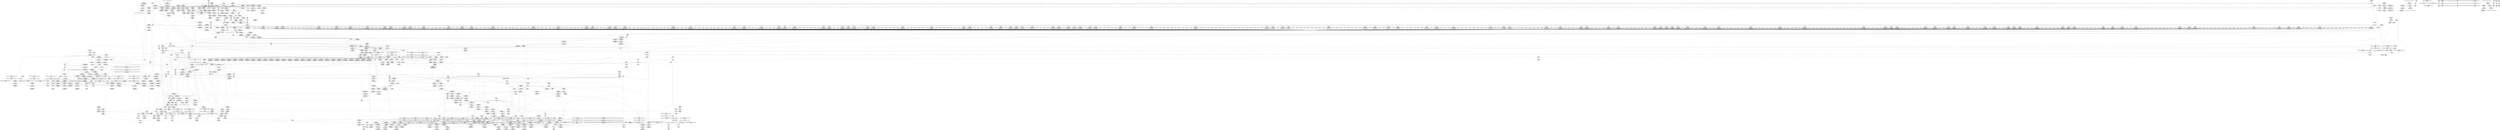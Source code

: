 digraph {
	CE0x3c56860 [shape=record,shape=Mrecord,label="{CE0x3c56860|__aa_current_profile:if.then|*SummSink*}"]
	CE0x3bd0da0 [shape=record,shape=Mrecord,label="{CE0x3bd0da0|apparmor_path_chown:uid2|security/apparmor/lsm.c,357}"]
	CE0x3bf5e50 [shape=record,shape=Mrecord,label="{CE0x3bf5e50|_ret_i1_%lnot,_!dbg_!15473|security/apparmor/include/apparmor.h,117|*SummSource*}"]
	CE0x3bf6560 [shape=record,shape=Mrecord,label="{CE0x3bf6560|i64_2|*Constant*|*SummSource*}"]
	CE0x3c25220 [shape=record,shape=Mrecord,label="{CE0x3c25220|80:_i64,_:_CRE_1627,1628_}"]
	CE0x3c348d0 [shape=record,shape=Mrecord,label="{CE0x3c348d0|aa_cred_profile:tmp7|security/apparmor/include/context.h,100|*SummSource*}"]
	CE0x3c3aed0 [shape=record,shape=Mrecord,label="{CE0x3c3aed0|aa_path_perm:request|Function::aa_path_perm&Arg::request::|*SummSink*}"]
	CE0x3c13850 [shape=record,shape=Mrecord,label="{CE0x3c13850|80:_i64,_:_CRE_571,572_}"]
	CE0x3c78450 [shape=record,shape=Mrecord,label="{CE0x3c78450|aa_cred_profile:tmp29|security/apparmor/include/context.h,100|*SummSink*}"]
	CE0x3c1fce0 [shape=record,shape=Mrecord,label="{CE0x3c1fce0|80:_i64,_:_CRE_1325,1326_}"]
	CE0x3c05e40 [shape=record,shape=Mrecord,label="{CE0x3c05e40|_ret_i32_%retval.0,_!dbg_!15488|security/apparmor/lsm.c,365|*SummSource*}"]
	CE0x3c88550 [shape=record,shape=Mrecord,label="{CE0x3c88550|aa_cred_profile:lnot3|security/apparmor/include/context.h,100|*SummSource*}"]
	CE0x3bed3b0 [shape=record,shape=Mrecord,label="{CE0x3bed3b0|i64*_getelementptr_inbounds_(_6_x_i64_,_6_x_i64_*___llvm_gcov_ctr84,_i64_0,_i64_4)|*Constant*|*SummSink*}"]
	CE0x3bce710 [shape=record,shape=Mrecord,label="{CE0x3bce710|apparmor_path_chown:cond|security/apparmor/lsm.c, 357|*SummSource*}"]
	CE0x3c8e380 [shape=record,shape=Mrecord,label="{CE0x3c8e380|aa_cred_profile:profile|security/apparmor/include/context.h,100|*SummSource*}"]
	CE0x3becc70 [shape=record,shape=Mrecord,label="{CE0x3becc70|apparmor_path_chown:tmp16|security/apparmor/lsm.c,362}"]
	CE0x3c1bdb0 [shape=record,shape=Mrecord,label="{CE0x3c1bdb0|80:_i64,_:_CRE_1247,1248_}"]
	CE0x3c8f210 [shape=record,shape=Mrecord,label="{CE0x3c8f210|44:_i32,_48:_i16,_128:_i8*,_:_SCMRE_80,88_|*MultipleSource*|Function::aa_cred_profile&Arg::cred::|security/apparmor/include/context.h,99|security/apparmor/include/context.h,138}"]
	CE0x3c5a080 [shape=record,shape=Mrecord,label="{CE0x3c5a080|_call_void_lockdep_rcu_suspicious(i8*_getelementptr_inbounds_(_36_x_i8_,_36_x_i8_*_.str12,_i32_0,_i32_0),_i32_138,_i8*_getelementptr_inbounds_(_45_x_i8_,_45_x_i8_*_.str14,_i32_0,_i32_0))_#7,_!dbg_!15483|security/apparmor/include/context.h,138|*SummSource*}"]
	CE0x3c53c20 [shape=record,shape=Mrecord,label="{CE0x3c53c20|i64*_getelementptr_inbounds_(_16_x_i64_,_16_x_i64_*___llvm_gcov_ctr46,_i64_0,_i64_4)|*Constant*|*SummSink*}"]
	CE0x3c1aa90 [shape=record,shape=Mrecord,label="{CE0x3c1aa90|80:_i64,_:_CRE_1229,1230_}"]
	CE0x3c29d30 [shape=record,shape=Mrecord,label="{CE0x3c29d30|80:_i64,_:_CRE_1736,1752_|*MultipleSource*|security/apparmor/include/apparmor.h,117|*LoadInst*|security/apparmor/include/apparmor.h,117}"]
	CE0x3c24700 [shape=record,shape=Mrecord,label="{CE0x3c24700|80:_i64,_:_CRE_1617,1618_}"]
	CE0x3c0a1d0 [shape=record,shape=Mrecord,label="{CE0x3c0a1d0|i64*_getelementptr_inbounds_(_11_x_i64_,_11_x_i64_*___llvm_gcov_ctr58,_i64_0,_i64_9)|*Constant*|*SummSource*}"]
	CE0x3c05eb0 [shape=record,shape=Mrecord,label="{CE0x3c05eb0|_ret_i32_%retval.0,_!dbg_!15488|security/apparmor/lsm.c,365|*SummSink*}"]
	CE0x3c8ab40 [shape=record,shape=Mrecord,label="{CE0x3c8ab40|aa_cred_profile:tmp17|security/apparmor/include/context.h,100|*SummSink*}"]
	CE0x3c13960 [shape=record,shape=Mrecord,label="{CE0x3c13960|80:_i64,_:_CRE_572,573_}"]
	CE0x3c22100 [shape=record,shape=Mrecord,label="{CE0x3c22100|80:_i64,_:_CRE_1359,1360_}"]
	CE0x3c0bb40 [shape=record,shape=Mrecord,label="{CE0x3c0bb40|aa_cred_profile:cred|Function::aa_cred_profile&Arg::cred::|*SummSink*}"]
	CE0x3c502d0 [shape=record,shape=Mrecord,label="{CE0x3c502d0|aa_cred_profile:do.body|*SummSource*}"]
	CE0x3c55be0 [shape=record,shape=Mrecord,label="{CE0x3c55be0|i64_4|*Constant*}"]
	CE0x3c375b0 [shape=record,shape=Mrecord,label="{CE0x3c375b0|i64*_getelementptr_inbounds_(_16_x_i64_,_16_x_i64_*___llvm_gcov_ctr46,_i64_0,_i64_9)|*Constant*}"]
	CE0x3bfdec0 [shape=record,shape=Mrecord,label="{CE0x3bfdec0|common_perm:tmp8|security/apparmor/lsm.c,170}"]
	CE0x3c0ea10 [shape=record,shape=Mrecord,label="{CE0x3c0ea10|80:_i64,_:_CRE_436,437_}"]
	CE0x3bcf830 [shape=record,shape=Mrecord,label="{CE0x3bcf830|apparmor_path_chown:gid.coerce|Function::apparmor_path_chown&Arg::gid.coerce::}"]
	CE0x3c59c00 [shape=record,shape=Mrecord,label="{CE0x3c59c00|i8*_getelementptr_inbounds_(_36_x_i8_,_36_x_i8_*_.str12,_i32_0,_i32_0)|*Constant*}"]
	CE0x3c12f20 [shape=record,shape=Mrecord,label="{CE0x3c12f20|80:_i64,_:_CRE_562,563_}"]
	CE0x3c06f40 [shape=record,shape=Mrecord,label="{CE0x3c06f40|i8*_getelementptr_inbounds_(_36_x_i8_,_36_x_i8_*_.str12,_i32_0,_i32_0)|*Constant*|*SummSink*}"]
	CE0x3bf2250 [shape=record,shape=Mrecord,label="{CE0x3bf2250|i64_4|*Constant*}"]
	CE0x3bffd50 [shape=record,shape=Mrecord,label="{CE0x3bffd50|apparmor_path_chown:call7|security/apparmor/lsm.c,364}"]
	CE0x3c03df0 [shape=record,shape=Mrecord,label="{CE0x3c03df0|i32_8|*Constant*}"]
	CE0x3c22320 [shape=record,shape=Mrecord,label="{CE0x3c22320|80:_i64,_:_CRE_1361,1362_}"]
	CE0x3c1bfd0 [shape=record,shape=Mrecord,label="{CE0x3c1bfd0|80:_i64,_:_CRE_1249,1250_}"]
	CE0x3c891b0 [shape=record,shape=Mrecord,label="{CE0x3c891b0|44:_i32,_48:_i16,_128:_i8*,_:_SCMRE_56,64_|*MultipleSource*|Function::aa_cred_profile&Arg::cred::|security/apparmor/include/context.h,99|security/apparmor/include/context.h,138}"]
	CE0x3c8ea70 [shape=record,shape=Mrecord,label="{CE0x3c8ea70|aa_cred_profile:lor.rhs|*SummSink*}"]
	CE0x3c43050 [shape=record,shape=Mrecord,label="{CE0x3c43050|GLOBAL:__aa_current_profile.__warned|Global_var:__aa_current_profile.__warned|*SummSource*}"]
	CE0x3c87350 [shape=record,shape=Mrecord,label="{CE0x3c87350|44:_i32,_48:_i16,_128:_i8*,_:_SCMRE_48,52_|*MultipleSource*|Function::aa_cred_profile&Arg::cred::|security/apparmor/include/context.h,99|security/apparmor/include/context.h,138}"]
	CE0x3c877f0 [shape=record,shape=Mrecord,label="{CE0x3c877f0|aa_cred_profile:do.body6|*SummSource*}"]
	CE0x3c22210 [shape=record,shape=Mrecord,label="{CE0x3c22210|80:_i64,_:_CRE_1360,1361_}"]
	CE0x3bbd2f0 [shape=record,shape=Mrecord,label="{CE0x3bbd2f0|i64*_getelementptr_inbounds_(_2_x_i64_,_2_x_i64_*___llvm_gcov_ctr55,_i64_0,_i64_0)|*Constant*|*SummSource*}"]
	CE0x3bf84c0 [shape=record,shape=Mrecord,label="{CE0x3bf84c0|mediated_filesystem:s_flags|security/apparmor/include/apparmor.h,117|*SummSink*}"]
	CE0x3bdb9c0 [shape=record,shape=Mrecord,label="{CE0x3bdb9c0|i64*_getelementptr_inbounds_(_16_x_i64_,_16_x_i64_*___llvm_gcov_ctr46,_i64_0,_i64_8)|*Constant*|*SummSource*}"]
	CE0x3bdf3f0 [shape=record,shape=Mrecord,label="{CE0x3bdf3f0|80:_i64,_:_CRE_312,320_|*MultipleSource*|security/apparmor/include/apparmor.h,117|*LoadInst*|security/apparmor/include/apparmor.h,117}"]
	CE0x3bffed0 [shape=record,shape=Mrecord,label="{CE0x3bffed0|apparmor_path_chown:call7|security/apparmor/lsm.c,364|*SummSink*}"]
	CE0x3c59280 [shape=record,shape=Mrecord,label="{CE0x3c59280|__aa_current_profile:tmp16|security/apparmor/include/context.h,138|*SummSource*}"]
	CE0x3c25770 [shape=record,shape=Mrecord,label="{CE0x3c25770|80:_i64,_:_CRE_1632,1633_}"]
	CE0x3c08f60 [shape=record,shape=Mrecord,label="{CE0x3c08f60|_ret_%struct.task_struct*_%tmp4,_!dbg_!15471|./arch/x86/include/asm/current.h,14}"]
	CE0x3bdf9c0 [shape=record,shape=Mrecord,label="{CE0x3bdf9c0|80:_i64,_:_CRE_336,344_|*MultipleSource*|security/apparmor/include/apparmor.h,117|*LoadInst*|security/apparmor/include/apparmor.h,117}"]
	CE0x3c1ff00 [shape=record,shape=Mrecord,label="{CE0x3c1ff00|80:_i64,_:_CRE_1327,1328_}"]
	CE0x3c3b2c0 [shape=record,shape=Mrecord,label="{CE0x3c3b2c0|aa_path_perm:cond|Function::aa_path_perm&Arg::cond::|*SummSource*}"]
	CE0x3c43940 [shape=record,shape=Mrecord,label="{CE0x3c43940|common_perm:tmp2|security/apparmor/lsm.c,169|*SummSource*}"]
	CE0x3c59540 [shape=record,shape=Mrecord,label="{CE0x3c59540|i8_1|*Constant*}"]
	CE0x3c04590 [shape=record,shape=Mrecord,label="{CE0x3c04590|mediated_filesystem:i_sb|security/apparmor/include/apparmor.h,117}"]
	CE0x3bcaa80 [shape=record,shape=Mrecord,label="{CE0x3bcaa80|8:_%struct.dentry*,_:_CRE_8,16_|*MultipleSource*|security/apparmor/lsm.c,357|Function::apparmor_path_chown&Arg::path::}"]
	CE0x3beed10 [shape=record,shape=Mrecord,label="{CE0x3beed10|80:_i64,_:_CRE_457,458_}"]
	CE0x3c11000 [shape=record,shape=Mrecord,label="{CE0x3c11000|__aa_current_profile:tmp3|*SummSink*}"]
	CE0x3bfa880 [shape=record,shape=Mrecord,label="{CE0x3bfa880|80:_i64,_:_CRE_132,136_|*MultipleSource*|security/apparmor/include/apparmor.h,117|*LoadInst*|security/apparmor/include/apparmor.h,117}"]
	CE0x3c05380 [shape=record,shape=Mrecord,label="{CE0x3c05380|apparmor_path_chown:tmp19|security/apparmor/lsm.c,365}"]
	CE0x3bba920 [shape=record,shape=Mrecord,label="{CE0x3bba920|GLOBAL:__llvm_gcov_ctr46|Global_var:__llvm_gcov_ctr46|*SummSink*}"]
	CE0x3c08b50 [shape=record,shape=Mrecord,label="{CE0x3c08b50|get_current:entry|*SummSource*}"]
	CE0x3c16e80 [shape=record,shape=Mrecord,label="{CE0x3c16e80|80:_i64,_:_CRE_622,623_}"]
	CE0x3c2a300 [shape=record,shape=Mrecord,label="{CE0x3c2a300|80:_i64,_:_CRE_1768,1776_|*MultipleSource*|security/apparmor/include/apparmor.h,117|*LoadInst*|security/apparmor/include/apparmor.h,117}"]
	CE0x3bb9eb0 [shape=record,shape=Mrecord,label="{CE0x3bb9eb0|__aa_current_profile:tmp12|security/apparmor/include/context.h,138}"]
	CE0x3c1b750 [shape=record,shape=Mrecord,label="{CE0x3c1b750|80:_i64,_:_CRE_1241,1242_}"]
	CE0x3c1cc90 [shape=record,shape=Mrecord,label="{CE0x3c1cc90|80:_i64,_:_CRE_1261,1262_}"]
	CE0x3c25000 [shape=record,shape=Mrecord,label="{CE0x3c25000|80:_i64,_:_CRE_1625,1626_}"]
	CE0x3be2bc0 [shape=record,shape=Mrecord,label="{CE0x3be2bc0|80:_i64,_:_CRE_425,426_}"]
	CE0x3c14a60 [shape=record,shape=Mrecord,label="{CE0x3c14a60|80:_i64,_:_CRE_588,589_}"]
	CE0x3c36ec0 [shape=record,shape=Mrecord,label="{CE0x3c36ec0|i32_100|*Constant*|*SummSink*}"]
	CE0x3c06af0 [shape=record,shape=Mrecord,label="{CE0x3c06af0|GLOBAL:lockdep_rcu_suspicious|*Constant*|*SummSink*}"]
	CE0x3bf7420 [shape=record,shape=Mrecord,label="{CE0x3bf7420|apparmor_path_chown:dentry5|security/apparmor/lsm.c,361|*SummSource*}"]
	CE0x3c740b0 [shape=record,shape=Mrecord,label="{CE0x3c740b0|get_current:tmp}"]
	CE0x3c19990 [shape=record,shape=Mrecord,label="{CE0x3c19990|80:_i64,_:_CRE_1213,1214_}"]
	CE0x3ba9e00 [shape=record,shape=Mrecord,label="{CE0x3ba9e00|apparmor_path_chown:entry|*SummSink*}"]
	CE0x3c08810 [shape=record,shape=Mrecord,label="{CE0x3c08810|GLOBAL:get_current|*Constant*|*SummSink*}"]
	CE0x3c94900 [shape=record,shape=Mrecord,label="{CE0x3c94900|GLOBAL:llvm.expect.i64|*Constant*|*SummSource*}"]
	CE0x3bf8890 [shape=record,shape=Mrecord,label="{CE0x3bf8890|80:_i64,_:_CRE_8,16_|*MultipleSource*|security/apparmor/include/apparmor.h,117|*LoadInst*|security/apparmor/include/apparmor.h,117}"]
	CE0x3c1ecf0 [shape=record,shape=Mrecord,label="{CE0x3c1ecf0|80:_i64,_:_CRE_1310,1311_}"]
	CE0x3c0a9d0 [shape=record,shape=Mrecord,label="{CE0x3c0a9d0|__aa_current_profile:tmp21|security/apparmor/include/context.h,138|*SummSink*}"]
	CE0x3c12190 [shape=record,shape=Mrecord,label="{CE0x3c12190|80:_i64,_:_CRE_512,528_|*MultipleSource*|security/apparmor/include/apparmor.h,117|*LoadInst*|security/apparmor/include/apparmor.h,117}"]
	CE0x3c5a730 [shape=record,shape=Mrecord,label="{CE0x3c5a730|__aa_current_profile:tmp13|security/apparmor/include/context.h,138|*SummSink*}"]
	CE0x3c02880 [shape=record,shape=Mrecord,label="{CE0x3c02880|apparmor_path_chown:retval.0}"]
	CE0x3c3ada0 [shape=record,shape=Mrecord,label="{CE0x3c3ada0|aa_path_perm:request|Function::aa_path_perm&Arg::request::|*SummSource*}"]
	CE0x3be19b0 [shape=record,shape=Mrecord,label="{CE0x3be19b0|80:_i64,_:_CRE_408,409_}"]
	CE0x3ba9010 [shape=record,shape=Mrecord,label="{CE0x3ba9010|i64_1|*Constant*}"]
	CE0x3c26210 [shape=record,shape=Mrecord,label="{CE0x3c26210|80:_i64,_:_CRE_1642,1643_}"]
	CE0x3bcf370 [shape=record,shape=Mrecord,label="{CE0x3bcf370|common_perm:tmp|*SummSource*}"]
	CE0x3c5a650 [shape=record,shape=Mrecord,label="{CE0x3c5a650|__aa_current_profile:tmp13|security/apparmor/include/context.h,138}"]
	CE0x3c34940 [shape=record,shape=Mrecord,label="{CE0x3c34940|aa_cred_profile:tmp7|security/apparmor/include/context.h,100|*SummSink*}"]
	CE0x3be44f0 [shape=record,shape=Mrecord,label="{CE0x3be44f0|i64*_getelementptr_inbounds_(_6_x_i64_,_6_x_i64_*___llvm_gcov_ctr84,_i64_0,_i64_3)|*Constant*|*SummSink*}"]
	CE0x3c0ef60 [shape=record,shape=Mrecord,label="{CE0x3c0ef60|80:_i64,_:_CRE_441,442_}"]
	CE0x3c8ec10 [shape=record,shape=Mrecord,label="{CE0x3c8ec10|aa_cred_profile:do.end}"]
	CE0x3bdf7d0 [shape=record,shape=Mrecord,label="{CE0x3bdf7d0|80:_i64,_:_CRE_328,336_|*MultipleSource*|security/apparmor/include/apparmor.h,117|*LoadInst*|security/apparmor/include/apparmor.h,117}"]
	CE0x3c5adb0 [shape=record,shape=Mrecord,label="{CE0x3c5adb0|i1_true|*Constant*}"]
	CE0x3bd3030 [shape=record,shape=Mrecord,label="{CE0x3bd3030|apparmor_path_chown:tmp2|*LoadInst*|security/apparmor/lsm.c,357|*SummSink*}"]
	CE0x3c8ef10 [shape=record,shape=Mrecord,label="{CE0x3c8ef10|aa_cred_profile:do.cond}"]
	CE0x3bb2200 [shape=record,shape=Mrecord,label="{CE0x3bb2200|apparmor_path_chown:tmp14|security/apparmor/lsm.c,361|*SummSink*}"]
	CE0x3bb6d90 [shape=record,shape=Mrecord,label="{CE0x3bb6d90|apparmor_path_chown:coerce.dive}"]
	CE0x3c7bab0 [shape=record,shape=Mrecord,label="{CE0x3c7bab0|aa_cred_profile:tmp33|security/apparmor/include/context.h,101|*SummSink*}"]
	CE0x3c160b0 [shape=record,shape=Mrecord,label="{CE0x3c160b0|80:_i64,_:_CRE_609,610_}"]
	CE0x3bcb3b0 [shape=record,shape=Mrecord,label="{CE0x3bcb3b0|0:_i16,_4:_i32,_8:_i16,_40:_%struct.super_block*,_72:_i32,_:_SCMRE_4,6_|*MultipleSource*|security/apparmor/lsm.c, 357|security/apparmor/lsm.c,357}"]
	CE0x3bf52a0 [shape=record,shape=Mrecord,label="{CE0x3bf52a0|common_perm:cmp|security/apparmor/lsm.c,169}"]
	CE0x3c2e2f0 [shape=record,shape=Mrecord,label="{CE0x3c2e2f0|aa_cred_profile:if.then}"]
	CE0x3c3f060 [shape=record,shape=Mrecord,label="{CE0x3c3f060|common_perm:bb}"]
	CE0x3bd20e0 [shape=record,shape=Mrecord,label="{CE0x3bd20e0|apparmor_path_chown:uid.coerce|Function::apparmor_path_chown&Arg::uid.coerce::|*SummSink*}"]
	CE0x3c1f350 [shape=record,shape=Mrecord,label="{CE0x3c1f350|80:_i64,_:_CRE_1316,1317_}"]
	CE0x3c26a90 [shape=record,shape=Mrecord,label="{CE0x3c26a90|80:_i64,_:_CRE_1650,1651_}"]
	CE0x3c14c80 [shape=record,shape=Mrecord,label="{CE0x3c14c80|80:_i64,_:_CRE_590,591_}"]
	CE0x3c28630 [shape=record,shape=Mrecord,label="{CE0x3c28630|80:_i64,_:_CRE_1676,1677_}"]
	CE0x3c54040 [shape=record,shape=Mrecord,label="{CE0x3c54040|%struct.task_struct*_(%struct.task_struct**)*_asm_movq_%gs:$_1:P_,$0_,_r,im,_dirflag_,_fpsr_,_flags_}"]
	CE0x3c89e50 [shape=record,shape=Mrecord,label="{CE0x3c89e50|aa_cred_profile:tmp15|security/apparmor/include/context.h,100|*SummSource*}"]
	CE0x3c26760 [shape=record,shape=Mrecord,label="{CE0x3c26760|80:_i64,_:_CRE_1647,1648_}"]
	CE0x3bdcd00 [shape=record,shape=Mrecord,label="{CE0x3bdcd00|_call_void_asm_sideeffect_1:_09ud2_0A.pushsection___bug_table,_22a_22_0A2:_09.long_1b_-_2b,_$_0:c_-_2b_0A_09.word_$_1:c_,_0_0A_09.org_2b+$_2:c_0A.popsection_,_i,i,i,_dirflag_,_fpsr_,_flags_(i8*_getelementptr_inbounds_(_36_x_i8_,_36_x_i8_*_.str12,_i32_0,_i32_0),_i32_100,_i64_12)_#2,_!dbg_!15490,_!srcloc_!15493|security/apparmor/include/context.h,100|*SummSource*}"]
	CE0x3c28fc0 [shape=record,shape=Mrecord,label="{CE0x3c28fc0|80:_i64,_:_CRE_1685,1686_}"]
	CE0x3c4e660 [shape=record,shape=Mrecord,label="{CE0x3c4e660|GLOBAL:current_task|Global_var:current_task}"]
	CE0x3bbdfd0 [shape=record,shape=Mrecord,label="{CE0x3bbdfd0|GLOBAL:__llvm_gcov_ctr57|Global_var:__llvm_gcov_ctr57|*SummSource*}"]
	CE0x3c1f790 [shape=record,shape=Mrecord,label="{CE0x3c1f790|80:_i64,_:_CRE_1320,1321_}"]
	CE0x3c2ba40 [shape=record,shape=Mrecord,label="{CE0x3c2ba40|80:_i64,_:_CRE_1864,1872_|*MultipleSource*|security/apparmor/include/apparmor.h,117|*LoadInst*|security/apparmor/include/apparmor.h,117}"]
	CE0x3c3a8c0 [shape=record,shape=Mrecord,label="{CE0x3c3a8c0|aa_path_perm:flags|Function::aa_path_perm&Arg::flags::|*SummSource*}"]
	CE0x3bcff70 [shape=record,shape=Mrecord,label="{CE0x3bcff70|apparmor_path_chown:gid|security/apparmor/lsm.c, 355|*SummSink*}"]
	CE0x3bf64c0 [shape=record,shape=Mrecord,label="{CE0x3bf64c0|i64*_getelementptr_inbounds_(_16_x_i64_,_16_x_i64_*___llvm_gcov_ctr46,_i64_0,_i64_1)|*Constant*|*SummSource*}"]
	CE0x3be0750 [shape=record,shape=Mrecord,label="{CE0x3be0750|80:_i64,_:_CRE_392,393_}"]
	CE0x3c28a70 [shape=record,shape=Mrecord,label="{CE0x3c28a70|80:_i64,_:_CRE_1680,1681_}"]
	CE0x3c02de0 [shape=record,shape=Mrecord,label="{CE0x3c02de0|i64*_getelementptr_inbounds_(_6_x_i64_,_6_x_i64_*___llvm_gcov_ctr84,_i64_0,_i64_5)|*Constant*|*SummSource*}"]
	CE0x3c40cf0 [shape=record,shape=Mrecord,label="{CE0x3c40cf0|common_perm:call|security/apparmor/lsm.c,168|*SummSource*}"]
	CE0x3c5a0f0 [shape=record,shape=Mrecord,label="{CE0x3c5a0f0|_call_void_lockdep_rcu_suspicious(i8*_getelementptr_inbounds_(_36_x_i8_,_36_x_i8_*_.str12,_i32_0,_i32_0),_i32_138,_i8*_getelementptr_inbounds_(_45_x_i8_,_45_x_i8_*_.str14,_i32_0,_i32_0))_#7,_!dbg_!15483|security/apparmor/include/context.h,138|*SummSink*}"]
	CE0x3c56e90 [shape=record,shape=Mrecord,label="{CE0x3c56e90|44:_i32,_48:_i16,_128:_i8*,_:_SCMRE_16,20_|*MultipleSource*|Function::aa_cred_profile&Arg::cred::|security/apparmor/include/context.h,99|security/apparmor/include/context.h,138}"]
	CE0x3c4ee40 [shape=record,shape=Mrecord,label="{CE0x3c4ee40|_call_void_mcount()_#2|*SummSource*}"]
	CE0x3c2b280 [shape=record,shape=Mrecord,label="{CE0x3c2b280|80:_i64,_:_CRE_1832,1840_|*MultipleSource*|security/apparmor/include/apparmor.h,117|*LoadInst*|security/apparmor/include/apparmor.h,117}"]
	CE0x3c878e0 [shape=record,shape=Mrecord,label="{CE0x3c878e0|aa_cred_profile:lnot|security/apparmor/include/context.h,100|*SummSink*}"]
	CE0x3bf97e0 [shape=record,shape=Mrecord,label="{CE0x3bf97e0|80:_i64,_:_CRE_56,64_|*MultipleSource*|security/apparmor/include/apparmor.h,117|*LoadInst*|security/apparmor/include/apparmor.h,117}"]
	CE0x3c3dd30 [shape=record,shape=Mrecord,label="{CE0x3c3dd30|mediated_filesystem:and|security/apparmor/include/apparmor.h,117}"]
	CE0x3c34c90 [shape=record,shape=Mrecord,label="{CE0x3c34c90|i64*_getelementptr_inbounds_(_16_x_i64_,_16_x_i64_*___llvm_gcov_ctr46,_i64_0,_i64_14)|*Constant*|*SummSource*}"]
	CE0x3ba8fa0 [shape=record,shape=Mrecord,label="{CE0x3ba8fa0|i64_1|*Constant*|*SummSource*}"]
	CE0x3c3b890 [shape=record,shape=Mrecord,label="{CE0x3c3b890|_ret_i32_%call17,_!dbg_!15526|security/apparmor/file.c,307|*SummSink*}"]
	CE0x3c57030 [shape=record,shape=Mrecord,label="{CE0x3c57030|GLOBAL:__aa_current_profile.__warned|Global_var:__aa_current_profile.__warned}"]
	CE0x3c4c6e0 [shape=record,shape=Mrecord,label="{CE0x3c4c6e0|__aa_current_profile:tmp|*SummSink*}"]
	CE0x3c73dc0 [shape=record,shape=Mrecord,label="{CE0x3c73dc0|get_current:tmp2|*SummSource*}"]
	CE0x3c86620 [shape=record,shape=Mrecord,label="{CE0x3c86620|aa_cred_profile:bb|*SummSink*}"]
	CE0x3c51370 [shape=record,shape=Mrecord,label="{CE0x3c51370|aa_cred_profile:do.body|*SummSink*}"]
	CE0x3c1f570 [shape=record,shape=Mrecord,label="{CE0x3c1f570|80:_i64,_:_CRE_1318,1319_}"]
	CE0x3c05050 [shape=record,shape=Mrecord,label="{CE0x3c05050|i32_10|*Constant*|*SummSource*}"]
	CE0x3bf0ef0 [shape=record,shape=Mrecord,label="{CE0x3bf0ef0|i64_4|*Constant*|*SummSource*}"]
	CE0x3c021e0 [shape=record,shape=Mrecord,label="{CE0x3c021e0|_ret_i32_%error.0,_!dbg_!15483|security/apparmor/lsm.c,172}"]
	CE0x3bce850 [shape=record,shape=Mrecord,label="{CE0x3bce850|apparmor_path_chown:cond|security/apparmor/lsm.c, 357|*SummSink*}"]
	CE0x3c0c890 [shape=record,shape=Mrecord,label="{CE0x3c0c890|__aa_current_profile:tmp17|security/apparmor/include/context.h,138}"]
	CE0x3c1ea80 [shape=record,shape=Mrecord,label="{CE0x3c1ea80|80:_i64,_:_CRE_1307,1308_}"]
	CE0x3c42c40 [shape=record,shape=Mrecord,label="{CE0x3c42c40|__aa_current_profile:entry}"]
	CE0x3bdc0d0 [shape=record,shape=Mrecord,label="{CE0x3bdc0d0|aa_cred_profile:tmp20|security/apparmor/include/context.h,100}"]
	CE0x3c08180 [shape=record,shape=Mrecord,label="{CE0x3c08180|__aa_current_profile:call3|security/apparmor/include/context.h,138|*SummSink*}"]
	CE0x3c78610 [shape=record,shape=Mrecord,label="{CE0x3c78610|i64*_getelementptr_inbounds_(_16_x_i64_,_16_x_i64_*___llvm_gcov_ctr46,_i64_0,_i64_14)|*Constant*}"]
	CE0x3be0940 [shape=record,shape=Mrecord,label="{CE0x3be0940|80:_i64,_:_CRE_393,394_}"]
	CE0x3c26430 [shape=record,shape=Mrecord,label="{CE0x3c26430|80:_i64,_:_CRE_1644,1645_}"]
	CE0x3c39320 [shape=record,shape=Mrecord,label="{CE0x3c39320|i64*_getelementptr_inbounds_(_16_x_i64_,_16_x_i64_*___llvm_gcov_ctr46,_i64_0,_i64_12)|*Constant*}"]
	CE0x3c1ba80 [shape=record,shape=Mrecord,label="{CE0x3c1ba80|80:_i64,_:_CRE_1244,1245_}"]
	CE0x3c28b80 [shape=record,shape=Mrecord,label="{CE0x3c28b80|80:_i64,_:_CRE_1681,1682_}"]
	CE0x3c551a0 [shape=record,shape=Mrecord,label="{CE0x3c551a0|i64*_getelementptr_inbounds_(_16_x_i64_,_16_x_i64_*___llvm_gcov_ctr46,_i64_0,_i64_0)|*Constant*}"]
	CE0x3bb7f00 [shape=record,shape=Mrecord,label="{CE0x3bb7f00|mediated_filesystem:tmp2}"]
	CE0x3c431b0 [shape=record,shape=Mrecord,label="{CE0x3c431b0|GLOBAL:__aa_current_profile.__warned|Global_var:__aa_current_profile.__warned|*SummSink*}"]
	CE0x3c198e0 [shape=record,shape=Mrecord,label="{CE0x3c198e0|80:_i64,_:_CRE_1212,1213_}"]
	CE0x3c444f0 [shape=record,shape=Mrecord,label="{CE0x3c444f0|common_perm:call|security/apparmor/lsm.c,168|*SummSink*}"]
	CE0x3bacce0 [shape=record,shape=Mrecord,label="{CE0x3bacce0|i64_1|*Constant*|*SummSink*}"]
	CE0x3c4c7c0 [shape=record,shape=Mrecord,label="{CE0x3c4c7c0|__aa_current_profile:tmp1}"]
	CE0x3c3e2d0 [shape=record,shape=Mrecord,label="{CE0x3c3e2d0|mediated_filesystem:tobool|security/apparmor/include/apparmor.h,117|*SummSource*}"]
	CE0x3bac0c0 [shape=record,shape=Mrecord,label="{CE0x3bac0c0|apparmor_path_chown:if.end|*SummSink*}"]
	"CONST[source:0(mediator),value:2(dynamic)][purpose:{object}][SnkIdx:2]"
	CE0x3c14950 [shape=record,shape=Mrecord,label="{CE0x3c14950|80:_i64,_:_CRE_587,588_}"]
	CE0x3c2d620 [shape=record,shape=Mrecord,label="{CE0x3c2d620|80:_i64,_:_CRE_2248,2256_|*MultipleSource*|security/apparmor/include/apparmor.h,117|*LoadInst*|security/apparmor/include/apparmor.h,117}"]
	CE0x3c26320 [shape=record,shape=Mrecord,label="{CE0x3c26320|80:_i64,_:_CRE_1643,1644_}"]
	CE0x3bf6bb0 [shape=record,shape=Mrecord,label="{CE0x3bf6bb0|apparmor_path_chown:tmp8|security/apparmor/lsm.c,358}"]
	CE0x3bbde50 [shape=record,shape=Mrecord,label="{CE0x3bbde50|GLOBAL:__llvm_gcov_ctr57|Global_var:__llvm_gcov_ctr57}"]
	CE0x3bd1330 [shape=record,shape=Mrecord,label="{CE0x3bd1330|common_perm:if.end|*SummSink*}"]
	CE0x3bba5c0 [shape=record,shape=Mrecord,label="{CE0x3bba5c0|aa_cred_profile:tmp7|security/apparmor/include/context.h,100}"]
	CE0x3c40d90 [shape=record,shape=Mrecord,label="{CE0x3c40d90|44:_i32,_48:_i16,_128:_i8*,_:_SCMRE_8,16_|*MultipleSource*|Function::aa_cred_profile&Arg::cred::|security/apparmor/include/context.h,99|security/apparmor/include/context.h,138}"]
	CE0x3c8b9a0 [shape=record,shape=Mrecord,label="{CE0x3c8b9a0|aa_cred_profile:tmp12|security/apparmor/include/context.h,100}"]
	CE0x3c0b930 [shape=record,shape=Mrecord,label="{CE0x3c0b930|aa_cred_profile:cred|Function::aa_cred_profile&Arg::cred::|*SummSource*}"]
	CE0x3c19ff0 [shape=record,shape=Mrecord,label="{CE0x3c19ff0|80:_i64,_:_CRE_1219,1220_}"]
	CE0x3bdff90 [shape=record,shape=Mrecord,label="{CE0x3bdff90|80:_i64,_:_CRE_360,368_|*MultipleSource*|security/apparmor/include/apparmor.h,117|*LoadInst*|security/apparmor/include/apparmor.h,117}"]
	CE0x3c51bd0 [shape=record,shape=Mrecord,label="{CE0x3c51bd0|__aa_current_profile:tobool1|security/apparmor/include/context.h,138}"]
	CE0x3c13eb0 [shape=record,shape=Mrecord,label="{CE0x3c13eb0|80:_i64,_:_CRE_577,578_}"]
	CE0x3c20560 [shape=record,shape=Mrecord,label="{CE0x3c20560|80:_i64,_:_CRE_1333,1334_}"]
	CE0x3c0b3c0 [shape=record,shape=Mrecord,label="{CE0x3c0b3c0|GLOBAL:aa_cred_profile|*Constant*|*SummSource*}"]
	CE0x3be1680 [shape=record,shape=Mrecord,label="{CE0x3be1680|80:_i64,_:_CRE_405,406_}"]
	CE0x3c163e0 [shape=record,shape=Mrecord,label="{CE0x3c163e0|80:_i64,_:_CRE_612,613_}"]
	CE0x3c8e010 [shape=record,shape=Mrecord,label="{CE0x3c8e010|aa_cred_profile:profile|security/apparmor/include/context.h,100}"]
	CE0x3c2ce60 [shape=record,shape=Mrecord,label="{CE0x3c2ce60|80:_i64,_:_CRE_1928,2056_|*MultipleSource*|security/apparmor/include/apparmor.h,117|*LoadInst*|security/apparmor/include/apparmor.h,117}"]
	CE0x3bec190 [shape=record,shape=Mrecord,label="{CE0x3bec190|i32_4|*Constant*|*SummSource*}"]
	CE0x3c1e1d0 [shape=record,shape=Mrecord,label="{CE0x3c1e1d0|80:_i64,_:_CRE_1288,1296_|*MultipleSource*|security/apparmor/include/apparmor.h,117|*LoadInst*|security/apparmor/include/apparmor.h,117}"]
	CE0x3c5b470 [shape=record,shape=Mrecord,label="{CE0x3c5b470|i64*_getelementptr_inbounds_(_11_x_i64_,_11_x_i64_*___llvm_gcov_ctr58,_i64_0,_i64_8)|*Constant*|*SummSink*}"]
	CE0x3c95550 [shape=record,shape=Mrecord,label="{CE0x3c95550|i64_6|*Constant*}"]
	CE0x3c421d0 [shape=record,shape=Mrecord,label="{CE0x3c421d0|__aa_current_profile:tmp7|security/apparmor/include/context.h,138}"]
	CE0x3c2c2e0 [shape=record,shape=Mrecord,label="{CE0x3c2c2e0|80:_i64,_:_CRE_1877,1878_}"]
	CE0x3c19dd0 [shape=record,shape=Mrecord,label="{CE0x3c19dd0|80:_i64,_:_CRE_1217,1218_}"]
	CE0x3c0c4d0 [shape=record,shape=Mrecord,label="{CE0x3c0c4d0|get_current:bb}"]
	CE0x3c27b90 [shape=record,shape=Mrecord,label="{CE0x3c27b90|80:_i64,_:_CRE_1666,1667_}"]
	CE0x3c26650 [shape=record,shape=Mrecord,label="{CE0x3c26650|80:_i64,_:_CRE_1646,1647_}"]
	CE0x3bceee0 [shape=record,shape=Mrecord,label="{CE0x3bceee0|apparmor_path_chown:path|Function::apparmor_path_chown&Arg::path::|*SummSource*}"]
	CE0x3be4130 [shape=record,shape=Mrecord,label="{CE0x3be4130|common_perm:tmp4|security/apparmor/lsm.c,169}"]
	CE0x3c2a8d0 [shape=record,shape=Mrecord,label="{CE0x3c2a8d0|80:_i64,_:_CRE_1792,1800_|*MultipleSource*|security/apparmor/include/apparmor.h,117|*LoadInst*|security/apparmor/include/apparmor.h,117}"]
	CE0x3bc48a0 [shape=record,shape=Mrecord,label="{CE0x3bc48a0|common_perm:tmp1|*SummSink*}"]
	CE0x3c28740 [shape=record,shape=Mrecord,label="{CE0x3c28740|80:_i64,_:_CRE_1677,1678_}"]
	CE0x3c4e740 [shape=record,shape=Mrecord,label="{CE0x3c4e740|__aa_current_profile:bb|*SummSource*}"]
	CE0x3c306c0 [shape=record,shape=Mrecord,label="{CE0x3c306c0|i64*_getelementptr_inbounds_(_2_x_i64_,_2_x_i64_*___llvm_gcov_ctr112,_i64_0,_i64_1)|*Constant*|*SummSink*}"]
	CE0x3c94dc0 [shape=record,shape=Mrecord,label="{CE0x3c94dc0|aa_cred_profile:tobool4|security/apparmor/include/context.h,100}"]
	CE0x3bedf70 [shape=record,shape=Mrecord,label="{CE0x3bedf70|apparmor_path_chown:d_inode4|security/apparmor/lsm.c,358|*SummSink*}"]
	CE0x3c12380 [shape=record,shape=Mrecord,label="{CE0x3c12380|80:_i64,_:_CRE_528,536_|*MultipleSource*|security/apparmor/include/apparmor.h,117|*LoadInst*|security/apparmor/include/apparmor.h,117}"]
	CE0x3bff520 [shape=record,shape=Mrecord,label="{CE0x3bff520|apparmor_path_chown:tmp17|security/apparmor/lsm.c,364|*SummSink*}"]
	CE0x3c4f060 [shape=record,shape=Mrecord,label="{CE0x3c4f060|GLOBAL:__llvm_gcov_ctr58|Global_var:__llvm_gcov_ctr58|*SummSource*}"]
	CE0x3c89970 [shape=record,shape=Mrecord,label="{CE0x3c89970|aa_cred_profile:tmp14|security/apparmor/include/context.h,100}"]
	CE0x3c044f0 [shape=record,shape=Mrecord,label="{CE0x3c044f0|i32_0|*Constant*}"]
	CE0x3bf7530 [shape=record,shape=Mrecord,label="{CE0x3bf7530|apparmor_path_chown:dentry5|security/apparmor/lsm.c,361|*SummSink*}"]
	CE0x3c55c80 [shape=record,shape=Mrecord,label="{CE0x3c55c80|__aa_current_profile:tmp9|security/apparmor/include/context.h,138}"]
	CE0x3bcacb0 [shape=record,shape=Mrecord,label="{CE0x3bcacb0|apparmor_path_chown:tmp2|*LoadInst*|security/apparmor/lsm.c,357}"]
	CE0x3c21110 [shape=record,shape=Mrecord,label="{CE0x3c21110|80:_i64,_:_CRE_1344,1345_}"]
	CE0x3c39690 [shape=record,shape=Mrecord,label="{CE0x3c39690|i64*_getelementptr_inbounds_(_16_x_i64_,_16_x_i64_*___llvm_gcov_ctr46,_i64_0,_i64_12)|*Constant*|*SummSource*}"]
	CE0x3c77dc0 [shape=record,shape=Mrecord,label="{CE0x3c77dc0|aa_cred_profile:tmp28|security/apparmor/include/context.h,100|*SummSource*}"]
	CE0x3c58e70 [shape=record,shape=Mrecord,label="{CE0x3c58e70|__aa_current_profile:tmp15|security/apparmor/include/context.h,138|*SummSink*}"]
	CE0x3bad360 [shape=record,shape=Mrecord,label="{CE0x3bad360|apparmor_path_chown:entry|*SummSource*}"]
	CE0x3c27530 [shape=record,shape=Mrecord,label="{CE0x3c27530|80:_i64,_:_CRE_1660,1661_}"]
	CE0x3bb1ae0 [shape=record,shape=Mrecord,label="{CE0x3bb1ae0|apparmor_path_chown:uid.coerce|Function::apparmor_path_chown&Arg::uid.coerce::}"]
	CE0x3c3a250 [shape=record,shape=Mrecord,label="{CE0x3c3a250|aa_path_perm:path|Function::aa_path_perm&Arg::path::}"]
	CE0x3c1acb0 [shape=record,shape=Mrecord,label="{CE0x3c1acb0|80:_i64,_:_CRE_1231,1232_}"]
	CE0x3c33c20 [shape=record,shape=Mrecord,label="{CE0x3c33c20|%struct.aa_profile*_null|*Constant*|*SummSink*}"]
	CE0x3c3d270 [shape=record,shape=Mrecord,label="{CE0x3c3d270|__aa_current_profile:if.end|*SummSource*}"]
	CE0x3bf4980 [shape=record,shape=Mrecord,label="{CE0x3bf4980|mediated_filesystem:entry|*SummSink*}"]
	CE0x3c4a6b0 [shape=record,shape=Mrecord,label="{CE0x3c4a6b0|aa_cred_profile:security|security/apparmor/include/context.h,99|*SummSink*}"]
	CE0x3c3de80 [shape=record,shape=Mrecord,label="{CE0x3c3de80|mediated_filesystem:and|security/apparmor/include/apparmor.h,117|*SummSink*}"]
	CE0x3bd00c0 [shape=record,shape=Mrecord,label="{CE0x3bd00c0|apparmor_path_chown:cond|security/apparmor/lsm.c, 357}"]
	CE0x3c3ab90 [shape=record,shape=Mrecord,label="{CE0x3c3ab90|aa_path_perm:request|Function::aa_path_perm&Arg::request::}"]
	CE0x3c03620 [shape=record,shape=Mrecord,label="{CE0x3c03620|mediated_filesystem:tmp3}"]
	CE0x3be1350 [shape=record,shape=Mrecord,label="{CE0x3be1350|80:_i64,_:_CRE_402,403_}"]
	CE0x3c4d900 [shape=record,shape=Mrecord,label="{CE0x3c4d900|__aa_current_profile:tmp}"]
	CE0x3c1e910 [shape=record,shape=Mrecord,label="{CE0x3c1e910|80:_i64,_:_CRE_1306,1307_}"]
	CE0x3c78140 [shape=record,shape=Mrecord,label="{CE0x3c78140|aa_cred_profile:tmp29|security/apparmor/include/context.h,100}"]
	CE0x3bee9e0 [shape=record,shape=Mrecord,label="{CE0x3bee9e0|80:_i64,_:_CRE_454,455_}"]
	CE0x3c49800 [shape=record,shape=Mrecord,label="{CE0x3c49800|__aa_current_profile:tmp4|security/apparmor/include/context.h,138|*SummSink*}"]
	CE0x3c30270 [shape=record,shape=Mrecord,label="{CE0x3c30270|aa_cred_profile:tobool|security/apparmor/include/context.h,100}"]
	CE0x3c1b0f0 [shape=record,shape=Mrecord,label="{CE0x3c1b0f0|80:_i64,_:_CRE_1235,1236_}"]
	CE0x3c54d30 [shape=record,shape=Mrecord,label="{CE0x3c54d30|__aa_current_profile:land.lhs.true2|*SummSource*}"]
	CE0x3beef30 [shape=record,shape=Mrecord,label="{CE0x3beef30|80:_i64,_:_CRE_459,460_}"]
	CE0x3bd1220 [shape=record,shape=Mrecord,label="{CE0x3bd1220|common_perm:if.end}"]
	CE0x3ba9a80 [shape=record,shape=Mrecord,label="{CE0x3ba9a80|apparmor_path_chown:return|*SummSink*}"]
	CE0x3c2acb0 [shape=record,shape=Mrecord,label="{CE0x3c2acb0|80:_i64,_:_CRE_1808,1816_|*MultipleSource*|security/apparmor/include/apparmor.h,117|*LoadInst*|security/apparmor/include/apparmor.h,117}"]
	CE0x3bb7cd0 [shape=record,shape=Mrecord,label="{CE0x3bb7cd0|apparmor_path_chown:coerce.dive|*SummSink*}"]
	CE0x3bdde70 [shape=record,shape=Mrecord,label="{CE0x3bdde70|aa_cred_profile:tmp19|security/apparmor/include/context.h,100|*SummSource*}"]
	CE0x3bfc280 [shape=record,shape=Mrecord,label="{CE0x3bfc280|mediated_filesystem:inode|Function::mediated_filesystem&Arg::inode::}"]
	CE0x3c76a50 [shape=record,shape=Mrecord,label="{CE0x3c76a50|aa_cred_profile:tmp26|security/apparmor/include/context.h,100|*SummSource*}"]
	CE0x3bdbd00 [shape=record,shape=Mrecord,label="{CE0x3bdbd00|i64*_getelementptr_inbounds_(_16_x_i64_,_16_x_i64_*___llvm_gcov_ctr46,_i64_0,_i64_8)|*Constant*|*SummSink*}"]
	CE0x3bfed70 [shape=record,shape=Mrecord,label="{CE0x3bfed70|aa_path_perm:entry|*SummSource*}"]
	CE0x3bdee20 [shape=record,shape=Mrecord,label="{CE0x3bdee20|80:_i64,_:_CRE_288,296_|*MultipleSource*|security/apparmor/include/apparmor.h,117|*LoadInst*|security/apparmor/include/apparmor.h,117}"]
	CE0x3c098e0 [shape=record,shape=Mrecord,label="{CE0x3c098e0|__aa_current_profile:cred|security/apparmor/include/context.h,138|*SummSource*}"]
	CE0x3bffdc0 [shape=record,shape=Mrecord,label="{CE0x3bffdc0|apparmor_path_chown:call7|security/apparmor/lsm.c,364|*SummSource*}"]
	CE0x3befd20 [shape=record,shape=Mrecord,label="{CE0x3befd20|mediated_filesystem:inode|Function::mediated_filesystem&Arg::inode::|*SummSink*}"]
	CE0x3bcb420 [shape=record,shape=Mrecord,label="{CE0x3bcb420|apparmor_path_chown:dentry|security/apparmor/lsm.c,357}"]
	CE0x3c2e1c0 [shape=record,shape=Mrecord,label="{CE0x3c2e1c0|mediated_filesystem:tmp5|security/apparmor/include/apparmor.h,117|*SummSink*}"]
	CE0x3c428c0 [shape=record,shape=Mrecord,label="{CE0x3c428c0|i32_22|*Constant*|*SummSource*}"]
	CE0x3bcf9c0 [shape=record,shape=Mrecord,label="{CE0x3bcf9c0|mediated_filesystem:tmp1}"]
	CE0x3c34490 [shape=record,shape=Mrecord,label="{CE0x3c34490|aa_cred_profile:lnot|security/apparmor/include/context.h,100|*SummSource*}"]
	CE0x3c94f20 [shape=record,shape=Mrecord,label="{CE0x3c94f20|aa_cred_profile:tobool4|security/apparmor/include/context.h,100|*SummSource*}"]
	CE0x3c866e0 [shape=record,shape=Mrecord,label="{CE0x3c866e0|aa_cred_profile:lor.rhs}"]
	CE0x3c0ca60 [shape=record,shape=Mrecord,label="{CE0x3c0ca60|__aa_current_profile:tmp18|security/apparmor/include/context.h,138}"]
	CE0x3c41a00 [shape=record,shape=Mrecord,label="{CE0x3c41a00|44:_i32,_48:_i16,_128:_i8*,_:_SCMRE_4,8_|*MultipleSource*|Function::aa_cred_profile&Arg::cred::|security/apparmor/include/context.h,99|security/apparmor/include/context.h,138}"]
	CE0x3c18740 [shape=record,shape=Mrecord,label="{CE0x3c18740|80:_i64,_:_CRE_704,708_|*MultipleSource*|security/apparmor/include/apparmor.h,117|*LoadInst*|security/apparmor/include/apparmor.h,117}"]
	CE0x3bfb970 [shape=record,shape=Mrecord,label="{CE0x3bfb970|80:_i64,_:_CRE_208,216_|*MultipleSource*|security/apparmor/include/apparmor.h,117|*LoadInst*|security/apparmor/include/apparmor.h,117}"]
	CE0x3c4a4a0 [shape=record,shape=Mrecord,label="{CE0x3c4a4a0|i32_0|*Constant*}"]
	CE0x3bf9980 [shape=record,shape=Mrecord,label="{CE0x3bf9980|80:_i64,_:_CRE_64,72_|*MultipleSource*|security/apparmor/include/apparmor.h,117|*LoadInst*|security/apparmor/include/apparmor.h,117}"]
	CE0x3c4b3c0 [shape=record,shape=Mrecord,label="{CE0x3c4b3c0|aa_cred_profile:tmp1}"]
	CE0x3bb7a40 [shape=record,shape=Mrecord,label="{CE0x3bb7a40|i64*_getelementptr_inbounds_(_6_x_i64_,_6_x_i64_*___llvm_gcov_ctr84,_i64_0,_i64_0)|*Constant*|*SummSource*}"]
	CE0x3c01890 [shape=record,shape=Mrecord,label="{CE0x3c01890|i32_512|*Constant*|*SummSink*}"]
	CE0x3be4bd0 [shape=record,shape=Mrecord,label="{CE0x3be4bd0|apparmor_path_chown:tmp15|security/apparmor/lsm.c,362|*SummSource*}"]
	CE0x3be1df0 [shape=record,shape=Mrecord,label="{CE0x3be1df0|80:_i64,_:_CRE_412,413_}"]
	CE0x3c77110 [shape=record,shape=Mrecord,label="{CE0x3c77110|aa_cred_profile:tmp27|security/apparmor/include/context.h,100|*SummSink*}"]
	CE0x3c3b410 [shape=record,shape=Mrecord,label="{CE0x3c3b410|aa_path_perm:cond|Function::aa_path_perm&Arg::cond::|*SummSink*}"]
	CE0x3c54e20 [shape=record,shape=Mrecord,label="{CE0x3c54e20|__aa_current_profile:land.lhs.true2|*SummSink*}"]
	CE0x3c3a6e0 [shape=record,shape=Mrecord,label="{CE0x3c3a6e0|aa_path_perm:flags|Function::aa_path_perm&Arg::flags::}"]
	CE0x3c4b4a0 [shape=record,shape=Mrecord,label="{CE0x3c4b4a0|aa_cred_profile:tmp1|*SummSink*}"]
	CE0x3c013d0 [shape=record,shape=Mrecord,label="{CE0x3c013d0|common_perm:path|Function::common_perm&Arg::path::|*SummSink*}"]
	CE0x3c190f0 [shape=record,shape=Mrecord,label="{CE0x3c190f0|80:_i64,_:_CRE_896,1208_|*MultipleSource*|security/apparmor/include/apparmor.h,117|*LoadInst*|security/apparmor/include/apparmor.h,117}"]
	CE0x3c30c80 [shape=record,shape=Mrecord,label="{CE0x3c30c80|common_perm:tmp6|security/apparmor/lsm.c,169}"]
	CE0x3bf1360 [shape=record,shape=Mrecord,label="{CE0x3bf1360|i32_4|*Constant*}"]
	CE0x3c1b970 [shape=record,shape=Mrecord,label="{CE0x3c1b970|80:_i64,_:_CRE_1243,1244_}"]
	CE0x3c25dd0 [shape=record,shape=Mrecord,label="{CE0x3c25dd0|80:_i64,_:_CRE_1638,1639_}"]
	CE0x3c2fc10 [shape=record,shape=Mrecord,label="{CE0x3c2fc10|%struct.aa_task_cxt*_null|*Constant*}"]
	CE0x3beee20 [shape=record,shape=Mrecord,label="{CE0x3beee20|80:_i64,_:_CRE_458,459_}"]
	CE0x3c49dc0 [shape=record,shape=Mrecord,label="{CE0x3c49dc0|_call_void_mcount()_#2|*SummSink*}"]
	CE0x3bfe040 [shape=record,shape=Mrecord,label="{CE0x3bfe040|common_perm:tmp8|security/apparmor/lsm.c,170|*SummSource*}"]
	CE0x3c08c10 [shape=record,shape=Mrecord,label="{CE0x3c08c10|get_current:entry|*SummSink*}"]
	CE0x3bf9160 [shape=record,shape=Mrecord,label="{CE0x3bf9160|80:_i64,_:_CRE_24,32_|*MultipleSource*|security/apparmor/include/apparmor.h,117|*LoadInst*|security/apparmor/include/apparmor.h,117}"]
	CE0x3c8cb70 [shape=record,shape=Mrecord,label="{CE0x3c8cb70|44:_i32,_48:_i16,_128:_i8*,_:_SCMRE_40,44_|*MultipleSource*|Function::aa_cred_profile&Arg::cred::|security/apparmor/include/context.h,99|security/apparmor/include/context.h,138}"]
	CE0x3c399b0 [shape=record,shape=Mrecord,label="{CE0x3c399b0|aa_cred_profile:tmp22|security/apparmor/include/context.h,100|*SummSource*}"]
	CE0x3c49730 [shape=record,shape=Mrecord,label="{CE0x3c49730|__aa_current_profile:tmp4|security/apparmor/include/context.h,138|*SummSource*}"]
	CE0x3c05570 [shape=record,shape=Mrecord,label="{CE0x3c05570|apparmor_path_chown:tmp19|security/apparmor/lsm.c,365|*SummSink*}"]
	CE0x3c25110 [shape=record,shape=Mrecord,label="{CE0x3c25110|80:_i64,_:_CRE_1626,1627_}"]
	CE0x3bf68e0 [shape=record,shape=Mrecord,label="{CE0x3bf68e0|apparmor_path_chown:i_mode|security/apparmor/lsm.c,358|*SummSource*}"]
	CE0x3c26cb0 [shape=record,shape=Mrecord,label="{CE0x3c26cb0|80:_i64,_:_CRE_1652,1653_}"]
	CE0x3bff310 [shape=record,shape=Mrecord,label="{CE0x3bff310|apparmor_path_chown:tmp17|security/apparmor/lsm.c,364|*SummSource*}"]
	CE0x3c2c720 [shape=record,shape=Mrecord,label="{CE0x3c2c720|80:_i64,_:_CRE_1888,1896_|*MultipleSource*|security/apparmor/include/apparmor.h,117|*LoadInst*|security/apparmor/include/apparmor.h,117}"]
	CE0x3c10dc0 [shape=record,shape=Mrecord,label="{CE0x3c10dc0|44:_i32,_48:_i16,_128:_i8*,_:_SCMRE_168,176_|*MultipleSource*|Function::aa_cred_profile&Arg::cred::|security/apparmor/include/context.h,99|security/apparmor/include/context.h,138}"]
	CE0x3c14fb0 [shape=record,shape=Mrecord,label="{CE0x3c14fb0|80:_i64,_:_CRE_593,594_}"]
	CE0x3bd0440 [shape=record,shape=Mrecord,label="{CE0x3bd0440|__aa_current_profile:call|security/apparmor/include/context.h,138}"]
	CE0x3c02520 [shape=record,shape=Mrecord,label="{CE0x3c02520|_ret_i32_%error.0,_!dbg_!15483|security/apparmor/lsm.c,172|*SummSink*}"]
	CE0x3be1ce0 [shape=record,shape=Mrecord,label="{CE0x3be1ce0|80:_i64,_:_CRE_411,412_}"]
	CE0x3c17810 [shape=record,shape=Mrecord,label="{CE0x3c17810|80:_i64,_:_CRE_631,632_}"]
	CE0x3c162d0 [shape=record,shape=Mrecord,label="{CE0x3c162d0|80:_i64,_:_CRE_611,612_}"]
	CE0x3c14840 [shape=record,shape=Mrecord,label="{CE0x3c14840|80:_i64,_:_CRE_586,587_}"]
	CE0x3c8d8d0 [shape=record,shape=Mrecord,label="{CE0x3c8d8d0|aa_cred_profile:tmp10|security/apparmor/include/context.h,100|*SummSource*}"]
	CE0x3c22dc0 [shape=record,shape=Mrecord,label="{CE0x3c22dc0|80:_i64,_:_CRE_1371,1372_}"]
	CE0x3c3a9f0 [shape=record,shape=Mrecord,label="{CE0x3c3a9f0|aa_path_perm:flags|Function::aa_path_perm&Arg::flags::|*SummSink*}"]
	CE0x3c20340 [shape=record,shape=Mrecord,label="{CE0x3c20340|80:_i64,_:_CRE_1331,1332_}"]
	CE0x3bf9640 [shape=record,shape=Mrecord,label="{CE0x3bf9640|80:_i64,_:_CRE_48,56_|*MultipleSource*|security/apparmor/include/apparmor.h,117|*LoadInst*|security/apparmor/include/apparmor.h,117}"]
	CE0x3c89900 [shape=record,shape=Mrecord,label="{CE0x3c89900|i64_5|*Constant*}"]
	CE0x3c38ad0 [shape=record,shape=Mrecord,label="{CE0x3c38ad0|aa_cred_profile:tmp24|security/apparmor/include/context.h,100|*SummSource*}"]
	CE0x3c36d60 [shape=record,shape=Mrecord,label="{CE0x3c36d60|i32_100|*Constant*|*SummSource*}"]
	CE0x3c76ff0 [shape=record,shape=Mrecord,label="{CE0x3c76ff0|aa_cred_profile:tmp27|security/apparmor/include/context.h,100|*SummSource*}"]
	CE0x3c54cc0 [shape=record,shape=Mrecord,label="{CE0x3c54cc0|__aa_current_profile:land.lhs.true2}"]
	CE0x3c22ed0 [shape=record,shape=Mrecord,label="{CE0x3c22ed0|80:_i64,_:_CRE_1372,1373_}"]
	CE0x3c53210 [shape=record,shape=Mrecord,label="{CE0x3c53210|aa_cred_profile:tmp9|security/apparmor/include/context.h,100|*SummSource*}"]
	CE0x3bd0e10 [shape=record,shape=Mrecord,label="{CE0x3bd0e10|apparmor_path_chown:uid2|security/apparmor/lsm.c,357|*SummSource*}"]
	CE0x3c542d0 [shape=record,shape=Mrecord,label="{CE0x3c542d0|aa_cred_profile:do.body6|*SummSink*}"]
	CE0x3c7bec0 [shape=record,shape=Mrecord,label="{CE0x3c7bec0|aa_cred_profile:profile11|security/apparmor/include/context.h,101|*SummSource*}"]
	CE0x3be0e00 [shape=record,shape=Mrecord,label="{CE0x3be0e00|80:_i64,_:_CRE_397,398_}"]
	CE0x3c50100 [shape=record,shape=Mrecord,label="{CE0x3c50100|%struct.task_struct*_(%struct.task_struct**)*_asm_movq_%gs:$_1:P_,$0_,_r,im,_dirflag_,_fpsr_,_flags_|*SummSink*}"]
	CE0x3c8e6c0 [shape=record,shape=Mrecord,label="{CE0x3c8e6c0|0:_%struct.aa_profile*,_:_CMRE_0,8_|*MultipleSource*|security/apparmor/include/context.h,99|*LoadInst*|security/apparmor/include/context.h,99|security/apparmor/include/context.h,100}"]
	CE0x3c0cd70 [shape=record,shape=Mrecord,label="{CE0x3c0cd70|__aa_current_profile:tmp18|security/apparmor/include/context.h,138|*SummSink*}"]
	CE0x3bfe5e0 [shape=record,shape=Mrecord,label="{CE0x3bfe5e0|common_perm:call1|security/apparmor/lsm.c,170|*SummSink*}"]
	CE0x3c567f0 [shape=record,shape=Mrecord,label="{CE0x3c567f0|__aa_current_profile:if.then|*SummSource*}"]
	CE0x3c1a760 [shape=record,shape=Mrecord,label="{CE0x3c1a760|80:_i64,_:_CRE_1226,1227_}"]
	CE0x3c270f0 [shape=record,shape=Mrecord,label="{CE0x3c270f0|80:_i64,_:_CRE_1656,1657_}"]
	CE0x3c08300 [shape=record,shape=Mrecord,label="{CE0x3c08300|GLOBAL:get_current|*Constant*}"]
	CE0x3c51900 [shape=record,shape=Mrecord,label="{CE0x3c51900|aa_cred_profile:tmp3}"]
	CE0x3c10700 [shape=record,shape=Mrecord,label="{CE0x3c10700|44:_i32,_48:_i16,_128:_i8*,_:_SCMRE_144,152_|*MultipleSource*|Function::aa_cred_profile&Arg::cred::|security/apparmor/include/context.h,99|security/apparmor/include/context.h,138}"]
	CE0x3c23200 [shape=record,shape=Mrecord,label="{CE0x3c23200|80:_i64,_:_CRE_1375,1376_}"]
	CE0x3c576f0 [shape=record,shape=Mrecord,label="{CE0x3c576f0|aa_cred_profile:tmp|*SummSource*}"]
	CE0x3c3cb50 [shape=record,shape=Mrecord,label="{CE0x3c3cb50|common_perm:tmp10|security/apparmor/lsm.c,172}"]
	CE0x3c1dc80 [shape=record,shape=Mrecord,label="{CE0x3c1dc80|80:_i64,_:_CRE_1276,1277_}"]
	CE0x3c23d50 [shape=record,shape=Mrecord,label="{CE0x3c23d50|80:_i64,_:_CRE_1592,1596_|*MultipleSource*|security/apparmor/include/apparmor.h,117|*LoadInst*|security/apparmor/include/apparmor.h,117}"]
	CE0x3c8a770 [shape=record,shape=Mrecord,label="{CE0x3c8a770|aa_cred_profile:tmp17|security/apparmor/include/context.h,100}"]
	CE0x3c58e00 [shape=record,shape=Mrecord,label="{CE0x3c58e00|__aa_current_profile:tmp15|security/apparmor/include/context.h,138|*SummSource*}"]
	CE0x3c4a640 [shape=record,shape=Mrecord,label="{CE0x3c4a640|44:_i32,_48:_i16,_128:_i8*,_:_SCMRE_0,4_|*MultipleSource*|Function::aa_cred_profile&Arg::cred::|security/apparmor/include/context.h,99|security/apparmor/include/context.h,138}"]
	CE0x3c09000 [shape=record,shape=Mrecord,label="{CE0x3c09000|_ret_%struct.task_struct*_%tmp4,_!dbg_!15471|./arch/x86/include/asm/current.h,14|*SummSink*}"]
	CE0x3be18a0 [shape=record,shape=Mrecord,label="{CE0x3be18a0|80:_i64,_:_CRE_407,408_}"]
	CE0x3c0dfd0 [shape=record,shape=Mrecord,label="{CE0x3c0dfd0|__aa_current_profile:tmp20|security/apparmor/include/context.h,138|*SummSource*}"]
	CE0x3c8b3b0 [shape=record,shape=Mrecord,label="{CE0x3c8b3b0|i64*_getelementptr_inbounds_(_16_x_i64_,_16_x_i64_*___llvm_gcov_ctr46,_i64_0,_i64_7)|*Constant*|*SummSink*}"]
	CE0x3bd2280 [shape=record,shape=Mrecord,label="{CE0x3bd2280|GLOBAL:current_task|Global_var:current_task|*SummSource*}"]
	CE0x3c3e150 [shape=record,shape=Mrecord,label="{CE0x3c3e150|mediated_filesystem:tobool|security/apparmor/include/apparmor.h,117}"]
	CE0x3bb7fe0 [shape=record,shape=Mrecord,label="{CE0x3bb7fe0|mediated_filesystem:tmp2|*SummSink*}"]
	CE0x3c1d950 [shape=record,shape=Mrecord,label="{CE0x3c1d950|80:_i64,_:_CRE_1273,1274_}"]
	CE0x3ba84e0 [shape=record,shape=Mrecord,label="{CE0x3ba84e0|apparmor_path_chown:tmp6|*LoadInst*|security/apparmor/lsm.c,358}"]
	CE0x3c8e500 [shape=record,shape=Mrecord,label="{CE0x3c8e500|aa_cred_profile:profile|security/apparmor/include/context.h,100|*SummSink*}"]
	CE0x3bb31e0 [shape=record,shape=Mrecord,label="{CE0x3bb31e0|72:_%struct.hlist_bl_node**,_80:_%struct.dentry*,_104:_%struct.inode*,_:_CRE_104,112_|*MultipleSource*|security/apparmor/lsm.c,357|*LoadInst*|security/apparmor/lsm.c,357}"]
	CE0x3c0e900 [shape=record,shape=Mrecord,label="{CE0x3c0e900|80:_i64,_:_CRE_435,436_}"]
	CE0x3c50dc0 [shape=record,shape=Mrecord,label="{CE0x3c50dc0|44:_i32,_48:_i16,_128:_i8*,_:_SCMRE_128,136_|*MultipleSource*|Function::aa_cred_profile&Arg::cred::|security/apparmor/include/context.h,99|security/apparmor/include/context.h,138}"]
	CE0x3c15a50 [shape=record,shape=Mrecord,label="{CE0x3c15a50|80:_i64,_:_CRE_603,604_}"]
	CE0x3c75b40 [shape=record,shape=Mrecord,label="{CE0x3c75b40|aa_cred_profile:tmp30|security/apparmor/include/context.h,100|*SummSink*}"]
	CE0x3bd13f0 [shape=record,shape=Mrecord,label="{CE0x3bd13f0|i64*_getelementptr_inbounds_(_5_x_i64_,_5_x_i64_*___llvm_gcov_ctr57,_i64_0,_i64_0)|*Constant*}"]
	CE0x3c4ae90 [shape=record,shape=Mrecord,label="{CE0x3c4ae90|get_current:tmp3|*SummSink*}"]
	CE0x3bf6fa0 [shape=record,shape=Mrecord,label="{CE0x3bf6fa0|apparmor_path_chown:tmp8|security/apparmor/lsm.c,358|*SummSource*}"]
	CE0x3c22a90 [shape=record,shape=Mrecord,label="{CE0x3c22a90|80:_i64,_:_CRE_1368,1369_}"]
	CE0x3be4e60 [shape=record,shape=Mrecord,label="{CE0x3be4e60|_ret_i1_%lnot,_!dbg_!15473|security/apparmor/include/apparmor.h,117|*SummSink*}"]
	CE0x3bf4100 [shape=record,shape=Mrecord,label="{CE0x3bf4100|apparmor_path_chown:call|security/apparmor/lsm.c,361}"]
	CE0x3c543e0 [shape=record,shape=Mrecord,label="{CE0x3c543e0|__aa_current_profile:do.body}"]
	CE0x3c31120 [shape=record,shape=Mrecord,label="{CE0x3c31120|get_current:bb|*SummSource*}"]
	CE0x3c24320 [shape=record,shape=Mrecord,label="{CE0x3c24320|80:_i64,_:_CRE_1608,1612_|*MultipleSource*|security/apparmor/include/apparmor.h,117|*LoadInst*|security/apparmor/include/apparmor.h,117}"]
	CE0x3c77980 [shape=record,shape=Mrecord,label="{CE0x3c77980|i64*_getelementptr_inbounds_(_16_x_i64_,_16_x_i64_*___llvm_gcov_ctr46,_i64_0,_i64_13)|*Constant*|*SummSink*}"]
	CE0x3bee580 [shape=record,shape=Mrecord,label="{CE0x3bee580|apparmor_path_chown:tmp7|security/apparmor/lsm.c,358|*SummSource*}"]
	CE0x3c20bc0 [shape=record,shape=Mrecord,label="{CE0x3c20bc0|80:_i64,_:_CRE_1339,1340_}"]
	CE0x3c25ee0 [shape=record,shape=Mrecord,label="{CE0x3c25ee0|80:_i64,_:_CRE_1639,1640_}"]
	CE0x3c21ee0 [shape=record,shape=Mrecord,label="{CE0x3c21ee0|80:_i64,_:_CRE_1357,1358_}"]
	CE0x3bba0b0 [shape=record,shape=Mrecord,label="{CE0x3bba0b0|aa_cred_profile:tmp6|security/apparmor/include/context.h,100}"]
	CE0x3be2ab0 [shape=record,shape=Mrecord,label="{CE0x3be2ab0|80:_i64,_:_CRE_424,425_}"]
	CE0x3c41b90 [shape=record,shape=Mrecord,label="{CE0x3c41b90|GLOBAL:__aa_current_profile|*Constant*|*SummSource*}"]
	CE0x3befaa0 [shape=record,shape=Mrecord,label="{CE0x3befaa0|apparmor_path_chown:tmp10|security/apparmor/lsm.c,361|*SummSink*}"]
	CE0x3c1da60 [shape=record,shape=Mrecord,label="{CE0x3c1da60|80:_i64,_:_CRE_1274,1275_}"]
	CE0x3c77640 [shape=record,shape=Mrecord,label="{CE0x3c77640|i64*_getelementptr_inbounds_(_16_x_i64_,_16_x_i64_*___llvm_gcov_ctr46,_i64_0,_i64_13)|*Constant*|*SummSource*}"]
	CE0x3bcb150 [shape=record,shape=Mrecord,label="{CE0x3bcb150|get_current:tmp3}"]
	CE0x3c4e970 [shape=record,shape=Mrecord,label="{CE0x3c4e970|i64*_getelementptr_inbounds_(_11_x_i64_,_11_x_i64_*___llvm_gcov_ctr58,_i64_0,_i64_0)|*Constant*}"]
	CE0x3c353d0 [shape=record,shape=Mrecord,label="{CE0x3c353d0|aa_cred_profile:tmp8|security/apparmor/include/context.h,100|*SummSource*}"]
	CE0x3bffa40 [shape=record,shape=Mrecord,label="{CE0x3bffa40|apparmor_path_chown:tmp18|security/apparmor/lsm.c,364|*SummSink*}"]
	CE0x3c209a0 [shape=record,shape=Mrecord,label="{CE0x3c209a0|80:_i64,_:_CRE_1337,1338_}"]
	CE0x3c1f680 [shape=record,shape=Mrecord,label="{CE0x3c1f680|80:_i64,_:_CRE_1319,1320_}"]
	CE0x3bddf90 [shape=record,shape=Mrecord,label="{CE0x3bddf90|aa_cred_profile:tmp19|security/apparmor/include/context.h,100|*SummSink*}"]
	CE0x3c09d90 [shape=record,shape=Mrecord,label="{CE0x3c09d90|__aa_current_profile:tmp21|security/apparmor/include/context.h,138}"]
	CE0x3bebdf0 [shape=record,shape=Mrecord,label="{CE0x3bebdf0|apparmor_path_chown:tmp3|security/apparmor/lsm.c,357|*SummSink*}"]
	CE0x3bdc1b0 [shape=record,shape=Mrecord,label="{CE0x3bdc1b0|aa_cred_profile:tmp20|security/apparmor/include/context.h,100|*SummSink*}"]
	CE0x3c172c0 [shape=record,shape=Mrecord,label="{CE0x3c172c0|80:_i64,_:_CRE_626,627_}"]
	CE0x3c0f180 [shape=record,shape=Mrecord,label="{CE0x3c0f180|80:_i64,_:_CRE_443,444_}"]
	CE0x3c13740 [shape=record,shape=Mrecord,label="{CE0x3c13740|80:_i64,_:_CRE_570,571_}"]
	"CONST[source:0(mediator),value:2(dynamic)][purpose:{object}][SnkIdx:3]"
	CE0x3c20de0 [shape=record,shape=Mrecord,label="{CE0x3c20de0|80:_i64,_:_CRE_1341,1342_}"]
	CE0x3be3000 [shape=record,shape=Mrecord,label="{CE0x3be3000|80:_i64,_:_CRE_429,430_}"]
	CE0x3c45090 [shape=record,shape=Mrecord,label="{CE0x3c45090|common_perm:mode|security/apparmor/lsm.c,169}"]
	CE0x3c4e5a0 [shape=record,shape=Mrecord,label="{CE0x3c4e5a0|get_current:tmp4|./arch/x86/include/asm/current.h,14|*SummSink*}"]
	CE0x3c21000 [shape=record,shape=Mrecord,label="{CE0x3c21000|80:_i64,_:_CRE_1343,1344_}"]
	CE0x3bd1ff0 [shape=record,shape=Mrecord,label="{CE0x3bd1ff0|apparmor_path_chown:uid.coerce|Function::apparmor_path_chown&Arg::uid.coerce::|*SummSource*}"]
	CE0x3c16a40 [shape=record,shape=Mrecord,label="{CE0x3c16a40|80:_i64,_:_CRE_618,619_}"]
	CE0x3bfa1a0 [shape=record,shape=Mrecord,label="{CE0x3bfa1a0|80:_i64,_:_CRE_104,112_|*MultipleSource*|security/apparmor/include/apparmor.h,117|*LoadInst*|security/apparmor/include/apparmor.h,117}"]
	CE0x3c4d7f0 [shape=record,shape=Mrecord,label="{CE0x3c4d7f0|i64*_getelementptr_inbounds_(_11_x_i64_,_11_x_i64_*___llvm_gcov_ctr58,_i64_0,_i64_0)|*Constant*|*SummSink*}"]
	CE0x3c1bca0 [shape=record,shape=Mrecord,label="{CE0x3c1bca0|80:_i64,_:_CRE_1246,1247_}"]
	CE0x3c28eb0 [shape=record,shape=Mrecord,label="{CE0x3c28eb0|80:_i64,_:_CRE_1684,1685_}"]
	CE0x3c1d510 [shape=record,shape=Mrecord,label="{CE0x3c1d510|80:_i64,_:_CRE_1269,1270_}"]
	CE0x3bef980 [shape=record,shape=Mrecord,label="{CE0x3bef980|apparmor_path_chown:tmp10|security/apparmor/lsm.c,361|*SummSource*}"]
	CE0x3c21cc0 [shape=record,shape=Mrecord,label="{CE0x3c21cc0|80:_i64,_:_CRE_1355,1356_}"]
	CE0x3c2fd60 [shape=record,shape=Mrecord,label="{CE0x3c2fd60|%struct.aa_task_cxt*_null|*Constant*|*SummSource*}"]
	CE0x3bec260 [shape=record,shape=Mrecord,label="{CE0x3bec260|i32_4|*Constant*|*SummSink*}"]
	CE0x3c332c0 [shape=record,shape=Mrecord,label="{CE0x3c332c0|i64*_getelementptr_inbounds_(_2_x_i64_,_2_x_i64_*___llvm_gcov_ctr112,_i64_0,_i64_0)|*Constant*}"]
	CE0x3c06e10 [shape=record,shape=Mrecord,label="{CE0x3c06e10|i8*_getelementptr_inbounds_(_36_x_i8_,_36_x_i8_*_.str12,_i32_0,_i32_0)|*Constant*|*SummSource*}"]
	CE0x3ba9570 [shape=record,shape=Mrecord,label="{CE0x3ba9570|apparmor_path_chown:bb}"]
	CE0x3bcfe40 [shape=record,shape=Mrecord,label="{CE0x3bcfe40|0:_i16,_4:_i32,_8:_i16,_40:_%struct.super_block*,_72:_i32,_:_SCMRE_0,4_|*MultipleSource*|security/apparmor/lsm.c, 357|security/apparmor/lsm.c,357}"]
	CE0x3bb9bd0 [shape=record,shape=Mrecord,label="{CE0x3bb9bd0|__aa_current_profile:tmp11|security/apparmor/include/context.h,138|*SummSource*}"]
	CE0x3c2b470 [shape=record,shape=Mrecord,label="{CE0x3c2b470|80:_i64,_:_CRE_1840,1848_|*MultipleSource*|security/apparmor/include/apparmor.h,117|*LoadInst*|security/apparmor/include/apparmor.h,117}"]
	CE0x3c12570 [shape=record,shape=Mrecord,label="{CE0x3c12570|80:_i64,_:_CRE_536,540_|*MultipleSource*|security/apparmor/include/apparmor.h,117|*LoadInst*|security/apparmor/include/apparmor.h,117}"]
	CE0x3c1e0c0 [shape=record,shape=Mrecord,label="{CE0x3c1e0c0|80:_i64,_:_CRE_1280,1288_|*MultipleSource*|security/apparmor/include/apparmor.h,117|*LoadInst*|security/apparmor/include/apparmor.h,117}"]
	CE0x3c15940 [shape=record,shape=Mrecord,label="{CE0x3c15940|80:_i64,_:_CRE_602,603_}"]
	CE0x3c16b50 [shape=record,shape=Mrecord,label="{CE0x3c16b50|80:_i64,_:_CRE_619,620_}"]
	CE0x3ba9080 [shape=record,shape=Mrecord,label="{CE0x3ba9080|apparmor_path_chown:tmp1|*SummSink*}"]
	CE0x3c05fc0 [shape=record,shape=Mrecord,label="{CE0x3c05fc0|i64*_getelementptr_inbounds_(_2_x_i64_,_2_x_i64_*___llvm_gcov_ctr55,_i64_0,_i64_0)|*Constant*}"]
	CE0x3c16600 [shape=record,shape=Mrecord,label="{CE0x3c16600|80:_i64,_:_CRE_614,615_}"]
	CE0x3c07ff0 [shape=record,shape=Mrecord,label="{CE0x3c07ff0|__aa_current_profile:call3|security/apparmor/include/context.h,138|*SummSource*}"]
	CE0x3c4e530 [shape=record,shape=Mrecord,label="{CE0x3c4e530|get_current:tmp4|./arch/x86/include/asm/current.h,14|*SummSource*}"]
	CE0x3c22430 [shape=record,shape=Mrecord,label="{CE0x3c22430|80:_i64,_:_CRE_1362,1363_}"]
	CE0x3c8a5f0 [shape=record,shape=Mrecord,label="{CE0x3c8a5f0|aa_cred_profile:tmp16|security/apparmor/include/context.h,100|*SummSink*}"]
	CE0x3c14620 [shape=record,shape=Mrecord,label="{CE0x3c14620|80:_i64,_:_CRE_584,585_}"]
	CE0x3c38350 [shape=record,shape=Mrecord,label="{CE0x3c38350|i64*_getelementptr_inbounds_(_16_x_i64_,_16_x_i64_*___llvm_gcov_ctr46,_i64_0,_i64_10)|*Constant*|*SummSource*}"]
	CE0x3c30e30 [shape=record,shape=Mrecord,label="{CE0x3c30e30|common_perm:tmp6|security/apparmor/lsm.c,169|*SummSource*}"]
	CE0x3bcf7c0 [shape=record,shape=Mrecord,label="{CE0x3bcf7c0|0:_i32,_:_SCM_0,4_|*MultipleSource*|security/apparmor/lsm.c, 355}"]
	CE0x3c06160 [shape=record,shape=Mrecord,label="{CE0x3c06160|mediated_filesystem:bb}"]
	CE0x3bfebb0 [shape=record,shape=Mrecord,label="{CE0x3bfebb0|GLOBAL:aa_path_perm|*Constant*|*SummSink*}"]
	CE0x3c39ef0 [shape=record,shape=Mrecord,label="{CE0x3c39ef0|aa_path_perm:profile|Function::aa_path_perm&Arg::profile::|*SummSource*}"]
	CE0x3c20010 [shape=record,shape=Mrecord,label="{CE0x3c20010|80:_i64,_:_CRE_1328,1329_}"]
	CE0x3c23970 [shape=record,shape=Mrecord,label="{CE0x3c23970|80:_i64,_:_CRE_1568,1584_|*MultipleSource*|security/apparmor/include/apparmor.h,117|*LoadInst*|security/apparmor/include/apparmor.h,117}"]
	CE0x3bceb80 [shape=record,shape=Mrecord,label="{CE0x3bceb80|mediated_filesystem:tmp|*SummSource*}"]
	CE0x3c174e0 [shape=record,shape=Mrecord,label="{CE0x3c174e0|80:_i64,_:_CRE_628,629_}"]
	CE0x3c2aea0 [shape=record,shape=Mrecord,label="{CE0x3c2aea0|80:_i64,_:_CRE_1816,1824_|*MultipleSource*|security/apparmor/include/apparmor.h,117|*LoadInst*|security/apparmor/include/apparmor.h,117}"]
	CE0x3bb7f70 [shape=record,shape=Mrecord,label="{CE0x3bb7f70|mediated_filesystem:tmp2|*SummSource*}"]
	CE0x3bf2890 [shape=record,shape=Mrecord,label="{CE0x3bf2890|common_perm:if.then}"]
	CE0x3c4d170 [shape=record,shape=Mrecord,label="{CE0x3c4d170|i64_2|*Constant*}"]
	CE0x3c15830 [shape=record,shape=Mrecord,label="{CE0x3c15830|80:_i64,_:_CRE_601,602_}"]
	CE0x3c28300 [shape=record,shape=Mrecord,label="{CE0x3c28300|80:_i64,_:_CRE_1673,1674_}"]
	CE0x3c4ea40 [shape=record,shape=Mrecord,label="{CE0x3c4ea40|i64*_getelementptr_inbounds_(_11_x_i64_,_11_x_i64_*___llvm_gcov_ctr58,_i64_0,_i64_0)|*Constant*|*SummSource*}"]
	CE0x3bf11c0 [shape=record,shape=Mrecord,label="{CE0x3bf11c0|apparmor_path_chown:mode|security/apparmor/lsm.c,357|*SummSink*}"]
	CE0x3bf73b0 [shape=record,shape=Mrecord,label="{CE0x3bf73b0|apparmor_path_chown:dentry5|security/apparmor/lsm.c,361}"]
	CE0x38a42c0 [shape=record,shape=Mrecord,label="{CE0x38a42c0|i32_0|*Constant*|*SummSink*}"]
	CE0x3c18b20 [shape=record,shape=Mrecord,label="{CE0x3c18b20|80:_i64,_:_CRE_720,736_|*MultipleSource*|security/apparmor/include/apparmor.h,117|*LoadInst*|security/apparmor/include/apparmor.h,117}"]
	CE0x3bcf290 [shape=record,shape=Mrecord,label="{CE0x3bcf290|common_perm:tmp}"]
	CE0x3becf20 [shape=record,shape=Mrecord,label="{CE0x3becf20|apparmor_path_chown:tmp16|security/apparmor/lsm.c,362|*SummSink*}"]
	CE0x3c18550 [shape=record,shape=Mrecord,label="{CE0x3c18550|80:_i64,_:_CRE_696,704_|*MultipleSource*|security/apparmor/include/apparmor.h,117|*LoadInst*|security/apparmor/include/apparmor.h,117}"]
	CE0x3c24b10 [shape=record,shape=Mrecord,label="{CE0x3c24b10|80:_i64,_:_CRE_1620,1621_}"]
	CE0x3c51000 [shape=record,shape=Mrecord,label="{CE0x3c51000|44:_i32,_48:_i16,_128:_i8*,_:_SCMRE_136,144_|*MultipleSource*|Function::aa_cred_profile&Arg::cred::|security/apparmor/include/context.h,99|security/apparmor/include/context.h,138}"]
	CE0x3c1d1e0 [shape=record,shape=Mrecord,label="{CE0x3c1d1e0|80:_i64,_:_CRE_1266,1267_}"]
	CE0x3c94200 [shape=record,shape=Mrecord,label="{CE0x3c94200|aa_cred_profile:conv|security/apparmor/include/context.h,100|*SummSource*}"]
	CE0x3c3d0f0 [shape=record,shape=Mrecord,label="{CE0x3c3d0f0|__aa_current_profile:if.end}"]
	CE0x3bdd040 [shape=record,shape=Mrecord,label="{CE0x3bdd040|void_(i8*,_i32,_i64)*_asm_sideeffect_1:_09ud2_0A.pushsection___bug_table,_22a_22_0A2:_09.long_1b_-_2b,_$_0:c_-_2b_0A_09.word_$_1:c_,_0_0A_09.org_2b+$_2:c_0A.popsection_,_i,i,i,_dirflag_,_fpsr_,_flags_|*SummSink*}"]
	CE0x3bd0210 [shape=record,shape=Mrecord,label="{CE0x3bd0210|_call_void_mcount()_#2|*SummSource*}"]
	CE0x3c5a940 [shape=record,shape=Mrecord,label="{CE0x3c5a940|__aa_current_profile:tmp14|security/apparmor/include/context.h,138}"]
	CE0x3c3ccd0 [shape=record,shape=Mrecord,label="{CE0x3c3ccd0|common_perm:tmp10|security/apparmor/lsm.c,172|*SummSource*}"]
	CE0x3c74190 [shape=record,shape=Mrecord,label="{CE0x3c74190|get_current:tmp|*SummSource*}"]
	CE0x3c3c690 [shape=record,shape=Mrecord,label="{CE0x3c3c690|common_perm:tmp9|security/apparmor/lsm.c,172|*SummSource*}"]
	CE0x3c38690 [shape=record,shape=Mrecord,label="{CE0x3c38690|i64*_getelementptr_inbounds_(_16_x_i64_,_16_x_i64_*___llvm_gcov_ctr46,_i64_0,_i64_10)|*Constant*|*SummSink*}"]
	CE0x3c50660 [shape=record,shape=Mrecord,label="{CE0x3c50660|get_current:tmp1}"]
	CE0x3c2ca50 [shape=record,shape=Mrecord,label="{CE0x3c2ca50|80:_i64,_:_CRE_1904,1920_|*MultipleSource*|security/apparmor/include/apparmor.h,117|*LoadInst*|security/apparmor/include/apparmor.h,117}"]
	CE0x3c13140 [shape=record,shape=Mrecord,label="{CE0x3c13140|80:_i64,_:_CRE_564,565_}"]
	CE0x3c4c420 [shape=record,shape=Mrecord,label="{CE0x3c4c420|_call_void_mcount()_#2}"]
	CE0x3c39160 [shape=record,shape=Mrecord,label="{CE0x3c39160|aa_cred_profile:tmp25|security/apparmor/include/context.h,100|*SummSink*}"]
	CE0x3c893f0 [shape=record,shape=Mrecord,label="{CE0x3c893f0|44:_i32,_48:_i16,_128:_i8*,_:_SCMRE_64,72_|*MultipleSource*|Function::aa_cred_profile&Arg::cred::|security/apparmor/include/context.h,99|security/apparmor/include/context.h,138}"]
	"CONST[source:2(external),value:0(static)][purpose:{object}][SrcIdx:1]"
	CE0x3c20ef0 [shape=record,shape=Mrecord,label="{CE0x3c20ef0|80:_i64,_:_CRE_1342,1343_}"]
	CE0x3c3bbf0 [shape=record,shape=Mrecord,label="{CE0x3c3bbf0|common_perm:error.0}"]
	CE0x3c59380 [shape=record,shape=Mrecord,label="{CE0x3c59380|__aa_current_profile:tmp16|security/apparmor/include/context.h,138|*SummSink*}"]
	CE0x3c13fc0 [shape=record,shape=Mrecord,label="{CE0x3c13fc0|80:_i64,_:_CRE_578,579_}"]
	CE0x3c94780 [shape=record,shape=Mrecord,label="{CE0x3c94780|aa_cred_profile:expval|security/apparmor/include/context.h,100}"]
	CE0x3c4fc00 [shape=record,shape=Mrecord,label="{CE0x3c4fc00|i64_5|*Constant*|*SummSink*}"]
	CE0x3ba96a0 [shape=record,shape=Mrecord,label="{CE0x3ba96a0|apparmor_path_chown:if.end}"]
	CE0x3bfb3a0 [shape=record,shape=Mrecord,label="{CE0x3bfb3a0|80:_i64,_:_CRE_184,188_|*MultipleSource*|security/apparmor/include/apparmor.h,117|*LoadInst*|security/apparmor/include/apparmor.h,117}"]
	CE0x3c4e2c0 [shape=record,shape=Mrecord,label="{CE0x3c4e2c0|i64_1|*Constant*}"]
	CE0x3bff720 [shape=record,shape=Mrecord,label="{CE0x3bff720|GLOBAL:common_perm|*Constant*}"]
	CE0x3c0e5d0 [shape=record,shape=Mrecord,label="{CE0x3c0e5d0|80:_i64,_:_CRE_432,433_}"]
	CE0x3be3ec0 [shape=record,shape=Mrecord,label="{CE0x3be3ec0|common_perm:tmp3|security/apparmor/lsm.c,169}"]
	CE0x3c2b090 [shape=record,shape=Mrecord,label="{CE0x3c2b090|80:_i64,_:_CRE_1824,1828_|*MultipleSource*|security/apparmor/include/apparmor.h,117|*LoadInst*|security/apparmor/include/apparmor.h,117}"]
	CE0x3c09440 [shape=record,shape=Mrecord,label="{CE0x3c09440|i32_78|*Constant*}"]
	CE0x3c42de0 [shape=record,shape=Mrecord,label="{CE0x3c42de0|__aa_current_profile:entry|*SummSink*}"]
	CE0x3c26fe0 [shape=record,shape=Mrecord,label="{CE0x3c26fe0|80:_i64,_:_CRE_1655,1656_}"]
	CE0x3c1fac0 [shape=record,shape=Mrecord,label="{CE0x3c1fac0|80:_i64,_:_CRE_1323,1324_}"]
	CE0x3ba9a10 [shape=record,shape=Mrecord,label="{CE0x3ba9a10|apparmor_path_chown:return|*SummSource*}"]
	CE0x3bbe570 [shape=record,shape=Mrecord,label="{CE0x3bbe570|apparmor_path_chown:tmp11|security/apparmor/lsm.c,361|*SummSink*}"]
	CE0x3bedb70 [shape=record,shape=Mrecord,label="{CE0x3bedb70|apparmor_path_chown:d_inode6|security/apparmor/lsm.c,361|*SummSource*}"]
	CE0x3bf20e0 [shape=record,shape=Mrecord,label="{CE0x3bf20e0|apparmor_path_chown:i_uid|security/apparmor/lsm.c,357|*SummSink*}"]
	CE0x3c53570 [shape=record,shape=Mrecord,label="{CE0x3c53570|i64*_getelementptr_inbounds_(_16_x_i64_,_16_x_i64_*___llvm_gcov_ctr46,_i64_0,_i64_4)|*Constant*}"]
	CE0x3c78330 [shape=record,shape=Mrecord,label="{CE0x3c78330|aa_cred_profile:tmp29|security/apparmor/include/context.h,100|*SummSource*}"]
	CE0x3bb27c0 [shape=record,shape=Mrecord,label="{CE0x3bb27c0|apparmor_path_chown:if.then}"]
	CE0x3c3f9d0 [shape=record,shape=Mrecord,label="{CE0x3c3f9d0|aa_cred_profile:do.cond|*SummSource*}"]
	CE0x3c1e2e0 [shape=record,shape=Mrecord,label="{CE0x3c1e2e0|80:_i64,_:_CRE_1296,1300_|*MultipleSource*|security/apparmor/include/apparmor.h,117|*LoadInst*|security/apparmor/include/apparmor.h,117}"]
	CE0x3c44990 [shape=record,shape=Mrecord,label="{CE0x3c44990|aa_cred_profile:do.end8}"]
	CE0x3c17d60 [shape=record,shape=Mrecord,label="{CE0x3c17d60|80:_i64,_:_CRE_656,664_|*MultipleSource*|security/apparmor/include/apparmor.h,117|*LoadInst*|security/apparmor/include/apparmor.h,117}"]
	CE0x3c3fc40 [shape=record,shape=Mrecord,label="{CE0x3c3fc40|aa_cred_profile:lor.end|*SummSource*}"]
	CE0x3c0da80 [shape=record,shape=Mrecord,label="{CE0x3c0da80|__aa_current_profile:tmp19|security/apparmor/include/context.h,138|*SummSource*}"]
	CE0x3c77e30 [shape=record,shape=Mrecord,label="{CE0x3c77e30|aa_cred_profile:tmp28|security/apparmor/include/context.h,100|*SummSink*}"]
	CE0x3c07d40 [shape=record,shape=Mrecord,label="{CE0x3c07d40|i8*_getelementptr_inbounds_(_45_x_i8_,_45_x_i8_*_.str14,_i32_0,_i32_0)|*Constant*|*SummSink*}"]
	CE0x3c78e10 [shape=record,shape=Mrecord,label="{CE0x3c78e10|i64*_getelementptr_inbounds_(_16_x_i64_,_16_x_i64_*___llvm_gcov_ctr46,_i64_0,_i64_15)|*Constant*|*SummSink*}"]
	CE0x3c23b60 [shape=record,shape=Mrecord,label="{CE0x3c23b60|80:_i64,_:_CRE_1584,1592_|*MultipleSource*|security/apparmor/include/apparmor.h,117|*LoadInst*|security/apparmor/include/apparmor.h,117}"]
	CE0x3c16930 [shape=record,shape=Mrecord,label="{CE0x3c16930|80:_i64,_:_CRE_617,618_}"]
	CE0x3c00cc0 [shape=record,shape=Mrecord,label="{CE0x3c00cc0|i32_13|*Constant*|*SummSink*}"]
	CE0x3c2e860 [shape=record,shape=Mrecord,label="{CE0x3c2e860|_ret_%struct.aa_profile*_%call4,_!dbg_!15494|security/apparmor/include/context.h,138}"]
	CE0x3be1790 [shape=record,shape=Mrecord,label="{CE0x3be1790|80:_i64,_:_CRE_406,407_}"]
	CE0x3c22760 [shape=record,shape=Mrecord,label="{CE0x3c22760|80:_i64,_:_CRE_1365,1366_}"]
	CE0x3c2d050 [shape=record,shape=Mrecord,label="{CE0x3c2d050|80:_i64,_:_CRE_2056,2112_|*MultipleSource*|security/apparmor/include/apparmor.h,117|*LoadInst*|security/apparmor/include/apparmor.h,117}"]
	CE0x3c39040 [shape=record,shape=Mrecord,label="{CE0x3c39040|aa_cred_profile:tmp25|security/apparmor/include/context.h,100|*SummSource*}"]
	CE0x3c21330 [shape=record,shape=Mrecord,label="{CE0x3c21330|80:_i64,_:_CRE_1346,1347_}"]
	CE0x3ba9410 [shape=record,shape=Mrecord,label="{CE0x3ba9410|apparmor_path_chown:tmp1}"]
	CE0x3c1adc0 [shape=record,shape=Mrecord,label="{CE0x3c1adc0|80:_i64,_:_CRE_1232,1233_}"]
	CE0x3c27a80 [shape=record,shape=Mrecord,label="{CE0x3c27a80|80:_i64,_:_CRE_1665,1666_}"]
	CE0x3c517a0 [shape=record,shape=Mrecord,label="{CE0x3c517a0|aa_cred_profile:tmp2|*SummSource*}"]
	CE0x3c20ab0 [shape=record,shape=Mrecord,label="{CE0x3c20ab0|80:_i64,_:_CRE_1338,1339_}"]
	CE0x3c0bc50 [shape=record,shape=Mrecord,label="{CE0x3c0bc50|_ret_%struct.aa_profile*_%tmp34,_!dbg_!15510|security/apparmor/include/context.h,101|*SummSource*}"]
	CE0x3c4b960 [shape=record,shape=Mrecord,label="{CE0x3c4b960|__aa_current_profile:tmp12|security/apparmor/include/context.h,138|*SummSource*}"]
	CE0x3c51520 [shape=record,shape=Mrecord,label="{CE0x3c51520|aa_cred_profile:do.body6}"]
	CE0x3c2e600 [shape=record,shape=Mrecord,label="{CE0x3c2e600|aa_cred_profile:do.body5}"]
	CE0x3c1f9b0 [shape=record,shape=Mrecord,label="{CE0x3c1f9b0|80:_i64,_:_CRE_1322,1323_}"]
	CE0x3c18d10 [shape=record,shape=Mrecord,label="{CE0x3c18d10|80:_i64,_:_CRE_736,880_|*MultipleSource*|security/apparmor/include/apparmor.h,117|*LoadInst*|security/apparmor/include/apparmor.h,117}"]
	CE0x3c8b070 [shape=record,shape=Mrecord,label="{CE0x3c8b070|i64*_getelementptr_inbounds_(_16_x_i64_,_16_x_i64_*___llvm_gcov_ctr46,_i64_0,_i64_7)|*Constant*|*SummSource*}"]
	CE0x3c01b90 [shape=record,shape=Mrecord,label="{CE0x3c01b90|common_perm:mask|Function::common_perm&Arg::mask::}"]
	CE0x3ba8400 [shape=record,shape=Mrecord,label="{CE0x3ba8400|apparmor_path_chown:dentry3|security/apparmor/lsm.c,358|*SummSink*}"]
	CE0x3bfeee0 [shape=record,shape=Mrecord,label="{CE0x3bfeee0|aa_path_perm:entry|*SummSink*}"]
	CE0x3c52bf0 [shape=record,shape=Mrecord,label="{CE0x3c52bf0|__aa_current_profile:tobool1|security/apparmor/include/context.h,138|*SummSource*}"]
	CE0x3c03090 [shape=record,shape=Mrecord,label="{CE0x3c03090|i64*_getelementptr_inbounds_(_6_x_i64_,_6_x_i64_*___llvm_gcov_ctr84,_i64_0,_i64_5)|*Constant*|*SummSink*}"]
	CE0x3c04720 [shape=record,shape=Mrecord,label="{CE0x3c04720|i32_10|*Constant*}"]
	CE0x3bef6a0 [shape=record,shape=Mrecord,label="{CE0x3bef6a0|80:_i64,_:_CRE_480,488_|*MultipleSource*|security/apparmor/include/apparmor.h,117|*LoadInst*|security/apparmor/include/apparmor.h,117}"]
	CE0x3c8d860 [shape=record,shape=Mrecord,label="{CE0x3c8d860|aa_cred_profile:tmp10|security/apparmor/include/context.h,100}"]
	CE0x3c8a190 [shape=record,shape=Mrecord,label="{CE0x3c8a190|aa_cred_profile:tmp16|security/apparmor/include/context.h,100}"]
	"CONST[source:0(mediator),value:0(static)][purpose:{operation}][SrcIdx:3]"
	CE0x3c00dd0 [shape=record,shape=Mrecord,label="{CE0x3c00dd0|common_perm:path|Function::common_perm&Arg::path::}"]
	CE0x3bf9300 [shape=record,shape=Mrecord,label="{CE0x3bf9300|80:_i64,_:_CRE_32,40_|*MultipleSource*|security/apparmor/include/apparmor.h,117|*LoadInst*|security/apparmor/include/apparmor.h,117}"]
	CE0x3c86ab0 [shape=record,shape=Mrecord,label="{CE0x3c86ab0|aa_cred_profile:tmp5|security/apparmor/include/context.h,99}"]
	CE0x3c37d00 [shape=record,shape=Mrecord,label="{CE0x3c37d00|aa_cred_profile:tmp23|security/apparmor/include/context.h,100|*SummSource*}"]
	CE0x3c25cc0 [shape=record,shape=Mrecord,label="{CE0x3c25cc0|80:_i64,_:_CRE_1637,1638_}"]
	CE0x3baf2a0 [shape=record,shape=Mrecord,label="{CE0x3baf2a0|i64*_getelementptr_inbounds_(_6_x_i64_,_6_x_i64_*___llvm_gcov_ctr84,_i64_0,_i64_3)|*Constant*|*SummSource*}"]
	CE0x3c45100 [shape=record,shape=Mrecord,label="{CE0x3c45100|common_perm:mode|security/apparmor/lsm.c,169|*SummSource*}"]
	CE0x3bc7780 [shape=record,shape=Mrecord,label="{CE0x3bc7780|apparmor_path_chown:tmp12|security/apparmor/lsm.c,361}"]
	CE0x3c772d0 [shape=record,shape=Mrecord,label="{CE0x3c772d0|i64*_getelementptr_inbounds_(_16_x_i64_,_16_x_i64_*___llvm_gcov_ctr46,_i64_0,_i64_13)|*Constant*}"]
	CE0x3c00ef0 [shape=record,shape=Mrecord,label="{CE0x3c00ef0|common_perm:op|Function::common_perm&Arg::op::}"]
	CE0x3c41560 [shape=record,shape=Mrecord,label="{CE0x3c41560|__aa_current_profile:tmp2|*SummSource*}"]
	CE0x3c4d280 [shape=record,shape=Mrecord,label="{CE0x3c4d280|_call_void_mcount()_#2|*SummSink*}"]
	CE0x3c51810 [shape=record,shape=Mrecord,label="{CE0x3c51810|aa_cred_profile:tmp2|*SummSink*}"]
	CE0x3baf630 [shape=record,shape=Mrecord,label="{CE0x3baf630|0:_i32,_:_SCM_0,4_|*MultipleSource*|security/apparmor/lsm.c, 355}"]
	CE0x3bbc530 [shape=record,shape=Mrecord,label="{CE0x3bbc530|apparmor_path_chown:uid|security/apparmor/lsm.c, 355|*SummSource*}"]
	CE0x3c2be20 [shape=record,shape=Mrecord,label="{CE0x3c2be20|80:_i64,_:_CRE_1873,1874_}"]
	CE0x3bef370 [shape=record,shape=Mrecord,label="{CE0x3bef370|80:_i64,_:_CRE_463,464_}"]
	CE0x3c437c0 [shape=record,shape=Mrecord,label="{CE0x3c437c0|common_perm:tmp2|security/apparmor/lsm.c,169}"]
	CE0x3c76dd0 [shape=record,shape=Mrecord,label="{CE0x3c76dd0|aa_cred_profile:tmp27|security/apparmor/include/context.h,100}"]
	CE0x3c33fd0 [shape=record,shape=Mrecord,label="{CE0x3c33fd0|i1_true|*Constant*}"]
	CE0x3bee470 [shape=record,shape=Mrecord,label="{CE0x3bee470|apparmor_path_chown:tmp7|security/apparmor/lsm.c,358}"]
	CE0x3bcf950 [shape=record,shape=Mrecord,label="{CE0x3bcf950|i64_1|*Constant*}"]
	CE0x3c28410 [shape=record,shape=Mrecord,label="{CE0x3c28410|80:_i64,_:_CRE_1674,1675_}"]
	"CONST[source:0(mediator),value:0(static)][purpose:{operation}][SrcIdx:4]"
	CE0x3bcf300 [shape=record,shape=Mrecord,label="{CE0x3bcf300|COLLAPSED:_GCMRE___llvm_gcov_ctr57_internal_global_5_x_i64_zeroinitializer:_elem_0:default:}"]
	CE0x3c4c020 [shape=record,shape=Mrecord,label="{CE0x3c4c020|i64*_getelementptr_inbounds_(_11_x_i64_,_11_x_i64_*___llvm_gcov_ctr58,_i64_0,_i64_6)|*Constant*|*SummSource*}"]
	CE0x3c0de00 [shape=record,shape=Mrecord,label="{CE0x3c0de00|__aa_current_profile:tmp20|security/apparmor/include/context.h,138}"]
	CE0x3bcae20 [shape=record,shape=Mrecord,label="{CE0x3bcae20|i32_5|*Constant*}"]
	CE0x3c415d0 [shape=record,shape=Mrecord,label="{CE0x3c415d0|__aa_current_profile:tmp2|*SummSink*}"]
	CE0x3c0a330 [shape=record,shape=Mrecord,label="{CE0x3c0a330|i64*_getelementptr_inbounds_(_11_x_i64_,_11_x_i64_*___llvm_gcov_ctr58,_i64_0,_i64_9)|*Constant*|*SummSink*}"]
	CE0x3c8e9e0 [shape=record,shape=Mrecord,label="{CE0x3c8e9e0|aa_cred_profile:lor.rhs|*SummSource*}"]
	CE0x3be1ac0 [shape=record,shape=Mrecord,label="{CE0x3be1ac0|80:_i64,_:_CRE_409,410_}"]
	CE0x3c2e940 [shape=record,shape=Mrecord,label="{CE0x3c2e940|_ret_%struct.aa_profile*_%call4,_!dbg_!15494|security/apparmor/include/context.h,138|*SummSink*}"]
	CE0x3c1d620 [shape=record,shape=Mrecord,label="{CE0x3c1d620|80:_i64,_:_CRE_1270,1271_}"]
	CE0x3bdf200 [shape=record,shape=Mrecord,label="{CE0x3bdf200|80:_i64,_:_CRE_304,312_|*MultipleSource*|security/apparmor/include/apparmor.h,117|*LoadInst*|security/apparmor/include/apparmor.h,117}"]
	CE0x3beeaf0 [shape=record,shape=Mrecord,label="{CE0x3beeaf0|80:_i64,_:_CRE_455,456_}"]
	CE0x3bef480 [shape=record,shape=Mrecord,label="{CE0x3bef480|80:_i64,_:_CRE_464,472_|*MultipleSource*|security/apparmor/include/apparmor.h,117|*LoadInst*|security/apparmor/include/apparmor.h,117}"]
	CE0x3c153f0 [shape=record,shape=Mrecord,label="{CE0x3c153f0|80:_i64,_:_CRE_597,598_}"]
	CE0x3c56b60 [shape=record,shape=Mrecord,label="{CE0x3c56b60|__aa_current_profile:do.end|*SummSink*}"]
	CE0x3bef910 [shape=record,shape=Mrecord,label="{CE0x3bef910|80:_i64,_:_CRE_496,504_|*MultipleSource*|security/apparmor/include/apparmor.h,117|*LoadInst*|security/apparmor/include/apparmor.h,117}"]
	CE0x44baeb0 [shape=record,shape=Mrecord,label="{CE0x44baeb0|i32_0|*Constant*}"]
	CE0x3c448d0 [shape=record,shape=Mrecord,label="{CE0x3c448d0|aa_cred_profile:lor.end|*SummSink*}"]
	CE0x3c94d50 [shape=record,shape=Mrecord,label="{CE0x3c94d50|aa_cred_profile:expval|security/apparmor/include/context.h,100|*SummSink*}"]
	CE0x3c1dd90 [shape=record,shape=Mrecord,label="{CE0x3c1dd90|80:_i64,_:_CRE_1277,1278_}"]
	CE0x3c00c20 [shape=record,shape=Mrecord,label="{CE0x3c00c20|i32_13|*Constant*|*SummSource*}"]
	CE0x3c22cb0 [shape=record,shape=Mrecord,label="{CE0x3c22cb0|80:_i64,_:_CRE_1370,1371_}"]
	CE0x3c18930 [shape=record,shape=Mrecord,label="{CE0x3c18930|80:_i64,_:_CRE_712,720_|*MultipleSource*|security/apparmor/include/apparmor.h,117|*LoadInst*|security/apparmor/include/apparmor.h,117}"]
	CE0x3be51d0 [shape=record,shape=Mrecord,label="{CE0x3be51d0|i64_2|*Constant*}"]
	CE0x3c769e0 [shape=record,shape=Mrecord,label="{CE0x3c769e0|aa_cred_profile:tmp26|security/apparmor/include/context.h,100}"]
	CE0x3c119c0 [shape=record,shape=Mrecord,label="{CE0x3c119c0|__aa_current_profile:tobool|security/apparmor/include/context.h,138|*SummSink*}"]
	CE0x3c19ee0 [shape=record,shape=Mrecord,label="{CE0x3c19ee0|80:_i64,_:_CRE_1218,1219_}"]
	CE0x3c15500 [shape=record,shape=Mrecord,label="{CE0x3c15500|80:_i64,_:_CRE_598,599_}"]
	CE0x3c0fda0 [shape=record,shape=Mrecord,label="{CE0x3c0fda0|__aa_current_profile:tmp8|security/apparmor/include/context.h,138}"]
	CE0x3c14ea0 [shape=record,shape=Mrecord,label="{CE0x3c14ea0|80:_i64,_:_CRE_592,593_}"]
	CE0x3c1fdf0 [shape=record,shape=Mrecord,label="{CE0x3c1fdf0|80:_i64,_:_CRE_1326,1327_}"]
	CE0x3c4a510 [shape=record,shape=Mrecord,label="{CE0x3c4a510|aa_cred_profile:security|security/apparmor/include/context.h,99}"]
	CE0x3c25550 [shape=record,shape=Mrecord,label="{CE0x3c25550|80:_i64,_:_CRE_1630,1631_}"]
	CE0x3c00a10 [shape=record,shape=Mrecord,label="{CE0x3c00a10|i32_13|*Constant*}"]
	CE0x3c131f0 [shape=record,shape=Mrecord,label="{CE0x3c131f0|80:_i64,_:_CRE_565,566_}"]
	CE0x3c1fbd0 [shape=record,shape=Mrecord,label="{CE0x3c1fbd0|80:_i64,_:_CRE_1324,1325_}"]
	CE0x3c023f0 [shape=record,shape=Mrecord,label="{CE0x3c023f0|_ret_i32_%error.0,_!dbg_!15483|security/apparmor/lsm.c,172|*SummSource*}"]
	CE0x3c0e7f0 [shape=record,shape=Mrecord,label="{CE0x3c0e7f0|80:_i64,_:_CRE_434,435_}"]
	CE0x3c30170 [shape=record,shape=Mrecord,label="{CE0x3c30170|i64_3|*Constant*}"]
	CE0x3c1c410 [shape=record,shape=Mrecord,label="{CE0x3c1c410|80:_i64,_:_CRE_1253,1254_}"]
	CE0x3c0b540 [shape=record,shape=Mrecord,label="{CE0x3c0b540|GLOBAL:aa_cred_profile|*Constant*|*SummSink*}"]
	CE0x3bcf540 [shape=record,shape=Mrecord,label="{CE0x3bcf540|apparmor_path_chown:tmp12|security/apparmor/lsm.c,361|*SummSource*}"]
	CE0x3bf0960 [shape=record,shape=Mrecord,label="{CE0x3bf0960|apparmor_path_chown:tmp4|security/apparmor/lsm.c,357|*SummSink*}"]
	CE0x3c13300 [shape=record,shape=Mrecord,label="{CE0x3c13300|80:_i64,_:_CRE_566,567_}"]
	CE0x3c2da00 [shape=record,shape=Mrecord,label="{CE0x3c2da00|80:_i64,_:_CRE_2264,2268_|*MultipleSource*|security/apparmor/include/apparmor.h,117|*LoadInst*|security/apparmor/include/apparmor.h,117}"]
	CE0x3bebe60 [shape=record,shape=Mrecord,label="{CE0x3bebe60|apparmor_path_chown:tmp3|security/apparmor/lsm.c,357|*SummSource*}"]
	CE0x3c16f90 [shape=record,shape=Mrecord,label="{CE0x3c16f90|80:_i64,_:_CRE_623,624_}"]
	CE0x3beddb0 [shape=record,shape=Mrecord,label="{CE0x3beddb0|apparmor_path_chown:d_inode4|security/apparmor/lsm.c,358|*SummSource*}"]
	CE0x3c4c750 [shape=record,shape=Mrecord,label="{CE0x3c4c750|i64_1|*Constant*}"]
	"CONST[source:1(input),value:2(dynamic)][purpose:{object}][SrcIdx:2]"
	CE0x3bf54f0 [shape=record,shape=Mrecord,label="{CE0x3bf54f0|GLOBAL:__llvm_gcov_ctr84|Global_var:__llvm_gcov_ctr84|*SummSink*}"]
	CE0x3becd80 [shape=record,shape=Mrecord,label="{CE0x3becd80|apparmor_path_chown:tmp16|security/apparmor/lsm.c,362|*SummSource*}"]
	CE0x3bd1510 [shape=record,shape=Mrecord,label="{CE0x3bd1510|i64*_getelementptr_inbounds_(_5_x_i64_,_5_x_i64_*___llvm_gcov_ctr57,_i64_0,_i64_0)|*Constant*|*SummSource*}"]
	CE0x3bf9e60 [shape=record,shape=Mrecord,label="{CE0x3bf9e60|80:_i64,_:_CRE_88,96_|*MultipleSource*|security/apparmor/include/apparmor.h,117|*LoadInst*|security/apparmor/include/apparmor.h,117}"]
	CE0x3bf80e0 [shape=record,shape=Mrecord,label="{CE0x3bf80e0|80:_i64,_:_CRE_0,8_|*MultipleSource*|security/apparmor/include/apparmor.h,117|*LoadInst*|security/apparmor/include/apparmor.h,117}"]
	CE0x3bc4750 [shape=record,shape=Mrecord,label="{CE0x3bc4750|common_perm:tmp|*SummSink*}"]
	CE0x3bc39e0 [shape=record,shape=Mrecord,label="{CE0x3bc39e0|apparmor_path_chown:tmp13|security/apparmor/lsm.c,361|*SummSink*}"]
	CE0x3c141e0 [shape=record,shape=Mrecord,label="{CE0x3c141e0|80:_i64,_:_CRE_580,581_}"]
	CE0x3bf5660 [shape=record,shape=Mrecord,label="{CE0x3bf5660|i64_0|*Constant*|*SummSource*}"]
	CE0x3bf41e0 [shape=record,shape=Mrecord,label="{CE0x3bf41e0|apparmor_path_chown:call|security/apparmor/lsm.c,361|*SummSink*}"]
	CE0x3c45400 [shape=record,shape=Mrecord,label="{CE0x3c45400|i64_-2147483648|*Constant*|*SummSource*}"]
	CE0x3c0a6a0 [shape=record,shape=Mrecord,label="{CE0x3c0a6a0|__aa_current_profile:tmp21|security/apparmor/include/context.h,138|*SummSource*}"]
	CE0x3c54930 [shape=record,shape=Mrecord,label="{CE0x3c54930|aa_cred_profile:do.body5|*SummSink*}"]
	CE0x3c164f0 [shape=record,shape=Mrecord,label="{CE0x3c164f0|80:_i64,_:_CRE_613,614_}"]
	CE0x3c1c0e0 [shape=record,shape=Mrecord,label="{CE0x3c1c0e0|80:_i64,_:_CRE_1250,1251_}"]
	CE0x3be2ef0 [shape=record,shape=Mrecord,label="{CE0x3be2ef0|80:_i64,_:_CRE_428,429_}"]
	CE0x3c1a100 [shape=record,shape=Mrecord,label="{CE0x3c1a100|80:_i64,_:_CRE_1220,1221_}"]
	CE0x3ba8f30 [shape=record,shape=Mrecord,label="{CE0x3ba8f30|apparmor_path_chown:tmp|*SummSink*}"]
	CE0x3c54730 [shape=record,shape=Mrecord,label="{CE0x3c54730|__aa_current_profile:bb}"]
	CE0x3c54ed0 [shape=record,shape=Mrecord,label="{CE0x3c54ed0|__aa_current_profile:if.then}"]
	CE0x3c76ac0 [shape=record,shape=Mrecord,label="{CE0x3c76ac0|aa_cred_profile:tmp26|security/apparmor/include/context.h,100|*SummSink*}"]
	CE0x3c1a650 [shape=record,shape=Mrecord,label="{CE0x3c1a650|80:_i64,_:_CRE_1225,1226_}"]
	CE0x3bbc1f0 [shape=record,shape=Mrecord,label="{CE0x3bbc1f0|apparmor_path_chown:dentry|security/apparmor/lsm.c,357|*SummSource*}"]
	CE0x3c19830 [shape=record,shape=Mrecord,label="{CE0x3c19830|80:_i64,_:_CRE_1211,1212_}"]
	CE0x3be0d50 [shape=record,shape=Mrecord,label="{CE0x3be0d50|80:_i64,_:_CRE_396,397_}"]
	CE0x3c0f6d0 [shape=record,shape=Mrecord,label="{CE0x3c0f6d0|80:_i64,_:_CRE_448,449_}"]
	CE0x3be1240 [shape=record,shape=Mrecord,label="{CE0x3be1240|80:_i64,_:_CRE_401,402_}"]
	CE0x3c15b60 [shape=record,shape=Mrecord,label="{CE0x3c15b60|80:_i64,_:_CRE_604,605_}"]
	CE0x3c2c180 [shape=record,shape=Mrecord,label="{CE0x3c2c180|80:_i64,_:_CRE_1875,1876_}"]
	CE0x37a7ac0 [shape=record,shape=Mrecord,label="{CE0x37a7ac0|_call_void_mcount()_#2|*SummSource*}"]
	CE0x3c4a990 [shape=record,shape=Mrecord,label="{CE0x3c4a990|__aa_current_profile:tmp5|security/apparmor/include/context.h,138}"]
	CE0x3c1ca70 [shape=record,shape=Mrecord,label="{CE0x3c1ca70|80:_i64,_:_CRE_1259,1260_}"]
	CE0x3c00070 [shape=record,shape=Mrecord,label="{CE0x3c00070|GLOBAL:common_perm|*Constant*|*SummSource*}"]
	CE0x3c22540 [shape=record,shape=Mrecord,label="{CE0x3c22540|80:_i64,_:_CRE_1363,1364_}"]
	CE0x3bdec30 [shape=record,shape=Mrecord,label="{CE0x3bdec30|80:_i64,_:_CRE_280,288_|*MultipleSource*|security/apparmor/include/apparmor.h,117|*LoadInst*|security/apparmor/include/apparmor.h,117}"]
	CE0x3bf8b70 [shape=record,shape=Mrecord,label="{CE0x3bf8b70|80:_i64,_:_CRE_431,432_}"]
	CE0x3c8ed40 [shape=record,shape=Mrecord,label="{CE0x3c8ed40|aa_cred_profile:do.end|*SummSource*}"]
	CE0x3c1ceb0 [shape=record,shape=Mrecord,label="{CE0x3c1ceb0|80:_i64,_:_CRE_1263,1264_}"]
	CE0x3c7b8f0 [shape=record,shape=Mrecord,label="{CE0x3c7b8f0|aa_cred_profile:tmp33|security/apparmor/include/context.h,101|*SummSource*}"]
	CE0x3bb7dd0 [shape=record,shape=Mrecord,label="{CE0x3bb7dd0|apparmor_path_chown:if.end|*SummSource*}"]
	CE0x3c19bb0 [shape=record,shape=Mrecord,label="{CE0x3c19bb0|80:_i64,_:_CRE_1215,1216_}"]
	CE0x3c1f020 [shape=record,shape=Mrecord,label="{CE0x3c1f020|80:_i64,_:_CRE_1313,1314_}"]
	CE0x3c230f0 [shape=record,shape=Mrecord,label="{CE0x3c230f0|80:_i64,_:_CRE_1374,1375_}"]
	CE0x3c2c830 [shape=record,shape=Mrecord,label="{CE0x3c2c830|80:_i64,_:_CRE_1896,1904_|*MultipleSource*|security/apparmor/include/apparmor.h,117|*LoadInst*|security/apparmor/include/apparmor.h,117}"]
	CE0x3bf3fb0 [shape=record,shape=Mrecord,label="{CE0x3bf3fb0|GLOBAL:__llvm_gcov_ctr84|Global_var:__llvm_gcov_ctr84}"]
	CE0x3bff8a0 [shape=record,shape=Mrecord,label="{CE0x3bff8a0|apparmor_path_chown:tmp18|security/apparmor/lsm.c,364|*SummSource*}"]
	CE0x3c09560 [shape=record,shape=Mrecord,label="{CE0x3c09560|i32_78|*Constant*|*SummSource*}"]
	CE0x3be2780 [shape=record,shape=Mrecord,label="{CE0x3be2780|80:_i64,_:_CRE_421,422_}"]
	CE0x3c2f330 [shape=record,shape=Mrecord,label="{CE0x3c2f330|aa_cred_profile:tobool|security/apparmor/include/context.h,100|*SummSink*}"]
	CE0x3bb2bb0 [shape=record,shape=Mrecord,label="{CE0x3bb2bb0|apparmor_path_chown:d_inode|security/apparmor/lsm.c,357|*SummSink*}"]
	CE0x3c086b0 [shape=record,shape=Mrecord,label="{CE0x3c086b0|GLOBAL:get_current|*Constant*|*SummSource*}"]
	CE0x3bfbb60 [shape=record,shape=Mrecord,label="{CE0x3bfbb60|80:_i64,_:_CRE_216,224_|*MultipleSource*|security/apparmor/include/apparmor.h,117|*LoadInst*|security/apparmor/include/apparmor.h,117}"]
	CE0x3c27200 [shape=record,shape=Mrecord,label="{CE0x3c27200|80:_i64,_:_CRE_1657,1658_}"]
	CE0x3bfbf40 [shape=record,shape=Mrecord,label="{CE0x3bfbf40|80:_i64,_:_CRE_240,248_|*MultipleSource*|security/apparmor/include/apparmor.h,117|*LoadInst*|security/apparmor/include/apparmor.h,117}"]
	CE0x3c8bd80 [shape=record,shape=Mrecord,label="{CE0x3c8bd80|aa_cred_profile:tmp12|security/apparmor/include/context.h,100|*SummSink*}"]
	CE0x3c454d0 [shape=record,shape=Mrecord,label="{CE0x3c454d0|i64_-2147483648|*Constant*|*SummSink*}"]
	CE0x3bbc630 [shape=record,shape=Mrecord,label="{CE0x3bbc630|apparmor_path_chown:gid|security/apparmor/lsm.c, 355|*SummSource*}"]
	CE0x3c4bac0 [shape=record,shape=Mrecord,label="{CE0x3c4bac0|__aa_current_profile:tmp12|security/apparmor/include/context.h,138|*SummSink*}"]
	CE0x3c14510 [shape=record,shape=Mrecord,label="{CE0x3c14510|80:_i64,_:_CRE_583,584_}"]
	CE0x3c24ef0 [shape=record,shape=Mrecord,label="{CE0x3c24ef0|80:_i64,_:_CRE_1624,1625_}"]
	CE0x3c25330 [shape=record,shape=Mrecord,label="{CE0x3c25330|80:_i64,_:_CRE_1628,1629_}"]
	"CONST[source:0(mediator),value:2(dynamic)][purpose:{subject}][SnkIdx:1]"
	CE0x3c21770 [shape=record,shape=Mrecord,label="{CE0x3c21770|80:_i64,_:_CRE_1350,1351_}"]
	CE0x3c30770 [shape=record,shape=Mrecord,label="{CE0x3c30770|common_perm:tmp5|security/apparmor/lsm.c,169|*SummSource*}"]
	CE0x3c39940 [shape=record,shape=Mrecord,label="{CE0x3c39940|aa_cred_profile:tmp22|security/apparmor/include/context.h,100}"]
	CE0x3c8dd70 [shape=record,shape=Mrecord,label="{CE0x3c8dd70|aa_cred_profile:tmp11|security/apparmor/include/context.h,100|*SummSource*}"]
	CE0x3bf8070 [shape=record,shape=Mrecord,label="{CE0x3bf8070|i32_10|*Constant*|*SummSink*}"]
	CE0x3c2a110 [shape=record,shape=Mrecord,label="{CE0x3c2a110|80:_i64,_:_CRE_1760,1764_|*MultipleSource*|security/apparmor/include/apparmor.h,117|*LoadInst*|security/apparmor/include/apparmor.h,117}"]
	CE0x3c099b0 [shape=record,shape=Mrecord,label="{CE0x3c099b0|__aa_current_profile:cred|security/apparmor/include/context.h,138|*SummSink*}"]
	CE0x3c78760 [shape=record,shape=Mrecord,label="{CE0x3c78760|aa_cred_profile:bb}"]
	CE0x3c7c040 [shape=record,shape=Mrecord,label="{CE0x3c7c040|aa_cred_profile:profile11|security/apparmor/include/context.h,101|*SummSink*}"]
	CE0x3c16d70 [shape=record,shape=Mrecord,label="{CE0x3c16d70|80:_i64,_:_CRE_621,622_}"]
	CE0x3c3f1f0 [shape=record,shape=Mrecord,label="{CE0x3c3f1f0|common_perm:bb|*SummSource*}"]
	CE0x3bce500 [shape=record,shape=Mrecord,label="{CE0x3bce500|apparmor_path_chown:gid.coerce|Function::apparmor_path_chown&Arg::gid.coerce::|*SummSource*}"]
	CE0x3c1a320 [shape=record,shape=Mrecord,label="{CE0x3c1a320|80:_i64,_:_CRE_1222,1223_}"]
	CE0x3c03340 [shape=record,shape=Mrecord,label="{CE0x3c03340|mediated_filesystem:bb|*SummSource*}"]
	CE0x3c53070 [shape=record,shape=Mrecord,label="{CE0x3c53070|aa_cred_profile:tmp9|security/apparmor/include/context.h,100}"]
	CE0x3bcfa30 [shape=record,shape=Mrecord,label="{CE0x3bcfa30|mediated_filesystem:tmp1|*SummSource*}"]
	CE0x3c248f0 [shape=record,shape=Mrecord,label="{CE0x3c248f0|80:_i64,_:_CRE_1618,1619_}"]
	CE0x3c096c0 [shape=record,shape=Mrecord,label="{CE0x3c096c0|__aa_current_profile:cred|security/apparmor/include/context.h,138}"]
	CE0x3c77d50 [shape=record,shape=Mrecord,label="{CE0x3c77d50|aa_cred_profile:tmp28|security/apparmor/include/context.h,100}"]
	CE0x3bf8260 [shape=record,shape=Mrecord,label="{CE0x3bf8260|mediated_filesystem:s_flags|security/apparmor/include/apparmor.h,117}"]
	CE0x3bb44b0 [shape=record,shape=Mrecord,label="{CE0x3bb44b0|i32_2|*Constant*}"]
	CE0x3bff040 [shape=record,shape=Mrecord,label="{CE0x3bff040|aa_path_perm:op|Function::aa_path_perm&Arg::op::}"]
	CE0x3bdc6b0 [shape=record,shape=Mrecord,label="{CE0x3bdc6b0|aa_cred_profile:tmp21|security/apparmor/include/context.h,100|*SummSource*}"]
	CE0x3bfda60 [shape=record,shape=Mrecord,label="{CE0x3bfda60|common_perm:tmp7|security/apparmor/lsm.c,170|*SummSink*}"]
	CE0x3c029b0 [shape=record,shape=Mrecord,label="{CE0x3c029b0|apparmor_path_chown:retval.0|*SummSource*}"]
	CE0x3c00fb0 [shape=record,shape=Mrecord,label="{CE0x3c00fb0|common_perm:op|Function::common_perm&Arg::op::|*SummSource*}"]
	CE0x3c72e10 [shape=record,shape=Mrecord,label="{CE0x3c72e10|i64*_getelementptr_inbounds_(_2_x_i64_,_2_x_i64_*___llvm_gcov_ctr112,_i64_0,_i64_1)|*Constant*}"]
	CE0x3bf4840 [shape=record,shape=Mrecord,label="{CE0x3bf4840|mediated_filesystem:entry|*SummSource*}"]
	CE0x3c36a20 [shape=record,shape=Mrecord,label="{CE0x3c36a20|i64*_getelementptr_inbounds_(_16_x_i64_,_16_x_i64_*___llvm_gcov_ctr46,_i64_0,_i64_9)|*Constant*|*SummSink*}"]
	CE0x3c3c620 [shape=record,shape=Mrecord,label="{CE0x3c3c620|common_perm:tmp9|security/apparmor/lsm.c,172}"]
	CE0x3c5aaf0 [shape=record,shape=Mrecord,label="{CE0x3c5aaf0|__aa_current_profile:tmp14|security/apparmor/include/context.h,138|*SummSource*}"]
	CE0x3c56a80 [shape=record,shape=Mrecord,label="{CE0x3c56a80|__aa_current_profile:do.end|*SummSource*}"]
	CE0x3be1020 [shape=record,shape=Mrecord,label="{CE0x3be1020|80:_i64,_:_CRE_399,400_}"]
	CE0x3be1bd0 [shape=record,shape=Mrecord,label="{CE0x3be1bd0|80:_i64,_:_CRE_410,411_}"]
	CE0x3bb9760 [shape=record,shape=Mrecord,label="{CE0x3bb9760|__aa_current_profile:tmp10|security/apparmor/include/context.h,138|*SummSink*}"]
	CE0x3c4a7d0 [shape=record,shape=Mrecord,label="{CE0x3c4a7d0|__aa_current_profile:tmp4|security/apparmor/include/context.h,138}"]
	CE0x3c3c1b0 [shape=record,shape=Mrecord,label="{CE0x3c3c1b0|i64*_getelementptr_inbounds_(_5_x_i64_,_5_x_i64_*___llvm_gcov_ctr57,_i64_0,_i64_4)|*Constant*|*SummSource*}"]
	CE0x3c1afe0 [shape=record,shape=Mrecord,label="{CE0x3c1afe0|80:_i64,_:_CRE_1234,1235_}"]
	CE0x3bb22f0 [shape=record,shape=Mrecord,label="{CE0x3bb22f0|apparmor_path_chown:coerce.dive|*SummSource*}"]
	CE0x3c0d5f0 [shape=record,shape=Mrecord,label="{CE0x3c0d5f0|i64*_getelementptr_inbounds_(_11_x_i64_,_11_x_i64_*___llvm_gcov_ctr58,_i64_0,_i64_10)|*Constant*|*SummSink*}"]
	CE0x3bf50b0 [shape=record,shape=Mrecord,label="{CE0x3bf50b0|i64_2|*Constant*}"]
	CE0x3c15610 [shape=record,shape=Mrecord,label="{CE0x3c15610|80:_i64,_:_CRE_599,600_}"]
	CE0x3c0b760 [shape=record,shape=Mrecord,label="{CE0x3c0b760|aa_cred_profile:entry|*SummSink*}"]
	CE0x3c1aba0 [shape=record,shape=Mrecord,label="{CE0x3c1aba0|80:_i64,_:_CRE_1230,1231_}"]
	CE0x3c0eb20 [shape=record,shape=Mrecord,label="{CE0x3c0eb20|80:_i64,_:_CRE_437,438_}"]
	CE0x3be1460 [shape=record,shape=Mrecord,label="{CE0x3be1460|80:_i64,_:_CRE_403,404_}"]
	CE0x3c22650 [shape=record,shape=Mrecord,label="{CE0x3c22650|80:_i64,_:_CRE_1364,1365_}"]
	CE0x3c7b2d0 [shape=record,shape=Mrecord,label="{CE0x3c7b2d0|aa_cred_profile:tmp32|security/apparmor/include/context.h,101|*SummSink*}"]
	CE0x3c734a0 [shape=record,shape=Mrecord,label="{CE0x3c734a0|aa_cred_profile:tmp|*SummSink*}"]
	CE0x3c26100 [shape=record,shape=Mrecord,label="{CE0x3c26100|80:_i64,_:_CRE_1641,1642_}"]
	CE0x3c18360 [shape=record,shape=Mrecord,label="{CE0x3c18360|80:_i64,_:_CRE_680,696_|*MultipleSource*|security/apparmor/include/apparmor.h,117|*LoadInst*|security/apparmor/include/apparmor.h,117}"]
	CE0x3c1ee00 [shape=record,shape=Mrecord,label="{CE0x3c1ee00|80:_i64,_:_CRE_1311,1312_}"]
	CE0x3c44380 [shape=record,shape=Mrecord,label="{CE0x3c44380|__aa_current_profile:call|security/apparmor/include/context.h,138|*SummSink*}"]
	CE0x3c89fd0 [shape=record,shape=Mrecord,label="{CE0x3c89fd0|aa_cred_profile:tmp15|security/apparmor/include/context.h,100|*SummSink*}"]
	CE0x3c15fa0 [shape=record,shape=Mrecord,label="{CE0x3c15fa0|80:_i64,_:_CRE_608,609_}"]
	CE0x3bfbd50 [shape=record,shape=Mrecord,label="{CE0x3bfbd50|80:_i64,_:_CRE_224,240_|*MultipleSource*|security/apparmor/include/apparmor.h,117|*LoadInst*|security/apparmor/include/apparmor.h,117}"]
	CE0x3c35260 [shape=record,shape=Mrecord,label="{CE0x3c35260|aa_cred_profile:tmp8|security/apparmor/include/context.h,100}"]
	CE0x3c1cb80 [shape=record,shape=Mrecord,label="{CE0x3c1cb80|80:_i64,_:_CRE_1260,1261_}"]
	CE0x3c42960 [shape=record,shape=Mrecord,label="{CE0x3c42960|i32_22|*Constant*|*SummSink*}"]
	CE0x3c21990 [shape=record,shape=Mrecord,label="{CE0x3c21990|80:_i64,_:_CRE_1352,1353_}"]
	CE0x3c7b7d0 [shape=record,shape=Mrecord,label="{CE0x3c7b7d0|aa_cred_profile:tmp33|security/apparmor/include/context.h,101}"]
	CE0x3c8bee0 [shape=record,shape=Mrecord,label="{CE0x3c8bee0|aa_cred_profile:tobool1|security/apparmor/include/context.h,100}"]
	CE0x3c0bef0 [shape=record,shape=Mrecord,label="{CE0x3c0bef0|_ret_%struct.aa_profile*_%tmp34,_!dbg_!15510|security/apparmor/include/context.h,101}"]
	CE0x3bef840 [shape=record,shape=Mrecord,label="{CE0x3bef840|80:_i64,_:_CRE_488,496_|*MultipleSource*|security/apparmor/include/apparmor.h,117|*LoadInst*|security/apparmor/include/apparmor.h,117}"]
	CE0x3c01c00 [shape=record,shape=Mrecord,label="{CE0x3c01c00|common_perm:mask|Function::common_perm&Arg::mask::|*SummSource*}"]
	CE0x3c3fba0 [shape=record,shape=Mrecord,label="{CE0x3c3fba0|aa_cred_profile:lor.end}"]
	CE0x3c2aac0 [shape=record,shape=Mrecord,label="{CE0x3c2aac0|80:_i64,_:_CRE_1800,1804_|*MultipleSource*|security/apparmor/include/apparmor.h,117|*LoadInst*|security/apparmor/include/apparmor.h,117}"]
	CE0x3c89ad0 [shape=record,shape=Mrecord,label="{CE0x3c89ad0|aa_cred_profile:tmp14|security/apparmor/include/context.h,100|*SummSink*}"]
	CE0x3c100a0 [shape=record,shape=Mrecord,label="{CE0x3c100a0|__aa_current_profile:tmp8|security/apparmor/include/context.h,138|*SummSink*}"]
	CE0x3c94c80 [shape=record,shape=Mrecord,label="{CE0x3c94c80|aa_cred_profile:expval|security/apparmor/include/context.h,100|*SummSource*}"]
	CE0x3c1d2f0 [shape=record,shape=Mrecord,label="{CE0x3c1d2f0|80:_i64,_:_CRE_1267,1268_}"]
	CE0x3befd90 [shape=record,shape=Mrecord,label="{CE0x3befd90|mediated_filesystem:inode|Function::mediated_filesystem&Arg::inode::|*SummSource*}"]
	CE0x3c8a9c0 [shape=record,shape=Mrecord,label="{CE0x3c8a9c0|aa_cred_profile:tmp17|security/apparmor/include/context.h,100|*SummSource*}"]
	CE0x3be0b30 [shape=record,shape=Mrecord,label="{CE0x3be0b30|80:_i64,_:_CRE_394,395_}"]
	CE0x3c06870 [shape=record,shape=Mrecord,label="{CE0x3c06870|GLOBAL:lockdep_rcu_suspicious|*Constant*|*SummSource*}"]
	CE0x3c2c500 [shape=record,shape=Mrecord,label="{CE0x3c2c500|80:_i64,_:_CRE_1879,1880_}"]
	CE0x3c39c20 [shape=record,shape=Mrecord,label="{CE0x3c39c20|aa_path_perm:op|Function::aa_path_perm&Arg::op::|*SummSink*}"]
	CE0x3c44ac0 [shape=record,shape=Mrecord,label="{CE0x3c44ac0|aa_cred_profile:do.end8|*SummSource*}"]
	CE0x3bee0f0 [shape=record,shape=Mrecord,label="{CE0x3bee0f0|apparmor_path_chown:i_mode|security/apparmor/lsm.c,358}"]
	CE0x3c1aed0 [shape=record,shape=Mrecord,label="{CE0x3c1aed0|80:_i64,_:_CRE_1233,1234_}"]
	CE0x3c17700 [shape=record,shape=Mrecord,label="{CE0x3c17700|80:_i64,_:_CRE_630,631_}"]
	CE0x3c0f070 [shape=record,shape=Mrecord,label="{CE0x3c0f070|80:_i64,_:_CRE_442,443_}"]
	CE0x3c8f450 [shape=record,shape=Mrecord,label="{CE0x3c8f450|44:_i32,_48:_i16,_128:_i8*,_:_SCMRE_88,89_|*MultipleSource*|Function::aa_cred_profile&Arg::cred::|security/apparmor/include/context.h,99|security/apparmor/include/context.h,138}"]
	CE0x3bcf750 [shape=record,shape=Mrecord,label="{CE0x3bcf750|apparmor_path_chown:coerce.dive1|*SummSink*}"]
	CE0x3c581a0 [shape=record,shape=Mrecord,label="{CE0x3c581a0|i64*_getelementptr_inbounds_(_11_x_i64_,_11_x_i64_*___llvm_gcov_ctr58,_i64_0,_i64_6)|*Constant*|*SummSink*}"]
	CE0x3bfd980 [shape=record,shape=Mrecord,label="{CE0x3bfd980|common_perm:tmp7|security/apparmor/lsm.c,170}"]
	CE0x3be0ca0 [shape=record,shape=Mrecord,label="{CE0x3be0ca0|80:_i64,_:_CRE_395,396_}"]
	CE0x3c87c50 [shape=record,shape=Mrecord,label="{CE0x3c87c50|aa_cred_profile:tmp13|*SummSink*}"]
	CE0x3c1c1f0 [shape=record,shape=Mrecord,label="{CE0x3c1c1f0|80:_i64,_:_CRE_1251,1252_}"]
	CE0x3c4ab80 [shape=record,shape=Mrecord,label="{CE0x3c4ab80|get_current:tmp|*SummSink*}"]
	CE0x3be0180 [shape=record,shape=Mrecord,label="{CE0x3be0180|80:_i64,_:_CRE_368,372_|*MultipleSource*|security/apparmor/include/apparmor.h,117|*LoadInst*|security/apparmor/include/apparmor.h,117}"]
	CE0x3c20780 [shape=record,shape=Mrecord,label="{CE0x3c20780|80:_i64,_:_CRE_1335,1336_}"]
	CE0x3c1c740 [shape=record,shape=Mrecord,label="{CE0x3c1c740|80:_i64,_:_CRE_1256,1257_}"]
	CE0x3c4e010 [shape=record,shape=Mrecord,label="{CE0x3c4e010|GLOBAL:__llvm_gcov_ctr58|Global_var:__llvm_gcov_ctr58}"]
	CE0x3c27750 [shape=record,shape=Mrecord,label="{CE0x3c27750|80:_i64,_:_CRE_1662,1663_}"]
	CE0x3c23750 [shape=record,shape=Mrecord,label="{CE0x3c23750|80:_i64,_:_CRE_1536,1568_|*MultipleSource*|security/apparmor/include/apparmor.h,117|*LoadInst*|security/apparmor/include/apparmor.h,117}"]
	CE0x3c20450 [shape=record,shape=Mrecord,label="{CE0x3c20450|80:_i64,_:_CRE_1332,1333_}"]
	CE0x3bf0ad0 [shape=record,shape=Mrecord,label="{CE0x3bf0ad0|apparmor_path_chown:tmp5|security/apparmor/lsm.c,357}"]
	CE0x3c1b530 [shape=record,shape=Mrecord,label="{CE0x3c1b530|80:_i64,_:_CRE_1239,1240_}"]
	CE0x3bba220 [shape=record,shape=Mrecord,label="{CE0x3bba220|aa_cred_profile:tmp6|security/apparmor/include/context.h,100|*SummSink*}"]
	CE0x3bfe710 [shape=record,shape=Mrecord,label="{CE0x3bfe710|GLOBAL:aa_path_perm|*Constant*}"]
	CE0x3bfabe0 [shape=record,shape=Mrecord,label="{CE0x3bfabe0|80:_i64,_:_CRE_144,152_|*MultipleSource*|security/apparmor/include/apparmor.h,117|*LoadInst*|security/apparmor/include/apparmor.h,117}"]
	CE0x3c3bd50 [shape=record,shape=Mrecord,label="{CE0x3c3bd50|common_perm:error.0|*SummSource*}"]
	CE0x3c4eb80 [shape=record,shape=Mrecord,label="{CE0x3c4eb80|_call_void_mcount()_#2}"]
	CE0x3bb2140 [shape=record,shape=Mrecord,label="{CE0x3bb2140|apparmor_path_chown:tmp14|security/apparmor/lsm.c,361|*SummSource*}"]
	CE0x3c74530 [shape=record,shape=Mrecord,label="{CE0x3c74530|i64*_getelementptr_inbounds_(_16_x_i64_,_16_x_i64_*___llvm_gcov_ctr46,_i64_0,_i64_12)|*Constant*|*SummSink*}"]
	CE0x3c56520 [shape=record,shape=Mrecord,label="{CE0x3c56520|44:_i32,_48:_i16,_128:_i8*,_:_SCMRE_32,36_|*MultipleSource*|Function::aa_cred_profile&Arg::cred::|security/apparmor/include/context.h,99|security/apparmor/include/context.h,138}"]
	CE0x3c26540 [shape=record,shape=Mrecord,label="{CE0x3c26540|80:_i64,_:_CRE_1645,1646_}"]
	CE0x3c38e50 [shape=record,shape=Mrecord,label="{CE0x3c38e50|aa_cred_profile:tmp25|security/apparmor/include/context.h,100}"]
	CE0x3bef150 [shape=record,shape=Mrecord,label="{CE0x3bef150|80:_i64,_:_CRE_461,462_}"]
	CE0x3c171b0 [shape=record,shape=Mrecord,label="{CE0x3c171b0|80:_i64,_:_CRE_625,626_}"]
	CE0x3bc3eb0 [shape=record,shape=Mrecord,label="{CE0x3bc3eb0|i64*_getelementptr_inbounds_(_11_x_i64_,_11_x_i64_*___llvm_gcov_ctr58,_i64_0,_i64_1)|*Constant*}"]
	CE0x3bde660 [shape=record,shape=Mrecord,label="{CE0x3bde660|80:_i64,_:_CRE_264,268_|*MultipleSource*|security/apparmor/include/apparmor.h,117|*LoadInst*|security/apparmor/include/apparmor.h,117}"]
	CE0x3c151d0 [shape=record,shape=Mrecord,label="{CE0x3c151d0|80:_i64,_:_CRE_595,596_}"]
	CE0x3c3b040 [shape=record,shape=Mrecord,label="{CE0x3c3b040|aa_path_perm:cond|Function::aa_path_perm&Arg::cond::}"]
	CE0x3c28960 [shape=record,shape=Mrecord,label="{CE0x3c28960|80:_i64,_:_CRE_1679,1680_}"]
	CE0x3c08d20 [shape=record,shape=Mrecord,label="{CE0x3c08d20|_ret_%struct.task_struct*_%tmp4,_!dbg_!15471|./arch/x86/include/asm/current.h,14|*SummSource*}"]
	CE0x3bc4830 [shape=record,shape=Mrecord,label="{CE0x3bc4830|common_perm:tmp1|*SummSource*}"]
	CE0x3c20230 [shape=record,shape=Mrecord,label="{CE0x3c20230|80:_i64,_:_CRE_1330,1331_}"]
	CE0x3c01ca0 [shape=record,shape=Mrecord,label="{CE0x3c01ca0|common_perm:mask|Function::common_perm&Arg::mask::|*SummSink*}"]
	CE0x3c3e5f0 [shape=record,shape=Mrecord,label="{CE0x3c3e5f0|mediated_filesystem:tobool|security/apparmor/include/apparmor.h,117|*SummSink*}"]
	CE0x3bb9d30 [shape=record,shape=Mrecord,label="{CE0x3bb9d30|__aa_current_profile:tmp11|security/apparmor/include/context.h,138|*SummSink*}"]
	CE0x3bde2b0 [shape=record,shape=Mrecord,label="{CE0x3bde2b0|80:_i64,_:_CRE_248,252_|*MultipleSource*|security/apparmor/include/apparmor.h,117|*LoadInst*|security/apparmor/include/apparmor.h,117}"]
	CE0x3c2d810 [shape=record,shape=Mrecord,label="{CE0x3c2d810|80:_i64,_:_CRE_2256,2264_|*MultipleSource*|security/apparmor/include/apparmor.h,117|*LoadInst*|security/apparmor/include/apparmor.h,117}"]
	CE0x3c0af80 [shape=record,shape=Mrecord,label="{CE0x3c0af80|GLOBAL:aa_cred_profile|*Constant*}"]
	CE0x3bb59d0 [shape=record,shape=Mrecord,label="{CE0x3bb59d0|i32_1|*Constant*|*SummSource*}"]
	CE0x3c07c60 [shape=record,shape=Mrecord,label="{CE0x3c07c60|i8*_getelementptr_inbounds_(_45_x_i8_,_45_x_i8_*_.str14,_i32_0,_i32_0)|*Constant*}"]
	CE0x3c3f3b0 [shape=record,shape=Mrecord,label="{CE0x3c3f3b0|common_perm:bb|*SummSink*}"]
	CE0x3c87e30 [shape=record,shape=Mrecord,label="{CE0x3c87e30|aa_cred_profile:lnot2|security/apparmor/include/context.h,100}"]
	CE0x3c7b1f0 [shape=record,shape=Mrecord,label="{CE0x3c7b1f0|aa_cred_profile:tmp32|security/apparmor/include/context.h,101}"]
	CE0x3c39a20 [shape=record,shape=Mrecord,label="{CE0x3c39a20|aa_cred_profile:tmp22|security/apparmor/include/context.h,100|*SummSink*}"]
	CE0x3c04310 [shape=record,shape=Mrecord,label="{CE0x3c04310|mediated_filesystem:i_sb|security/apparmor/include/apparmor.h,117|*SummSource*}"]
	CE0x3c54a40 [shape=record,shape=Mrecord,label="{CE0x3c54a40|aa_cred_profile:if.end|*SummSource*}"]
	CE0x3bbe850 [shape=record,shape=Mrecord,label="{CE0x3bbe850|apparmor_path_chown:return}"]
	CE0x3c0c0d0 [shape=record,shape=Mrecord,label="{CE0x3c0c0d0|_ret_%struct.aa_profile*_%tmp34,_!dbg_!15510|security/apparmor/include/context.h,101|*SummSink*}"]
	CE0x3c1b310 [shape=record,shape=Mrecord,label="{CE0x3c1b310|80:_i64,_:_CRE_1237,1238_}"]
	CE0x3c1c850 [shape=record,shape=Mrecord,label="{CE0x3c1c850|80:_i64,_:_CRE_1257,1258_}"]
	CE0x3c3d3a0 [shape=record,shape=Mrecord,label="{CE0x3c3d3a0|__aa_current_profile:if.end|*SummSink*}"]
	CE0x3c57610 [shape=record,shape=Mrecord,label="{CE0x3c57610|aa_cred_profile:tmp}"]
	CE0x3c43a70 [shape=record,shape=Mrecord,label="{CE0x3c43a70|i64_3|*Constant*}"]
	CE0x3c37330 [shape=record,shape=Mrecord,label="{CE0x3c37330|i64_12|*Constant*|*SummSink*}"]
	CE0x3bd1f20 [shape=record,shape=Mrecord,label="{CE0x3bd1f20|apparmor_path_chown:tmp13|security/apparmor/lsm.c,361|*SummSource*}"]
	CE0x3c516a0 [shape=record,shape=Mrecord,label="{CE0x3c516a0|get_current:tmp2}"]
	CE0x3c2b660 [shape=record,shape=Mrecord,label="{CE0x3c2b660|80:_i64,_:_CRE_1848,1856_|*MultipleSource*|security/apparmor/include/apparmor.h,117|*LoadInst*|security/apparmor/include/apparmor.h,117}"]
	CE0x3c37210 [shape=record,shape=Mrecord,label="{CE0x3c37210|i64_12|*Constant*}"]
	CE0x3bc7670 [shape=record,shape=Mrecord,label="{CE0x3bc7670|i64_0|*Constant*|*SummSink*}"]
	CE0x3bf94a0 [shape=record,shape=Mrecord,label="{CE0x3bf94a0|80:_i64,_:_CRE_40,48_|*MultipleSource*|security/apparmor/include/apparmor.h,117|*LoadInst*|security/apparmor/include/apparmor.h,117}"]
	CE0x3bf76d0 [shape=record,shape=Mrecord,label="{CE0x3bf76d0|apparmor_path_chown:tmp9|*LoadInst*|security/apparmor/lsm.c,361}"]
	CE0x3c14b70 [shape=record,shape=Mrecord,label="{CE0x3c14b70|80:_i64,_:_CRE_589,590_}"]
	CE0x3ba8280 [shape=record,shape=Mrecord,label="{CE0x3ba8280|apparmor_path_chown:dentry3|security/apparmor/lsm.c,358}"]
	CE0x3c1d840 [shape=record,shape=Mrecord,label="{CE0x3c1d840|80:_i64,_:_CRE_1272,1273_}"]
	CE0x3c366c0 [shape=record,shape=Mrecord,label="{CE0x3c366c0|void_(i8*,_i32,_i64)*_asm_sideeffect_1:_09ud2_0A.pushsection___bug_table,_22a_22_0A2:_09.long_1b_-_2b,_$_0:c_-_2b_0A_09.word_$_1:c_,_0_0A_09.org_2b+$_2:c_0A.popsection_,_i,i,i,_dirflag_,_fpsr_,_flags_|*SummSource*}"]
	CE0x3c2cc70 [shape=record,shape=Mrecord,label="{CE0x3c2cc70|80:_i64,_:_CRE_1920,1928_|*MultipleSource*|security/apparmor/include/apparmor.h,117|*LoadInst*|security/apparmor/include/apparmor.h,117}"]
	CE0x3c2ec20 [shape=record,shape=Mrecord,label="{CE0x3c2ec20|__aa_current_profile:tmp7|security/apparmor/include/context.h,138|*SummSource*}"]
	CE0x3c42f70 [shape=record,shape=Mrecord,label="{CE0x3c42f70|_ret_%struct.aa_profile*_%call4,_!dbg_!15494|security/apparmor/include/context.h,138|*SummSource*}"]
	CE0x3bdd970 [shape=record,shape=Mrecord,label="{CE0x3bdd970|aa_cred_profile:tmp18|security/apparmor/include/context.h,100|*SummSink*}"]
	CE0x3c1d730 [shape=record,shape=Mrecord,label="{CE0x3c1d730|80:_i64,_:_CRE_1271,1272_}"]
	CE0x3bf5310 [shape=record,shape=Mrecord,label="{CE0x3bf5310|common_perm:cmp|security/apparmor/lsm.c,169|*SummSource*}"]
	CE0x3c86f30 [shape=record,shape=Mrecord,label="{CE0x3c86f30|aa_cred_profile:tmp4|*LoadInst*|security/apparmor/include/context.h,99|*SummSource*}"]
	CE0x3c89a00 [shape=record,shape=Mrecord,label="{CE0x3c89a00|aa_cred_profile:tmp14|security/apparmor/include/context.h,100|*SummSource*}"]
	CE0x3bff790 [shape=record,shape=Mrecord,label="{CE0x3bff790|apparmor_path_chown:tmp18|security/apparmor/lsm.c,364}"]
	CE0x3ba82f0 [shape=record,shape=Mrecord,label="{CE0x3ba82f0|apparmor_path_chown:dentry3|security/apparmor/lsm.c,358|*SummSource*}"]
	CE0x3c87ad0 [shape=record,shape=Mrecord,label="{CE0x3c87ad0|aa_cred_profile:tmp13|*SummSource*}"]
	CE0x3c07cd0 [shape=record,shape=Mrecord,label="{CE0x3c07cd0|i8*_getelementptr_inbounds_(_45_x_i8_,_45_x_i8_*_.str14,_i32_0,_i32_0)|*Constant*|*SummSource*}"]
	CE0x3bf0050 [shape=record,shape=Mrecord,label="{CE0x3bf0050|apparmor_path_chown:tmp10|security/apparmor/lsm.c,361}"]
	CE0x3c94390 [shape=record,shape=Mrecord,label="{CE0x3c94390|aa_cred_profile:conv|security/apparmor/include/context.h,100|*SummSink*}"]
	CE0x3c13090 [shape=record,shape=Mrecord,label="{CE0x3c13090|80:_i64,_:_CRE_563,564_}"]
	CE0x3c1b420 [shape=record,shape=Mrecord,label="{CE0x3c1b420|80:_i64,_:_CRE_1238,1239_}"]
	CE0x3c55e70 [shape=record,shape=Mrecord,label="{CE0x3c55e70|__aa_current_profile:tmp9|security/apparmor/include/context.h,138|*SummSink*}"]
	CE0x3c2fb20 [shape=record,shape=Mrecord,label="{CE0x3c2fb20|aa_cred_profile:tmp5|security/apparmor/include/context.h,99|*SummSink*}"]
	CE0x3be2890 [shape=record,shape=Mrecord,label="{CE0x3be2890|80:_i64,_:_CRE_422,423_}"]
	CE0x3bed230 [shape=record,shape=Mrecord,label="{CE0x3bed230|i64*_getelementptr_inbounds_(_6_x_i64_,_6_x_i64_*___llvm_gcov_ctr84,_i64_0,_i64_4)|*Constant*|*SummSource*}"]
	CE0x3bd1ad0 [shape=record,shape=Mrecord,label="{CE0x3bd1ad0|44:_i32,_48:_i16,_128:_i8*,_:_SCMRE_20,24_|*MultipleSource*|Function::aa_cred_profile&Arg::cred::|security/apparmor/include/context.h,99|security/apparmor/include/context.h,138}"]
	CE0x3c026c0 [shape=record,shape=Mrecord,label="{CE0x3c026c0|i64*_getelementptr_inbounds_(_6_x_i64_,_6_x_i64_*___llvm_gcov_ctr84,_i64_0,_i64_5)|*Constant*}"]
	CE0x3c291e0 [shape=record,shape=Mrecord,label="{CE0x3c291e0|80:_i64,_:_CRE_1687,1688_}"]
	CE0x3bfb1b0 [shape=record,shape=Mrecord,label="{CE0x3bfb1b0|80:_i64,_:_CRE_176,184_|*MultipleSource*|security/apparmor/include/apparmor.h,117|*LoadInst*|security/apparmor/include/apparmor.h,117}"]
	CE0x3c414f0 [shape=record,shape=Mrecord,label="{CE0x3c414f0|__aa_current_profile:tmp2}"]
	CE0x3c4d390 [shape=record,shape=Mrecord,label="{CE0x3c4d390|i32_22|*Constant*}"]
	CE0x3bf2630 [shape=record,shape=Mrecord,label="{CE0x3bf2630|GLOBAL:mediated_filesystem|*Constant*}"]
	CE0x3bc0b90 [shape=record,shape=Mrecord,label="{CE0x3bc0b90|apparmor_path_chown:path|Function::apparmor_path_chown&Arg::path::}"]
	CE0x3c5b2b0 [shape=record,shape=Mrecord,label="{CE0x3c5b2b0|i64*_getelementptr_inbounds_(_11_x_i64_,_11_x_i64_*___llvm_gcov_ctr58,_i64_0,_i64_8)|*Constant*|*SummSource*}"]
	CE0x3c15d80 [shape=record,shape=Mrecord,label="{CE0x3c15d80|80:_i64,_:_CRE_606,607_}"]
	CE0x3c8cdb0 [shape=record,shape=Mrecord,label="{CE0x3c8cdb0|44:_i32,_48:_i16,_128:_i8*,_:_SCMRE_44,48_|*MultipleSource*|Function::aa_cred_profile&Arg::cred::|security/apparmor/include/context.h,99|security/apparmor/include/context.h,138}"]
	CE0x3c95390 [shape=record,shape=Mrecord,label="{CE0x3c95390|aa_cred_profile:tobool4|security/apparmor/include/context.h,100|*SummSink*}"]
	CE0x3c03780 [shape=record,shape=Mrecord,label="{CE0x3c03780|mediated_filesystem:tmp3|*SummSource*}"]
	CE0x3c35950 [shape=record,shape=Mrecord,label="{CE0x3c35950|i64*_getelementptr_inbounds_(_5_x_i64_,_5_x_i64_*___llvm_gcov_ctr57,_i64_0,_i64_3)|*Constant*}"]
	CE0x3c34fd0 [shape=record,shape=Mrecord,label="{CE0x3c34fd0|i64*_getelementptr_inbounds_(_16_x_i64_,_16_x_i64_*___llvm_gcov_ctr46,_i64_0,_i64_14)|*Constant*|*SummSink*}"]
	CE0x3c4faa0 [shape=record,shape=Mrecord,label="{CE0x3c4faa0|i64_5|*Constant*|*SummSource*}"]
	CE0x3c52190 [shape=record,shape=Mrecord,label="{CE0x3c52190|i64*_getelementptr_inbounds_(_16_x_i64_,_16_x_i64_*___llvm_gcov_ctr46,_i64_0,_i64_1)|*Constant*|*SummSink*}"]
	CE0x3c4f160 [shape=record,shape=Mrecord,label="{CE0x3c4f160|__aa_current_profile:tmp6|security/apparmor/include/context.h,138}"]
	CE0x3bec460 [shape=record,shape=Mrecord,label="{CE0x3bec460|apparmor_path_chown:mode|security/apparmor/lsm.c,357}"]
	CE0x3c01500 [shape=record,shape=Mrecord,label="{CE0x3c01500|i32_512|*Constant*}"]
	CE0x3c1d400 [shape=record,shape=Mrecord,label="{CE0x3c1d400|80:_i64,_:_CRE_1268,1269_}"]
	CE0x3c04250 [shape=record,shape=Mrecord,label="{CE0x3c04250|i32_8|*Constant*|*SummSink*}"]
	CE0x3c0a160 [shape=record,shape=Mrecord,label="{CE0x3c0a160|i64*_getelementptr_inbounds_(_11_x_i64_,_11_x_i64_*___llvm_gcov_ctr58,_i64_0,_i64_9)|*Constant*}"]
	CE0x3c0b7d0 [shape=record,shape=Mrecord,label="{CE0x3c0b7d0|aa_cred_profile:cred|Function::aa_cred_profile&Arg::cred::}"]
	CE0x3c33250 [shape=record,shape=Mrecord,label="{CE0x3c33250|i64*_getelementptr_inbounds_(_2_x_i64_,_2_x_i64_*___llvm_gcov_ctr112,_i64_0,_i64_0)|*Constant*|*SummSource*}"]
	CE0x3bd0ce0 [shape=record,shape=Mrecord,label="{CE0x3bd0ce0|mediated_filesystem:tmp|*SummSink*}"]
	CE0x3bec9d0 [shape=record,shape=Mrecord,label="{CE0x3bec9d0|apparmor_path_chown:tmp15|security/apparmor/lsm.c,362|*SummSink*}"]
	CE0x3c23530 [shape=record,shape=Mrecord,label="{CE0x3c23530|80:_i64,_:_CRE_1392,1536_|*MultipleSource*|security/apparmor/include/apparmor.h,117|*LoadInst*|security/apparmor/include/apparmor.h,117}"]
	CE0x3c362c0 [shape=record,shape=Mrecord,label="{CE0x3c362c0|void_(i8*,_i32,_i64)*_asm_sideeffect_1:_09ud2_0A.pushsection___bug_table,_22a_22_0A2:_09.long_1b_-_2b,_$_0:c_-_2b_0A_09.word_$_1:c_,_0_0A_09.org_2b+$_2:c_0A.popsection_,_i,i,i,_dirflag_,_fpsr_,_flags_}"]
	CE0x3be2120 [shape=record,shape=Mrecord,label="{CE0x3be2120|80:_i64,_:_CRE_415,416_}"]
	CE0x3c35790 [shape=record,shape=Mrecord,label="{CE0x3c35790|aa_cred_profile:tmp8|security/apparmor/include/context.h,100|*SummSink*}"]
	CE0x3c42a50 [shape=record,shape=Mrecord,label="{CE0x3c42a50|aa_cred_profile:security|security/apparmor/include/context.h,99|*SummSource*}"]
	CE0x3be5020 [shape=record,shape=Mrecord,label="{CE0x3be5020|i64_2|*Constant*|*SummSink*}"]
	CE0x3c0ff80 [shape=record,shape=Mrecord,label="{CE0x3c0ff80|__aa_current_profile:tmp8|security/apparmor/include/context.h,138|*SummSource*}"]
	CE0x3c2a6e0 [shape=record,shape=Mrecord,label="{CE0x3c2a6e0|80:_i64,_:_CRE_1784,1792_|*MultipleSource*|security/apparmor/include/apparmor.h,117|*LoadInst*|security/apparmor/include/apparmor.h,117}"]
	CE0x3c03be0 [shape=record,shape=Mrecord,label="{CE0x3c03be0|_call_void_mcount()_#2|*SummSource*}"]
	CE0x3c21aa0 [shape=record,shape=Mrecord,label="{CE0x3c21aa0|80:_i64,_:_CRE_1353,1354_}"]
	CE0x3c0da10 [shape=record,shape=Mrecord,label="{CE0x3c0da10|__aa_current_profile:tmp19|security/apparmor/include/context.h,138}"]
	CE0x3c8db50 [shape=record,shape=Mrecord,label="{CE0x3c8db50|aa_cred_profile:tmp11|security/apparmor/include/context.h,100}"]
	CE0x3c3ce00 [shape=record,shape=Mrecord,label="{CE0x3c3ce00|common_perm:tmp10|security/apparmor/lsm.c,172|*SummSink*}"]
	CE0x3c8c3e0 [shape=record,shape=Mrecord,label="{CE0x3c8c3e0|44:_i32,_48:_i16,_128:_i8*,_:_SCMRE_96,104_|*MultipleSource*|Function::aa_cred_profile&Arg::cred::|security/apparmor/include/context.h,99|security/apparmor/include/context.h,138}"]
	CE0x3c25440 [shape=record,shape=Mrecord,label="{CE0x3c25440|80:_i64,_:_CRE_1629,1630_}"]
	CE0x3c76040 [shape=record,shape=Mrecord,label="{CE0x3c76040|aa_cred_profile:tmp31|security/apparmor/include/context.h,100|*SummSource*}"]
	CE0x3c4e1d0 [shape=record,shape=Mrecord,label="{CE0x3c4e1d0|GLOBAL:__llvm_gcov_ctr58|Global_var:__llvm_gcov_ctr58|*SummSink*}"]
	CE0x3bce380 [shape=record,shape=Mrecord,label="{CE0x3bce380|i64*_getelementptr_inbounds_(_2_x_i64_,_2_x_i64_*___llvm_gcov_ctr55,_i64_0,_i64_1)|*Constant*|*SummSource*}"]
	CE0x3c1e500 [shape=record,shape=Mrecord,label="{CE0x3c1e500|80:_i64,_:_CRE_1304,1305_}"]
	CE0x3bfd9f0 [shape=record,shape=Mrecord,label="{CE0x3bfd9f0|common_perm:tmp7|security/apparmor/lsm.c,170|*SummSource*}"]
	CE0x3c14d90 [shape=record,shape=Mrecord,label="{CE0x3c14d90|80:_i64,_:_CRE_591,592_}"]
	CE0x3bdd900 [shape=record,shape=Mrecord,label="{CE0x3bdd900|aa_cred_profile:tmp18|security/apparmor/include/context.h,100|*SummSource*}"]
	CE0x3c0c970 [shape=record,shape=Mrecord,label="{CE0x3c0c970|__aa_current_profile:tmp17|security/apparmor/include/context.h,138|*SummSink*}"]
	CE0x3c5abf0 [shape=record,shape=Mrecord,label="{CE0x3c5abf0|__aa_current_profile:tmp14|security/apparmor/include/context.h,138|*SummSink*}"]
	CE0x3bf7f00 [shape=record,shape=Mrecord,label="{CE0x3bf7f00|apparmor_path_chown:d_inode6|security/apparmor/lsm.c,361}"]
	CE0x3c880c0 [shape=record,shape=Mrecord,label="{CE0x3c880c0|aa_cred_profile:lnot2|security/apparmor/include/context.h,100|*SummSink*}"]
	CE0x3bcb4b0 [shape=record,shape=Mrecord,label="{CE0x3bcb4b0|i32_1|*Constant*|*SummSink*}"]
	CE0x3c29b40 [shape=record,shape=Mrecord,label="{CE0x3c29b40|80:_i64,_:_CRE_1728,1736_|*MultipleSource*|security/apparmor/include/apparmor.h,117|*LoadInst*|security/apparmor/include/apparmor.h,117}"]
	CE0x3bb2860 [shape=record,shape=Mrecord,label="{CE0x3bb2860|apparmor_path_chown:if.then|*SummSource*}"]
	CE0x3c8f010 [shape=record,shape=Mrecord,label="{CE0x3c8f010|44:_i32,_48:_i16,_128:_i8*,_:_SCMRE_72,80_|*MultipleSource*|Function::aa_cred_profile&Arg::cred::|security/apparmor/include/context.h,99|security/apparmor/include/context.h,138}"]
	CE0x3c24510 [shape=record,shape=Mrecord,label="{CE0x3c24510|80:_i64,_:_CRE_1616,1617_}"]
	CE0x3c1eb30 [shape=record,shape=Mrecord,label="{CE0x3c1eb30|80:_i64,_:_CRE_1308,1309_}"]
	CE0x3c1bb90 [shape=record,shape=Mrecord,label="{CE0x3c1bb90|80:_i64,_:_CRE_1245,1246_}"]
	CE0x3c0f3a0 [shape=record,shape=Mrecord,label="{CE0x3c0f3a0|80:_i64,_:_CRE_445,446_}"]
	CE0x3be3110 [shape=record,shape=Mrecord,label="{CE0x3be3110|80:_i64,_:_CRE_430,431_}"]
	CE0x3bba740 [shape=record,shape=Mrecord,label="{CE0x3bba740|GLOBAL:__llvm_gcov_ctr46|Global_var:__llvm_gcov_ctr46}"]
	CE0x3c3a090 [shape=record,shape=Mrecord,label="{CE0x3c3a090|aa_path_perm:profile|Function::aa_path_perm&Arg::profile::|*SummSink*}"]
	CE0x3c7c590 [shape=record,shape=Mrecord,label="{CE0x3c7c590|aa_cred_profile:tmp34|security/apparmor/include/context.h,101|*SummSource*}"]
	CE0x3c26ba0 [shape=record,shape=Mrecord,label="{CE0x3c26ba0|80:_i64,_:_CRE_1651,1652_}"]
	CE0x3c41d60 [shape=record,shape=Mrecord,label="{CE0x3c41d60|GLOBAL:__aa_current_profile|*Constant*|*SummSink*}"]
	CE0x3bbaae0 [shape=record,shape=Mrecord,label="{CE0x3bbaae0|GLOBAL:__llvm_gcov_ctr46|Global_var:__llvm_gcov_ctr46|*SummSource*}"]
	CE0x3c25880 [shape=record,shape=Mrecord,label="{CE0x3c25880|80:_i64,_:_CRE_1633,1634_}"]
	CE0x3bbe2e0 [shape=record,shape=Mrecord,label="{CE0x3bbe2e0|common_perm:tmp4|security/apparmor/lsm.c,169|*SummSink*}"]
	CE0x3be2230 [shape=record,shape=Mrecord,label="{CE0x3be2230|80:_i64,_:_CRE_416,417_}"]
	CE0x3c21550 [shape=record,shape=Mrecord,label="{CE0x3c21550|80:_i64,_:_CRE_1348,1349_}"]
	CE0x3c041b0 [shape=record,shape=Mrecord,label="{CE0x3c041b0|i32_8|*Constant*|*SummSource*}"]
	CE0x3bf4bd0 [shape=record,shape=Mrecord,label="{CE0x3bf4bd0|common_perm:tmp2|security/apparmor/lsm.c,169|*SummSink*}"]
	CE0x3bdfbb0 [shape=record,shape=Mrecord,label="{CE0x3bdfbb0|80:_i64,_:_CRE_344,352_|*MultipleSource*|security/apparmor/include/apparmor.h,117|*LoadInst*|security/apparmor/include/apparmor.h,117}"]
	CE0x3c0d2d0 [shape=record,shape=Mrecord,label="{CE0x3c0d2d0|i64*_getelementptr_inbounds_(_11_x_i64_,_11_x_i64_*___llvm_gcov_ctr58,_i64_0,_i64_10)|*Constant*|*SummSource*}"]
	CE0x3c2dde0 [shape=record,shape=Mrecord,label="{CE0x3c2dde0|mediated_filesystem:tmp5|security/apparmor/include/apparmor.h,117}"]
	CE0x3bd0330 [shape=record,shape=Mrecord,label="{CE0x3bd0330|_call_void_mcount()_#2|*SummSink*}"]
	CE0x3bf2a00 [shape=record,shape=Mrecord,label="{CE0x3bf2a00|common_perm:if.then|*SummSink*}"]
	CE0x3c50190 [shape=record,shape=Mrecord,label="{CE0x3c50190|aa_cred_profile:do.body}"]
	CE0x3c27420 [shape=record,shape=Mrecord,label="{CE0x3c27420|80:_i64,_:_CRE_1659,1660_}"]
	CE0x3bf1080 [shape=record,shape=Mrecord,label="{CE0x3bf1080|i64_4|*Constant*|*SummSink*}"]
	CE0x3c1c960 [shape=record,shape=Mrecord,label="{CE0x3c1c960|80:_i64,_:_CRE_1258,1259_}"]
	CE0x3bd1eb0 [shape=record,shape=Mrecord,label="{CE0x3bd1eb0|apparmor_path_chown:tmp13|security/apparmor/lsm.c,361}"]
	CE0x3be4260 [shape=record,shape=Mrecord,label="{CE0x3be4260|common_perm:tmp3|security/apparmor/lsm.c,169|*SummSink*}"]
	CE0x3c10940 [shape=record,shape=Mrecord,label="{CE0x3c10940|44:_i32,_48:_i16,_128:_i8*,_:_SCMRE_152,160_|*MultipleSource*|Function::aa_cred_profile&Arg::cred::|security/apparmor/include/context.h,99|security/apparmor/include/context.h,138}"]
	CE0x3c0ad40 [shape=record,shape=Mrecord,label="{CE0x3c0ad40|__aa_current_profile:call4|security/apparmor/include/context.h,138|*SummSink*}"]
	CE0x3c8bb40 [shape=record,shape=Mrecord,label="{CE0x3c8bb40|aa_cred_profile:tmp12|security/apparmor/include/context.h,100|*SummSource*}"]
	CE0x3c16710 [shape=record,shape=Mrecord,label="{CE0x3c16710|80:_i64,_:_CRE_615,616_}"]
	CE0x3895e10 [shape=record,shape=Mrecord,label="{CE0x3895e10|i32_0|*Constant*|*SummSource*}"]
	CE0x3bd3230 [shape=record,shape=Mrecord,label="{CE0x3bd3230|i32_5|*Constant*|*SummSource*}"]
	CE0x3c4ced0 [shape=record,shape=Mrecord,label="{CE0x3c4ced0|__aa_current_profile:tobool|security/apparmor/include/context.h,138|*SummSource*}"]
	CE0x3c40ef0 [shape=record,shape=Mrecord,label="{CE0x3c40ef0|aa_cred_profile:tmp4|*LoadInst*|security/apparmor/include/context.h,99|*SummSink*}"]
	CE0x3be2010 [shape=record,shape=Mrecord,label="{CE0x3be2010|80:_i64,_:_CRE_414,415_}"]
	CE0x3c55650 [shape=record,shape=Mrecord,label="{CE0x3c55650|__aa_current_profile:land.lhs.true|*SummSink*}"]
	CE0x3c886d0 [shape=record,shape=Mrecord,label="{CE0x3c886d0|aa_cred_profile:lnot3|security/apparmor/include/context.h,100|*SummSink*}"]
	CE0x3bc3c80 [shape=record,shape=Mrecord,label="{CE0x3bc3c80|apparmor_path_chown:coerce.dive1|*SummSource*}"]
	CE0x3c2c010 [shape=record,shape=Mrecord,label="{CE0x3c2c010|80:_i64,_:_CRE_1874,1875_}"]
	CE0x3c4d970 [shape=record,shape=Mrecord,label="{CE0x3c4d970|COLLAPSED:_GCMRE___llvm_gcov_ctr58_internal_global_11_x_i64_zeroinitializer:_elem_0:default:}"]
	CE0x3c957a0 [shape=record,shape=Mrecord,label="{CE0x3c957a0|i64_6|*Constant*|*SummSource*}"]
	CE0x3c04790 [shape=record,shape=Mrecord,label="{CE0x3c04790|mediated_filesystem:i_sb|security/apparmor/include/apparmor.h,117|*SummSink*}"]
	CE0x3c29510 [shape=record,shape=Mrecord,label="{CE0x3c29510|80:_i64,_:_CRE_1704,1712_|*MultipleSource*|security/apparmor/include/apparmor.h,117|*LoadInst*|security/apparmor/include/apparmor.h,117}"]
	CE0x3c44ce0 [shape=record,shape=Mrecord,label="{CE0x3c44ce0|i32_11|*Constant*|*SummSink*}"]
	CE0x3c24bc0 [shape=record,shape=Mrecord,label="{CE0x3c24bc0|80:_i64,_:_CRE_1621,1622_}"]
	CE0x3c07430 [shape=record,shape=Mrecord,label="{CE0x3c07430|i32_138|*Constant*|*SummSource*}"]
	CE0x3c28520 [shape=record,shape=Mrecord,label="{CE0x3c28520|80:_i64,_:_CRE_1675,1676_}"]
	CE0x3bf3ca0 [shape=record,shape=Mrecord,label="{CE0x3bf3ca0|apparmor_path_chown:tmp11|security/apparmor/lsm.c,361}"]
	CE0x3be2450 [shape=record,shape=Mrecord,label="{CE0x3be2450|80:_i64,_:_CRE_418,419_}"]
	CE0x3bf6950 [shape=record,shape=Mrecord,label="{CE0x3bf6950|apparmor_path_chown:i_mode|security/apparmor/lsm.c,358|*SummSink*}"]
	CE0x3bfece0 [shape=record,shape=Mrecord,label="{CE0x3bfece0|aa_path_perm:entry}"]
	CE0x3c527c0 [shape=record,shape=Mrecord,label="{CE0x3c527c0|aa_cred_profile:do.end10}"]
	CE0x3bcf0c0 [shape=record,shape=Mrecord,label="{CE0x3bcf0c0|8:_%struct.dentry*,_:_CRE_0,8_|*MultipleSource*|security/apparmor/lsm.c,357|Function::apparmor_path_chown&Arg::path::}"]
	CE0x3c16c60 [shape=record,shape=Mrecord,label="{CE0x3c16c60|80:_i64,_:_CRE_620,621_}"]
	CE0x3bdd890 [shape=record,shape=Mrecord,label="{CE0x3bdd890|aa_cred_profile:tmp18|security/apparmor/include/context.h,100}"]
	CE0x3bee6f0 [shape=record,shape=Mrecord,label="{CE0x3bee6f0|apparmor_path_chown:tmp7|security/apparmor/lsm.c,358|*SummSink*}"]
	CE0x3c445f0 [shape=record,shape=Mrecord,label="{CE0x3c445f0|GLOBAL:__aa_current_profile|*Constant*}"]
	CE0x3c0ed40 [shape=record,shape=Mrecord,label="{CE0x3c0ed40|80:_i64,_:_CRE_439,440_}"]
	CE0x3c13630 [shape=record,shape=Mrecord,label="{CE0x3c13630|80:_i64,_:_CRE_569,570_}"]
	CE0x3bb7ab0 [shape=record,shape=Mrecord,label="{CE0x3bb7ab0|i64*_getelementptr_inbounds_(_6_x_i64_,_6_x_i64_*___llvm_gcov_ctr84,_i64_0,_i64_0)|*Constant*|*SummSink*}"]
	CE0x3bde470 [shape=record,shape=Mrecord,label="{CE0x3bde470|80:_i64,_:_CRE_256,264_|*MultipleSource*|security/apparmor/include/apparmor.h,117|*LoadInst*|security/apparmor/include/apparmor.h,117}"]
	CE0x3bfb590 [shape=record,shape=Mrecord,label="{CE0x3bfb590|80:_i64,_:_CRE_192,200_|*MultipleSource*|security/apparmor/include/apparmor.h,117|*LoadInst*|security/apparmor/include/apparmor.h,117}"]
	CE0x3c161c0 [shape=record,shape=Mrecord,label="{CE0x3c161c0|80:_i64,_:_CRE_610,611_}"]
	CE0x3bff2a0 [shape=record,shape=Mrecord,label="{CE0x3bff2a0|apparmor_path_chown:tmp17|security/apparmor/lsm.c,364}"]
	CE0x3c0f290 [shape=record,shape=Mrecord,label="{CE0x3c0f290|80:_i64,_:_CRE_444,445_}"]
	CE0x3c1a210 [shape=record,shape=Mrecord,label="{CE0x3c1a210|80:_i64,_:_CRE_1221,1222_}"]
	CE0x3c8d940 [shape=record,shape=Mrecord,label="{CE0x3c8d940|aa_cred_profile:tmp10|security/apparmor/include/context.h,100|*SummSink*}"]
	CE0x3bcf1f0 [shape=record,shape=Mrecord,label="{CE0x3bcf1f0|i64*_getelementptr_inbounds_(_5_x_i64_,_5_x_i64_*___llvm_gcov_ctr57,_i64_0,_i64_0)|*Constant*|*SummSink*}"]
	CE0x3bfaa30 [shape=record,shape=Mrecord,label="{CE0x3bfaa30|80:_i64,_:_CRE_136,140_|*MultipleSource*|security/apparmor/include/apparmor.h,117|*LoadInst*|security/apparmor/include/apparmor.h,117}"]
	CE0x3bfc080 [shape=record,shape=Mrecord,label="{CE0x3bfc080|_ret_i1_%lnot,_!dbg_!15473|security/apparmor/include/apparmor.h,117}"]
	CE0x3c76160 [shape=record,shape=Mrecord,label="{CE0x3c76160|aa_cred_profile:tmp31|security/apparmor/include/context.h,100|*SummSink*}"]
	CE0x3be3c20 [shape=record,shape=Mrecord,label="{CE0x3be3c20|common_perm:cmp|security/apparmor/lsm.c,169|*SummSink*}"]
	CE0x3c29950 [shape=record,shape=Mrecord,label="{CE0x3c29950|80:_i64,_:_CRE_1720,1728_|*MultipleSource*|security/apparmor/include/apparmor.h,117|*LoadInst*|security/apparmor/include/apparmor.h,117}"]
	CE0x3c11110 [shape=record,shape=Mrecord,label="{CE0x3c11110|_call_void_mcount()_#2}"]
	CE0x3c89780 [shape=record,shape=Mrecord,label="{CE0x3c89780|aa_cred_profile:tmp15|security/apparmor/include/context.h,100}"]
	CE0x3c0f7e0 [shape=record,shape=Mrecord,label="{CE0x3c0f7e0|80:_i64,_:_CRE_449,450_}"]
	CE0x3bfa6d0 [shape=record,shape=Mrecord,label="{CE0x3bfa6d0|80:_i64,_:_CRE_128,132_|*MultipleSource*|security/apparmor/include/apparmor.h,117|*LoadInst*|security/apparmor/include/apparmor.h,117}"]
	CE0x3c03880 [shape=record,shape=Mrecord,label="{CE0x3c03880|mediated_filesystem:tmp3|*SummSink*}"]
	CE0x3bd3300 [shape=record,shape=Mrecord,label="{CE0x3bd3300|i32_5|*Constant*|*SummSink*}"]
	CE0x3c1b200 [shape=record,shape=Mrecord,label="{CE0x3c1b200|80:_i64,_:_CRE_1236,1237_}"]
	CE0x3c28c90 [shape=record,shape=Mrecord,label="{CE0x3c28c90|80:_i64,_:_CRE_1682,1683_}"]
	CE0x3bfe170 [shape=record,shape=Mrecord,label="{CE0x3bfe170|common_perm:tmp8|security/apparmor/lsm.c,170|*SummSink*}"]
	CE0x3c05b30 [shape=record,shape=Mrecord,label="{CE0x3c05b30|apparmor_path_chown:tmp20|security/apparmor/lsm.c,365|*SummSink*}"]
	CE0x3bceaa0 [shape=record,shape=Mrecord,label="{CE0x3bceaa0|mediated_filesystem:tmp}"]
	CE0x3be4020 [shape=record,shape=Mrecord,label="{CE0x3be4020|common_perm:tmp3|security/apparmor/lsm.c,169|*SummSource*}"]
	CE0x3c22fe0 [shape=record,shape=Mrecord,label="{CE0x3c22fe0|80:_i64,_:_CRE_1373,1374_}"]
	CE0x3c506f0 [shape=record,shape=Mrecord,label="{CE0x3c506f0|__aa_current_profile:tmp5|security/apparmor/include/context.h,138|*SummSink*}"]
	CE0x3c0fc20 [shape=record,shape=Mrecord,label="{CE0x3c0fc20|80:_i64,_:_CRE_453,454_}"]
	CE0x3c13da0 [shape=record,shape=Mrecord,label="{CE0x3c13da0|80:_i64,_:_CRE_576,577_}"]
	CE0x3bddc80 [shape=record,shape=Mrecord,label="{CE0x3bddc80|aa_cred_profile:tmp19|security/apparmor/include/context.h,100}"]
	CE0x3c04d50 [shape=record,shape=Mrecord,label="{CE0x3c04d50|mediated_filesystem:tmp4|*LoadInst*|security/apparmor/include/apparmor.h,117|*SummSink*}"]
	CE0x3c1f8a0 [shape=record,shape=Mrecord,label="{CE0x3c1f8a0|80:_i64,_:_CRE_1321,1322_}"]
	CE0x3c15720 [shape=record,shape=Mrecord,label="{CE0x3c15720|80:_i64,_:_CRE_600,601_}"]
	CE0x3c24de0 [shape=record,shape=Mrecord,label="{CE0x3c24de0|80:_i64,_:_CRE_1623,1624_}"]
	CE0x3c1b640 [shape=record,shape=Mrecord,label="{CE0x3c1b640|80:_i64,_:_CRE_1240,1241_}"]
	CE0x3bf2d30 [shape=record,shape=Mrecord,label="{CE0x3bf2d30|i32_11|*Constant*}"]
	CE0x3c55500 [shape=record,shape=Mrecord,label="{CE0x3c55500|__aa_current_profile:land.lhs.true|*SummSource*}"]
	CE0x3c03500 [shape=record,shape=Mrecord,label="{CE0x3c03500|mediated_filesystem:bb|*SummSink*}"]
	CE0x3c10ee0 [shape=record,shape=Mrecord,label="{CE0x3c10ee0|__aa_current_profile:tmp3}"]
	CE0x3c39b30 [shape=record,shape=Mrecord,label="{CE0x3c39b30|aa_path_perm:op|Function::aa_path_perm&Arg::op::|*SummSource*}"]
	CE0x3bf05a0 [shape=record,shape=Mrecord,label="{CE0x3bf05a0|apparmor_path_chown:i_uid|security/apparmor/lsm.c,357|*SummSource*}"]
	CE0x3bb2a40 [shape=record,shape=Mrecord,label="{CE0x3bb2a40|apparmor_path_chown:d_inode|security/apparmor/lsm.c,357}"]
	CE0x3c016d0 [shape=record,shape=Mrecord,label="{CE0x3c016d0|i32_512|*Constant*|*SummSource*}"]
	CE0x3c8c620 [shape=record,shape=Mrecord,label="{CE0x3c8c620|44:_i32,_48:_i16,_128:_i8*,_:_SCMRE_104,112_|*MultipleSource*|Function::aa_cred_profile&Arg::cred::|security/apparmor/include/context.h,99|security/apparmor/include/context.h,138}"]
	CE0x3c25660 [shape=record,shape=Mrecord,label="{CE0x3c25660|80:_i64,_:_CRE_1631,1632_}"]
	CE0x3bd2400 [shape=record,shape=Mrecord,label="{CE0x3bd2400|GLOBAL:current_task|Global_var:current_task|*SummSink*}"]
	CE0x3c34310 [shape=record,shape=Mrecord,label="{CE0x3c34310|aa_cred_profile:lnot|security/apparmor/include/context.h,100}"]
	CE0x3bee850 [shape=record,shape=Mrecord,label="{CE0x3bee850|apparmor_path_chown:d_inode6|security/apparmor/lsm.c,361|*SummSink*}"]
	CE0x3c27860 [shape=record,shape=Mrecord,label="{CE0x3c27860|80:_i64,_:_CRE_1663,1664_}"]
	CE0x3bf4330 [shape=record,shape=Mrecord,label="{CE0x3bf4330|GLOBAL:mediated_filesystem|*Constant*|*SummSource*}"]
	CE0x3c3b580 [shape=record,shape=Mrecord,label="{CE0x3c3b580|_ret_i32_%call17,_!dbg_!15526|security/apparmor/file.c,307}"]
	CE0x3c4e850 [shape=record,shape=Mrecord,label="{CE0x3c4e850|__aa_current_profile:bb|*SummSink*}"]
	CE0x3bb1d50 [shape=record,shape=Mrecord,label="{CE0x3bb1d50|apparmor_path_chown:bb|*SummSink*}"]
	CE0x3c3bec0 [shape=record,shape=Mrecord,label="{CE0x3c3bec0|common_perm:error.0|*SummSink*}"]
	CE0x3c2b850 [shape=record,shape=Mrecord,label="{CE0x3c2b850|80:_i64,_:_CRE_1856,1864_|*MultipleSource*|security/apparmor/include/apparmor.h,117|*LoadInst*|security/apparmor/include/apparmor.h,117}"]
	CE0x3be1f00 [shape=record,shape=Mrecord,label="{CE0x3be1f00|80:_i64,_:_CRE_413,414_}"]
	CE0x3c7b260 [shape=record,shape=Mrecord,label="{CE0x3c7b260|aa_cred_profile:tmp32|security/apparmor/include/context.h,101|*SummSource*}"]
	CE0x3c4b430 [shape=record,shape=Mrecord,label="{CE0x3c4b430|aa_cred_profile:tmp1|*SummSource*}"]
	CE0x3bfd570 [shape=record,shape=Mrecord,label="{CE0x3bfd570|i64*_getelementptr_inbounds_(_5_x_i64_,_5_x_i64_*___llvm_gcov_ctr57,_i64_0,_i64_3)|*Constant*|*SummSink*}"]
	CE0x3bc4110 [shape=record,shape=Mrecord,label="{CE0x3bc4110|__aa_current_profile:tmp1|*SummSink*}"]
	CE0x3c1d0d0 [shape=record,shape=Mrecord,label="{CE0x3c1d0d0|80:_i64,_:_CRE_1265,1266_}"]
	CE0x3c27310 [shape=record,shape=Mrecord,label="{CE0x3c27310|80:_i64,_:_CRE_1658,1659_}"]
	CE0x3c29f20 [shape=record,shape=Mrecord,label="{CE0x3c29f20|80:_i64,_:_CRE_1752,1760_|*MultipleSource*|security/apparmor/include/apparmor.h,117|*LoadInst*|security/apparmor/include/apparmor.h,117}"]
	CE0x3c196c0 [shape=record,shape=Mrecord,label="{CE0x3c196c0|80:_i64,_:_CRE_1210,1211_}"]
	CE0x3c27ec0 [shape=record,shape=Mrecord,label="{CE0x3c27ec0|80:_i64,_:_CRE_1669,1670_}"]
	CE0x3bb98c0 [shape=record,shape=Mrecord,label="{CE0x3bb98c0|__aa_current_profile:tmp11|security/apparmor/include/context.h,138}"]
	CE0x3c55090 [shape=record,shape=Mrecord,label="{CE0x3c55090|aa_cred_profile:if.end|*SummSink*}"]
	CE0x37a7ba0 [shape=record,shape=Mrecord,label="{CE0x37a7ba0|_call_void_mcount()_#2|*SummSink*}"]
	CE0x3c0b6a0 [shape=record,shape=Mrecord,label="{CE0x3c0b6a0|aa_cred_profile:entry|*SummSource*}"]
	CE0x3c86cf0 [shape=record,shape=Mrecord,label="{CE0x3c86cf0|aa_cred_profile:tmp4|*LoadInst*|security/apparmor/include/context.h,99}"]
	CE0x3bfd2c0 [shape=record,shape=Mrecord,label="{CE0x3bfd2c0|i64*_getelementptr_inbounds_(_5_x_i64_,_5_x_i64_*___llvm_gcov_ctr57,_i64_0,_i64_3)|*Constant*|*SummSource*}"]
	CE0x3c37e20 [shape=record,shape=Mrecord,label="{CE0x3c37e20|aa_cred_profile:tmp23|security/apparmor/include/context.h,100|*SummSink*}"]
	CE0x3c28850 [shape=record,shape=Mrecord,label="{CE0x3c28850|80:_i64,_:_CRE_1678,1679_}"]
	CE0x3c54fc0 [shape=record,shape=Mrecord,label="{CE0x3c54fc0|aa_cred_profile:if.end}"]
	CE0x3ba9f60 [shape=record,shape=Mrecord,label="{CE0x3ba9f60|apparmor_path_chown:tmp}"]
	CE0x3c0f4b0 [shape=record,shape=Mrecord,label="{CE0x3c0f4b0|80:_i64,_:_CRE_446,447_}"]
	CE0x3c49b70 [shape=record,shape=Mrecord,label="{CE0x3c49b70|_call_void_mcount()_#2|*SummSource*}"]
	CE0x3bd1290 [shape=record,shape=Mrecord,label="{CE0x3bd1290|common_perm:if.end|*SummSource*}"]
	CE0x3c37a00 [shape=record,shape=Mrecord,label="{CE0x3c37a00|aa_cred_profile:tmp23|security/apparmor/include/context.h,100}"]
	CE0x3c5a6c0 [shape=record,shape=Mrecord,label="{CE0x3c5a6c0|__aa_current_profile:tmp13|security/apparmor/include/context.h,138|*SummSource*}"]
	CE0x3bfea30 [shape=record,shape=Mrecord,label="{CE0x3bfea30|GLOBAL:aa_path_perm|*Constant*|*SummSource*}"]
	CE0x3c14400 [shape=record,shape=Mrecord,label="{CE0x3c14400|80:_i64,_:_CRE_582,583_}"]
	CE0x3c33d10 [shape=record,shape=Mrecord,label="{CE0x3c33d10|%struct.aa_profile*_null|*Constant*|*SummSource*}"]
	CE0x3be1570 [shape=record,shape=Mrecord,label="{CE0x3be1570|80:_i64,_:_CRE_404,405_}"]
	CE0x3c39d30 [shape=record,shape=Mrecord,label="{CE0x3c39d30|aa_path_perm:profile|Function::aa_path_perm&Arg::profile::}"]
	CE0x3c25bb0 [shape=record,shape=Mrecord,label="{CE0x3c25bb0|80:_i64,_:_CRE_1636,1637_}"]
	CE0x3c19aa0 [shape=record,shape=Mrecord,label="{CE0x3c19aa0|80:_i64,_:_CRE_1214,1215_}"]
	"CONST[source:0(mediator),value:0(static)][purpose:{operation}][SnkIdx:4]"
	CE0x3be2340 [shape=record,shape=Mrecord,label="{CE0x3be2340|80:_i64,_:_CRE_417,418_}"]
	CE0x3c5a010 [shape=record,shape=Mrecord,label="{CE0x3c5a010|_call_void_lockdep_rcu_suspicious(i8*_getelementptr_inbounds_(_36_x_i8_,_36_x_i8_*_.str12,_i32_0,_i32_0),_i32_138,_i8*_getelementptr_inbounds_(_45_x_i8_,_45_x_i8_*_.str14,_i32_0,_i32_0))_#7,_!dbg_!15483|security/apparmor/include/context.h,138}"]
	CE0x3c13c90 [shape=record,shape=Mrecord,label="{CE0x3c13c90|80:_i64,_:_CRE_575,576_}"]
	CE0x3bfa4f0 [shape=record,shape=Mrecord,label="{CE0x3bfa4f0|80:_i64,_:_CRE_120,128_|*MultipleSource*|security/apparmor/include/apparmor.h,117|*LoadInst*|security/apparmor/include/apparmor.h,117}"]
	CE0x3bebfa0 [shape=record,shape=Mrecord,label="{CE0x3bebfa0|i32_2|*Constant*|*SummSink*}"]
	CE0x3c0a820 [shape=record,shape=Mrecord,label="{CE0x3c0a820|__aa_current_profile:call4|security/apparmor/include/context.h,138}"]
	CE0x3c4ae20 [shape=record,shape=Mrecord,label="{CE0x3c4ae20|get_current:tmp3|*SummSource*}"]
	CE0x3c20cd0 [shape=record,shape=Mrecord,label="{CE0x3c20cd0|80:_i64,_:_CRE_1340,1341_}"]
	CE0x3c870f0 [shape=record,shape=Mrecord,label="{CE0x3c870f0|aa_cred_profile:tobool|security/apparmor/include/context.h,100|*SummSource*}"]
	CE0x3bbc5c0 [shape=record,shape=Mrecord,label="{CE0x3bbc5c0|apparmor_path_chown:uid|security/apparmor/lsm.c, 355|*SummSink*}"]
	CE0x3bf9cc0 [shape=record,shape=Mrecord,label="{CE0x3bf9cc0|80:_i64,_:_CRE_80,88_|*MultipleSource*|security/apparmor/include/apparmor.h,117|*LoadInst*|security/apparmor/include/apparmor.h,117}"]
	"CONST[source:2(external),value:2(dynamic)][purpose:{subject}][SrcIdx:6]"
	CE0x3c55450 [shape=record,shape=Mrecord,label="{CE0x3c55450|__aa_current_profile:land.lhs.true}"]
	CE0x3c8c860 [shape=record,shape=Mrecord,label="{CE0x3c8c860|44:_i32,_48:_i16,_128:_i8*,_:_SCMRE_112,120_|*MultipleSource*|Function::aa_cred_profile&Arg::cred::|security/apparmor/include/context.h,99|security/apparmor/include/context.h,138}"]
	CE0x3c23310 [shape=record,shape=Mrecord,label="{CE0x3c23310|80:_i64,_:_CRE_1376,1384_|*MultipleSource*|security/apparmor/include/apparmor.h,117|*LoadInst*|security/apparmor/include/apparmor.h,117}"]
	CE0x3be2670 [shape=record,shape=Mrecord,label="{CE0x3be2670|80:_i64,_:_CRE_420,421_}"]
	CE0x3c22ba0 [shape=record,shape=Mrecord,label="{CE0x3c22ba0|80:_i64,_:_CRE_1369,1370_}"]
	CE0x3c1a430 [shape=record,shape=Mrecord,label="{CE0x3c1a430|80:_i64,_:_CRE_1223,1224_}"]
	CE0x3bf89f0 [shape=record,shape=Mrecord,label="{CE0x3bf89f0|80:_i64,_:_CRE_16,20_|*MultipleSource*|security/apparmor/include/apparmor.h,117|*LoadInst*|security/apparmor/include/apparmor.h,117}"]
	CE0x3c01020 [shape=record,shape=Mrecord,label="{CE0x3c01020|common_perm:op|Function::common_perm&Arg::op::|*SummSink*}"]
	CE0x3be2560 [shape=record,shape=Mrecord,label="{CE0x3be2560|80:_i64,_:_CRE_419,420_}"]
	CE0x3c27fd0 [shape=record,shape=Mrecord,label="{CE0x3c27fd0|80:_i64,_:_CRE_1670,1671_}"]
	CE0x3c1c300 [shape=record,shape=Mrecord,label="{CE0x3c1c300|80:_i64,_:_CRE_1252,1253_}"]
	CE0x3c0ff10 [shape=record,shape=Mrecord,label="{CE0x3c0ff10|0:_i8,_:_GCMR___aa_current_profile.__warned_internal_global_i8_0,_section_.data.unlikely_,_align_1:_elem_0:default:}"]
	CE0x3c7be50 [shape=record,shape=Mrecord,label="{CE0x3c7be50|aa_cred_profile:profile11|security/apparmor/include/context.h,101}"]
	CE0x3bec010 [shape=record,shape=Mrecord,label="{CE0x3bec010|i32_2|*Constant*|*SummSource*}"]
	CE0x3c23f40 [shape=record,shape=Mrecord,label="{CE0x3c23f40|80:_i64,_:_CRE_1596,1600_|*MultipleSource*|security/apparmor/include/apparmor.h,117|*LoadInst*|security/apparmor/include/apparmor.h,117}"]
	CE0x3c75ad0 [shape=record,shape=Mrecord,label="{CE0x3c75ad0|aa_cred_profile:tmp30|security/apparmor/include/context.h,100|*SummSource*}"]
	CE0x3bfa000 [shape=record,shape=Mrecord,label="{CE0x3bfa000|80:_i64,_:_CRE_96,104_|*MultipleSource*|security/apparmor/include/apparmor.h,117|*LoadInst*|security/apparmor/include/apparmor.h,117}"]
	CE0x3c26870 [shape=record,shape=Mrecord,label="{CE0x3c26870|80:_i64,_:_CRE_1648,1649_}"]
	CE0x3c2dbf0 [shape=record,shape=Mrecord,label="{CE0x3c2dbf0|80:_i64,_:_CRE_2268,2304_|*MultipleSource*|security/apparmor/include/apparmor.h,117|*LoadInst*|security/apparmor/include/apparmor.h,117}"]
	CE0x3c49fd0 [shape=record,shape=Mrecord,label="{CE0x3c49fd0|i64*_getelementptr_inbounds_(_11_x_i64_,_11_x_i64_*___llvm_gcov_ctr58,_i64_0,_i64_1)|*Constant*|*SummSource*}"]
	CE0x3bb7460 [shape=record,shape=Mrecord,label="{CE0x3bb7460|apparmor_path_chown:entry}"]
	CE0x3c34610 [shape=record,shape=Mrecord,label="{CE0x3c34610|aa_cred_profile:tmp13}"]
	CE0x3c22870 [shape=record,shape=Mrecord,label="{CE0x3c22870|80:_i64,_:_CRE_1366,1367_}"]
	CE0x3c409d0 [shape=record,shape=Mrecord,label="{CE0x3c409d0|common_perm:call|security/apparmor/lsm.c,168}"]
	CE0x3c36a90 [shape=record,shape=Mrecord,label="{CE0x3c36a90|i32_100|*Constant*}"]
	CE0x3c76690 [shape=record,shape=Mrecord,label="{CE0x3c76690|i64*_getelementptr_inbounds_(_16_x_i64_,_16_x_i64_*___llvm_gcov_ctr46,_i64_0,_i64_15)|*Constant*|*SummSource*}"]
	CE0x3c50b80 [shape=record,shape=Mrecord,label="{CE0x3c50b80|44:_i32,_48:_i16,_128:_i8*,_:_SCMRE_120,128_|*MultipleSource*|Function::aa_cred_profile&Arg::cred::|security/apparmor/include/context.h,99|security/apparmor/include/context.h,138}"]
	CE0x3c25990 [shape=record,shape=Mrecord,label="{CE0x3c25990|80:_i64,_:_CRE_1634,1635_}"]
	CE0x3c24cd0 [shape=record,shape=Mrecord,label="{CE0x3c24cd0|80:_i64,_:_CRE_1622,1623_}"]
	CE0x3c44d50 [shape=record,shape=Mrecord,label="{CE0x3c44d50|i32_11|*Constant*|*SummSource*}"]
	CE0x3c310b0 [shape=record,shape=Mrecord,label="{CE0x3c310b0|get_current:bb|*SummSink*}"]
	CE0x3c3ed70 [shape=record,shape=Mrecord,label="{CE0x3c3ed70|mediated_filesystem:lnot|security/apparmor/include/apparmor.h,117|*SummSink*}"]
	CE0x3bef040 [shape=record,shape=Mrecord,label="{CE0x3bef040|80:_i64,_:_CRE_460,461_}"]
	CE0x3bf82d0 [shape=record,shape=Mrecord,label="{CE0x3bf82d0|mediated_filesystem:s_flags|security/apparmor/include/apparmor.h,117|*SummSource*}"]
	CE0x3c04b00 [shape=record,shape=Mrecord,label="{CE0x3c04b00|mediated_filesystem:tmp4|*LoadInst*|security/apparmor/include/apparmor.h,117}"]
	CE0x3c3b760 [shape=record,shape=Mrecord,label="{CE0x3c3b760|_ret_i32_%call17,_!dbg_!15526|security/apparmor/file.c,307|*SummSource*}"]
	CE0x3bef260 [shape=record,shape=Mrecord,label="{CE0x3bef260|80:_i64,_:_CRE_462,463_}"]
	CE0x3c94010 [shape=record,shape=Mrecord,label="{CE0x3c94010|aa_cred_profile:conv|security/apparmor/include/context.h,100}"]
	CE0x3c3fa90 [shape=record,shape=Mrecord,label="{CE0x3c3fa90|aa_cred_profile:do.cond|*SummSink*}"]
	CE0x3c1f130 [shape=record,shape=Mrecord,label="{CE0x3c1f130|80:_i64,_:_CRE_1314,1315_}"]
	CE0x3c3ec90 [shape=record,shape=Mrecord,label="{CE0x3c3ec90|mediated_filesystem:lnot|security/apparmor/include/apparmor.h,117}"]
	CE0x3bb7b20 [shape=record,shape=Mrecord,label="{CE0x3bb7b20|apparmor_path_chown:tmp|*SummSource*}"]
	CE0x3c74120 [shape=record,shape=Mrecord,label="{CE0x3c74120|COLLAPSED:_GCMRE___llvm_gcov_ctr112_internal_global_2_x_i64_zeroinitializer:_elem_0:default:}"]
	CE0x3c76320 [shape=record,shape=Mrecord,label="{CE0x3c76320|i64*_getelementptr_inbounds_(_16_x_i64_,_16_x_i64_*___llvm_gcov_ctr46,_i64_0,_i64_15)|*Constant*}"]
	CE0x3bfa340 [shape=record,shape=Mrecord,label="{CE0x3bfa340|80:_i64,_:_CRE_112,120_|*MultipleSource*|security/apparmor/include/apparmor.h,117|*LoadInst*|security/apparmor/include/apparmor.h,117}"]
	CE0x3c17920 [shape=record,shape=Mrecord,label="{CE0x3c17920|80:_i64,_:_CRE_632,640_|*MultipleSource*|security/apparmor/include/apparmor.h,117|*LoadInst*|security/apparmor/include/apparmor.h,117}"]
	CE0x3bd11b0 [shape=record,shape=Mrecord,label="{CE0x3bd11b0|common_perm:if.then|*SummSource*}"]
	CE0x3c01a30 [shape=record,shape=Mrecord,label="{CE0x3c01a30|common_perm:cond|Function::common_perm&Arg::cond::}"]
	CE0x3c13b80 [shape=record,shape=Mrecord,label="{CE0x3c13b80|80:_i64,_:_CRE_574,575_}"]
	CE0x3c0ee50 [shape=record,shape=Mrecord,label="{CE0x3c0ee50|80:_i64,_:_CRE_440,441_}"]
	CE0x3c292f0 [shape=record,shape=Mrecord,label="{CE0x3c292f0|80:_i64,_:_CRE_1688,1696_|*MultipleSource*|security/apparmor/include/apparmor.h,117|*LoadInst*|security/apparmor/include/apparmor.h,117}"]
	CE0x3c88890 [shape=record,shape=Mrecord,label="{CE0x3c88890|aa_cred_profile:lnot.ext|security/apparmor/include/context.h,100}"]
	CE0x3bdea40 [shape=record,shape=Mrecord,label="{CE0x3bdea40|80:_i64,_:_CRE_272,280_|*MultipleSource*|security/apparmor/include/apparmor.h,117|*LoadInst*|security/apparmor/include/apparmor.h,117}"]
	CE0x3c75e50 [shape=record,shape=Mrecord,label="{CE0x3c75e50|aa_cred_profile:tmp31|security/apparmor/include/context.h,100}"]
	CE0x3c29400 [shape=record,shape=Mrecord,label="{CE0x3c29400|80:_i64,_:_CRE_1696,1704_|*MultipleSource*|security/apparmor/include/apparmor.h,117|*LoadInst*|security/apparmor/include/apparmor.h,117}"]
	CE0x3c21bb0 [shape=record,shape=Mrecord,label="{CE0x3c21bb0|80:_i64,_:_CRE_1354,1355_}"]
	CE0x3c0e4c0 [shape=record,shape=Mrecord,label="{CE0x3c0e4c0|i64_-2147483648|*Constant*}"]
	CE0x3c02b50 [shape=record,shape=Mrecord,label="{CE0x3c02b50|apparmor_path_chown:retval.0|*SummSink*}"]
	CE0x3c13410 [shape=record,shape=Mrecord,label="{CE0x3c13410|80:_i64,_:_CRE_567,568_}"]
	CE0x3bef590 [shape=record,shape=Mrecord,label="{CE0x3bef590|80:_i64,_:_CRE_472,480_|*MultipleSource*|security/apparmor/include/apparmor.h,117|*LoadInst*|security/apparmor/include/apparmor.h,117}"]
	CE0x3c2d430 [shape=record,shape=Mrecord,label="{CE0x3c2d430|80:_i64,_:_CRE_2120,2248_|*MultipleSource*|security/apparmor/include/apparmor.h,117|*LoadInst*|security/apparmor/include/apparmor.h,117}"]
	CE0x3c875d0 [shape=record,shape=Mrecord,label="{CE0x3c875d0|44:_i32,_48:_i16,_128:_i8*,_:_SCMRE_52,56_|*MultipleSource*|Function::aa_cred_profile&Arg::cred::|security/apparmor/include/context.h,99|security/apparmor/include/context.h,138}"]
	CE0x3c22980 [shape=record,shape=Mrecord,label="{CE0x3c22980|80:_i64,_:_CRE_1367,1368_}"]
	CE0x3c49c00 [shape=record,shape=Mrecord,label="{CE0x3c49c00|get_current:tmp4|./arch/x86/include/asm/current.h,14}"]
	CE0x3c152e0 [shape=record,shape=Mrecord,label="{CE0x3c152e0|80:_i64,_:_CRE_596,597_}"]
	CE0x3c0ac70 [shape=record,shape=Mrecord,label="{CE0x3c0ac70|__aa_current_profile:call4|security/apparmor/include/context.h,138|*SummSource*}"]
	CE0x3bdc990 [shape=record,shape=Mrecord,label="{CE0x3bdc990|_call_void_asm_sideeffect_1:_09ud2_0A.pushsection___bug_table,_22a_22_0A2:_09.long_1b_-_2b,_$_0:c_-_2b_0A_09.word_$_1:c_,_0_0A_09.org_2b+$_2:c_0A.popsection_,_i,i,i,_dirflag_,_fpsr_,_flags_(i8*_getelementptr_inbounds_(_36_x_i8_,_36_x_i8_*_.str12,_i32_0,_i32_0),_i32_100,_i64_12)_#2,_!dbg_!15490,_!srcloc_!15493|security/apparmor/include/context.h,100}"]
	CE0x3c26ed0 [shape=record,shape=Mrecord,label="{CE0x3c26ed0|80:_i64,_:_CRE_1654,1655_}"]
	CE0x3c1f240 [shape=record,shape=Mrecord,label="{CE0x3c1f240|80:_i64,_:_CRE_1315,1316_}"]
	CE0x3bf4f80 [shape=record,shape=Mrecord,label="{CE0x3bf4f80|i64_3|*Constant*|*SummSink*}"]
	CE0x3c881c0 [shape=record,shape=Mrecord,label="{CE0x3c881c0|aa_cred_profile:lnot3|security/apparmor/include/context.h,100}"]
	CE0x3c26980 [shape=record,shape=Mrecord,label="{CE0x3c26980|80:_i64,_:_CRE_1649,1650_}"]
	CE0x3c194d0 [shape=record,shape=Mrecord,label="{CE0x3c194d0|80:_i64,_:_CRE_1209,1210_}"]
	CE0x3c4bc80 [shape=record,shape=Mrecord,label="{CE0x3c4bc80|i64*_getelementptr_inbounds_(_11_x_i64_,_11_x_i64_*___llvm_gcov_ctr58,_i64_0,_i64_6)|*Constant*}"]
	CE0x3c23420 [shape=record,shape=Mrecord,label="{CE0x3c23420|80:_i64,_:_CRE_1384,1392_|*MultipleSource*|security/apparmor/include/apparmor.h,117|*LoadInst*|security/apparmor/include/apparmor.h,117}"]
	CE0x3c56980 [shape=record,shape=Mrecord,label="{CE0x3c56980|__aa_current_profile:do.end}"]
	CE0x3bbe3f0 [shape=record,shape=Mrecord,label="{CE0x3bbe3f0|common_perm:tmp5|security/apparmor/lsm.c,169}"]
	CE0x3c27640 [shape=record,shape=Mrecord,label="{CE0x3c27640|80:_i64,_:_CRE_1661,1662_}"]
	CE0x3bf4e00 [shape=record,shape=Mrecord,label="{CE0x3bf4e00|i64_3|*Constant*|*SummSource*}"]
	CE0x3c3a420 [shape=record,shape=Mrecord,label="{CE0x3c3a420|aa_path_perm:path|Function::aa_path_perm&Arg::path::|*SummSource*}"]
	CE0x3bfe460 [shape=record,shape=Mrecord,label="{CE0x3bfe460|common_perm:call1|security/apparmor/lsm.c,170|*SummSource*}"]
	CE0x3c16820 [shape=record,shape=Mrecord,label="{CE0x3c16820|80:_i64,_:_CRE_616,617_}"]
	CE0x3c006a0 [shape=record,shape=Mrecord,label="{CE0x3c006a0|common_perm:entry|*SummSource*}"]
	CE0x3c21220 [shape=record,shape=Mrecord,label="{CE0x3c21220|80:_i64,_:_CRE_1345,1346_}"]
	CE0x3c0fb10 [shape=record,shape=Mrecord,label="{CE0x3c0fb10|80:_i64,_:_CRE_452,453_}"]
	CE0x3c3e950 [shape=record,shape=Mrecord,label="{CE0x3c3e950|i1_true|*Constant*|*SummSink*}"]
	CE0x3c3e7c0 [shape=record,shape=Mrecord,label="{CE0x3c3e7c0|i1_true|*Constant*|*SummSource*}"]
	CE0x3c455c0 [shape=record,shape=Mrecord,label="{CE0x3c455c0|i64_0|*Constant*}"]
	CE0x3bd1c10 [shape=record,shape=Mrecord,label="{CE0x3bd1c10|44:_i32,_48:_i16,_128:_i8*,_:_SCMRE_24,28_|*MultipleSource*|Function::aa_cred_profile&Arg::cred::|security/apparmor/include/context.h,99|security/apparmor/include/context.h,138}"]
	CE0x3c2fa00 [shape=record,shape=Mrecord,label="{CE0x3c2fa00|aa_cred_profile:tmp6|security/apparmor/include/context.h,100|*SummSource*}"]
	CE0x3c1a870 [shape=record,shape=Mrecord,label="{CE0x3c1a870|80:_i64,_:_CRE_1227,1228_}"]
	CE0x3c53390 [shape=record,shape=Mrecord,label="{CE0x3c53390|aa_cred_profile:tmp9|security/apparmor/include/context.h,100|*SummSink*}"]
	CE0x3c563e0 [shape=record,shape=Mrecord,label="{CE0x3c563e0|44:_i32,_48:_i16,_128:_i8*,_:_SCMRE_28,32_|*MultipleSource*|Function::aa_cred_profile&Arg::cred::|security/apparmor/include/context.h,99|security/apparmor/include/context.h,138}"]
	CE0x3c20670 [shape=record,shape=Mrecord,label="{CE0x3c20670|80:_i64,_:_CRE_1334,1335_}"]
	CE0x3c12760 [shape=record,shape=Mrecord,label="{CE0x3c12760|80:_i64,_:_CRE_544,552_|*MultipleSource*|security/apparmor/include/apparmor.h,117|*LoadInst*|security/apparmor/include/apparmor.h,117}"]
	CE0x3be2de0 [shape=record,shape=Mrecord,label="{CE0x3be2de0|80:_i64,_:_CRE_427,428_}"]
	CE0x3c2bc30 [shape=record,shape=Mrecord,label="{CE0x3c2bc30|80:_i64,_:_CRE_1872,1873_}"]
	CE0x3c089f0 [shape=record,shape=Mrecord,label="{CE0x3c089f0|get_current:entry}"]
	CE0x3c4df40 [shape=record,shape=Mrecord,label="{CE0x3c4df40|i64_0|*Constant*}"]
	CE0x3c4f0f0 [shape=record,shape=Mrecord,label="{CE0x3c4f0f0|__aa_current_profile:tmp5|security/apparmor/include/context.h,138|*SummSource*}"]
	CE0x3c7c6f0 [shape=record,shape=Mrecord,label="{CE0x3c7c6f0|aa_cred_profile:tmp34|security/apparmor/include/context.h,101|*SummSink*}"]
	CE0x3bbe270 [shape=record,shape=Mrecord,label="{CE0x3bbe270|common_perm:tmp4|security/apparmor/lsm.c,169|*SummSource*}"]
	CE0x3ba9750 [shape=record,shape=Mrecord,label="{CE0x3ba9750|apparmor_path_chown:uid|security/apparmor/lsm.c, 355}"]
	CE0x3c0e6e0 [shape=record,shape=Mrecord,label="{CE0x3c0e6e0|80:_i64,_:_CRE_433,434_}"]
	CE0x3c51730 [shape=record,shape=Mrecord,label="{CE0x3c51730|aa_cred_profile:tmp2}"]
	CE0x3c15c70 [shape=record,shape=Mrecord,label="{CE0x3c15c70|80:_i64,_:_CRE_605,606_}"]
	CE0x3c38b40 [shape=record,shape=Mrecord,label="{CE0x3c38b40|aa_cred_profile:tmp24|security/apparmor/include/context.h,100|*SummSink*}"]
	CE0x3c0f5c0 [shape=record,shape=Mrecord,label="{CE0x3c0f5c0|80:_i64,_:_CRE_447,448_}"]
	CE0x3bb5960 [shape=record,shape=Mrecord,label="{CE0x3bb5960|i32_1|*Constant*}"]
	CE0x3c280e0 [shape=record,shape=Mrecord,label="{CE0x3c280e0|80:_i64,_:_CRE_1671,1672_}"]
	CE0x3c20120 [shape=record,shape=Mrecord,label="{CE0x3c20120|80:_i64,_:_CRE_1329,1330_}"]
	CE0x3c95920 [shape=record,shape=Mrecord,label="{CE0x3c95920|i64_6|*Constant*|*SummSink*}"]
	CE0x3c43750 [shape=record,shape=Mrecord,label="{CE0x3c43750|COLLAPSED:_CRE:_elem_0::|security/apparmor/lsm.c,169}"]
	CE0x3bdf5e0 [shape=record,shape=Mrecord,label="{CE0x3bdf5e0|80:_i64,_:_CRE_320,328_|*MultipleSource*|security/apparmor/include/apparmor.h,117|*LoadInst*|security/apparmor/include/apparmor.h,117}"]
	CE0x3bfe3f0 [shape=record,shape=Mrecord,label="{CE0x3bfe3f0|common_perm:call1|security/apparmor/lsm.c,170}"]
	CE0x3c073c0 [shape=record,shape=Mrecord,label="{CE0x3c073c0|i32_138|*Constant*}"]
	CE0x3bf45c0 [shape=record,shape=Mrecord,label="{CE0x3bf45c0|GLOBAL:mediated_filesystem|*Constant*|*SummSink*}"]
	CE0x3bfadd0 [shape=record,shape=Mrecord,label="{CE0x3bfadd0|80:_i64,_:_CRE_152,160_|*MultipleSource*|security/apparmor/include/apparmor.h,117|*LoadInst*|security/apparmor/include/apparmor.h,117}"]
	CE0x3bf0c70 [shape=record,shape=Mrecord,label="{CE0x3bf0c70|apparmor_path_chown:tmp5|security/apparmor/lsm.c,357|*SummSource*}"]
	CE0x3c2c3f0 [shape=record,shape=Mrecord,label="{CE0x3c2c3f0|80:_i64,_:_CRE_1878,1879_}"]
	CE0x3c8ee00 [shape=record,shape=Mrecord,label="{CE0x3c8ee00|aa_cred_profile:do.end|*SummSink*}"]
	CE0x3c12d30 [shape=record,shape=Mrecord,label="{CE0x3c12d30|80:_i64,_:_CRE_561,562_}"]
	CE0x3c1a540 [shape=record,shape=Mrecord,label="{CE0x3c1a540|80:_i64,_:_CRE_1224,1225_}"]
	CE0x3c25ff0 [shape=record,shape=Mrecord,label="{CE0x3c25ff0|80:_i64,_:_CRE_1640,1641_}"]
	"CONST[source:0(mediator),value:0(static)][purpose:{operation}][SnkIdx:0]"
	CE0x3bbe100 [shape=record,shape=Mrecord,label="{CE0x3bbe100|GLOBAL:__llvm_gcov_ctr57|Global_var:__llvm_gcov_ctr57|*SummSink*}"]
	CE0x3c3dda0 [shape=record,shape=Mrecord,label="{CE0x3c3dda0|mediated_filesystem:and|security/apparmor/include/apparmor.h,117|*SummSource*}"]
	CE0x3c38a60 [shape=record,shape=Mrecord,label="{CE0x3c38a60|aa_cred_profile:tmp24|security/apparmor/include/context.h,100}"]
	CE0x3c17b40 [shape=record,shape=Mrecord,label="{CE0x3c17b40|80:_i64,_:_CRE_648,656_|*MultipleSource*|security/apparmor/include/apparmor.h,117|*LoadInst*|security/apparmor/include/apparmor.h,117}"]
	CE0x3c28da0 [shape=record,shape=Mrecord,label="{CE0x3c28da0|80:_i64,_:_CRE_1683,1684_}"]
	CE0x3bb0460 [shape=record,shape=Mrecord,label="{CE0x3bb0460|apparmor_path_chown:if.then|*SummSink*}"]
	CE0x3c541e0 [shape=record,shape=Mrecord,label="{CE0x3c541e0|%struct.task_struct*_(%struct.task_struct**)*_asm_movq_%gs:$_1:P_,$0_,_r,im,_dirflag_,_fpsr_,_flags_|*SummSource*}"]
	CE0x3c44bb0 [shape=record,shape=Mrecord,label="{CE0x3c44bb0|aa_cred_profile:do.end8|*SummSink*}"]
	CE0x3c552f0 [shape=record,shape=Mrecord,label="{CE0x3c552f0|i64*_getelementptr_inbounds_(_16_x_i64_,_16_x_i64_*___llvm_gcov_ctr46,_i64_0,_i64_0)|*Constant*|*SummSource*}"]
	CE0x3bdc4c0 [shape=record,shape=Mrecord,label="{CE0x3bdc4c0|aa_cred_profile:tmp21|security/apparmor/include/context.h,100}"]
	CE0x3bce310 [shape=record,shape=Mrecord,label="{CE0x3bce310|mediated_filesystem:tmp1|*SummSink*}"]
	CE0x3be0560 [shape=record,shape=Mrecord,label="{CE0x3be0560|80:_i64,_:_CRE_384,388_|*MultipleSource*|security/apparmor/include/apparmor.h,117|*LoadInst*|security/apparmor/include/apparmor.h,117}"]
	CE0x3c281f0 [shape=record,shape=Mrecord,label="{CE0x3c281f0|80:_i64,_:_CRE_1672,1673_}"]
	CE0x3be0370 [shape=record,shape=Mrecord,label="{CE0x3be0370|80:_i64,_:_CRE_376,380_|*MultipleSource*|security/apparmor/include/apparmor.h,117|*LoadInst*|security/apparmor/include/apparmor.h,117}"]
	CE0x3c3ed00 [shape=record,shape=Mrecord,label="{CE0x3c3ed00|mediated_filesystem:lnot|security/apparmor/include/apparmor.h,117|*SummSource*}"]
	CE0x3c3ba30 [shape=record,shape=Mrecord,label="{CE0x3c3ba30|i64*_getelementptr_inbounds_(_5_x_i64_,_5_x_i64_*___llvm_gcov_ctr57,_i64_0,_i64_4)|*Constant*}"]
	CE0x3bb1ed0 [shape=record,shape=Mrecord,label="{CE0x3bb1ed0|apparmor_path_chown:tmp14|security/apparmor/lsm.c,361}"]
	CE0x3bf46d0 [shape=record,shape=Mrecord,label="{CE0x3bf46d0|mediated_filesystem:entry}"]
	CE0x3c24130 [shape=record,shape=Mrecord,label="{CE0x3c24130|80:_i64,_:_CRE_1600,1604_|*MultipleSource*|security/apparmor/include/apparmor.h,117|*LoadInst*|security/apparmor/include/apparmor.h,117}"]
	CE0x3c51a20 [shape=record,shape=Mrecord,label="{CE0x3c51a20|aa_cred_profile:tmp3|*SummSource*}"]
	CE0x3c42d00 [shape=record,shape=Mrecord,label="{CE0x3c42d00|__aa_current_profile:entry|*SummSource*}"]
	CE0x3bcb520 [shape=record,shape=Mrecord,label="{CE0x3bcb520|_call_void_mcount()_#2}"]
	CE0x3c0cf30 [shape=record,shape=Mrecord,label="{CE0x3c0cf30|i64*_getelementptr_inbounds_(_11_x_i64_,_11_x_i64_*___llvm_gcov_ctr58,_i64_0,_i64_10)|*Constant*}"]
	CE0x3bb1cb0 [shape=record,shape=Mrecord,label="{CE0x3bb1cb0|apparmor_path_chown:bb|*SummSource*}"]
	CE0x3bf3d70 [shape=record,shape=Mrecord,label="{CE0x3bf3d70|apparmor_path_chown:tmp11|security/apparmor/lsm.c,361|*SummSource*}"]
	CE0x3bf9b20 [shape=record,shape=Mrecord,label="{CE0x3bf9b20|80:_i64,_:_CRE_72,80_|*MultipleSource*|security/apparmor/include/apparmor.h,117|*LoadInst*|security/apparmor/include/apparmor.h,117}"]
	CE0x3c102b0 [shape=record,shape=Mrecord,label="{CE0x3c102b0|__aa_current_profile:call|security/apparmor/include/context.h,138|*SummSource*}"]
	CE0x3c44ee0 [shape=record,shape=Mrecord,label="{CE0x3c44ee0|common_perm:mode|security/apparmor/lsm.c,169|*SummSink*}"]
	CE0x3c27970 [shape=record,shape=Mrecord,label="{CE0x3c27970|80:_i64,_:_CRE_1664,1665_}"]
	CE0x3c2a4f0 [shape=record,shape=Mrecord,label="{CE0x3c2a4f0|80:_i64,_:_CRE_1776,1784_|*MultipleSource*|security/apparmor/include/apparmor.h,117|*LoadInst*|security/apparmor/include/apparmor.h,117}"]
	CE0x3bcb0a0 [shape=record,shape=Mrecord,label="{CE0x3bcb0a0|i64*_getelementptr_inbounds_(_2_x_i64_,_2_x_i64_*___llvm_gcov_ctr112,_i64_0,_i64_0)|*Constant*|*SummSink*}"]
	CE0x3bcbf60 [shape=record,shape=Mrecord,label="{CE0x3bcbf60|i64*_getelementptr_inbounds_(_2_x_i64_,_2_x_i64_*___llvm_gcov_ctr55,_i64_0,_i64_1)|*Constant*|*SummSink*}"]
	"CONST[source:0(mediator),value:2(dynamic)][purpose:{subject}][SrcIdx:5]"
	CE0x3c13520 [shape=record,shape=Mrecord,label="{CE0x3c13520|80:_i64,_:_CRE_568,569_}"]
	CE0x3c00530 [shape=record,shape=Mrecord,label="{CE0x3c00530|common_perm:entry}"]
	CE0x3c0fa00 [shape=record,shape=Mrecord,label="{CE0x3c0fa00|80:_i64,_:_CRE_451,452_}"]
	CE0x3c20890 [shape=record,shape=Mrecord,label="{CE0x3c20890|80:_i64,_:_CRE_1336,1337_}"]
	CE0x3c27db0 [shape=record,shape=Mrecord,label="{CE0x3c27db0|80:_i64,_:_CRE_1668,1669_}"]
	CE0x3c58d90 [shape=record,shape=Mrecord,label="{CE0x3c58d90|__aa_current_profile:tmp15|security/apparmor/include/context.h,138}"]
	CE0x3bfafc0 [shape=record,shape=Mrecord,label="{CE0x3bfafc0|80:_i64,_:_CRE_160,176_|*MultipleSource*|security/apparmor/include/apparmor.h,117|*LoadInst*|security/apparmor/include/apparmor.h,117}"]
	CE0x3bc47c0 [shape=record,shape=Mrecord,label="{CE0x3bc47c0|common_perm:tmp1}"]
	CE0x3c94b20 [shape=record,shape=Mrecord,label="{CE0x3c94b20|GLOBAL:llvm.expect.i64|*Constant*|*SummSink*}"]
	CE0x3c053f0 [shape=record,shape=Mrecord,label="{CE0x3c053f0|apparmor_path_chown:tmp19|security/apparmor/lsm.c,365|*SummSource*}"]
	CE0x3bf8f30 [shape=record,shape=Mrecord,label="{CE0x3bf8f30|80:_i64,_:_CRE_20,21_|*MultipleSource*|security/apparmor/include/apparmor.h,117|*LoadInst*|security/apparmor/include/apparmor.h,117}"]
	CE0x3c59a40 [shape=record,shape=Mrecord,label="{CE0x3c59a40|i8_1|*Constant*|*SummSink*}"]
	CE0x3c173d0 [shape=record,shape=Mrecord,label="{CE0x3c173d0|80:_i64,_:_CRE_627,628_}"]
	CE0x3be4b60 [shape=record,shape=Mrecord,label="{CE0x3be4b60|apparmor_path_chown:tmp15|security/apparmor/lsm.c,362}"]
	CE0x3c88ca0 [shape=record,shape=Mrecord,label="{CE0x3c88ca0|aa_cred_profile:lnot.ext|security/apparmor/include/context.h,100|*SummSink*}"]
	CE0x3c4f710 [shape=record,shape=Mrecord,label="{CE0x3c4f710|i64_5|*Constant*}"]
	CE0x3bfb780 [shape=record,shape=Mrecord,label="{CE0x3bfb780|80:_i64,_:_CRE_200,204_|*MultipleSource*|security/apparmor/include/apparmor.h,117|*LoadInst*|security/apparmor/include/apparmor.h,117}"]
	CE0x3c88b20 [shape=record,shape=Mrecord,label="{CE0x3c88b20|aa_cred_profile:lnot.ext|security/apparmor/include/context.h,100|*SummSource*}"]
	CE0x3c17f80 [shape=record,shape=Mrecord,label="{CE0x3c17f80|80:_i64,_:_CRE_664,672_|*MultipleSource*|security/apparmor/include/apparmor.h,117|*LoadInst*|security/apparmor/include/apparmor.h,117}"]
	CE0x3c3a570 [shape=record,shape=Mrecord,label="{CE0x3c3a570|aa_path_perm:path|Function::aa_path_perm&Arg::path::|*SummSink*}"]
	CE0x3bebcb0 [shape=record,shape=Mrecord,label="{CE0x3bebcb0|apparmor_path_chown:tmp3|security/apparmor/lsm.c,357}"]
	CE0x3c10b80 [shape=record,shape=Mrecord,label="{CE0x3c10b80|44:_i32,_48:_i16,_128:_i8*,_:_SCMRE_160,168_|*MultipleSource*|Function::aa_cred_profile&Arg::cred::|security/apparmor/include/context.h,99|security/apparmor/include/context.h,138}"]
	CE0x3c40780 [shape=record,shape=Mrecord,label="{CE0x3c40780|__aa_current_profile:tmp3|*SummSource*}"]
	CE0x3c18170 [shape=record,shape=Mrecord,label="{CE0x3c18170|80:_i64,_:_CRE_672,680_|*MultipleSource*|security/apparmor/include/apparmor.h,117|*LoadInst*|security/apparmor/include/apparmor.h,117}"]
	CE0x3c1e720 [shape=record,shape=Mrecord,label="{CE0x3c1e720|80:_i64,_:_CRE_1305,1306_}"]
	CE0x3c0cc70 [shape=record,shape=Mrecord,label="{CE0x3c0cc70|__aa_current_profile:tmp18|security/apparmor/include/context.h,138|*SummSource*}"]
	CE0x3ba9fd0 [shape=record,shape=Mrecord,label="{CE0x3ba9fd0|COLLAPSED:_GCMRE___llvm_gcov_ctr84_internal_global_6_x_i64_zeroinitializer:_elem_0:default:}"]
	CE0x3c56220 [shape=record,shape=Mrecord,label="{CE0x3c56220|__aa_current_profile:tmp10|security/apparmor/include/context.h,138|*SummSource*}"]
	CE0x3bc78f0 [shape=record,shape=Mrecord,label="{CE0x3bc78f0|i64*_getelementptr_inbounds_(_6_x_i64_,_6_x_i64_*___llvm_gcov_ctr84,_i64_0,_i64_3)|*Constant*}"]
	CE0x3c4d9e0 [shape=record,shape=Mrecord,label="{CE0x3c4d9e0|__aa_current_profile:tmp|*SummSource*}"]
	CE0x3c03990 [shape=record,shape=Mrecord,label="{CE0x3c03990|_call_void_mcount()_#2}"]
	CE0x3bdb680 [shape=record,shape=Mrecord,label="{CE0x3bdb680|i64*_getelementptr_inbounds_(_16_x_i64_,_16_x_i64_*___llvm_gcov_ctr46,_i64_0,_i64_8)|*Constant*}"]
	CE0x3c55d70 [shape=record,shape=Mrecord,label="{CE0x3c55d70|__aa_current_profile:tmp9|security/apparmor/include/context.h,138|*SummSource*}"]
	CE0x3bd0e80 [shape=record,shape=Mrecord,label="{CE0x3bd0e80|apparmor_path_chown:uid2|security/apparmor/lsm.c,357|*SummSink*}"]
	CE0x3bdf010 [shape=record,shape=Mrecord,label="{CE0x3bdf010|80:_i64,_:_CRE_296,304_|*MultipleSource*|security/apparmor/include/apparmor.h,117|*LoadInst*|security/apparmor/include/apparmor.h,117}"]
	CE0x3c2c610 [shape=record,shape=Mrecord,label="{CE0x3c2c610|80:_i64,_:_CRE_1880,1884_|*MultipleSource*|security/apparmor/include/apparmor.h,117|*LoadInst*|security/apparmor/include/apparmor.h,117}"]
	CE0x3beec00 [shape=record,shape=Mrecord,label="{CE0x3beec00|80:_i64,_:_CRE_456,457_}"]
	CE0x3c2e400 [shape=record,shape=Mrecord,label="{CE0x3c2e400|aa_cred_profile:if.then|*SummSource*}"]
	CE0x3bceb10 [shape=record,shape=Mrecord,label="{CE0x3bceb10|COLLAPSED:_GCMRE___llvm_gcov_ctr55_internal_global_2_x_i64_zeroinitializer:_elem_0:default:}"]
	CE0x3ba8760 [shape=record,shape=Mrecord,label="{CE0x3ba8760|apparmor_path_chown:tmp6|*LoadInst*|security/apparmor/lsm.c,358|*SummSink*}"]
	CE0x3c1dea0 [shape=record,shape=Mrecord,label="{CE0x3c1dea0|80:_i64,_:_CRE_1278,1279_}"]
	CE0x3c21ff0 [shape=record,shape=Mrecord,label="{CE0x3c21ff0|80:_i64,_:_CRE_1358,1359_}"]
	CE0x3c00420 [shape=record,shape=Mrecord,label="{CE0x3c00420|GLOBAL:common_perm|*Constant*|*SummSink*}"]
	CE0x3bf7140 [shape=record,shape=Mrecord,label="{CE0x3bf7140|apparmor_path_chown:tmp8|security/apparmor/lsm.c,358|*SummSink*}"]
	CE0x3c12b40 [shape=record,shape=Mrecord,label="{CE0x3c12b40|80:_i64,_:_CRE_560,561_}"]
	CE0x3c52c60 [shape=record,shape=Mrecord,label="{CE0x3c52c60|__aa_current_profile:tobool1|security/apparmor/include/context.h,138|*SummSink*}"]
	CE0x3bec570 [shape=record,shape=Mrecord,label="{CE0x3bec570|apparmor_path_chown:mode|security/apparmor/lsm.c,357|*SummSource*}"]
	CE0x3bcf050 [shape=record,shape=Mrecord,label="{CE0x3bcf050|apparmor_path_chown:dentry|security/apparmor/lsm.c,357|*SummSink*}"]
	CE0x3c33920 [shape=record,shape=Mrecord,label="{CE0x3c33920|%struct.aa_profile*_null|*Constant*}"]
	CE0x3c598e0 [shape=record,shape=Mrecord,label="{CE0x3c598e0|i8_1|*Constant*|*SummSource*}"]
	CE0x3c37280 [shape=record,shape=Mrecord,label="{CE0x3c37280|i64_12|*Constant*|*SummSource*}"]
	CE0x3c0f8f0 [shape=record,shape=Mrecord,label="{CE0x3c0f8f0|80:_i64,_:_CRE_450,451_}"]
	CE0x3c2ffb0 [shape=record,shape=Mrecord,label="{CE0x3c2ffb0|%struct.aa_task_cxt*_null|*Constant*|*SummSink*}"]
	CE0x3bbc3c0 [shape=record,shape=Mrecord,label="{CE0x3bbc3c0|apparmor_path_chown:path|Function::apparmor_path_chown&Arg::path::|*SummSink*}"]
	CE0x3c2ed80 [shape=record,shape=Mrecord,label="{CE0x3c2ed80|__aa_current_profile:tmp7|security/apparmor/include/context.h,138|*SummSink*}"]
	CE0x3c75a60 [shape=record,shape=Mrecord,label="{CE0x3c75a60|aa_cred_profile:tmp30|security/apparmor/include/context.h,100}"]
	CE0x3c2f880 [shape=record,shape=Mrecord,label="{CE0x3c2f880|i64_2|*Constant*}"]
	CE0x3bf53e0 [shape=record,shape=Mrecord,label="{CE0x3bf53e0|GLOBAL:__llvm_gcov_ctr84|Global_var:__llvm_gcov_ctr84|*SummSource*}"]
	CE0x3c0daf0 [shape=record,shape=Mrecord,label="{CE0x3c0daf0|__aa_current_profile:tmp19|security/apparmor/include/context.h,138|*SummSink*}"]
	CE0x3c12950 [shape=record,shape=Mrecord,label="{CE0x3c12950|80:_i64,_:_CRE_552,556_|*MultipleSource*|security/apparmor/include/apparmor.h,117|*LoadInst*|security/apparmor/include/apparmor.h,117}"]
	CE0x3c0e0d0 [shape=record,shape=Mrecord,label="{CE0x3c0e0d0|__aa_current_profile:tmp20|security/apparmor/include/context.h,138|*SummSink*}"]
	CE0x3c057c0 [shape=record,shape=Mrecord,label="{CE0x3c057c0|_ret_i32_%retval.0,_!dbg_!15488|security/apparmor/lsm.c,365}"]
	CE0x3c73e30 [shape=record,shape=Mrecord,label="{CE0x3c73e30|get_current:tmp2|*SummSink*}"]
	CE0x3c27ca0 [shape=record,shape=Mrecord,label="{CE0x3c27ca0|80:_i64,_:_CRE_1667,1668_}"]
	CE0x3bce610 [shape=record,shape=Mrecord,label="{CE0x3bce610|apparmor_path_chown:gid.coerce|Function::apparmor_path_chown&Arg::gid.coerce::|*SummSink*}"]
	CE0x3c0c900 [shape=record,shape=Mrecord,label="{CE0x3c0c900|__aa_current_profile:tmp17|security/apparmor/include/context.h,138|*SummSource*}"]
	CE0x3c3c700 [shape=record,shape=Mrecord,label="{CE0x3c3c700|common_perm:tmp9|security/apparmor/lsm.c,172|*SummSink*}"]
	CE0x3c8de90 [shape=record,shape=Mrecord,label="{CE0x3c8de90|aa_cred_profile:tmp11|security/apparmor/include/context.h,100|*SummSink*}"]
	CE0x3c112f0 [shape=record,shape=Mrecord,label="{CE0x3c112f0|get_current:tmp1|*SummSink*}"]
	CE0x3c42050 [shape=record,shape=Mrecord,label="{CE0x3c42050|__aa_current_profile:tmp6|security/apparmor/include/context.h,138|*SummSink*}"]
	CE0x3c19cc0 [shape=record,shape=Mrecord,label="{CE0x3c19cc0|80:_i64,_:_CRE_1216,1217_}"]
	CE0x3c52830 [shape=record,shape=Mrecord,label="{CE0x3c52830|aa_cred_profile:do.end10|*SummSource*}"]
	CE0x3c3c350 [shape=record,shape=Mrecord,label="{CE0x3c3c350|i64*_getelementptr_inbounds_(_5_x_i64_,_5_x_i64_*___llvm_gcov_ctr57,_i64_0,_i64_4)|*Constant*|*SummSink*}"]
	CE0x3bde850 [shape=record,shape=Mrecord,label="{CE0x3bde850|80:_i64,_:_CRE_268,272_|*MultipleSource*|security/apparmor/include/apparmor.h,117|*LoadInst*|security/apparmor/include/apparmor.h,117}"]
	CE0x3c3e450 [shape=record,shape=Mrecord,label="{CE0x3c3e450|i1_true|*Constant*}"]
	CE0x3c0ec30 [shape=record,shape=Mrecord,label="{CE0x3c0ec30|80:_i64,_:_CRE_438,439_}"]
	CE0x3c24a60 [shape=record,shape=Mrecord,label="{CE0x3c24a60|80:_i64,_:_CRE_1619,1620_}"]
	CE0x3c01f40 [shape=record,shape=Mrecord,label="{CE0x3c01f40|common_perm:cond|Function::common_perm&Arg::cond::|*SummSource*}"]
	CE0x3c2fab0 [shape=record,shape=Mrecord,label="{CE0x3c2fab0|aa_cred_profile:tmp5|security/apparmor/include/context.h,99|*SummSource*}"]
	CE0x3c8bf50 [shape=record,shape=Mrecord,label="{CE0x3c8bf50|aa_cred_profile:tobool1|security/apparmor/include/context.h,100|*SummSink*}"]
	CE0x3c1bec0 [shape=record,shape=Mrecord,label="{CE0x3c1bec0|80:_i64,_:_CRE_1248,1249_}"]
	CE0x3bf04d0 [shape=record,shape=Mrecord,label="{CE0x3bf04d0|apparmor_path_chown:i_uid|security/apparmor/lsm.c,357}"]
	CE0x3bf0850 [shape=record,shape=Mrecord,label="{CE0x3bf0850|apparmor_path_chown:tmp4|security/apparmor/lsm.c,357|*SummSource*}"]
	CE0x3c00900 [shape=record,shape=Mrecord,label="{CE0x3c00900|common_perm:entry|*SummSink*}"]
	CE0x3c8a470 [shape=record,shape=Mrecord,label="{CE0x3c8a470|aa_cred_profile:tmp16|security/apparmor/include/context.h,100|*SummSource*}"]
	CE0x3c37670 [shape=record,shape=Mrecord,label="{CE0x3c37670|i64*_getelementptr_inbounds_(_16_x_i64_,_16_x_i64_*___llvm_gcov_ctr46,_i64_0,_i64_9)|*Constant*|*SummSource*}"]
	CE0x3c35f80 [shape=record,shape=Mrecord,label="{CE0x3c35f80|i8*_getelementptr_inbounds_(_36_x_i8_,_36_x_i8_*_.str12,_i32_0,_i32_0)|*Constant*}"]
	CE0x3c53880 [shape=record,shape=Mrecord,label="{CE0x3c53880|i64*_getelementptr_inbounds_(_16_x_i64_,_16_x_i64_*___llvm_gcov_ctr46,_i64_0,_i64_4)|*Constant*|*SummSource*}"]
	CE0x3c57550 [shape=record,shape=Mrecord,label="{CE0x3c57550|i64*_getelementptr_inbounds_(_16_x_i64_,_16_x_i64_*___llvm_gcov_ctr46,_i64_0,_i64_0)|*Constant*|*SummSink*}"]
	CE0x3c05830 [shape=record,shape=Mrecord,label="{CE0x3c05830|apparmor_path_chown:tmp20|security/apparmor/lsm.c,365}"]
	CE0x3bdc140 [shape=record,shape=Mrecord,label="{CE0x3bdc140|aa_cred_profile:tmp20|security/apparmor/include/context.h,100|*SummSource*}"]
	CE0x3c33e90 [shape=record,shape=Mrecord,label="{CE0x3c33e90|aa_cred_profile:tobool1|security/apparmor/include/context.h,100|*SummSource*}"]
	CE0x3c2d240 [shape=record,shape=Mrecord,label="{CE0x3c2d240|80:_i64,_:_CRE_2112,2120_|*MultipleSource*|security/apparmor/include/apparmor.h,117|*LoadInst*|security/apparmor/include/apparmor.h,117}"]
	CE0x3c37fe0 [shape=record,shape=Mrecord,label="{CE0x3c37fe0|i64*_getelementptr_inbounds_(_16_x_i64_,_16_x_i64_*___llvm_gcov_ctr46,_i64_0,_i64_10)|*Constant*}"]
	CE0x3c8ad00 [shape=record,shape=Mrecord,label="{CE0x3c8ad00|i64*_getelementptr_inbounds_(_16_x_i64_,_16_x_i64_*___llvm_gcov_ctr46,_i64_0,_i64_7)|*Constant*}"]
	CE0x3bf0d80 [shape=record,shape=Mrecord,label="{CE0x3bf0d80|apparmor_path_chown:tmp5|security/apparmor/lsm.c,357|*SummSink*}"]
	CE0x3c566a0 [shape=record,shape=Mrecord,label="{CE0x3c566a0|44:_i32,_48:_i16,_128:_i8*,_:_SCMRE_36,40_|*MultipleSource*|Function::aa_cred_profile&Arg::cred::|security/apparmor/include/context.h,99|security/apparmor/include/context.h,138}"]
	CE0x3c1cda0 [shape=record,shape=Mrecord,label="{CE0x3c1cda0|80:_i64,_:_CRE_1262,1263_}"]
	CE0x3c14730 [shape=record,shape=Mrecord,label="{CE0x3c14730|80:_i64,_:_CRE_585,586_}"]
	CE0x3bbe670 [shape=record,shape=Mrecord,label="{CE0x3bbe670|i64_0|*Constant*}"]
	CE0x3c1db70 [shape=record,shape=Mrecord,label="{CE0x3c1db70|80:_i64,_:_CRE_1275,1276_}"]
	CE0x3c02070 [shape=record,shape=Mrecord,label="{CE0x3c02070|common_perm:cond|Function::common_perm&Arg::cond::|*SummSink*}"]
	CE0x3c73c70 [shape=record,shape=Mrecord,label="{CE0x3c73c70|aa_cred_profile:bb|*SummSource*}"]
	CE0x3bba1b0 [shape=record,shape=Mrecord,label="{CE0x3bba1b0|i64_0|*Constant*}"]
	CE0x3be1130 [shape=record,shape=Mrecord,label="{CE0x3be1130|80:_i64,_:_CRE_400,401_}"]
	CE0x3c4d100 [shape=record,shape=Mrecord,label="{CE0x3c4d100|i64_3|*Constant*}"]
	CE0x3c13a70 [shape=record,shape=Mrecord,label="{CE0x3c13a70|80:_i64,_:_CRE_573,574_}"]
	CE0x3c11800 [shape=record,shape=Mrecord,label="{CE0x3c11800|__aa_current_profile:tobool|security/apparmor/include/context.h,138}"]
	CE0x3bdce80 [shape=record,shape=Mrecord,label="{CE0x3bdce80|_call_void_asm_sideeffect_1:_09ud2_0A.pushsection___bug_table,_22a_22_0A2:_09.long_1b_-_2b,_$_0:c_-_2b_0A_09.word_$_1:c_,_0_0A_09.org_2b+$_2:c_0A.popsection_,_i,i,i,_dirflag_,_fpsr_,_flags_(i8*_getelementptr_inbounds_(_36_x_i8_,_36_x_i8_*_.str12,_i32_0,_i32_0),_i32_100,_i64_12)_#2,_!dbg_!15490,_!srcloc_!15493|security/apparmor/include/context.h,100|*SummSink*}"]
	CE0x3c21440 [shape=record,shape=Mrecord,label="{CE0x3c21440|80:_i64,_:_CRE_1347,1348_}"]
	CE0x3c5b150 [shape=record,shape=Mrecord,label="{CE0x3c5b150|i64*_getelementptr_inbounds_(_11_x_i64_,_11_x_i64_*___llvm_gcov_ctr58,_i64_0,_i64_8)|*Constant*}"]
	CE0x3c54560 [shape=record,shape=Mrecord,label="{CE0x3c54560|__aa_current_profile:do.body|*SummSource*}"]
	CE0x3bc3ba0 [shape=record,shape=Mrecord,label="{CE0x3bc3ba0|apparmor_path_chown:coerce.dive1}"]
	CE0x3c192e0 [shape=record,shape=Mrecord,label="{CE0x3c192e0|80:_i64,_:_CRE_1208,1209_}"]
	CE0x3c094f0 [shape=record,shape=Mrecord,label="{CE0x3c094f0|i32_78|*Constant*|*SummSink*}"]
	CE0x3c15e90 [shape=record,shape=Mrecord,label="{CE0x3c15e90|80:_i64,_:_CRE_607,608_}"]
	CE0x3c4c830 [shape=record,shape=Mrecord,label="{CE0x3c4c830|__aa_current_profile:tmp1|*SummSource*}"]
	CE0x3c507d0 [shape=record,shape=Mrecord,label="{CE0x3c507d0|__aa_current_profile:tmp6|security/apparmor/include/context.h,138|*SummSource*}"]
	CE0x3c3f890 [shape=record,shape=Mrecord,label="{CE0x3c3f890|_call_void_mcount()_#2|*SummSink*}"]
	CE0x3c30b50 [shape=record,shape=Mrecord,label="{CE0x3c30b50|common_perm:tmp5|security/apparmor/lsm.c,169|*SummSink*}"]
	CE0x3bf7c80 [shape=record,shape=Mrecord,label="{CE0x3bf7c80|apparmor_path_chown:tmp9|*LoadInst*|security/apparmor/lsm.c,361|*SummSource*}"]
	CE0x3c06530 [shape=record,shape=Mrecord,label="{CE0x3c06530|GLOBAL:lockdep_rcu_suspicious|*Constant*}"]
	CE0x3c01270 [shape=record,shape=Mrecord,label="{CE0x3c01270|common_perm:path|Function::common_perm&Arg::path::|*SummSource*}"]
	CE0x3bb0500 [shape=record,shape=Mrecord,label="{CE0x3bb0500|i64*_getelementptr_inbounds_(_6_x_i64_,_6_x_i64_*___llvm_gcov_ctr84,_i64_0,_i64_0)|*Constant*}"]
	CE0x3bdc7d0 [shape=record,shape=Mrecord,label="{CE0x3bdc7d0|aa_cred_profile:tmp21|security/apparmor/include/context.h,100|*SummSink*}"]
	CE0x3c1a980 [shape=record,shape=Mrecord,label="{CE0x3c1a980|80:_i64,_:_CRE_1228,1229_}"]
	CE0x3c30fb0 [shape=record,shape=Mrecord,label="{CE0x3c30fb0|common_perm:tmp6|security/apparmor/lsm.c,169|*SummSink*}"]
	CE0x3c2dfd0 [shape=record,shape=Mrecord,label="{CE0x3c2dfd0|mediated_filesystem:tmp5|security/apparmor/include/apparmor.h,117|*SummSource*}"]
	CE0x3beda10 [shape=record,shape=Mrecord,label="{CE0x3beda10|apparmor_path_chown:d_inode4|security/apparmor/lsm.c,358}"]
	CE0x3c04bd0 [shape=record,shape=Mrecord,label="{CE0x3c04bd0|mediated_filesystem:tmp4|*LoadInst*|security/apparmor/include/apparmor.h,117|*SummSource*}"]
	CE0x3c547f0 [shape=record,shape=Mrecord,label="{CE0x3c547f0|aa_cred_profile:do.body5|*SummSource*}"]
	CE0x3c2c230 [shape=record,shape=Mrecord,label="{CE0x3c2c230|80:_i64,_:_CRE_1876,1877_}"]
	CE0x3c17a30 [shape=record,shape=Mrecord,label="{CE0x3c17a30|80:_i64,_:_CRE_640,648_|*MultipleSource*|security/apparmor/include/apparmor.h,117|*LoadInst*|security/apparmor/include/apparmor.h,117}"]
	CE0x3becc00 [shape=record,shape=Mrecord,label="{CE0x3becc00|i64*_getelementptr_inbounds_(_6_x_i64_,_6_x_i64_*___llvm_gcov_ctr84,_i64_0,_i64_4)|*Constant*}"]
	CE0x3c72fb0 [shape=record,shape=Mrecord,label="{CE0x3c72fb0|get_current:tmp1|*SummSource*}"]
	CE0x3bf6230 [shape=record,shape=Mrecord,label="{CE0x3bf6230|i64*_getelementptr_inbounds_(_16_x_i64_,_16_x_i64_*___llvm_gcov_ctr46,_i64_0,_i64_1)|*Constant*}"]
	CE0x3c3f530 [shape=record,shape=Mrecord,label="{CE0x3c3f530|_call_void_mcount()_#2}"]
	CE0x3c1cfc0 [shape=record,shape=Mrecord,label="{CE0x3c1cfc0|80:_i64,_:_CRE_1264,1265_}"]
	CE0x3c05990 [shape=record,shape=Mrecord,label="{CE0x3c05990|apparmor_path_chown:tmp20|security/apparmor/lsm.c,365|*SummSource*}"]
	CE0x3c1f460 [shape=record,shape=Mrecord,label="{CE0x3c1f460|80:_i64,_:_CRE_1317,1318_}"]
	CE0x3c1ebe0 [shape=record,shape=Mrecord,label="{CE0x3c1ebe0|80:_i64,_:_CRE_1309,1310_}"]
	CE0x3bbd4a0 [shape=record,shape=Mrecord,label="{CE0x3bbd4a0|i64*_getelementptr_inbounds_(_2_x_i64_,_2_x_i64_*___llvm_gcov_ctr55,_i64_0,_i64_0)|*Constant*|*SummSink*}"]
	CE0x3c7c200 [shape=record,shape=Mrecord,label="{CE0x3c7c200|aa_cred_profile:tmp34|security/apparmor/include/context.h,101}"]
	CE0x3c03ce0 [shape=record,shape=Mrecord,label="{CE0x3c03ce0|_call_void_mcount()_#2|*SummSink*}"]
	CE0x3be2cd0 [shape=record,shape=Mrecord,label="{CE0x3be2cd0|80:_i64,_:_CRE_426,427_}"]
	CE0x3ba89e0 [shape=record,shape=Mrecord,label="{CE0x3ba89e0|apparmor_path_chown:tmp1|*SummSource*}"]
	CE0x3c150c0 [shape=record,shape=Mrecord,label="{CE0x3c150c0|80:_i64,_:_CRE_594,595_}"]
	CE0x3c1b860 [shape=record,shape=Mrecord,label="{CE0x3c1b860|80:_i64,_:_CRE_1242,1243_}"]
	CE0x3c1c630 [shape=record,shape=Mrecord,label="{CE0x3c1c630|80:_i64,_:_CRE_1255,1256_}"]
	CE0x3c1dfb0 [shape=record,shape=Mrecord,label="{CE0x3c1dfb0|80:_i64,_:_CRE_1279,1280_}"]
	CE0x3c170a0 [shape=record,shape=Mrecord,label="{CE0x3c170a0|80:_i64,_:_CRE_624,625_}"]
	CE0x3bf4170 [shape=record,shape=Mrecord,label="{CE0x3bf4170|apparmor_path_chown:call|security/apparmor/lsm.c,361|*SummSource*}"]
	CE0x3c88050 [shape=record,shape=Mrecord,label="{CE0x3c88050|aa_cred_profile:lnot2|security/apparmor/include/context.h,100|*SummSource*}"]
	CE0x3c175f0 [shape=record,shape=Mrecord,label="{CE0x3c175f0|80:_i64,_:_CRE_629,630_}"]
	CE0x3bce0f0 [shape=record,shape=Mrecord,label="{CE0x3bce0f0|i64*_getelementptr_inbounds_(_2_x_i64_,_2_x_i64_*___llvm_gcov_ctr55,_i64_0,_i64_1)|*Constant*}"]
	CE0x3c2e4f0 [shape=record,shape=Mrecord,label="{CE0x3c2e4f0|aa_cred_profile:if.then|*SummSink*}"]
	CE0x3c075b0 [shape=record,shape=Mrecord,label="{CE0x3c075b0|i32_138|*Constant*|*SummSink*}"]
	CE0x3c21880 [shape=record,shape=Mrecord,label="{CE0x3c21880|80:_i64,_:_CRE_1351,1352_}"]
	CE0x3c21660 [shape=record,shape=Mrecord,label="{CE0x3c21660|80:_i64,_:_CRE_1349,1350_}"]
	CE0x3c54650 [shape=record,shape=Mrecord,label="{CE0x3c54650|__aa_current_profile:do.body|*SummSink*}"]
	CE0x3bf07e0 [shape=record,shape=Mrecord,label="{CE0x3bf07e0|apparmor_path_chown:tmp4|security/apparmor/lsm.c,357}"]
	CE0x3c59080 [shape=record,shape=Mrecord,label="{CE0x3c59080|__aa_current_profile:tmp16|security/apparmor/include/context.h,138}"]
	CE0x3c3f7f0 [shape=record,shape=Mrecord,label="{CE0x3c3f7f0|_call_void_mcount()_#2|*SummSource*}"]
	CE0x3c51a90 [shape=record,shape=Mrecord,label="{CE0x3c51a90|aa_cred_profile:tmp3|*SummSink*}"]
	CE0x3c1c520 [shape=record,shape=Mrecord,label="{CE0x3c1c520|80:_i64,_:_CRE_1254,1255_}"]
	CE0x3c25aa0 [shape=record,shape=Mrecord,label="{CE0x3c25aa0|80:_i64,_:_CRE_1635,1636_}"]
	CE0x3bed930 [shape=record,shape=Mrecord,label="{CE0x3bed930|apparmor_path_chown:tmp6|*LoadInst*|security/apparmor/lsm.c,358|*SummSource*}"]
	CE0x3c290d0 [shape=record,shape=Mrecord,label="{CE0x3c290d0|80:_i64,_:_CRE_1686,1687_}"]
	CE0x3c26dc0 [shape=record,shape=Mrecord,label="{CE0x3c26dc0|80:_i64,_:_CRE_1653,1654_}"]
	CE0x3c09730 [shape=record,shape=Mrecord,label="{CE0x3c09730|COLLAPSED:_GCRE_current_task_external_global_%struct.task_struct*:_elem_0::|security/apparmor/include/context.h,138}"]
	CE0x3c94550 [shape=record,shape=Mrecord,label="{CE0x3c94550|GLOBAL:llvm.expect.i64|*Constant*}"]
	CE0x3c3d940 [shape=record,shape=Mrecord,label="{CE0x3c3d940|i64*_getelementptr_inbounds_(_2_x_i64_,_2_x_i64_*___llvm_gcov_ctr112,_i64_0,_i64_1)|*Constant*|*SummSource*}"]
	CE0x3c0e290 [shape=record,shape=Mrecord,label="{CE0x3c0e290|__aa_current_profile:call3|security/apparmor/include/context.h,138}"]
	CE0x3c57680 [shape=record,shape=Mrecord,label="{CE0x3c57680|COLLAPSED:_GCMRE___llvm_gcov_ctr46_internal_global_16_x_i64_zeroinitializer:_elem_0:default:}"]
	CE0x3c140d0 [shape=record,shape=Mrecord,label="{CE0x3c140d0|80:_i64,_:_CRE_579,580_}"]
	CE0x3c73bc0 [shape=record,shape=Mrecord,label="{CE0x3c73bc0|aa_cred_profile:do.end10|*SummSink*}"]
	CE0x3c18f00 [shape=record,shape=Mrecord,label="{CE0x3c18f00|80:_i64,_:_CRE_880,896_|*MultipleSource*|security/apparmor/include/apparmor.h,117|*LoadInst*|security/apparmor/include/apparmor.h,117}"]
	CE0x3bdfda0 [shape=record,shape=Mrecord,label="{CE0x3bdfda0|80:_i64,_:_CRE_352,360_|*MultipleSource*|security/apparmor/include/apparmor.h,117|*LoadInst*|security/apparmor/include/apparmor.h,117}"]
	CE0x3c1ef10 [shape=record,shape=Mrecord,label="{CE0x3c1ef10|80:_i64,_:_CRE_1312,1313_}"]
	CE0x3c0b260 [shape=record,shape=Mrecord,label="{CE0x3c0b260|aa_cred_profile:entry}"]
	CE0x3c4fd80 [shape=record,shape=Mrecord,label="{CE0x3c4fd80|__aa_current_profile:tmp10|security/apparmor/include/context.h,138}"]
	CE0x3c4a200 [shape=record,shape=Mrecord,label="{CE0x3c4a200|i64*_getelementptr_inbounds_(_11_x_i64_,_11_x_i64_*___llvm_gcov_ctr58,_i64_0,_i64_1)|*Constant*|*SummSink*}"]
	CE0x3c29730 [shape=record,shape=Mrecord,label="{CE0x3c29730|80:_i64,_:_CRE_1712,1720_|*MultipleSource*|security/apparmor/include/apparmor.h,117|*LoadInst*|security/apparmor/include/apparmor.h,117}"]
	CE0x3be3ab0 [shape=record,shape=Mrecord,label="{CE0x3be3ab0|apparmor_path_chown:tmp12|security/apparmor/lsm.c,361|*SummSink*}"]
	CE0x3c11700 [shape=record,shape=Mrecord,label="{CE0x3c11700|i32_0|*Constant*}"]
	CE0x3c11fa0 [shape=record,shape=Mrecord,label="{CE0x3c11fa0|80:_i64,_:_CRE_504,512_|*MultipleSource*|security/apparmor/include/apparmor.h,117|*LoadInst*|security/apparmor/include/apparmor.h,117}"]
	CE0x3c21dd0 [shape=record,shape=Mrecord,label="{CE0x3c21dd0|80:_i64,_:_CRE_1356,1357_}"]
	CE0x3be29a0 [shape=record,shape=Mrecord,label="{CE0x3be29a0|80:_i64,_:_CRE_423,424_}"]
	CE0x3c142f0 [shape=record,shape=Mrecord,label="{CE0x3c142f0|80:_i64,_:_CRE_581,582_}"]
	CE0x3bd0fb0 [shape=record,shape=Mrecord,label="{CE0x3bd0fb0|apparmor_path_chown:gid|security/apparmor/lsm.c, 355}"]
	CE0x3bf7d90 [shape=record,shape=Mrecord,label="{CE0x3bf7d90|apparmor_path_chown:tmp9|*LoadInst*|security/apparmor/lsm.c,361|*SummSink*}"]
	CE0x3bb2ae0 [shape=record,shape=Mrecord,label="{CE0x3bb2ae0|apparmor_path_chown:d_inode|security/apparmor/lsm.c,357|*SummSource*}"]
	CE0x3be0f10 [shape=record,shape=Mrecord,label="{CE0x3be0f10|80:_i64,_:_CRE_398,399_}"]
	CE0x3bd07b0 [shape=record,shape=Mrecord,label="{CE0x3bd07b0|apparmor_path_chown:tmp2|*LoadInst*|security/apparmor/lsm.c,357|*SummSource*}"]
	CE0x44baeb0 -> CE0x3bec460
	CE0x3c35260 -> CE0x3c35790
	CE0x3bf52a0 -> CE0x3be3ec0
	CE0x3c24510 -> "CONST[source:0(mediator),value:2(dynamic)][purpose:{object}][SnkIdx:3]"
	CE0x3c131f0 -> "CONST[source:0(mediator),value:2(dynamic)][purpose:{object}][SnkIdx:3]"
	CE0x3bee470 -> CE0x3bee6f0
	CE0x3be1020 -> "CONST[source:0(mediator),value:2(dynamic)][purpose:{object}][SnkIdx:3]"
	CE0x3c4f160 -> CE0x3c42050
	CE0x3ba84e0 -> CE0x3ba8760
	CE0x3ba9750 -> CE0x3bbc5c0
	CE0x3be4130 -> CE0x3bcf300
	CE0x3c22fe0 -> "CONST[source:0(mediator),value:2(dynamic)][purpose:{object}][SnkIdx:3]"
	CE0x3c3fba0 -> CE0x3c51520
	CE0x3c4eb80 -> CE0x3c4d280
	"CONST[source:2(external),value:2(dynamic)][purpose:{subject}][SrcIdx:6]" -> CE0x3c10940
	CE0x3bfc080 -> CE0x3be4e60
	CE0x3c3dd30 -> CE0x3c3e150
	CE0x3c56a80 -> CE0x3c56980
	CE0x3c14950 -> "CONST[source:0(mediator),value:2(dynamic)][purpose:{object}][SnkIdx:3]"
	CE0x3c866e0 -> CE0x3c34310
	CE0x3c16a40 -> "CONST[source:0(mediator),value:2(dynamic)][purpose:{object}][SnkIdx:3]"
	CE0x3c94200 -> CE0x3c94010
	CE0x3c18b20 -> "CONST[source:0(mediator),value:2(dynamic)][purpose:{object}][SnkIdx:3]"
	CE0x3c0cf30 -> CE0x3c0da10
	CE0x3be2450 -> "CONST[source:0(mediator),value:2(dynamic)][purpose:{object}][SnkIdx:3]"
	CE0x3c13410 -> "CONST[source:0(mediator),value:2(dynamic)][purpose:{object}][SnkIdx:3]"
	CE0x3c140d0 -> "CONST[source:0(mediator),value:2(dynamic)][purpose:{object}][SnkIdx:3]"
	CE0x3c2fc10 -> CE0x3c2ffb0
	CE0x3c4e2c0 -> CE0x3c53070
	CE0x3bde2b0 -> "CONST[source:0(mediator),value:2(dynamic)][purpose:{object}][SnkIdx:3]"
	CE0x3c0ca60 -> CE0x3c4d970
	CE0x3c1e500 -> "CONST[source:0(mediator),value:2(dynamic)][purpose:{object}][SnkIdx:3]"
	CE0x3c13300 -> "CONST[source:0(mediator),value:2(dynamic)][purpose:{object}][SnkIdx:3]"
	CE0x3c4b3c0 -> CE0x3c4b4a0
	CE0x3be1240 -> "CONST[source:0(mediator),value:2(dynamic)][purpose:{object}][SnkIdx:3]"
	CE0x3c23530 -> "CONST[source:0(mediator),value:2(dynamic)][purpose:{object}][SnkIdx:3]"
	CE0x3bfa4f0 -> "CONST[source:0(mediator),value:2(dynamic)][purpose:{object}][SnkIdx:3]"
	CE0x3c94dc0 -> CE0x3c8ec10
	CE0x3c7b260 -> CE0x3c7b1f0
	CE0x3c551a0 -> CE0x3c57680
	CE0x3c2e600 -> CE0x3c54930
	CE0x3be2bc0 -> "CONST[source:0(mediator),value:2(dynamic)][purpose:{object}][SnkIdx:3]"
	CE0x3c153f0 -> "CONST[source:0(mediator),value:2(dynamic)][purpose:{object}][SnkIdx:3]"
	CE0x3ba9570 -> CE0x3bf46d0
	CE0x3ba9570 -> CE0x3bc3ba0
	CE0x44baeb0 -> CE0x3beda10
	CE0x3c044f0 -> CE0x3c45090
	CE0x3ba9fd0 -> CE0x3be4b60
	CE0x3bcf0c0 -> "CONST[source:0(mediator),value:2(dynamic)][purpose:{object}][SnkIdx:2]"
	CE0x3bceaa0 -> CE0x3bcf9c0
	CE0x3c89900 -> CE0x3c4fc00
	CE0x3c0cf30 -> CE0x3c4d970
	CE0x3ba9010 -> CE0x3bf3ca0
	CE0x3c11700 -> CE0x3c096c0
	CE0x3c41560 -> CE0x3c414f0
	CE0x3c194d0 -> "CONST[source:0(mediator),value:2(dynamic)][purpose:{object}][SnkIdx:3]"
	CE0x3bdc0d0 -> CE0x3bdc4c0
	CE0x3bb1ae0 -> CE0x3baf630
	CE0x3c39320 -> CE0x3c769e0
	CE0x3c1ee00 -> "CONST[source:0(mediator),value:2(dynamic)][purpose:{object}][SnkIdx:3]"
	CE0x3bf5660 -> CE0x3c455c0
	CE0x3c0de00 -> CE0x3c4d970
	CE0x3bf7f00 -> CE0x3bee850
	CE0x3c56980 -> CE0x3c56b60
	CE0x3c0c4d0 -> CE0x3c74120
	CE0x3be18a0 -> "CONST[source:0(mediator),value:2(dynamic)][purpose:{object}][SnkIdx:3]"
	CE0x3c2b090 -> "CONST[source:0(mediator),value:2(dynamic)][purpose:{object}][SnkIdx:3]"
	CE0x3bba1b0 -> CE0x3c94dc0
	CE0x3bec460 -> CE0x3bcb3b0
	CE0x3c0af80 -> CE0x3c0b540
	CE0x3c2e600 -> CE0x3bdc0d0
	CE0x3c18550 -> "CONST[source:0(mediator),value:2(dynamic)][purpose:{object}][SnkIdx:3]"
	CE0x3ba9570 -> CE0x3ba9fd0
	CE0x3bb59d0 -> CE0x3bb5960
	CE0x3c44d50 -> CE0x3bf2d30
	"CONST[source:2(external),value:2(dynamic)][purpose:{subject}][SrcIdx:6]" -> CE0x3c893f0
	CE0x3c18360 -> "CONST[source:0(mediator),value:2(dynamic)][purpose:{object}][SnkIdx:3]"
	CE0x3bc7780 -> CE0x3bd1eb0
	CE0x3be2230 -> "CONST[source:0(mediator),value:2(dynamic)][purpose:{object}][SnkIdx:3]"
	CE0x3bec190 -> CE0x3bf1360
	CE0x3c42d00 -> CE0x3c42c40
	CE0x3c3c690 -> CE0x3c3c620
	CE0x3c25aa0 -> "CONST[source:0(mediator),value:2(dynamic)][purpose:{object}][SnkIdx:3]"
	CE0x3c94dc0 -> CE0x3c95390
	CE0x3bf68e0 -> CE0x3bee0f0
	CE0x3c00fb0 -> CE0x3c00ef0
	CE0x3bdc140 -> CE0x3bdc0d0
	CE0x3c2e2f0 -> CE0x3bddc80
	CE0x3c13c90 -> "CONST[source:0(mediator),value:2(dynamic)][purpose:{object}][SnkIdx:3]"
	CE0x3c3fba0 -> CE0x3c2e600
	CE0x3c43750 -> "CONST[source:0(mediator),value:2(dynamic)][purpose:{subject}][SnkIdx:1]"
	CE0x3c20340 -> "CONST[source:0(mediator),value:2(dynamic)][purpose:{object}][SnkIdx:3]"
	CE0x3c78760 -> CE0x3c51900
	CE0x3c12f20 -> "CONST[source:0(mediator),value:2(dynamic)][purpose:{object}][SnkIdx:3]"
	CE0x3c50660 -> CE0x3c74120
	CE0x3c21880 -> "CONST[source:0(mediator),value:2(dynamic)][purpose:{object}][SnkIdx:3]"
	CE0x3c34310 -> CE0x3c34610
	CE0x3c1a980 -> "CONST[source:0(mediator),value:2(dynamic)][purpose:{object}][SnkIdx:3]"
	CE0x3c2dbf0 -> "CONST[source:0(mediator),value:2(dynamic)][purpose:{object}][SnkIdx:3]"
	CE0x3c14c80 -> "CONST[source:0(mediator),value:2(dynamic)][purpose:{object}][SnkIdx:3]"
	CE0x3c19cc0 -> "CONST[source:0(mediator),value:2(dynamic)][purpose:{object}][SnkIdx:3]"
	CE0x3c4b430 -> CE0x3c4b3c0
	CE0x3c01f40 -> CE0x3c01a30
	CE0x3c8a470 -> CE0x3c8a190
	CE0x3c3bbf0 -> CE0x3c3bec0
	CE0x3c57680 -> CE0x3c7b1f0
	CE0x3c160b0 -> "CONST[source:0(mediator),value:2(dynamic)][purpose:{object}][SnkIdx:3]"
	CE0x3c40780 -> CE0x3c10ee0
	CE0x3bfb970 -> "CONST[source:0(mediator),value:2(dynamic)][purpose:{object}][SnkIdx:3]"
	"CONST[source:2(external),value:2(dynamic)][purpose:{subject}][SrcIdx:6]" -> CE0x3bd1ad0
	CE0x3bf9cc0 -> CE0x3c2dde0
	CE0x3bb1ed0 -> CE0x3ba9fd0
	CE0x3c11800 -> CE0x3c54ed0
	CE0x3c54730 -> CE0x3c11110
	CE0x3c0c4d0 -> CE0x3c08f60
	CE0x3bceb10 -> CE0x3bb7f00
	CE0x3c56980 -> CE0x3c2e860
	CE0x3c5b150 -> CE0x3c4d970
	CE0x3c37fe0 -> CE0x3c57680
	CE0x3bcb150 -> CE0x3c4ae90
	CE0x3c0c4d0 -> CE0x3c49c00
	CE0x3c22650 -> "CONST[source:0(mediator),value:2(dynamic)][purpose:{object}][SnkIdx:3]"
	CE0x3bc7780 -> CE0x3ba9fd0
	CE0x3c332c0 -> CE0x3c74120
	CE0x3c1f020 -> "CONST[source:0(mediator),value:2(dynamic)][purpose:{object}][SnkIdx:3]"
	CE0x3c0ef60 -> "CONST[source:0(mediator),value:2(dynamic)][purpose:{object}][SnkIdx:3]"
	CE0x3ba9570 -> CE0x3bf6bb0
	CE0x3bba740 -> CE0x3c89780
	CE0x3bcf540 -> CE0x3bc7780
	CE0x3bdfbb0 -> "CONST[source:0(mediator),value:2(dynamic)][purpose:{object}][SnkIdx:3]"
	CE0x3c8a190 -> CE0x3c8a5f0
	CE0x3c1aba0 -> "CONST[source:0(mediator),value:2(dynamic)][purpose:{object}][SnkIdx:3]"
	CE0x3c27ca0 -> "CONST[source:0(mediator),value:2(dynamic)][purpose:{object}][SnkIdx:3]"
	CE0x3c06160 -> CE0x3c04b00
	CE0x3c8ec10 -> CE0x3c8ee00
	CE0x3c22cb0 -> "CONST[source:0(mediator),value:2(dynamic)][purpose:{object}][SnkIdx:3]"
	CE0x3c1dea0 -> "CONST[source:0(mediator),value:2(dynamic)][purpose:{object}][SnkIdx:3]"
	CE0x3c2e2f0 -> CE0x3bdd890
	CE0x3c00530 -> CE0x3bcf300
	CE0x3c0a6a0 -> CE0x3c09d90
	CE0x3c4e2c0 -> CE0x3c50660
	CE0x3c164f0 -> "CONST[source:0(mediator),value:2(dynamic)][purpose:{object}][SnkIdx:3]"
	CE0x3c1a210 -> "CONST[source:0(mediator),value:2(dynamic)][purpose:{object}][SnkIdx:3]"
	CE0x3bbe3f0 -> CE0x3c30c80
	CE0x3be19b0 -> "CONST[source:0(mediator),value:2(dynamic)][purpose:{object}][SnkIdx:3]"
	CE0x3ba9570 -> CE0x3bcb520
	CE0x3c13630 -> "CONST[source:0(mediator),value:2(dynamic)][purpose:{object}][SnkIdx:3]"
	CE0x3bb2a40 -> CE0x3bb2bb0
	CE0x3c8e9e0 -> CE0x3c866e0
	CE0x3c2c500 -> "CONST[source:0(mediator),value:2(dynamic)][purpose:{object}][SnkIdx:3]"
	CE0x3c09440 -> CE0x3c096c0
	CE0x3bc47c0 -> CE0x3bc48a0
	CE0x3c50190 -> CE0x3c35260
	CE0x3c86ab0 -> CE0x3c2fb20
	CE0x3c3f060 -> CE0x3bf52a0
	CE0x3bd0fb0 -> CE0x3bcff70
	CE0x3c30270 -> CE0x3bba0b0
	CE0x3be0940 -> "CONST[source:0(mediator),value:2(dynamic)][purpose:{object}][SnkIdx:3]"
	CE0x3c01b90 -> CE0x3c3ab90
	CE0x3c4f710 -> CE0x3c4fc00
	CE0x3bc0b90 -> CE0x3bcb420
	CE0x3c4e530 -> CE0x3c49c00
	CE0x3c58d90 -> CE0x3c59080
	CE0x3be2120 -> "CONST[source:0(mediator),value:2(dynamic)][purpose:{object}][SnkIdx:3]"
	CE0x3bf64c0 -> CE0x3bf6230
	CE0x3bb22f0 -> CE0x3bb6d90
	CE0x3bf4100 -> CE0x3bf3ca0
	CE0x3c57680 -> CE0x3bdd890
	CE0x3bdf200 -> "CONST[source:0(mediator),value:2(dynamic)][purpose:{object}][SnkIdx:3]"
	CE0x3bfb590 -> "CONST[source:0(mediator),value:2(dynamic)][purpose:{object}][SnkIdx:3]"
	CE0x3c57680 -> CE0x3c38a60
	"CONST[source:2(external),value:2(dynamic)][purpose:{subject}][SrcIdx:6]" -> CE0x3c50b80
	CE0x3c56980 -> CE0x3c4d970
	CE0x3bb31e0 -> CE0x3bf0050
	CE0x3bba5c0 -> CE0x3c34940
	CE0x3bcae20 -> CE0x3bd3300
	CE0x3bf2630 -> CE0x3bf45c0
	CE0x3c01ca0 -> "CONST[source:0(mediator),value:0(static)][purpose:{operation}][SnkIdx:4]"
	CE0x3c0b260 -> CE0x3c2e600
	CE0x3c57680 -> CE0x3bdc0d0
	CE0x3c1cc90 -> "CONST[source:0(mediator),value:2(dynamic)][purpose:{object}][SnkIdx:3]"
	CE0x44baeb0 -> CE0x3bd0da0
	CE0x3c56220 -> CE0x3c4fd80
	CE0x3ba9570 -> CE0x3bcb3b0
	CE0x3895e10 -> CE0x3c11700
	CE0x3c1afe0 -> "CONST[source:0(mediator),value:2(dynamic)][purpose:{object}][SnkIdx:3]"
	CE0x3c444f0 -> "CONST[source:0(mediator),value:2(dynamic)][purpose:{subject}][SnkIdx:1]"
	CE0x3c78330 -> CE0x3c78140
	CE0x3c06160 -> CE0x3c2dde0
	CE0x3c05fc0 -> CE0x3bbd4a0
	CE0x3c39940 -> CE0x3c39a20
	CE0x3c21550 -> "CONST[source:0(mediator),value:2(dynamic)][purpose:{object}][SnkIdx:3]"
	CE0x3bb5960 -> CE0x3ba8280
	CE0x3c1a760 -> "CONST[source:0(mediator),value:2(dynamic)][purpose:{object}][SnkIdx:3]"
	CE0x3bc0b90 -> CE0x3bf73b0
	CE0x3c3e7c0 -> CE0x3c33fd0
	CE0x3c3bbf0 -> CE0x3c021e0
	CE0x3bba1b0 -> CE0x3bba5c0
	CE0x3c06e10 -> CE0x3c59c00
	CE0x3c06160 -> CE0x3bf8260
	CE0x3c3f060 -> CE0x3bbe3f0
	CE0x3c0ea10 -> "CONST[source:0(mediator),value:2(dynamic)][purpose:{object}][SnkIdx:3]"
	CE0x3c8e6c0 -> CE0x3c7c200
	CE0x3bf3ca0 -> CE0x3bbe570
	CE0x3c54ed0 -> CE0x3c59080
	CE0x3c28fc0 -> "CONST[source:0(mediator),value:2(dynamic)][purpose:{object}][SnkIdx:3]"
	CE0x3bfed70 -> CE0x3bfece0
	CE0x44baeb0 -> CE0x3bee0f0
	CE0x3c25ee0 -> "CONST[source:0(mediator),value:2(dynamic)][purpose:{object}][SnkIdx:3]"
	CE0x3c27640 -> "CONST[source:0(mediator),value:2(dynamic)][purpose:{object}][SnkIdx:3]"
	CE0x3bf07e0 -> CE0x3bf0960
	CE0x3bf6560 -> CE0x3be51d0
	CE0x3bf3d70 -> CE0x3bf3ca0
	CE0x3bd13f0 -> CE0x3bcf290
	CE0x3be1680 -> "CONST[source:0(mediator),value:2(dynamic)][purpose:{object}][SnkIdx:3]"
	CE0x3c7c200 -> CE0x3c7c6f0
	CE0x3c05e40 -> CE0x3c057c0
	CE0x3c0b260 -> CE0x3c866e0
	CE0x3bf7c80 -> CE0x3bf76d0
	CE0x3c21110 -> "CONST[source:0(mediator),value:2(dynamic)][purpose:{object}][SnkIdx:3]"
	CE0x3c2b280 -> "CONST[source:0(mediator),value:2(dynamic)][purpose:{object}][SnkIdx:3]"
	CE0x3c27ec0 -> "CONST[source:0(mediator),value:2(dynamic)][purpose:{object}][SnkIdx:3]"
	CE0x3be1ac0 -> "CONST[source:0(mediator),value:2(dynamic)][purpose:{object}][SnkIdx:3]"
	CE0x3c0ac70 -> CE0x3c0a820
	CE0x3bcf300 -> CE0x3bcf290
	CE0x3c42c40 -> CE0x3c54cc0
	CE0x3c8dd70 -> CE0x3c8db50
	CE0x3bb27c0 -> CE0x3be4b60
	CE0x3bf2d30 -> CE0x3c45090
	CE0x3bee580 -> CE0x3bee470
	CE0x3c30c80 -> CE0x3bcf300
	CE0x3c30170 -> CE0x3bba0b0
	CE0x3bd1eb0 -> CE0x3bb1ed0
	CE0x3c33fd0 -> CE0x3c3e950
	CE0x3c28960 -> "CONST[source:0(mediator),value:2(dynamic)][purpose:{object}][SnkIdx:3]"
	CE0x3c21bb0 -> "CONST[source:0(mediator),value:2(dynamic)][purpose:{object}][SnkIdx:3]"
	CE0x3bf0850 -> CE0x3bf07e0
	CE0x3bee0f0 -> CE0x3bf6950
	CE0x3be0560 -> "CONST[source:0(mediator),value:2(dynamic)][purpose:{object}][SnkIdx:3]"
	CE0x3bb7460 -> CE0x3bb27c0
	CE0x3c00c20 -> CE0x3c00a10
	CE0x3c5b150 -> CE0x3c5b470
	CE0x3c15e90 -> "CONST[source:0(mediator),value:2(dynamic)][purpose:{object}][SnkIdx:3]"
	CE0x3bcf370 -> CE0x3bcf290
	CE0x3bb9eb0 -> CE0x3c4d970
	CE0x3c0a160 -> CE0x3c0a330
	CE0x3bfa340 -> "CONST[source:0(mediator),value:2(dynamic)][purpose:{object}][SnkIdx:3]"
	CE0x3c15a50 -> "CONST[source:0(mediator),value:2(dynamic)][purpose:{object}][SnkIdx:3]"
	CE0x3bd0da0 -> CE0x3bf07e0
	CE0x3c57680 -> CE0x3c8a190
	CE0x3c53210 -> CE0x3c53070
	CE0x3c0ee50 -> "CONST[source:0(mediator),value:2(dynamic)][purpose:{object}][SnkIdx:3]"
	CE0x3c94dc0 -> CE0x3c8ef10
	CE0x3c3cb50 -> CE0x3c3ce00
	CE0x3c16f90 -> "CONST[source:0(mediator),value:2(dynamic)][purpose:{object}][SnkIdx:3]"
	CE0x3c7b1f0 -> CE0x3c7b7d0
	CE0x3bd1ff0 -> CE0x3bb1ae0
	CE0x3bb5960 -> CE0x3bec460
	CE0x3c5aaf0 -> CE0x3c5a940
	CE0x3ba8fa0 -> CE0x3bcf950
	CE0x3c76320 -> CE0x3c7b1f0
	CE0x3c27db0 -> "CONST[source:0(mediator),value:2(dynamic)][purpose:{object}][SnkIdx:3]"
	CE0x3c20780 -> "CONST[source:0(mediator),value:2(dynamic)][purpose:{object}][SnkIdx:3]"
	CE0x3c1aed0 -> "CONST[source:0(mediator),value:2(dynamic)][purpose:{object}][SnkIdx:3]"
	CE0x3bebcb0 -> CE0x3bebdf0
	CE0x3c06160 -> CE0x3bfc080
	CE0x3c1bdb0 -> "CONST[source:0(mediator),value:2(dynamic)][purpose:{object}][SnkIdx:3]"
	CE0x3c75e50 -> CE0x3c57680
	CE0x3c089f0 -> CE0x3c74120
	CE0x3c3ec90 -> CE0x3bfc080
	CE0x3beda10 -> CE0x3bee470
	CE0x3be0370 -> "CONST[source:0(mediator),value:2(dynamic)][purpose:{object}][SnkIdx:3]"
	CE0x3c13850 -> "CONST[source:0(mediator),value:2(dynamic)][purpose:{object}][SnkIdx:3]"
	CE0x3c2d620 -> "CONST[source:0(mediator),value:2(dynamic)][purpose:{object}][SnkIdx:3]"
	CE0x3c29b40 -> "CONST[source:0(mediator),value:2(dynamic)][purpose:{object}][SnkIdx:3]"
	CE0x3bf4100 -> CE0x3bb27c0
	CE0x3c016d0 -> CE0x3c01500
	CE0x3c03df0 -> CE0x3c04590
	CE0x3c56980 -> CE0x3c096c0
	CE0x3c1d730 -> "CONST[source:0(mediator),value:2(dynamic)][purpose:{object}][SnkIdx:3]"
	CE0x3c13740 -> "CONST[source:0(mediator),value:2(dynamic)][purpose:{object}][SnkIdx:3]"
	CE0x3bf0ad0 -> CE0x3bcfe40
	CE0x3c0b260 -> CE0x3c0b760
	CE0x3bebe60 -> CE0x3bebcb0
	CE0x3c4e660 -> CE0x3c49c00
	CE0x3bf76d0 -> CE0x3bf7d90
	CE0x3c5a6c0 -> CE0x3c5a650
	CE0x3c0c4d0 -> CE0x3c09730
	CE0x3c3ba30 -> CE0x3c3c350
	CE0x3c4e2c0 -> CE0x3c37a00
	CE0x3c06530 -> CE0x3c06af0
	CE0x3bf2250 -> CE0x3bcfe40
	CE0x3bdc0d0 -> CE0x3bdc1b0
	CE0x3beed10 -> "CONST[source:0(mediator),value:2(dynamic)][purpose:{object}][SnkIdx:3]"
	CE0x3c362c0 -> CE0x3bdd040
	CE0x3c42c40 -> CE0x3c4d970
	CE0x3bde660 -> "CONST[source:0(mediator),value:2(dynamic)][purpose:{object}][SnkIdx:3]"
	CE0x3c15500 -> "CONST[source:0(mediator),value:2(dynamic)][purpose:{object}][SnkIdx:3]"
	CE0x3be4b60 -> CE0x3bec9d0
	CE0x3c1eb30 -> "CONST[source:0(mediator),value:2(dynamic)][purpose:{object}][SnkIdx:3]"
	CE0x3c89780 -> CE0x3c57680
	CE0x3bf9300 -> "CONST[source:0(mediator),value:2(dynamic)][purpose:{object}][SnkIdx:3]"
	CE0x3c3d0f0 -> CE0x3c0ca60
	CE0x3c05830 -> CE0x3ba9fd0
	CE0x3bfbf40 -> "CONST[source:0(mediator),value:2(dynamic)][purpose:{object}][SnkIdx:3]"
	CE0x3c0f7e0 -> "CONST[source:0(mediator),value:2(dynamic)][purpose:{object}][SnkIdx:3]"
	CE0x3c4e2c0 -> CE0x3c78140
	CE0x3bf3fb0 -> CE0x3bc7780
	"CONST[source:2(external),value:2(dynamic)][purpose:{subject}][SrcIdx:6]" -> CE0x3c10b80
	CE0x3c36a90 -> CE0x3c36ec0
	CE0x3bf6fa0 -> CE0x3bf6bb0
	CE0x3c1f790 -> "CONST[source:0(mediator),value:2(dynamic)][purpose:{object}][SnkIdx:3]"
	CE0x3c22540 -> "CONST[source:0(mediator),value:2(dynamic)][purpose:{object}][SnkIdx:3]"
	CE0x3c54730 -> CE0x3c10ee0
	CE0x3c2aac0 -> "CONST[source:0(mediator),value:2(dynamic)][purpose:{object}][SnkIdx:3]"
	CE0x3c0e6e0 -> "CONST[source:0(mediator),value:2(dynamic)][purpose:{object}][SnkIdx:3]"
	CE0x3c1a430 -> "CONST[source:0(mediator),value:2(dynamic)][purpose:{object}][SnkIdx:3]"
	CE0x3bed930 -> CE0x3ba84e0
	CE0x3c4a4a0 -> CE0x3c4a510
	CE0x3c3fba0 -> CE0x3c44990
	CE0x3c1d950 -> "CONST[source:0(mediator),value:2(dynamic)][purpose:{object}][SnkIdx:3]"
	CE0x3c31120 -> CE0x3c0c4d0
	CE0x3c73c70 -> CE0x3c78760
	CE0x3c8ad00 -> CE0x3bdd890
	CE0x3bf76d0 -> CE0x3bf7f00
	CE0x3bfc280 -> CE0x3c04590
	CE0x3c0c4d0 -> CE0x3c516a0
	CE0x3bb0500 -> CE0x3ba9fd0
	CE0x3bb7460 -> CE0x3bd0fb0
	CE0x3c196c0 -> "CONST[source:0(mediator),value:2(dynamic)][purpose:{object}][SnkIdx:3]"
	CE0x3c15720 -> "CONST[source:0(mediator),value:2(dynamic)][purpose:{object}][SnkIdx:3]"
	CE0x3c044f0 -> CE0x3bf8260
	CE0x3ba9570 -> CE0x3bf3ca0
	CE0x3bf82d0 -> CE0x3bf8260
	CE0x3bb31e0 -> CE0x3bebcb0
	"CONST[source:2(external),value:2(dynamic)][purpose:{subject}][SrcIdx:6]" -> CE0x3c875d0
	CE0x3bb5960 -> CE0x3bcb4b0
	CE0x3c86cf0 -> CE0x3c40ef0
	"CONST[source:0(mediator),value:0(static)][purpose:{operation}][SrcIdx:4]" -> CE0x3c00fb0
	CE0x3bcf300 -> CE0x3bfd980
	CE0x3c4b3c0 -> CE0x3c57680
	CE0x3bd00c0 -> CE0x3c01a30
	CE0x3c3bd50 -> CE0x3c3bbf0
	CE0x3c54cc0 -> CE0x3c54ed0
	CE0x3c21440 -> "CONST[source:0(mediator),value:2(dynamic)][purpose:{object}][SnkIdx:3]"
	CE0x3c51900 -> CE0x3c51a90
	CE0x3bdc4c0 -> CE0x3c57680
	CE0x3c543e0 -> CE0x3c4d970
	CE0x3becc00 -> CE0x3bff2a0
	CE0x3ba9570 -> CE0x3bcacb0
	CE0x3c1b530 -> "CONST[source:0(mediator),value:2(dynamic)][purpose:{object}][SnkIdx:3]"
	CE0x3bdb9c0 -> CE0x3bdb680
	CE0x3c01b90 -> CE0x3c01ca0
	CE0x3c26fe0 -> "CONST[source:0(mediator),value:2(dynamic)][purpose:{object}][SnkIdx:3]"
	CE0x3c4c750 -> CE0x3c4c7c0
	CE0x3c21330 -> "CONST[source:0(mediator),value:2(dynamic)][purpose:{object}][SnkIdx:3]"
	CE0x3c2e2f0 -> CE0x3c2e4f0
	"CONST[source:2(external),value:2(dynamic)][purpose:{subject}][SrcIdx:6]" -> CE0x3c41a00
	CE0x3c0da10 -> CE0x3c0daf0
	CE0x3c1b640 -> "CONST[source:0(mediator),value:2(dynamic)][purpose:{object}][SnkIdx:3]"
	CE0x3bdf3f0 -> "CONST[source:0(mediator),value:2(dynamic)][purpose:{object}][SnkIdx:3]"
	CE0x3c01020 -> "CONST[source:0(mediator),value:0(static)][purpose:{operation}][SnkIdx:0]"
	CE0x3c26980 -> "CONST[source:0(mediator),value:2(dynamic)][purpose:{object}][SnkIdx:3]"
	CE0x3bf0ef0 -> CE0x3c55be0
	CE0x3ba9570 -> CE0x3bf4100
	CE0x3c1fbd0 -> "CONST[source:0(mediator),value:2(dynamic)][purpose:{object}][SnkIdx:3]"
	CE0x3bf0050 -> CE0x3befaa0
	CE0x3bf5660 -> CE0x3bbe670
	CE0x3bf0ad0 -> CE0x3bcb3b0
	CE0x3c8db50 -> CE0x3c8de90
	CE0x3ba9a10 -> CE0x3bbe850
	CE0x3c543e0 -> CE0x3bd0440
	CE0x3c42c40 -> CE0x3c55450
	CE0x3bf6560 -> CE0x3bf50b0
	CE0x3c1f350 -> "CONST[source:0(mediator),value:2(dynamic)][purpose:{object}][SnkIdx:3]"
	CE0x3c20890 -> "CONST[source:0(mediator),value:2(dynamic)][purpose:{object}][SnkIdx:3]"
	CE0x3bf8260 -> CE0x3c2dde0
	CE0x3c1cda0 -> "CONST[source:0(mediator),value:2(dynamic)][purpose:{object}][SnkIdx:3]"
	CE0x3c4e660 -> CE0x3bd2400
	CE0x3be51d0 -> CE0x3bf3ca0
	CE0x3c0c4d0 -> CE0x3c4c420
	CE0x3c3fba0 -> CE0x3c89780
	CE0x3be1bd0 -> "CONST[source:0(mediator),value:2(dynamic)][purpose:{object}][SnkIdx:3]"
	CE0x3bf2890 -> CE0x3bfe3f0
	CE0x3c03990 -> CE0x3c03ce0
	CE0x3c50660 -> CE0x3c112f0
	CE0x3c04720 -> CE0x3bf8070
	"CONST[source:2(external),value:2(dynamic)][purpose:{subject}][SrcIdx:6]" -> CE0x3bd2280
	"CONST[source:2(external),value:2(dynamic)][purpose:{subject}][SrcIdx:6]" -> CE0x3c56e90
	CE0x3c414f0 -> CE0x3c415d0
	CE0x3c42c40 -> CE0x3c42de0
	"CONST[source:2(external),value:2(dynamic)][purpose:{subject}][SrcIdx:6]" -> CE0x3c8f450
	CE0x3c33fd0 -> CE0x3c51520
	CE0x3bcaa80 -> CE0x3bf76d0
	CE0x3c3ab90 -> CE0x3c3aed0
	CE0x3c14b70 -> "CONST[source:0(mediator),value:2(dynamic)][purpose:{object}][SnkIdx:3]"
	CE0x3c23420 -> "CONST[source:0(mediator),value:2(dynamic)][purpose:{object}][SnkIdx:3]"
	CE0x3c4e2c0 -> CE0x3bcb150
	CE0x3c07430 -> CE0x3c073c0
	CE0x3c4d100 -> CE0x3bf4f80
	CE0x44baeb0 -> CE0x3bf04d0
	CE0x3c4e2c0 -> CE0x3c4b3c0
	CE0x3c2f880 -> CE0x3be5020
	CE0x3c18170 -> "CONST[source:0(mediator),value:2(dynamic)][purpose:{object}][SnkIdx:3]"
	CE0x3c14510 -> "CONST[source:0(mediator),value:2(dynamic)][purpose:{object}][SnkIdx:3]"
	CE0x3c1acb0 -> "CONST[source:0(mediator),value:2(dynamic)][purpose:{object}][SnkIdx:3]"
	CE0x3c1b970 -> "CONST[source:0(mediator),value:2(dynamic)][purpose:{object}][SnkIdx:3]"
	CE0x3c1c960 -> "CONST[source:0(mediator),value:2(dynamic)][purpose:{object}][SnkIdx:3]"
	CE0x3c51520 -> CE0x3c57680
	CE0x3bf73b0 -> CE0x3bf7530
	CE0x3c2f880 -> CE0x3bba0b0
	CE0x3ba8280 -> CE0x3ba84e0
	CE0x3c1f570 -> "CONST[source:0(mediator),value:2(dynamic)][purpose:{object}][SnkIdx:3]"
	CE0x3bf4100 -> CE0x3ba96a0
	CE0x3c54040 -> CE0x3c50100
	CE0x3bd1f20 -> CE0x3bd1eb0
	CE0x3c21cc0 -> "CONST[source:0(mediator),value:2(dynamic)][purpose:{object}][SnkIdx:3]"
	CE0x3c3e450 -> CE0x3c3e950
	CE0x3c26dc0 -> "CONST[source:0(mediator),value:2(dynamic)][purpose:{object}][SnkIdx:3]"
	CE0x3c4c750 -> CE0x3c0de00
	CE0x3c3f060 -> CE0x3c437c0
	CE0x3bb2a40 -> CE0x3bebcb0
	CE0x3bc78f0 -> CE0x3be4b60
	CE0x3bf1360 -> CE0x3bcfe40
	CE0x3be51d0 -> CE0x3be5020
	CE0x3c19830 -> "CONST[source:0(mediator),value:2(dynamic)][purpose:{object}][SnkIdx:3]"
	CE0x3c21dd0 -> "CONST[source:0(mediator),value:2(dynamic)][purpose:{object}][SnkIdx:3]"
	CE0x3c2a4f0 -> "CONST[source:0(mediator),value:2(dynamic)][purpose:{object}][SnkIdx:3]"
	CE0x3bdf9c0 -> "CONST[source:0(mediator),value:2(dynamic)][purpose:{object}][SnkIdx:3]"
	CE0x3c4bc80 -> CE0x3c581a0
	CE0x3c3fc40 -> CE0x3c3fba0
	CE0x3c1ecf0 -> "CONST[source:0(mediator),value:2(dynamic)][purpose:{object}][SnkIdx:3]"
	CE0x3c023f0 -> CE0x3c021e0
	CE0x3c2e600 -> CE0x3c57680
	CE0x3bd00c0 -> CE0x3bce850
	CE0x3c4e2c0 -> CE0x3bddc80
	CE0x3c08f60 -> CE0x3c09000
	CE0x3c0b260 -> CE0x3c3fba0
	CE0x3bf2250 -> CE0x3bcb3b0
	CE0x3c098e0 -> CE0x3c096c0
	CE0x3c437c0 -> CE0x3bf4bd0
	CE0x3c59280 -> CE0x3c59080
	CE0x3c49730 -> CE0x3c4a7d0
	CE0x3c8bee0 -> CE0x3c8bf50
	CE0x3c16820 -> "CONST[source:0(mediator),value:2(dynamic)][purpose:{object}][SnkIdx:3]"
	CE0x3c26210 -> "CONST[source:0(mediator),value:2(dynamic)][purpose:{object}][SnkIdx:3]"
	CE0x3bffd50 -> CE0x3bffed0
	CE0x3c40cf0 -> CE0x3c409d0
	CE0x3bfafc0 -> "CONST[source:0(mediator),value:2(dynamic)][purpose:{object}][SnkIdx:3]"
	CE0x3c86ab0 -> CE0x3c7be50
	CE0x3bcf950 -> CE0x3bacce0
	CE0x3c02de0 -> CE0x3c026c0
	CE0x3c1c300 -> "CONST[source:0(mediator),value:2(dynamic)][purpose:{object}][SnkIdx:3]"
	CE0x3c25770 -> "CONST[source:0(mediator),value:2(dynamic)][purpose:{object}][SnkIdx:3]"
	CE0x3bff040 -> CE0x3c39c20
	CE0x3c1d620 -> "CONST[source:0(mediator),value:2(dynamic)][purpose:{object}][SnkIdx:3]"
	CE0x3c50190 -> CE0x3c866e0
	CE0x3c01500 -> CE0x3c01890
	CE0x3ba9570 -> CE0x3bb6d90
	CE0x3c1e1d0 -> "CONST[source:0(mediator),value:2(dynamic)][purpose:{object}][SnkIdx:3]"
	CE0x3bdfda0 -> "CONST[source:0(mediator),value:2(dynamic)][purpose:{object}][SnkIdx:3]"
	CE0x3c51730 -> CE0x3c51810
	CE0x3bcaa80 -> CE0x3ba84e0
	CE0x3c12190 -> "CONST[source:0(mediator),value:2(dynamic)][purpose:{object}][SnkIdx:3]"
	CE0x3be2cd0 -> "CONST[source:0(mediator),value:2(dynamic)][purpose:{object}][SnkIdx:3]"
	CE0x3c3f1f0 -> CE0x3c3f060
	CE0x3c4d900 -> CE0x3c4c6e0
	CE0x3c45090 -> CE0x3c44ee0
	CE0x3c78760 -> CE0x3c4eb80
	CE0x3c173d0 -> "CONST[source:0(mediator),value:2(dynamic)][purpose:{object}][SnkIdx:3]"
	CE0x3ba9010 -> CE0x3becc70
	CE0x3bffdc0 -> CE0x3bffd50
	CE0x3c2fd60 -> CE0x3c2fc10
	CE0x3c3e150 -> CE0x3c3ec90
	CE0x3bf3fb0 -> CE0x3bf54f0
	CE0x3bdde70 -> CE0x3bddc80
	CE0x3c78610 -> CE0x3c75a60
	CE0x3c0b7d0 -> CE0x3c4a510
	CE0x3ba9570 -> CE0x3bf7f00
	CE0x3bbe850 -> CE0x3ba9a80
	CE0x3bcb3b0 -> CE0x3c04b00
	CE0x3c5b2b0 -> CE0x3c5b150
	CE0x3bfdec0 -> CE0x3bfe170
	CE0x3c3ccd0 -> CE0x3c3cb50
	CE0x3c35950 -> CE0x3bcf300
	CE0x3c4c750 -> CE0x3c0ca60
	CE0x3c06160 -> CE0x3c03500
	CE0x3c05830 -> CE0x3c05b30
	CE0x3c7b7d0 -> CE0x3c7bab0
	"CONST[source:2(external),value:2(dynamic)][purpose:{subject}][SrcIdx:6]" -> CE0x3c8cb70
	CE0x3c76a50 -> CE0x3c769e0
	CE0x3c17a30 -> "CONST[source:0(mediator),value:2(dynamic)][purpose:{object}][SnkIdx:3]"
	CE0x3c30c80 -> CE0x3c30fb0
	CE0x3c547f0 -> CE0x3c2e600
	CE0x3c4d9e0 -> CE0x3c4d900
	CE0x3c5a010 -> CE0x3c5a0f0
	CE0x3ba9570 -> CE0x3bf76d0
	CE0x3bf8b70 -> "CONST[source:0(mediator),value:2(dynamic)][purpose:{object}][SnkIdx:3]"
	CE0x3c543e0 -> CE0x3c4f160
	CE0x3c24b10 -> "CONST[source:0(mediator),value:2(dynamic)][purpose:{object}][SnkIdx:3]"
	CE0x3c4e970 -> CE0x3c4d970
	CE0x3c29950 -> "CONST[source:0(mediator),value:2(dynamic)][purpose:{object}][SnkIdx:3]"
	CE0x3be4b60 -> CE0x3becc70
	CE0x3c39690 -> CE0x3c39320
	CE0x3c59080 -> CE0x3c59380
	CE0x3c18d10 -> "CONST[source:0(mediator),value:2(dynamic)][purpose:{object}][SnkIdx:3]"
	CE0x3bcf9c0 -> CE0x3bceb10
	CE0x3c20450 -> "CONST[source:0(mediator),value:2(dynamic)][purpose:{object}][SnkIdx:3]"
	CE0x3bd00c0 -> CE0x3bec460
	CE0x3ba9570 -> CE0x3ba96a0
	CE0x3c33fd0 -> CE0x3c87e30
	CE0x3bef040 -> "CONST[source:0(mediator),value:2(dynamic)][purpose:{object}][SnkIdx:3]"
	CE0x3beec00 -> "CONST[source:0(mediator),value:2(dynamic)][purpose:{object}][SnkIdx:3]"
	CE0x3c09d90 -> CE0x3c0b7d0
	CE0x3c42c40 -> CE0x3c543e0
	CE0x3bed230 -> CE0x3becc00
	CE0x3c24bc0 -> "CONST[source:0(mediator),value:2(dynamic)][purpose:{object}][SnkIdx:3]"
	CE0x3c0b260 -> CE0x3c57680
	CE0x3c151d0 -> "CONST[source:0(mediator),value:2(dynamic)][purpose:{object}][SnkIdx:3]"
	CE0x3c3fba0 -> CE0x3c94dc0
	CE0x3c18f00 -> "CONST[source:0(mediator),value:2(dynamic)][purpose:{object}][SnkIdx:3]"
	CE0x3c2fab0 -> CE0x3c86ab0
	CE0x3c03620 -> CE0x3bceb10
	CE0x3c2c230 -> "CONST[source:0(mediator),value:2(dynamic)][purpose:{object}][SnkIdx:3]"
	CE0x3bcacb0 -> CE0x3bd3030
	CE0x3c76690 -> CE0x3c76320
	CE0x3c16600 -> "CONST[source:0(mediator),value:2(dynamic)][purpose:{object}][SnkIdx:3]"
	CE0x3c42c40 -> CE0x3c3d0f0
	CE0x3c4e740 -> CE0x3c54730
	CE0x3bf4e00 -> CE0x3c43a70
	CE0x3c01270 -> CE0x3c00dd0
	CE0x3c527c0 -> CE0x3c7be50
	CE0x3c0c4d0 -> CE0x3c310b0
	CE0x3c55c80 -> CE0x3c55e70
	CE0x3c26540 -> "CONST[source:0(mediator),value:2(dynamic)][purpose:{object}][SnkIdx:3]"
	CE0x3c25cc0 -> "CONST[source:0(mediator),value:2(dynamic)][purpose:{object}][SnkIdx:3]"
	CE0x3c04bd0 -> CE0x3c04b00
	CE0x3bcf950 -> CE0x3bcf9c0
	CE0x3c2cc70 -> "CONST[source:0(mediator),value:2(dynamic)][purpose:{object}][SnkIdx:3]"
	CE0x3c06e10 -> CE0x3c35f80
	CE0x3c33d10 -> CE0x3c33920
	"CONST[source:2(external),value:2(dynamic)][purpose:{subject}][SrcIdx:6]" -> CE0x3c563e0
	CE0x3be2670 -> "CONST[source:0(mediator),value:2(dynamic)][purpose:{object}][SnkIdx:3]"
	CE0x3bbc1f0 -> CE0x3bcb420
	CE0x3c38e50 -> CE0x3c57680
	CE0x3bba1b0 -> CE0x3c89780
	CE0x3c13a70 -> "CONST[source:0(mediator),value:2(dynamic)][purpose:{object}][SnkIdx:3]"
	CE0x3c94f20 -> CE0x3c94dc0
	CE0x3bfb3a0 -> "CONST[source:0(mediator),value:2(dynamic)][purpose:{object}][SnkIdx:3]"
	CE0x3c021e0 -> CE0x3c02520
	CE0x3c06160 -> CE0x3c03990
	CE0x3c54fc0 -> CE0x3c75a60
	CE0x3c3f7f0 -> CE0x3c3f530
	CE0x3c552f0 -> CE0x3c551a0
	CE0x3bb7460 -> CE0x3ba9e00
	CE0x3c4c420 -> CE0x3c49dc0
	CE0x3c21660 -> "CONST[source:0(mediator),value:2(dynamic)][purpose:{object}][SnkIdx:3]"
	CE0x3ba9010 -> CE0x3bff790
	CE0x3c94780 -> CE0x3c94dc0
	CE0x3c20120 -> "CONST[source:0(mediator),value:2(dynamic)][purpose:{object}][SnkIdx:3]"
	CE0x3c399b0 -> CE0x3c39940
	CE0x3c27420 -> "CONST[source:0(mediator),value:2(dynamic)][purpose:{object}][SnkIdx:3]"
	CE0x3ba9570 -> CE0x3bc7780
	CE0x3bfe3f0 -> CE0x3bfe5e0
	CE0x3c54cc0 -> CE0x3c5a650
	CE0x3c3b760 -> CE0x3c3b580
	CE0x3c175f0 -> "CONST[source:0(mediator),value:2(dynamic)][purpose:{object}][SnkIdx:3]"
	CE0x3c86f30 -> CE0x3c86cf0
	CE0x3bb5960 -> CE0x3bcb420
	CE0x3be1350 -> "CONST[source:0(mediator),value:2(dynamic)][purpose:{object}][SnkIdx:3]"
	CE0x3c39320 -> CE0x3c57680
	CE0x3c0eb20 -> "CONST[source:0(mediator),value:2(dynamic)][purpose:{object}][SnkIdx:3]"
	CE0x3c8ad00 -> CE0x3c8b3b0
	CE0x3c56980 -> CE0x3c0da10
	CE0x3bad360 -> CE0x3bb7460
	CE0x3c1dfb0 -> "CONST[source:0(mediator),value:2(dynamic)][purpose:{object}][SnkIdx:3]"
	CE0x3c26430 -> "CONST[source:0(mediator),value:2(dynamic)][purpose:{object}][SnkIdx:3]"
	CE0x3c8db50 -> CE0x3c57680
	CE0x3c527c0 -> CE0x3c73bc0
	CE0x3c1b750 -> "CONST[source:0(mediator),value:2(dynamic)][purpose:{object}][SnkIdx:3]"
	CE0x3c14fb0 -> "CONST[source:0(mediator),value:2(dynamic)][purpose:{object}][SnkIdx:3]"
	CE0x3c09730 -> CE0x3c09730
	CE0x3c94dc0 -> CE0x3c2e600
	CE0x3c881c0 -> CE0x3c886d0
	CE0x3c94010 -> CE0x3c94390
	CE0x3c3b040 -> CE0x3c3b410
	"CONST[source:2(external),value:2(dynamic)][purpose:{subject}][SrcIdx:6]" -> CE0x3c09730
	CE0x3c1bfd0 -> "CONST[source:0(mediator),value:2(dynamic)][purpose:{object}][SnkIdx:3]"
	CE0x3c2be20 -> "CONST[source:0(mediator),value:2(dynamic)][purpose:{object}][SnkIdx:3]"
	CE0x3c23200 -> "CONST[source:0(mediator),value:2(dynamic)][purpose:{object}][SnkIdx:3]"
	CE0x3c7b1f0 -> CE0x3c7b2d0
	CE0x3c3fba0 -> CE0x3c34610
	CE0x3c54040 -> CE0x3c09730
	CE0x3ba9010 -> CE0x3c05830
	CE0x3c13fc0 -> "CONST[source:0(mediator),value:2(dynamic)][purpose:{object}][SnkIdx:3]"
	CE0x3c4c750 -> CE0x3bb9eb0
	CE0x3c543e0 -> CE0x3c54ed0
	"CONST[source:0(mediator),value:2(dynamic)][purpose:{subject}][SrcIdx:5]" -> CE0x3c43750
	CE0x3c88890 -> CE0x3c94010
	CE0x3c172c0 -> "CONST[source:0(mediator),value:2(dynamic)][purpose:{object}][SnkIdx:3]"
	CE0x3c53570 -> CE0x3c53c20
	CE0x3c044f0 -> CE0x3c3bbf0
	CE0x3c1fac0 -> "CONST[source:0(mediator),value:2(dynamic)][purpose:{object}][SnkIdx:3]"
	CE0x3c0b260 -> CE0x3c4b3c0
	CE0x3c26ed0 -> "CONST[source:0(mediator),value:2(dynamic)][purpose:{object}][SnkIdx:3]"
	CE0x3bc78f0 -> CE0x3be44f0
	CE0x3c1f460 -> "CONST[source:0(mediator),value:2(dynamic)][purpose:{object}][SnkIdx:3]"
	CE0x3c23b60 -> "CONST[source:0(mediator),value:2(dynamic)][purpose:{object}][SnkIdx:3]"
	CE0x3bbe850 -> CE0x3ba9fd0
	CE0x3ba8fa0 -> CE0x3ba9010
	CE0x3c1a650 -> "CONST[source:0(mediator),value:2(dynamic)][purpose:{object}][SnkIdx:3]"
	CE0x3c29730 -> "CONST[source:0(mediator),value:2(dynamic)][purpose:{object}][SnkIdx:3]"
	CE0x3c3fba0 -> CE0x3c8ec10
	CE0x3c0f5c0 -> "CONST[source:0(mediator),value:2(dynamic)][purpose:{object}][SnkIdx:3]"
	CE0x3c527c0 -> CE0x3c7b7d0
	CE0x3bcf950 -> CE0x3bfdec0
	CE0x3c2c2e0 -> "CONST[source:0(mediator),value:2(dynamic)][purpose:{object}][SnkIdx:3]"
	CE0x3c16b50 -> "CONST[source:0(mediator),value:2(dynamic)][purpose:{object}][SnkIdx:3]"
	CE0x3c37280 -> CE0x3c37210
	CE0x3c37fe0 -> CE0x3c38a60
	CE0x3c24de0 -> "CONST[source:0(mediator),value:2(dynamic)][purpose:{object}][SnkIdx:3]"
	CE0x3c76ff0 -> CE0x3c76dd0
	CE0x3bf1360 -> CE0x3bec260
	CE0x3c28a70 -> "CONST[source:0(mediator),value:2(dynamic)][purpose:{object}][SnkIdx:3]"
	CE0x3c22100 -> "CONST[source:0(mediator),value:2(dynamic)][purpose:{object}][SnkIdx:3]"
	CE0x3c37210 -> CE0x3c37330
	CE0x3c8b070 -> CE0x3c8ad00
	CE0x3c576f0 -> CE0x3c57610
	CE0x3c3d940 -> CE0x3c72e10
	CE0x3c25bb0 -> "CONST[source:0(mediator),value:2(dynamic)][purpose:{object}][SnkIdx:3]"
	CE0x3c0bef0 -> CE0x3c0a820
	CE0x3c28c90 -> "CONST[source:0(mediator),value:2(dynamic)][purpose:{object}][SnkIdx:3]"
	CE0x3ba9010 -> CE0x3bacce0
	CE0x3c209a0 -> "CONST[source:0(mediator),value:2(dynamic)][purpose:{object}][SnkIdx:3]"
	CE0x3bbe850 -> CE0x3c05380
	"CONST[source:0(mediator),value:2(dynamic)][purpose:{subject}][SrcIdx:5]" -> CE0x3c40cf0
	CE0x3c0ff80 -> CE0x3c0fda0
	CE0x3c567f0 -> CE0x3c54ed0
	CE0x3c19990 -> "CONST[source:0(mediator),value:2(dynamic)][purpose:{object}][SnkIdx:3]"
	CE0x3c87ad0 -> CE0x3c34610
	CE0x3c2c830 -> "CONST[source:0(mediator),value:2(dynamic)][purpose:{object}][SnkIdx:3]"
	CE0x3bff790 -> CE0x3ba9fd0
	CE0x3c2d050 -> "CONST[source:0(mediator),value:2(dynamic)][purpose:{object}][SnkIdx:3]"
	CE0x3c021e0 -> CE0x3bffd50
	CE0x3c044f0 -> CE0x3c3a6e0
	CE0x3bdb680 -> CE0x3bdbd00
	CE0x3bd1220 -> CE0x3c3c620
	CE0x3ba82f0 -> CE0x3ba8280
	CE0x3c026c0 -> CE0x3c03090
	CE0x3bfe3f0 -> CE0x3c3bbf0
	CE0x3c7bec0 -> CE0x3c7be50
	CE0x3c409d0 -> CE0x3c39d30
	CE0x3c0b3c0 -> CE0x3c0af80
	CE0x3c0b930 -> CE0x3c0b7d0
	CE0x3c2d240 -> "CONST[source:0(mediator),value:2(dynamic)][purpose:{object}][SnkIdx:3]"
	CE0x3c0f4b0 -> "CONST[source:0(mediator),value:2(dynamic)][purpose:{object}][SnkIdx:3]"
	CE0x3c25550 -> "CONST[source:0(mediator),value:2(dynamic)][purpose:{object}][SnkIdx:3]"
	CE0x3c4e2c0 -> CE0x3c8db50
	CE0x3c2aea0 -> "CONST[source:0(mediator),value:2(dynamic)][purpose:{object}][SnkIdx:3]"
	CE0x3c24320 -> "CONST[source:0(mediator),value:2(dynamic)][purpose:{object}][SnkIdx:3]"
	CE0x3bef480 -> "CONST[source:0(mediator),value:2(dynamic)][purpose:{object}][SnkIdx:3]"
	CE0x3c2a8d0 -> "CONST[source:0(mediator),value:2(dynamic)][purpose:{object}][SnkIdx:3]"
	CE0x3c881c0 -> CE0x3c88890
	CE0x3bf6560 -> CE0x3c2f880
	CE0x3c866e0 -> CE0x3c8bee0
	CE0x3c3c1b0 -> CE0x3c3ba30
	CE0x3c4f710 -> CE0x3c55c80
	CE0x3bf4100 -> CE0x3bf41e0
	CE0x3c94010 -> CE0x3c94780
	CE0x3bc3eb0 -> CE0x3c4a200
	CE0x3be0f10 -> "CONST[source:0(mediator),value:2(dynamic)][purpose:{object}][SnkIdx:3]"
	CE0x3bf2250 -> CE0x3bf1080
	CE0x3c18740 -> "CONST[source:0(mediator),value:2(dynamic)][purpose:{object}][SnkIdx:3]"
	CE0x3be29a0 -> "CONST[source:0(mediator),value:2(dynamic)][purpose:{object}][SnkIdx:3]"
	CE0x3c2fa00 -> CE0x3bba0b0
	CE0x3c42c40 -> CE0x3c56980
	CE0x3c03df0 -> CE0x3c04250
	CE0x3c11fa0 -> "CONST[source:0(mediator),value:2(dynamic)][purpose:{object}][SnkIdx:3]"
	CE0x3c1a100 -> "CONST[source:0(mediator),value:2(dynamic)][purpose:{object}][SnkIdx:3]"
	CE0x3c13da0 -> "CONST[source:0(mediator),value:2(dynamic)][purpose:{object}][SnkIdx:3]"
	CE0x3bfb780 -> "CONST[source:0(mediator),value:2(dynamic)][purpose:{object}][SnkIdx:3]"
	CE0x3c25990 -> "CONST[source:0(mediator),value:2(dynamic)][purpose:{object}][SnkIdx:3]"
	CE0x3c50dc0 -> CE0x3c86cf0
	CE0x3c54cc0 -> CE0x3c4d970
	CE0x3c4a510 -> CE0x3c4a6b0
	CE0x3c8ef10 -> CE0x3c3fa90
	CE0x3c49b70 -> CE0x3c4c420
	CE0x3ba9570 -> CE0x3bcb420
	CE0x3c4c750 -> CE0x3c421d0
	CE0x3c0b260 -> CE0x3c44990
	CE0x3c421d0 -> CE0x3c4d970
	CE0x3c1bb90 -> "CONST[source:0(mediator),value:2(dynamic)][purpose:{object}][SnkIdx:3]"
	CE0x3c281f0 -> "CONST[source:0(mediator),value:2(dynamic)][purpose:{object}][SnkIdx:3]"
	CE0x3c1d510 -> "CONST[source:0(mediator),value:2(dynamic)][purpose:{object}][SnkIdx:3]"
	CE0x3bf05a0 -> CE0x3bf04d0
	CE0x3ba9fd0 -> CE0x3ba9f60
	CE0x3bfea30 -> CE0x3bfe710
	CE0x3be0e00 -> "CONST[source:0(mediator),value:2(dynamic)][purpose:{object}][SnkIdx:3]"
	CE0x3c54730 -> CE0x3c414f0
	CE0x3c36d60 -> CE0x3c36a90
	CE0x3c28850 -> "CONST[source:0(mediator),value:2(dynamic)][purpose:{object}][SnkIdx:3]"
	CE0x3c3fba0 -> CE0x3c87e30
	CE0x3bce0f0 -> CE0x3bceb10
	CE0x3bcf300 -> CE0x3c3c620
	CE0x3c76dd0 -> CE0x3c77110
	CE0x3c17700 -> "CONST[source:0(mediator),value:2(dynamic)][purpose:{object}][SnkIdx:3]"
	CE0x3bf6230 -> CE0x3c52190
	CE0x3c29d30 -> "CONST[source:0(mediator),value:2(dynamic)][purpose:{object}][SnkIdx:3]"
	CE0x3c1ebe0 -> "CONST[source:0(mediator),value:2(dynamic)][purpose:{object}][SnkIdx:3]"
	CE0x3ba9410 -> CE0x3ba9fd0
	CE0x3c51a20 -> CE0x3c51900
	CE0x3c4d970 -> CE0x3c0da10
	CE0x3befd90 -> CE0x3bfc280
	CE0x3c76320 -> CE0x3c78e10
	CE0x3c8ef10 -> CE0x3c38a60
	CE0x3c7c590 -> CE0x3c7c200
	CE0x3bc7780 -> CE0x3be3ab0
	CE0x3ba9570 -> CE0x3bee470
	CE0x3ba96a0 -> CE0x3bff790
	CE0x3c89780 -> CE0x3c89fd0
	CE0x3c23310 -> "CONST[source:0(mediator),value:2(dynamic)][purpose:{object}][SnkIdx:3]"
	CE0x3c14400 -> "CONST[source:0(mediator),value:2(dynamic)][purpose:{object}][SnkIdx:3]"
	CE0x3bddc80 -> CE0x3c57680
	CE0x3c78140 -> CE0x3c78450
	CE0x3c8ed40 -> CE0x3c8ec10
	CE0x3c54fc0 -> CE0x3c75e50
	CE0x3c0ec30 -> "CONST[source:0(mediator),value:2(dynamic)][purpose:{object}][SnkIdx:3]"
	CE0x3c11700 -> CE0x3c11800
	CE0x3c43940 -> CE0x3c437c0
	CE0x3ba9570 -> CE0x3bf07e0
	CE0x3be4020 -> CE0x3be3ec0
	CE0x3bb1cb0 -> CE0x3ba9570
	CE0x3bba740 -> CE0x3bba5c0
	CE0x3c3ec90 -> CE0x3c3ed70
	CE0x3c2ca50 -> "CONST[source:0(mediator),value:2(dynamic)][purpose:{object}][SnkIdx:3]"
	"CONST[source:2(external),value:2(dynamic)][purpose:{subject}][SrcIdx:6]" -> CE0x3c8c620
	CE0x3ba9570 -> CE0x3bec460
	CE0x3ba9570 -> CE0x3bb27c0
	CE0x3c141e0 -> "CONST[source:0(mediator),value:2(dynamic)][purpose:{object}][SnkIdx:3]"
	CE0x3c05380 -> CE0x3c05830
	CE0x3c2b660 -> "CONST[source:0(mediator),value:2(dynamic)][purpose:{object}][SnkIdx:3]"
	CE0x3c543e0 -> CE0x3c421d0
	CE0x3c163e0 -> "CONST[source:0(mediator),value:2(dynamic)][purpose:{object}][SnkIdx:3]"
	CE0x3c94dc0 -> CE0x3c44990
	CE0x3bc78f0 -> CE0x3ba9fd0
	CE0x3becc00 -> CE0x3bed3b0
	CE0x3bd1220 -> CE0x3c3cb50
	CE0x3bf9160 -> "CONST[source:0(mediator),value:2(dynamic)][purpose:{object}][SnkIdx:3]"
	CE0x3c1b0f0 -> "CONST[source:0(mediator),value:2(dynamic)][purpose:{object}][SnkIdx:3]"
	CE0x3c3f060 -> CE0x3c42c40
	CE0x3c07c60 -> CE0x3c07d40
	CE0x3c19aa0 -> "CONST[source:0(mediator),value:2(dynamic)][purpose:{object}][SnkIdx:3]"
	CE0x3c51520 -> CE0x3c37a00
	CE0x3c08300 -> CE0x3c08810
	CE0x3c27310 -> "CONST[source:0(mediator),value:2(dynamic)][purpose:{object}][SnkIdx:3]"
	CE0x3bb5960 -> CE0x3ba9750
	CE0x3c00530 -> CE0x3bcf290
	CE0x3c044f0 -> CE0x3c04590
	CE0x3bba740 -> CE0x3bba920
	CE0x3bf73b0 -> CE0x3bf76d0
	CE0x3c54d30 -> CE0x3c54cc0
	CE0x3c12950 -> "CONST[source:0(mediator),value:2(dynamic)][purpose:{object}][SnkIdx:3]"
	CE0x3c0cc70 -> CE0x3c0ca60
	CE0x3c57030 -> CE0x3c0ff10
	CE0x3bf0050 -> CE0x3bfc280
	CE0x3c04b00 -> CE0x3bf8260
	CE0x3bd1220 -> CE0x3c3bbf0
	CE0x3c0de00 -> CE0x3c0e0d0
	CE0x3c05050 -> CE0x3c04720
	CE0x3c1f130 -> "CONST[source:0(mediator),value:2(dynamic)][purpose:{object}][SnkIdx:3]"
	CE0x3c44990 -> CE0x3c77d50
	CE0x3c04b00 -> CE0x3c04d50
	CE0x3bd0440 -> CE0x3c11800
	CE0x3bb9bd0 -> CE0x3bb98c0
	CE0x3c39d30 -> CE0x3c3a090
	CE0x3c1b860 -> "CONST[source:0(mediator),value:2(dynamic)][purpose:{object}][SnkIdx:3]"
	CE0x3beddb0 -> CE0x3beda10
	CE0x3895e10 -> CE0x3c4a4a0
	CE0x3c290d0 -> "CONST[source:0(mediator),value:2(dynamic)][purpose:{object}][SnkIdx:3]"
	CE0x3c0b260 -> CE0x3c51520
	CE0x3bfd980 -> CE0x3bfda60
	CE0x3c0af80 -> CE0x3c0b260
	CE0x3bc3eb0 -> CE0x3c414f0
	CE0x3c2b470 -> "CONST[source:0(mediator),value:2(dynamic)][purpose:{object}][SnkIdx:3]"
	CE0x3c33e90 -> CE0x3c8bee0
	CE0x3bfaa30 -> "CONST[source:0(mediator),value:2(dynamic)][purpose:{object}][SnkIdx:3]"
	CE0x3bcfe40 -> "CONST[source:0(mediator),value:2(dynamic)][purpose:{object}][SnkIdx:3]"
	CE0x3c14d90 -> "CONST[source:0(mediator),value:2(dynamic)][purpose:{object}][SnkIdx:3]"
	CE0x3c0f290 -> "CONST[source:0(mediator),value:2(dynamic)][purpose:{object}][SnkIdx:3]"
	CE0x3c2d810 -> "CONST[source:0(mediator),value:2(dynamic)][purpose:{object}][SnkIdx:3]"
	CE0x3bceb80 -> CE0x3bceaa0
	CE0x3c348d0 -> CE0x3bba5c0
	CE0x3bb7460 -> CE0x3ba9410
	CE0x3c414f0 -> CE0x3c10ee0
	CE0x3bce0f0 -> CE0x3bcbf60
	CE0x3beef30 -> "CONST[source:0(mediator),value:2(dynamic)][purpose:{object}][SnkIdx:3]"
	CE0x3bb1ae0 -> CE0x3bd20e0
	CE0x3bd2280 -> CE0x3c4e660
	CE0x3c03780 -> CE0x3c03620
	CE0x3c27200 -> "CONST[source:0(mediator),value:2(dynamic)][purpose:{object}][SnkIdx:3]"
	CE0x3c0c4d0 -> CE0x3bcb150
	CE0x3c89a00 -> CE0x3c89970
	CE0x3be0750 -> "CONST[source:0(mediator),value:2(dynamic)][purpose:{object}][SnkIdx:3]"
	CE0x3c3fba0 -> CE0x3c88890
	CE0x3c1fce0 -> "CONST[source:0(mediator),value:2(dynamic)][purpose:{object}][SnkIdx:3]"
	CE0x3c28300 -> "CONST[source:0(mediator),value:2(dynamic)][purpose:{object}][SnkIdx:3]"
	CE0x3c8ef10 -> CE0x3c51520
	CE0x3c4e010 -> CE0x3c4e1d0
	CE0x3ba9750 -> CE0x3bb6d90
	CE0x3c08300 -> CE0x3c089f0
	CE0x3bb1ed0 -> CE0x3bb2200
	CE0x3c25330 -> "CONST[source:0(mediator),value:2(dynamic)][purpose:{object}][SnkIdx:3]"
	CE0x3c54040 -> CE0x3c49c00
	CE0x3c8bee0 -> CE0x3c34310
	CE0x3ba89e0 -> CE0x3ba9410
	CE0x3c72e10 -> CE0x3c306c0
	CE0x3c15830 -> "CONST[source:0(mediator),value:2(dynamic)][purpose:{object}][SnkIdx:3]"
	CE0x3c78760 -> CE0x3c86ab0
	CE0x3c73dc0 -> CE0x3c516a0
	CE0x3bbde50 -> CE0x3be4130
	CE0x3c4c750 -> CE0x3bacce0
	"CONST[source:2(external),value:2(dynamic)][purpose:{subject}][SrcIdx:6]" -> CE0x3c566a0
	CE0x3c21ff0 -> "CONST[source:0(mediator),value:2(dynamic)][purpose:{object}][SnkIdx:3]"
	"CONST[source:1(input),value:2(dynamic)][purpose:{object}][SrcIdx:2]" -> CE0x3bcf0c0
	CE0x3be0ca0 -> "CONST[source:0(mediator),value:2(dynamic)][purpose:{object}][SnkIdx:3]"
	CE0x3ba9570 -> CE0x3bb2a40
	CE0x3c42c40 -> CE0x3c4d900
	CE0x3c0fda0 -> CE0x3c51bd0
	CE0x3bf6230 -> CE0x3c57680
	CE0x3bfadd0 -> "CONST[source:0(mediator),value:2(dynamic)][purpose:{object}][SnkIdx:3]"
	CE0x3bd0da0 -> CE0x3bd0e80
	CE0x3c11110 -> CE0x3bd0330
	CE0x3bff2a0 -> CE0x3bff520
	CE0x3c375b0 -> CE0x3c36a20
	CE0x3ba9410 -> CE0x3ba9080
	CE0x3bf3ca0 -> CE0x3bc7780
	CE0x3c02880 -> CE0x3c02b50
	CE0x3c073c0 -> CE0x3c075b0
	CE0x3c248f0 -> "CONST[source:0(mediator),value:2(dynamic)][purpose:{object}][SnkIdx:3]"
	CE0x3c38a60 -> CE0x3c38b40
	CE0x3c769e0 -> CE0x3c76ac0
	CE0x3c18930 -> "CONST[source:0(mediator),value:2(dynamic)][purpose:{object}][SnkIdx:3]"
	CE0x3c0fb10 -> "CONST[source:0(mediator),value:2(dynamic)][purpose:{object}][SnkIdx:3]"
	CE0x3c56980 -> CE0x3c0b260
	CE0x3bdd890 -> CE0x3bddc80
	CE0x3bba5c0 -> CE0x3c35260
	CE0x3c17810 -> "CONST[source:0(mediator),value:2(dynamic)][purpose:{object}][SnkIdx:3]"
	CE0x3c22320 -> "CONST[source:0(mediator),value:2(dynamic)][purpose:{object}][SnkIdx:3]"
	CE0x3c0f3a0 -> "CONST[source:0(mediator),value:2(dynamic)][purpose:{object}][SnkIdx:3]"
	CE0x3c089f0 -> CE0x3c08c10
	CE0x3c53070 -> CE0x3c57680
	CE0x37a7ac0 -> CE0x3bcb520
	CE0x3c0cf30 -> CE0x3c0d5f0
	CE0x3c28520 -> "CONST[source:0(mediator),value:2(dynamic)][purpose:{object}][SnkIdx:3]"
	CE0x3c21aa0 -> "CONST[source:0(mediator),value:2(dynamic)][purpose:{object}][SnkIdx:3]"
	CE0x3c0a820 -> CE0x3c0ad40
	CE0x3c409d0 -> CE0x3c444f0
	CE0x3c543e0 -> CE0x3c4a7d0
	CE0x3c3d0f0 -> CE0x3c3d3a0
	CE0x3c366c0 -> CE0x3c362c0
	CE0x3bde850 -> "CONST[source:0(mediator),value:2(dynamic)][purpose:{object}][SnkIdx:3]"
	CE0x3c06160 -> CE0x3c3dd30
	CE0x3c0a160 -> CE0x3c0c890
	CE0x3c14620 -> "CONST[source:0(mediator),value:2(dynamic)][purpose:{object}][SnkIdx:3]"
	CE0x3bf7420 -> CE0x3bf73b0
	CE0x3c54ed0 -> CE0x3c4d970
	CE0x3c26760 -> "CONST[source:0(mediator),value:2(dynamic)][purpose:{object}][SnkIdx:3]"
	CE0x3c28740 -> "CONST[source:0(mediator),value:2(dynamic)][purpose:{object}][SnkIdx:3]"
	CE0x3c2a110 -> "CONST[source:0(mediator),value:2(dynamic)][purpose:{object}][SnkIdx:3]"
	CE0x3c3fba0 -> CE0x3c94010
	CE0x3c4c830 -> CE0x3c4c7c0
	CE0x3bfa1a0 -> "CONST[source:0(mediator),value:2(dynamic)][purpose:{object}][SnkIdx:3]"
	CE0x3c4d970 -> CE0x3c58d90
	CE0x3c1a870 -> "CONST[source:0(mediator),value:2(dynamic)][purpose:{object}][SnkIdx:3]"
	CE0x3bc3c80 -> CE0x3bc3ba0
	CE0x3bb5960 -> CE0x3bd0fb0
	CE0x3c43750 -> CE0x3c437c0
	CE0x3bff310 -> CE0x3bff2a0
	CE0x3c7b7d0 -> CE0x3c57680
	CE0x3c54fc0 -> CE0x3c57680
	CE0x3c0ed40 -> "CONST[source:0(mediator),value:2(dynamic)][purpose:{object}][SnkIdx:3]"
	CE0x3c2dfd0 -> CE0x3c2dde0
	CE0x3c86cf0 -> CE0x3c86ab0
	CE0x3bff2a0 -> CE0x3bff790
	CE0x3c72fb0 -> CE0x3c50660
	CE0x3bfc080 -> CE0x3bf4100
	CE0x3c4a510 -> CE0x3c86cf0
	CE0x3bf2890 -> CE0x3bfdec0
	CE0x3bef370 -> "CONST[source:0(mediator),value:2(dynamic)][purpose:{object}][SnkIdx:3]"
	CE0x3c13eb0 -> "CONST[source:0(mediator),value:2(dynamic)][purpose:{object}][SnkIdx:3]"
	CE0x3c57030 -> CE0x3c431b0
	CE0x3c192e0 -> "CONST[source:0(mediator),value:2(dynamic)][purpose:{object}][SnkIdx:3]"
	CE0x3c39940 -> CE0x3c37a00
	CE0x3c4d970 -> CE0x3c5a650
	CE0x3c57610 -> CE0x3c4b3c0
	CE0x3c14ea0 -> "CONST[source:0(mediator),value:2(dynamic)][purpose:{object}][SnkIdx:3]"
	CE0x3bcf950 -> CE0x3c3cb50
	CE0x3beda10 -> CE0x3bedf70
	CE0x3c54730 -> CE0x3c4e850
	CE0x3bef6a0 -> "CONST[source:0(mediator),value:2(dynamic)][purpose:{object}][SnkIdx:3]"
	CE0x3bf2890 -> CE0x3bfd980
	CE0x3c3ba30 -> CE0x3c3c620
	CE0x3c0fda0 -> CE0x3c100a0
	CE0x3c21220 -> "CONST[source:0(mediator),value:2(dynamic)][purpose:{object}][SnkIdx:3]"
	CE0x3c2d430 -> "CONST[source:0(mediator),value:2(dynamic)][purpose:{object}][SnkIdx:3]"
	CE0x3c54730 -> CE0x3c4d970
	CE0x3c74190 -> CE0x3c740b0
	CE0x3c02880 -> CE0x3c057c0
	CE0x3c94550 -> CE0x3c94b20
	CE0x3c89780 -> CE0x3c8a190
	CE0x3c34c90 -> CE0x3c78610
	CE0x3c3f060 -> CE0x3c3f3b0
	CE0x3c4f0f0 -> CE0x3c4a990
	CE0x3ba9570 -> CE0x3bd0da0
	CE0x3c00530 -> CE0x3c00900
	CE0x3c43050 -> CE0x3c57030
	CE0x3c77d50 -> CE0x3c78140
	CE0x3bd1510 -> CE0x3bd13f0
	CE0x3c55450 -> CE0x3c55c80
	CE0x3c1c0e0 -> "CONST[source:0(mediator),value:2(dynamic)][purpose:{object}][SnkIdx:3]"
	CE0x3bcf9c0 -> CE0x3bce310
	CE0x3c12760 -> "CONST[source:0(mediator),value:2(dynamic)][purpose:{object}][SnkIdx:3]"
	CE0x3c4d970 -> CE0x3c0c890
	CE0x3bec460 -> CE0x3bf11c0
	CE0x3bcaa80 -> "CONST[source:0(mediator),value:2(dynamic)][purpose:{object}][SnkIdx:2]"
	CE0x3c7b8f0 -> CE0x3c7b7d0
	CE0x3c1bca0 -> "CONST[source:0(mediator),value:2(dynamic)][purpose:{object}][SnkIdx:3]"
	CE0x3ba9570 -> CE0x3beda10
	CE0x3c2c180 -> "CONST[source:0(mediator),value:2(dynamic)][purpose:{object}][SnkIdx:3]"
	CE0x3c39040 -> CE0x3c38e50
	CE0x3c2bc30 -> "CONST[source:0(mediator),value:2(dynamic)][purpose:{object}][SnkIdx:3]"
	CE0x3c01a30 -> CE0x3c3b040
	CE0x3c00ef0 -> CE0x3c01020
	CE0x3bf9cc0 -> "CONST[source:0(mediator),value:2(dynamic)][purpose:{object}][SnkIdx:3]"
	CE0x3bffd50 -> CE0x3c02880
	CE0x3c086b0 -> CE0x3c08300
	CE0x3bb27c0 -> CE0x3bb0460
	CE0x3c2c010 -> "CONST[source:0(mediator),value:2(dynamic)][purpose:{object}][SnkIdx:3]"
	CE0x3c49c00 -> CE0x3c08f60
	CE0x3c56980 -> CE0x3c0de00
	CE0x3c4c020 -> CE0x3c4bc80
	CE0x3c1e2e0 -> "CONST[source:0(mediator),value:2(dynamic)][purpose:{object}][SnkIdx:3]"
	CE0x3bf4e00 -> CE0x3c4d100
	CE0x3c89900 -> CE0x3c89970
	CE0x3bd1eb0 -> CE0x3bc39e0
	CE0x3c00ef0 -> CE0x3bff040
	CE0x3c2b850 -> "CONST[source:0(mediator),value:2(dynamic)][purpose:{object}][SnkIdx:3]"
	CE0x3c17d60 -> "CONST[source:0(mediator),value:2(dynamic)][purpose:{object}][SnkIdx:3]"
	CE0x3c516a0 -> CE0x3bcb150
	"CONST[source:2(external),value:2(dynamic)][purpose:{subject}][SrcIdx:6]" -> CE0x3c8c860
	CE0x3c4e2c0 -> CE0x3c7b7d0
	CE0x3bf04d0 -> CE0x3bf0ad0
	CE0x3bd0210 -> CE0x3c11110
	CE0x3c1ceb0 -> "CONST[source:0(mediator),value:2(dynamic)][purpose:{object}][SnkIdx:3]"
	CE0x3c4d900 -> CE0x3c4c7c0
	CE0x3c428c0 -> CE0x3c4d390
	CE0x3c2ba40 -> "CONST[source:0(mediator),value:2(dynamic)][purpose:{object}][SnkIdx:3]"
	CE0x3bcfe40 -> CE0x3bf6bb0
	CE0x3c42c40 -> CE0x3c54730
	CE0x3c42c40 -> CE0x3c54ed0
	CE0x3c543e0 -> CE0x3c54650
	CE0x3ba9570 -> CE0x3ba84e0
	CE0x3c527c0 -> CE0x3c7b1f0
	CE0x3c00dd0 -> CE0x3c3a250
	CE0x3c8e010 -> CE0x3c8b9a0
	CE0x3c23970 -> "CONST[source:0(mediator),value:2(dynamic)][purpose:{object}][SnkIdx:3]"
	CE0x3c4d970 -> CE0x3c4d900
	CE0x3bbe3f0 -> CE0x3c30b50
	CE0x3c50190 -> CE0x3c57680
	CE0x44baeb0 -> CE0x3bf73b0
	CE0x3c8d8d0 -> CE0x3c8d860
	CE0x3c20ab0 -> "CONST[source:0(mediator),value:2(dynamic)][purpose:{object}][SnkIdx:3]"
	CE0x3c34610 -> CE0x3c87e30
	CE0x3c04590 -> CE0x3c04b00
	CE0x3c4d100 -> CE0x3c4a7d0
	CE0x3c8b9a0 -> CE0x3c8bee0
	CE0x3c8b9a0 -> CE0x3c8bd80
	CE0x3c27fd0 -> "CONST[source:0(mediator),value:2(dynamic)][purpose:{object}][SnkIdx:3]"
	CE0x3c55450 -> CE0x3c54cc0
	CE0x3c06160 -> CE0x3bb7f00
	CE0x3bec570 -> CE0x3bec460
	CE0x3c76320 -> CE0x3c57680
	CE0x3c3a420 -> CE0x3c3a250
	CE0x3c1b200 -> "CONST[source:0(mediator),value:2(dynamic)][purpose:{object}][SnkIdx:3]"
	"CONST[source:1(input),value:2(dynamic)][purpose:{object}][SrcIdx:2]" -> CE0x3bcaa80
	CE0x3c4f160 -> CE0x3c421d0
	CE0x3bce500 -> CE0x3bcf830
	CE0x3c8a9c0 -> CE0x3c8a770
	CE0x3c375b0 -> CE0x3c39940
	CE0x3c4e2c0 -> CE0x3bacce0
	CE0x3c4a990 -> CE0x3c4d970
	CE0x3c14840 -> "CONST[source:0(mediator),value:2(dynamic)][purpose:{object}][SnkIdx:3]"
	CE0x3c162d0 -> "CONST[source:0(mediator),value:2(dynamic)][purpose:{object}][SnkIdx:3]"
	CE0x3bba1b0 -> CE0x3c94780
	"CONST[source:2(external),value:2(dynamic)][purpose:{subject}][SrcIdx:6]" -> CE0x3c10dc0
	CE0x3c38a60 -> CE0x3c38e50
	CE0x3ba9570 -> CE0x3bb1ed0
	CE0x3c39b30 -> CE0x3bff040
	CE0x3bb7460 -> CE0x3ba9570
	CE0x3c3c620 -> CE0x3c3c700
	CE0x3c0b6a0 -> CE0x3c0b260
	CE0x3c445f0 -> CE0x3c41d60
	CE0x3c55450 -> CE0x3c54ed0
	CE0x3c170a0 -> "CONST[source:0(mediator),value:2(dynamic)][purpose:{object}][SnkIdx:3]"
	CE0x3bddc80 -> CE0x3bddf90
	CE0x3c15d80 -> "CONST[source:0(mediator),value:2(dynamic)][purpose:{object}][SnkIdx:3]"
	CE0x3c1c850 -> "CONST[source:0(mediator),value:2(dynamic)][purpose:{object}][SnkIdx:3]"
	CE0x3c23f40 -> "CONST[source:0(mediator),value:2(dynamic)][purpose:{object}][SnkIdx:3]"
	CE0x3ba96a0 -> CE0x3bac0c0
	CE0x3c34310 -> CE0x3c878e0
	CE0x3c4df40 -> CE0x3bc7670
	CE0x3c0d2d0 -> CE0x3c0cf30
	CE0x3be0180 -> "CONST[source:0(mediator),value:2(dynamic)][purpose:{object}][SnkIdx:3]"
	CE0x3c0b260 -> CE0x3c54fc0
	CE0x3c25220 -> "CONST[source:0(mediator),value:2(dynamic)][purpose:{object}][SnkIdx:3]"
	CE0x3c102b0 -> CE0x3bd0440
	CE0x3c78610 -> CE0x3c57680
	CE0x3c57680 -> CE0x3c8d860
	CE0x3c39ef0 -> CE0x3c39d30
	CE0x3c4e2c0 -> CE0x3c76dd0
	CE0x3c5adb0 -> CE0x3c54ed0
	CE0x3bc3ba0 -> CE0x3bcf750
	CE0x3bceaa0 -> CE0x3bd0ce0
	CE0x3bb0500 -> CE0x3ba9f60
	CE0x3c3fba0 -> CE0x3c57680
	CE0x3c86ab0 -> CE0x3c8e010
	CE0x3c4d390 -> CE0x3c42960
	CE0x3c05990 -> CE0x3c05830
	CE0x3c30270 -> CE0x3c866e0
	CE0x3c0c890 -> CE0x3c0c970
	CE0x3c1c520 -> "CONST[source:0(mediator),value:2(dynamic)][purpose:{object}][SnkIdx:3]"
	CE0x3c51520 -> CE0x3c542d0
	CE0x3c25000 -> "CONST[source:0(mediator),value:2(dynamic)][purpose:{object}][SnkIdx:3]"
	CE0x3be1460 -> "CONST[source:0(mediator),value:2(dynamic)][purpose:{object}][SnkIdx:3]"
	CE0x3c877f0 -> CE0x3c51520
	CE0x3c4a990 -> CE0x3c506f0
	CE0x3bf46d0 -> CE0x3bceaa0
	CE0x3c54ed0 -> CE0x3c0ff10
	CE0x3c0e5d0 -> "CONST[source:0(mediator),value:2(dynamic)][purpose:{object}][SnkIdx:3]"
	CE0x3ba9fd0 -> CE0x3bd1eb0
	CE0x3bf46d0 -> CE0x3bceb10
	CE0x3bee0f0 -> CE0x3bf6bb0
	CE0x3c78610 -> CE0x3c34fd0
	CE0x3c1f8a0 -> "CONST[source:0(mediator),value:2(dynamic)][purpose:{object}][SnkIdx:3]"
	CE0x3c8ad00 -> CE0x3c57680
	CE0x3c2fc10 -> CE0x3c30270
	CE0x3c1c740 -> "CONST[source:0(mediator),value:2(dynamic)][purpose:{object}][SnkIdx:3]"
	CE0x3c866e0 -> CE0x3c57680
	CE0x3c37d00 -> CE0x3c37a00
	CE0x3c4d970 -> CE0x3bb98c0
	CE0x3c16e80 -> "CONST[source:0(mediator),value:2(dynamic)][purpose:{object}][SnkIdx:3]"
	CE0x3bcf290 -> CE0x3bc4750
	CE0x3be2de0 -> "CONST[source:0(mediator),value:2(dynamic)][purpose:{object}][SnkIdx:3]"
	CE0x3bf50b0 -> CE0x3be3ec0
	CE0x3c39320 -> CE0x3c74530
	CE0x3c543e0 -> CE0x3c55450
	"CONST[source:0(mediator),value:0(static)][purpose:{operation}][SrcIdx:3]" -> CE0x3c01c00
	CE0x3c08b50 -> CE0x3c089f0
	CE0x3bba5c0 -> CE0x3c57680
	CE0x3c455c0 -> CE0x3c3e150
	CE0x3c77d50 -> CE0x3c77e30
	CE0x3be3ec0 -> CE0x3be4130
	CE0x3c3ada0 -> CE0x3c3ab90
	"CONST[source:2(external),value:2(dynamic)][purpose:{subject}][SrcIdx:6]" -> CE0x3c8f010
	CE0x3c0b260 -> CE0x3c78760
	CE0x3bf6bb0 -> CE0x3bf7140
	CE0x3c2e400 -> CE0x3c2e2f0
	CE0x3bce710 -> CE0x3bd00c0
	CE0x3c30270 -> CE0x3c2f330
	CE0x3c8ec10 -> CE0x3c769e0
	CE0x3bcf830 -> CE0x3bce610
	CE0x3c57680 -> CE0x3c39940
	CE0x3c3f9d0 -> CE0x3c8ef10
	CE0x3c1cfc0 -> "CONST[source:0(mediator),value:2(dynamic)][purpose:{object}][SnkIdx:3]"
	CE0x3c24ef0 -> "CONST[source:0(mediator),value:2(dynamic)][purpose:{object}][SnkIdx:3]"
	CE0x3c3f060 -> CE0x3c409d0
	CE0x3c94780 -> CE0x3c94d50
	CE0x3c053f0 -> CE0x3c05380
	CE0x3ba9570 -> CE0x3bf0050
	CE0x3c52830 -> CE0x3c527c0
	CE0x3c161c0 -> "CONST[source:0(mediator),value:2(dynamic)][purpose:{object}][SnkIdx:3]"
	CE0x3c1d840 -> "CONST[source:0(mediator),value:2(dynamic)][purpose:{object}][SnkIdx:3]"
	CE0x3bcf950 -> CE0x3be3ec0
	CE0x3c4c750 -> CE0x3c5a940
	CE0x3bdb680 -> CE0x3bdc0d0
	CE0x3be2ab0 -> "CONST[source:0(mediator),value:2(dynamic)][purpose:{object}][SnkIdx:3]"
	CE0x3c54cc0 -> CE0x3c54e20
	CE0x3c19ff0 -> "CONST[source:0(mediator),value:2(dynamic)][purpose:{object}][SnkIdx:3]"
	CE0x3c25880 -> "CONST[source:0(mediator),value:2(dynamic)][purpose:{object}][SnkIdx:3]"
	CE0x3be1790 -> "CONST[source:0(mediator),value:2(dynamic)][purpose:{object}][SnkIdx:3]"
	CE0x3c2e600 -> CE0x3bdc990
	CE0x3895e10 -> CE0x44baeb0
	CE0x3bc3eb0 -> CE0x3c4d970
	CE0x3c12d30 -> "CONST[source:0(mediator),value:2(dynamic)][purpose:{object}][SnkIdx:3]"
	CE0x3becc70 -> CE0x3ba9fd0
	CE0x3bb5960 -> CE0x3bd00c0
	CE0x3bb7460 -> CE0x3ba96a0
	CE0x3c332c0 -> CE0x3c740b0
	CE0x3ba8280 -> CE0x3ba8400
	CE0x3c51bd0 -> CE0x3c54cc0
	CE0x3c4ae20 -> CE0x3bcb150
	CE0x3bb6d90 -> CE0x3bb7cd0
	CE0x3c3a6e0 -> CE0x3c3a9f0
	CE0x3c332c0 -> CE0x3bcb0a0
	CE0x44baeb0 -> CE0x3bf7f00
	CE0x3ba9fd0 -> CE0x3c05380
	CE0x3c543e0 -> CE0x3c54cc0
	CE0x3c507d0 -> CE0x3c4f160
	CE0x3c3f060 -> CE0x3bcf300
	CE0x3c04310 -> CE0x3c04590
	CE0x3c1c410 -> "CONST[source:0(mediator),value:2(dynamic)][purpose:{object}][SnkIdx:3]"
	CE0x3c55450 -> CE0x3c4fd80
	CE0x3bc0b90 -> CE0x3ba8280
	CE0x3c502d0 -> CE0x3c50190
	CE0x3bbe850 -> CE0x3c05830
	CE0x3ba9570 -> CE0x3ba8280
	CE0x3bf2890 -> CE0x3bcf300
	CE0x3c3fba0 -> CE0x3c881c0
	CE0x3bd1220 -> CE0x3bd1330
	CE0x3c4df40 -> CE0x3c4fd80
	CE0x3bdea40 -> "CONST[source:0(mediator),value:2(dynamic)][purpose:{object}][SnkIdx:3]"
	CE0x3c51730 -> CE0x3c51900
	CE0x3c03620 -> CE0x3c03880
	CE0x3c02070 -> "CONST[source:0(mediator),value:2(dynamic)][purpose:{object}][SnkIdx:3]"
	CE0x3c03be0 -> CE0x3c03990
	CE0x3c54ed0 -> CE0x3c56860
	CE0x3c3f060 -> CE0x3be4130
	CE0x3c24cd0 -> "CONST[source:0(mediator),value:2(dynamic)][purpose:{object}][SnkIdx:3]"
	CE0x3bb27c0 -> CE0x3ba9fd0
	CE0x3c06160 -> CE0x3c3ec90
	CE0x3c0e7f0 -> "CONST[source:0(mediator),value:2(dynamic)][purpose:{object}][SnkIdx:3]"
	CE0x3c4c7c0 -> CE0x3bc4110
	CE0x3c772d0 -> CE0x3c77980
	CE0x3c08f60 -> CE0x3c0e290
	"CONST[source:2(external),value:2(dynamic)][purpose:{subject}][SrcIdx:6]" -> CE0x3c10700
	CE0x3c4a990 -> CE0x3c4f160
	CE0x3c50190 -> CE0x3c53070
	CE0x3c866e0 -> CE0x3c8b9a0
	CE0x3bd00c0 -> CE0x3bd0da0
	CE0x3c8d860 -> CE0x3c8db50
	CE0x3c006a0 -> CE0x3c00530
	CE0x3c57680 -> CE0x3c75a60
	CE0x3c0b260 -> CE0x3c8ec10
	CE0x3bfe710 -> CE0x3bfece0
	CE0x3bfb1b0 -> "CONST[source:0(mediator),value:2(dynamic)][purpose:{object}][SnkIdx:3]"
	CE0x3c4faa0 -> CE0x3c89900
	CE0x3bbe670 -> CE0x3bc7670
	CE0x3c3e150 -> CE0x3c3e5f0
	CE0x3bc3ba0 -> CE0x3bcf7c0
	CE0x3c41b90 -> CE0x3c445f0
	CE0x3c15c70 -> "CONST[source:0(mediator),value:2(dynamic)][purpose:{object}][SnkIdx:3]"
	CE0x3c0da80 -> CE0x3c0da10
	CE0x3c06870 -> CE0x3c06530
	CE0x3c26100 -> "CONST[source:0(mediator),value:2(dynamic)][purpose:{object}][SnkIdx:3]"
	CE0x3c1ea80 -> "CONST[source:0(mediator),value:2(dynamic)][purpose:{object}][SnkIdx:3]"
	CE0x3be4130 -> CE0x3bbe2e0
	CE0x3bb7f00 -> CE0x3c03620
	CE0x3c4a4a0 -> CE0x38a42c0
	CE0x3c89e50 -> CE0x3c89780
	CE0x3c51bd0 -> CE0x3c54ed0
	CE0x3bf9e60 -> "CONST[source:0(mediator),value:2(dynamic)][purpose:{object}][SnkIdx:3]"
	CE0x3c22ed0 -> "CONST[source:0(mediator),value:2(dynamic)][purpose:{object}][SnkIdx:3]"
	CE0x3bf9980 -> "CONST[source:0(mediator),value:2(dynamic)][purpose:{object}][SnkIdx:3]"
	CE0x3c22870 -> "CONST[source:0(mediator),value:2(dynamic)][purpose:{object}][SnkIdx:3]"
	CE0x3c55450 -> CE0x3c4d970
	CE0x3c3ba30 -> CE0x3bcf300
	CE0x3c19bb0 -> "CONST[source:0(mediator),value:2(dynamic)][purpose:{object}][SnkIdx:3]"
	CE0x3c1c630 -> "CONST[source:0(mediator),value:2(dynamic)][purpose:{object}][SnkIdx:3]"
	CE0x3ba9fd0 -> CE0x3bff2a0
	CE0x3c2ce60 -> "CONST[source:0(mediator),value:2(dynamic)][purpose:{object}][SnkIdx:3]"
	CE0x3bcf950 -> CE0x3bc47c0
	CE0x3c00a10 -> CE0x3c00cc0
	CE0x3c03340 -> CE0x3c06160
	CE0x3c527c0 -> CE0x3c0bef0
	CE0x3c8ef10 -> CE0x3c38e50
	CE0x3c3c620 -> CE0x3c3cb50
	CE0x3be2560 -> "CONST[source:0(mediator),value:2(dynamic)][purpose:{object}][SnkIdx:3]"
	"CONST[source:2(external),value:2(dynamic)][purpose:{subject}][SrcIdx:6]" -> CE0x3c51000
	CE0x3c27530 -> "CONST[source:0(mediator),value:2(dynamic)][purpose:{object}][SnkIdx:3]"
	CE0x3be2340 -> "CONST[source:0(mediator),value:2(dynamic)][purpose:{object}][SnkIdx:3]"
	CE0x3c0c890 -> CE0x3c0ca60
	CE0x3bd3230 -> CE0x3bcae20
	CE0x3c20670 -> "CONST[source:0(mediator),value:2(dynamic)][purpose:{object}][SnkIdx:3]"
	CE0x3c3d270 -> CE0x3c3d0f0
	CE0x3c1ca70 -> "CONST[source:0(mediator),value:2(dynamic)][purpose:{object}][SnkIdx:3]"
	CE0x3c06160 -> CE0x3c3e150
	CE0x3c78760 -> CE0x3c4a510
	CE0x3c50190 -> CE0x3bba0b0
	CE0x3bdb680 -> CE0x3c57680
	CE0x3c13960 -> "CONST[source:0(mediator),value:2(dynamic)][purpose:{object}][SnkIdx:3]"
	CE0x3c11800 -> CE0x3c4a7d0
	CE0x3c35f80 -> CE0x3c06f40
	CE0x3c57680 -> CE0x3c77d50
	CE0x3ba9f60 -> CE0x3ba8f30
	CE0x3c8a190 -> CE0x3c8a770
	CE0x3bbdfd0 -> CE0x3bbde50
	CE0x3be0b30 -> "CONST[source:0(mediator),value:2(dynamic)][purpose:{object}][SnkIdx:3]"
	CE0x3c26320 -> "CONST[source:0(mediator),value:2(dynamic)][purpose:{object}][SnkIdx:3]"
	CE0x3c34490 -> CE0x3c34310
	CE0x3c089f0 -> CE0x3c50660
	CE0x3bf4170 -> CE0x3bf4100
	CE0x3c59540 -> CE0x3c0ff10
	"CONST[source:1(input),value:2(dynamic)][purpose:{object}][SrcIdx:2]" -> CE0x3bceee0
	CE0x3bb0500 -> CE0x3bb7ab0
	CE0x3c16710 -> "CONST[source:0(mediator),value:2(dynamic)][purpose:{object}][SnkIdx:3]"
	CE0x3c1b310 -> "CONST[source:0(mediator),value:2(dynamic)][purpose:{object}][SnkIdx:3]"
	CE0x3c3b580 -> CE0x3bfe3f0
	CE0x3bdc6b0 -> CE0x3bdc4c0
	CE0x3c3ed00 -> CE0x3c3ec90
	CE0x3ba9570 -> CE0x3baf630
	CE0x3bb7dd0 -> CE0x3ba96a0
	CE0x3be1130 -> "CONST[source:0(mediator),value:2(dynamic)][purpose:{object}][SnkIdx:3]"
	CE0x44baeb0 -> CE0x3bb2a40
	CE0x3c37fe0 -> CE0x3c38690
	CE0x3bf2890 -> CE0x3bf2a00
	CE0x3c51bd0 -> CE0x3c52c60
	CE0x3bf52a0 -> CE0x3bf2890
	CE0x3c517a0 -> CE0x3c51730
	CE0x3c77dc0 -> CE0x3c77d50
	CE0x3c2e860 -> CE0x3c409d0
	CE0x3c22ba0 -> "CONST[source:0(mediator),value:2(dynamic)][purpose:{object}][SnkIdx:3]"
	CE0x3bf46d0 -> CE0x3c06160
	CE0x3c30770 -> CE0x3bbe3f0
	"CONST[source:2(external),value:2(dynamic)][purpose:{subject}][SrcIdx:6]" -> CE0x3c50dc0
	CE0x3bf97e0 -> "CONST[source:0(mediator),value:2(dynamic)][purpose:{object}][SnkIdx:3]"
	CE0x3be3110 -> "CONST[source:0(mediator),value:2(dynamic)][purpose:{object}][SnkIdx:3]"
	CE0x3c23d50 -> "CONST[source:0(mediator),value:2(dynamic)][purpose:{object}][SnkIdx:3]"
	CE0x3c44ac0 -> CE0x3c44990
	CE0x3c78760 -> CE0x3c51730
	CE0x3c0f6d0 -> "CONST[source:0(mediator),value:2(dynamic)][purpose:{object}][SnkIdx:3]"
	CE0x3c45090 -> CE0x3c437c0
	CE0x3bfd980 -> CE0x3bfdec0
	CE0x3c25ff0 -> "CONST[source:0(mediator),value:2(dynamic)][purpose:{object}][SnkIdx:3]"
	CE0x3c4d170 -> CE0x3c4a7d0
	CE0x3ba8fa0 -> CE0x3c4e2c0
	CE0x3c3f060 -> CE0x3c45090
	CE0x3bef260 -> "CONST[source:0(mediator),value:2(dynamic)][purpose:{object}][SnkIdx:3]"
	CE0x3c4d170 -> CE0x3be5020
	CE0x3bfd2c0 -> CE0x3c35950
	CE0x44baeb0 -> CE0x3bb6d90
	CE0x3c94900 -> CE0x3c94550
	"CONST[source:2(external),value:2(dynamic)][purpose:{subject}][SrcIdx:6]" -> CE0x3c4a640
	CE0x3ba9570 -> CE0x3bf04d0
	CE0x3c37670 -> CE0x3c375b0
	CE0x3c37a00 -> CE0x3c37e20
	"CONST[source:2(external),value:2(dynamic)][purpose:{subject}][SrcIdx:6]" -> CE0x3bd1c10
	CE0x3c4c7c0 -> CE0x3c4d970
	CE0x3c21990 -> "CONST[source:0(mediator),value:2(dynamic)][purpose:{object}][SnkIdx:3]"
	CE0x3c07ff0 -> CE0x3c0e290
	CE0x3c54a40 -> CE0x3c54fc0
	CE0x3c3dda0 -> CE0x3c3dd30
	CE0x3c870f0 -> CE0x3c30270
	CE0x3c33fd0 -> CE0x3c34310
	CE0x3c2da00 -> "CONST[source:0(mediator),value:2(dynamic)][purpose:{object}][SnkIdx:3]"
	CE0x3c2e860 -> CE0x3c2e940
	CE0x3bef840 -> "CONST[source:0(mediator),value:2(dynamic)][purpose:{object}][SnkIdx:3]"
	CE0x3c0f8f0 -> "CONST[source:0(mediator),value:2(dynamic)][purpose:{object}][SnkIdx:3]"
	CE0x3ba9570 -> CE0x3bd1eb0
	CE0x3c04590 -> CE0x3c04790
	CE0x3c3dd30 -> CE0x3c3de80
	CE0x3bb7460 -> CE0x3ba9fd0
	CE0x3c772d0 -> CE0x3c57680
	CE0x3c866e0 -> CE0x3c8d860
	CE0x3c527c0 -> CE0x3c57680
	CE0x3c2c610 -> "CONST[source:0(mediator),value:2(dynamic)][purpose:{object}][SnkIdx:3]"
	CE0x3c5a650 -> CE0x3c5a940
	CE0x3c27860 -> "CONST[source:0(mediator),value:2(dynamic)][purpose:{object}][SnkIdx:3]"
	CE0x3bd0e10 -> CE0x3bd0da0
	CE0x3c2dde0 -> CE0x3c3dd30
	CE0x3c95550 -> CE0x3c95920
	CE0x3bf04d0 -> CE0x3bf20e0
	CE0x3c4e010 -> CE0x3c4a990
	CE0x3bff790 -> CE0x3bffa40
	CE0x3c866e0 -> CE0x3c8e010
	CE0x3bfe710 -> CE0x3bfebb0
	CE0x3bbd2f0 -> CE0x3c05fc0
	CE0x3c3e2d0 -> CE0x3c3e150
	CE0x3c1cb80 -> "CONST[source:0(mediator),value:2(dynamic)][purpose:{object}][SnkIdx:3]"
	CE0x3c1e720 -> "CONST[source:0(mediator),value:2(dynamic)][purpose:{object}][SnkIdx:3]"
	CE0x3c026c0 -> CE0x3c05380
	CE0x3c74120 -> CE0x3c516a0
	CE0x3c09730 -> CE0x3c49c00
	CE0x3c55d70 -> CE0x3c55c80
	CE0x3ba9f60 -> CE0x3ba9410
	CE0x3c8ec10 -> CE0x3c76dd0
	CE0x3c4e2c0 -> CE0x3c38e50
	CE0x3c72e10 -> CE0x3c74120
	CE0x3c25110 -> "CONST[source:0(mediator),value:2(dynamic)][purpose:{object}][SnkIdx:3]"
	CE0x3c20cd0 -> "CONST[source:0(mediator),value:2(dynamic)][purpose:{object}][SnkIdx:3]"
	CE0x3c09560 -> CE0x3c09440
	CE0x3c53570 -> CE0x3c57680
	CE0x3bdcd00 -> CE0x3bdc990
	CE0x3c29400 -> "CONST[source:0(mediator),value:2(dynamic)][purpose:{object}][SnkIdx:3]"
	CE0x3bef910 -> "CONST[source:0(mediator),value:2(dynamic)][purpose:{object}][SnkIdx:3]"
	CE0x3c59080 -> CE0x3c4d970
	CE0x3c3d0f0 -> CE0x3c0c890
	CE0x3c4e660 -> CE0x3c09730
	CE0x3c86ab0 -> CE0x3c30270
	CE0x3c8ec10 -> CE0x3c57680
	CE0x3c56980 -> CE0x3c0e290
	CE0x3bff8a0 -> CE0x3bff790
	CE0x3c3f060 -> CE0x3c30c80
	CE0x3c54fc0 -> CE0x3c55090
	CE0x3c5a940 -> CE0x3c4d970
	CE0x3bbaae0 -> CE0x3bba740
	CE0x3bbe850 -> CE0x3c057c0
	CE0x3bf4330 -> CE0x3bf2630
	CE0x3bcae20 -> CE0x3bf7f00
	CE0x3c7c200 -> CE0x3c0bef0
	CE0x3c1aa90 -> "CONST[source:0(mediator),value:2(dynamic)][purpose:{object}][SnkIdx:3]"
	CE0x3c445f0 -> CE0x3c42c40
	CE0x3c54cc0 -> CE0x3c5a940
	CE0x3c0bef0 -> CE0x3c0c0d0
	CE0x3c8a770 -> CE0x3c8ab40
	CE0x3c3e7c0 -> CE0x3c3e450
	CE0x3c8d860 -> CE0x3c8d940
	CE0x3bf0ad0 -> CE0x3bf0d80
	CE0x3c55450 -> CE0x3c55650
	CE0x3c7be50 -> CE0x3c7c040
	"CONST[source:2(external),value:2(dynamic)][purpose:{subject}][SrcIdx:6]" -> CE0x3c8cdb0
	CE0x3c2a6e0 -> "CONST[source:0(mediator),value:2(dynamic)][purpose:{object}][SnkIdx:3]"
	CE0x3c8ef10 -> CE0x3c57680
	CE0x3bf0ef0 -> CE0x3bf2250
	CE0x3bb7f00 -> CE0x3bb7fe0
	CE0x3c4d970 -> CE0x3c414f0
	CE0x3c56980 -> CE0x3c089f0
	CE0x3ba9570 -> CE0x3bb1d50
	CE0x3c1dc80 -> "CONST[source:0(mediator),value:2(dynamic)][purpose:{object}][SnkIdx:3]"
	CE0x3bf80e0 -> "CONST[source:0(mediator),value:2(dynamic)][purpose:{object}][SnkIdx:3]"
	CE0x3c230f0 -> "CONST[source:0(mediator),value:2(dynamic)][purpose:{object}][SnkIdx:3]"
	CE0x3c353d0 -> CE0x3c35260
	CE0x3c1e0c0 -> "CONST[source:0(mediator),value:2(dynamic)][purpose:{object}][SnkIdx:3]"
	CE0x3c0b7d0 -> CE0x3c0bb40
	CE0x3c94c80 -> CE0x3c94780
	CE0x3bcae20 -> CE0x3beda10
	CE0x3c1a320 -> "CONST[source:0(mediator),value:2(dynamic)][purpose:{object}][SnkIdx:3]"
	CE0x3c3a250 -> CE0x3c3a570
	CE0x3c58e00 -> CE0x3c58d90
	CE0x3bbde50 -> CE0x3bbe100
	CE0x3c1f240 -> "CONST[source:0(mediator),value:2(dynamic)][purpose:{object}][SnkIdx:3]"
	CE0x3be3000 -> "CONST[source:0(mediator),value:2(dynamic)][purpose:{object}][SnkIdx:3]"
	CE0x3c50190 -> CE0x3c30270
	CE0x3c95550 -> CE0x3c89970
	CE0x3be0d50 -> "CONST[source:0(mediator),value:2(dynamic)][purpose:{object}][SnkIdx:3]"
	CE0x3c20de0 -> "CONST[source:0(mediator),value:2(dynamic)][purpose:{object}][SnkIdx:3]"
	CE0x3c0a820 -> CE0x3c2e860
	CE0x3bbe850 -> CE0x3c02880
	CE0x3c1adc0 -> "CONST[source:0(mediator),value:2(dynamic)][purpose:{object}][SnkIdx:3]"
	"CONST[source:2(external),value:2(dynamic)][purpose:{subject}][SrcIdx:6]" -> CE0x3c8c3e0
	CE0x3c541e0 -> CE0x3c54040
	CE0x3c5a940 -> CE0x3c5abf0
	CE0x3bc47c0 -> CE0x3bcf300
	CE0x3c4bc80 -> CE0x3c4d970
	CE0x3c2dde0 -> CE0x3c2e1c0
	CE0x3c00530 -> CE0x3c3f060
	CE0x3c8a770 -> CE0x3c57680
	CE0x3c38ad0 -> CE0x3c38a60
	CE0x3bb7460 -> CE0x3ba9750
	CE0x3c28eb0 -> "CONST[source:0(mediator),value:2(dynamic)][purpose:{object}][SnkIdx:3]"
	CE0x3c09d90 -> CE0x3c0a9d0
	CE0x3c0b260 -> CE0x3c8ef10
	CE0x3c527c0 -> CE0x3c7c200
	CE0x3c12b40 -> "CONST[source:0(mediator),value:2(dynamic)][purpose:{object}][SnkIdx:3]"
	CE0x3bd1220 -> CE0x3c021e0
	CE0x3bfabe0 -> "CONST[source:0(mediator),value:2(dynamic)][purpose:{object}][SnkIdx:3]"
	CE0x3bdf5e0 -> "CONST[source:0(mediator),value:2(dynamic)][purpose:{object}][SnkIdx:3]"
	CE0x3c42f70 -> CE0x3c2e860
	CE0x3c3e450 -> CE0x3c3ec90
	CE0x3c42a50 -> CE0x3c4a510
	CE0x3c096c0 -> CE0x3c099b0
	CE0x3c74120 -> CE0x3c740b0
	CE0x3c24130 -> "CONST[source:0(mediator),value:2(dynamic)][purpose:{object}][SnkIdx:3]"
	CE0x3ba9010 -> CE0x3bb1ed0
	CE0x3c13090 -> "CONST[source:0(mediator),value:2(dynamic)][purpose:{object}][SnkIdx:3]"
	CE0x3c8e6c0 -> CE0x3c8b9a0
	CE0x3be2010 -> "CONST[source:0(mediator),value:2(dynamic)][purpose:{object}][SnkIdx:3]"
	CE0x3c041b0 -> CE0x3c03df0
	CE0x3c1dd90 -> "CONST[source:0(mediator),value:2(dynamic)][purpose:{object}][SnkIdx:3]"
	CE0x3c2e600 -> CE0x3bdc4c0
	CE0x3bb7b20 -> CE0x3ba9f60
	CE0x3c22210 -> "CONST[source:0(mediator),value:2(dynamic)][purpose:{object}][SnkIdx:3]"
	CE0x3c5a650 -> CE0x3c5a730
	CE0x3c59540 -> CE0x3c59a40
	CE0x3be1570 -> "CONST[source:0(mediator),value:2(dynamic)][purpose:{object}][SnkIdx:3]"
	CE0x3c152e0 -> "CONST[source:0(mediator),value:2(dynamic)][purpose:{object}][SnkIdx:3]"
	CE0x3c25660 -> "CONST[source:0(mediator),value:2(dynamic)][purpose:{object}][SnkIdx:3]"
	CE0x3c87e30 -> CE0x3c881c0
	CE0x3c15b60 -> "CONST[source:0(mediator),value:2(dynamic)][purpose:{object}][SnkIdx:3]"
	CE0x3c421d0 -> CE0x3c2ed80
	CE0x3c00530 -> CE0x3bd1220
	CE0x3c07cd0 -> CE0x3c07c60
	CE0x3ba84e0 -> CE0x3beda10
	CE0x3becd80 -> CE0x3becc70
	CE0x3bdd890 -> CE0x3bdd970
	CE0x3c00dd0 -> CE0x3c013d0
	CE0x3bcfa30 -> CE0x3bcf9c0
	CE0x3c05fc0 -> CE0x3bceaa0
	CE0x3c8e010 -> CE0x3c8e500
	CE0x3c22430 -> "CONST[source:0(mediator),value:2(dynamic)][purpose:{object}][SnkIdx:3]"
	CE0x3bcf950 -> CE0x3c30c80
	CE0x3becc70 -> CE0x3becf20
	CE0x3c78760 -> CE0x3c57680
	CE0x3c00530 -> CE0x3bc47c0
	CE0x3c0f180 -> "CONST[source:0(mediator),value:2(dynamic)][purpose:{object}][SnkIdx:3]"
	CE0x3c37a00 -> CE0x3c57680
	CE0x3c740b0 -> CE0x3c50660
	CE0x3c26cb0 -> "CONST[source:0(mediator),value:2(dynamic)][purpose:{object}][SnkIdx:3]"
	CE0x3c0ca60 -> CE0x3c0cd70
	CE0x3bdc4c0 -> CE0x3bdc7d0
	CE0x3c4e2c0 -> CE0x3bdc4c0
	CE0x3c4faa0 -> CE0x3c4f710
	CE0x3bb98c0 -> CE0x3bb9d30
	CE0x3be1f00 -> "CONST[source:0(mediator),value:2(dynamic)][purpose:{object}][SnkIdx:3]"
	CE0x3c198e0 -> "CONST[source:0(mediator),value:2(dynamic)][purpose:{object}][SnkIdx:3]"
	CE0x3c05380 -> CE0x3c05570
	CE0x3c17920 -> "CONST[source:0(mediator),value:2(dynamic)][purpose:{object}][SnkIdx:3]"
	CE0x3c1c1f0 -> "CONST[source:0(mediator),value:2(dynamic)][purpose:{object}][SnkIdx:3]"
	CE0x3c270f0 -> "CONST[source:0(mediator),value:2(dynamic)][purpose:{object}][SnkIdx:3]"
	CE0x3bcb3b0 -> "CONST[source:0(mediator),value:2(dynamic)][purpose:{object}][SnkIdx:3]"
	CE0x3c06160 -> CE0x3c04590
	CE0x3c28da0 -> "CONST[source:0(mediator),value:2(dynamic)][purpose:{object}][SnkIdx:3]"
	CE0x3c50190 -> CE0x3bba5c0
	CE0x3c1d400 -> "CONST[source:0(mediator),value:2(dynamic)][purpose:{object}][SnkIdx:3]"
	CE0x3c4f060 -> CE0x3c4e010
	CE0x3c12570 -> "CONST[source:0(mediator),value:2(dynamic)][purpose:{object}][SnkIdx:3]"
	CE0x3c3fba0 -> CE0x3c89970
	CE0x3bf4840 -> CE0x3bf46d0
	CE0x3c0fa00 -> "CONST[source:0(mediator),value:2(dynamic)][purpose:{object}][SnkIdx:3]"
	CE0x3c057c0 -> CE0x3c05eb0
	CE0x3c0ff10 -> CE0x3c0fda0
	CE0x3c1e910 -> "CONST[source:0(mediator),value:2(dynamic)][purpose:{object}][SnkIdx:3]"
	CE0x3c5adb0 -> CE0x3c3e950
	CE0x3c4e2c0 -> CE0x3c8a770
	CE0x3bd07b0 -> CE0x3bcacb0
	CE0x3bf9b20 -> "CONST[source:0(mediator),value:2(dynamic)][purpose:{object}][SnkIdx:3]"
	CE0x3c51520 -> CE0x3c39940
	CE0x3c455c0 -> CE0x3be4130
	CE0x3bfe040 -> CE0x3bfdec0
	CE0x3bf8890 -> "CONST[source:0(mediator),value:2(dynamic)][purpose:{object}][SnkIdx:3]"
	"CONST[source:2(external),value:2(dynamic)][purpose:{subject}][SrcIdx:6]" -> CE0x3c8f210
	CE0x3c75a60 -> CE0x3c75e50
	CE0x3bfece0 -> CE0x3bfeee0
	CE0x3bef980 -> CE0x3bf0050
	CE0x3c17f80 -> "CONST[source:0(mediator),value:2(dynamic)][purpose:{object}][SnkIdx:3]"
	CE0x3c88550 -> CE0x3c881c0
	CE0x3c8e380 -> CE0x3c8e010
	CE0x3c26ba0 -> "CONST[source:0(mediator),value:2(dynamic)][purpose:{object}][SnkIdx:3]"
	CE0x3c24a60 -> "CONST[source:0(mediator),value:2(dynamic)][purpose:{object}][SnkIdx:3]"
	CE0x3c0e4c0 -> CE0x3c454d0
	CE0x3c59c00 -> CE0x3c06f40
	CE0x3c1f680 -> "CONST[source:0(mediator),value:2(dynamic)][purpose:{object}][SnkIdx:3]"
	CE0x3c55be0 -> CE0x3c55c80
	CE0x3bbe670 -> CE0x3bc7780
	CE0x3beeaf0 -> "CONST[source:0(mediator),value:2(dynamic)][purpose:{object}][SnkIdx:3]"
	CE0x3c1fdf0 -> "CONST[source:0(mediator),value:2(dynamic)][purpose:{object}][SnkIdx:3]"
	CE0x3bd1290 -> CE0x3bd1220
	CE0x3c08d20 -> CE0x3c08f60
	CE0x3c54ed0 -> CE0x3c58d90
	CE0x3c3b2c0 -> CE0x3c3b040
	CE0x3c4e010 -> CE0x3c4fd80
	CE0x3bcb420 -> CE0x3bcacb0
	CE0x3c27970 -> "CONST[source:0(mediator),value:2(dynamic)][purpose:{object}][SnkIdx:3]"
	CE0x3bf8f30 -> "CONST[source:0(mediator),value:2(dynamic)][purpose:{object}][SnkIdx:3]"
	CE0x3c75a60 -> CE0x3c75b40
	CE0x3bb7460 -> CE0x3ba9f60
	CE0x3c0c900 -> CE0x3c0c890
	CE0x3c013d0 -> "CONST[source:0(mediator),value:2(dynamic)][purpose:{object}][SnkIdx:2]"
	CE0x3c27750 -> "CONST[source:0(mediator),value:2(dynamic)][purpose:{object}][SnkIdx:3]"
	CE0x3c57680 -> CE0x3c57610
	CE0x3bbe270 -> CE0x3be4130
	CE0x3bf0c70 -> CE0x3bf0ad0
	CE0x3bf5310 -> CE0x3bf52a0
	CE0x3c57030 -> CE0x3c0fda0
	CE0x3c551a0 -> CE0x3c57610
	CE0x3c24700 -> "CONST[source:0(mediator),value:2(dynamic)][purpose:{object}][SnkIdx:3]"
	CE0x3ba96a0 -> CE0x3bff2a0
	CE0x3c09440 -> CE0x3c094f0
	CE0x3c06160 -> CE0x3bceb10
	CE0x3c11800 -> CE0x3c119c0
	CE0x3c20bc0 -> "CONST[source:0(mediator),value:2(dynamic)][purpose:{object}][SnkIdx:3]"
	CE0x3c55c80 -> CE0x3c4fd80
	CE0x3c28b80 -> "CONST[source:0(mediator),value:2(dynamic)][purpose:{object}][SnkIdx:3]"
	CE0x3c1ba80 -> "CONST[source:0(mediator),value:2(dynamic)][purpose:{object}][SnkIdx:3]"
	CE0x3c3cb50 -> CE0x3bcf300
	CE0x3c4df40 -> CE0x3c4a990
	CE0x3bf6230 -> CE0x3c51730
	CE0x3c17b40 -> "CONST[source:0(mediator),value:2(dynamic)][purpose:{object}][SnkIdx:3]"
	CE0x3c957a0 -> CE0x3c95550
	CE0x3c33920 -> CE0x3c33c20
	CE0x3bb2140 -> CE0x3bb1ed0
	CE0x44baeb0 -> CE0x3ba8280
	CE0x3bfa6d0 -> "CONST[source:0(mediator),value:2(dynamic)][purpose:{object}][SnkIdx:3]"
	CE0x3c01a30 -> CE0x3c02070
	CE0x3c75ad0 -> CE0x3c75a60
	CE0x3bb27c0 -> CE0x3becc70
	CE0x3c772d0 -> CE0x3c77d50
	CE0x3c3f060 -> CE0x3bf2890
	CE0x3c89970 -> CE0x3c89780
	CE0x3bf1360 -> CE0x3bcb3b0
	CE0x3c096c0 -> CE0x3c09d90
	CE0x3ba96a0 -> CE0x3c00530
	CE0x3c543e0 -> CE0x3c11800
	CE0x3bcaa80 -> CE0x3bcacb0
	CE0x3c33fd0 -> CE0x3c881c0
	CE0x3c76dd0 -> CE0x3c57680
	CE0x3c51900 -> CE0x3c57680
	CE0x3c33250 -> CE0x3c332c0
	CE0x3c866e0 -> CE0x3c8ea70
	CE0x3c30170 -> CE0x3bf4f80
	"CONST[source:2(external),value:2(dynamic)][purpose:{subject}][SrcIdx:6]" -> CE0x3c40d90
	CE0x3bf50b0 -> CE0x3be5020
	CE0x3c3f060 -> CE0x3be3ec0
	CE0x3c94dc0 -> CE0x3c2e2f0
	CE0x3bf2d30 -> CE0x3c44ce0
	CE0x3c455c0 -> CE0x3bc7670
	CE0x3c10ee0 -> CE0x3c4d970
	CE0x3c0e290 -> CE0x3c096c0
	CE0x3bba0b0 -> CE0x3bba5c0
	CE0x3c27b90 -> "CONST[source:0(mediator),value:2(dynamic)][purpose:{object}][SnkIdx:3]"
	CE0x3c4e970 -> CE0x3c4d900
	CE0x3c23750 -> "CONST[source:0(mediator),value:2(dynamic)][purpose:{object}][SnkIdx:3]"
	CE0x3c57680 -> CE0x3c51730
	CE0x3bdd900 -> CE0x3bdd890
	CE0x3c21770 -> "CONST[source:0(mediator),value:2(dynamic)][purpose:{object}][SnkIdx:3]"
	CE0x3c543e0 -> CE0x3c4a990
	CE0x3c3a8c0 -> CE0x3c3a6e0
	CE0x3bee470 -> CE0x3bee0f0
	CE0x3ba9570 -> CE0x3bee0f0
	CE0x3c43a70 -> CE0x3bf52a0
	CE0x3c4d970 -> CE0x3c4f160
	CE0x3c4fd80 -> CE0x3bb9760
	CE0x3be2ef0 -> "CONST[source:0(mediator),value:2(dynamic)][purpose:{object}][SnkIdx:3]"
	CE0x3bef150 -> "CONST[source:0(mediator),value:2(dynamic)][purpose:{object}][SnkIdx:3]"
	CE0x3c280e0 -> "CONST[source:0(mediator),value:2(dynamic)][purpose:{object}][SnkIdx:3]"
	CE0x3c4ee40 -> CE0x3c4eb80
	CE0x3bf46d0 -> CE0x3bcf9c0
	CE0x3c26a90 -> "CONST[source:0(mediator),value:2(dynamic)][purpose:{object}][SnkIdx:3]"
	CE0x3bf2630 -> CE0x3bf46d0
	CE0x3bdf010 -> "CONST[source:0(mediator),value:2(dynamic)][purpose:{object}][SnkIdx:3]"
	CE0x3c27a80 -> "CONST[source:0(mediator),value:2(dynamic)][purpose:{object}][SnkIdx:3]"
	CE0x3bb7460 -> CE0x3bd00c0
	CE0x3bdc990 -> CE0x3bdce80
	CE0x3c1bec0 -> "CONST[source:0(mediator),value:2(dynamic)][purpose:{object}][SnkIdx:3]"
	CE0x3c4d390 -> CE0x3c4a510
	CE0x3c38350 -> CE0x3c37fe0
	CE0x3ba9570 -> CE0x3bcf7c0
	CE0x3bd13f0 -> CE0x3bcf300
	CE0x3c3d0f0 -> CE0x3c4d970
	CE0x3c0b260 -> CE0x3c2e2f0
	CE0x3c5b150 -> CE0x3c58d90
	CE0x3bf53e0 -> CE0x3bf3fb0
	CE0x3c21ee0 -> "CONST[source:0(mediator),value:2(dynamic)][purpose:{object}][SnkIdx:3]"
	CE0x3c1a540 -> "CONST[source:0(mediator),value:2(dynamic)][purpose:{object}][SnkIdx:3]"
	CE0x3c35950 -> CE0x3bfd980
	CE0x3c19dd0 -> "CONST[source:0(mediator),value:2(dynamic)][purpose:{object}][SnkIdx:3]"
	CE0x3be3ec0 -> CE0x3be4260
	CE0x3bd0440 -> CE0x3c44380
	CE0x3c09730 -> CE0x3c09d90
	CE0x3c3fba0 -> CE0x3c8ef10
	CE0x3bfdec0 -> CE0x3bcf300
	CE0x3bbc530 -> CE0x3ba9750
	CE0x3be4bd0 -> CE0x3be4b60
	CE0x3c0bc50 -> CE0x3c0bef0
	CE0x3bdec30 -> "CONST[source:0(mediator),value:2(dynamic)][purpose:{object}][SnkIdx:3]"
	CE0x3c0e900 -> "CONST[source:0(mediator),value:2(dynamic)][purpose:{object}][SnkIdx:3]"
	CE0x3c5a080 -> CE0x3c5a010
	CE0x3c292f0 -> "CONST[source:0(mediator),value:2(dynamic)][purpose:{object}][SnkIdx:3]"
	CE0x3c598e0 -> CE0x3c59540
	CE0x3c05fc0 -> CE0x3bceb10
	CE0x3c0a1d0 -> CE0x3c0a160
	CE0x3bb2860 -> CE0x3bb27c0
	CE0x3c11800 -> CE0x3c55450
	CE0x3bfbd50 -> "CONST[source:0(mediator),value:2(dynamic)][purpose:{object}][SnkIdx:3]"
	CE0x3bcacb0 -> CE0x3bb2a40
	CE0x3c76040 -> CE0x3c75e50
	CE0x3bf94a0 -> "CONST[source:0(mediator),value:2(dynamic)][purpose:{object}][SnkIdx:3]"
	CE0x3c22760 -> "CONST[source:0(mediator),value:2(dynamic)][purpose:{object}][SnkIdx:3]"
	CE0x44baeb0 -> CE0x38a42c0
	CE0x3c54ed0 -> CE0x3c5a010
	CE0x3c25dd0 -> "CONST[source:0(mediator),value:2(dynamic)][purpose:{object}][SnkIdx:3]"
	CE0x3c12380 -> "CONST[source:0(mediator),value:2(dynamic)][purpose:{object}][SnkIdx:3]"
	CE0x44baeb0 -> CE0x3bc3ba0
	CE0x3c88890 -> CE0x3c88ca0
	CE0x3c0fc20 -> "CONST[source:0(mediator),value:2(dynamic)][purpose:{object}][SnkIdx:3]"
	CE0x3895e10 -> CE0x3c044f0
	CE0x3c3fba0 -> CE0x3c448d0
	CE0x3c0e290 -> CE0x3c08180
	CE0x3bedb70 -> CE0x3bf7f00
	CE0x3bcf300 -> CE0x3bbe3f0
	CE0x3bb6d90 -> CE0x3baf630
	CE0x3c15940 -> "CONST[source:0(mediator),value:2(dynamic)][purpose:{object}][SnkIdx:3]"
	CE0x3bc0b90 -> CE0x3bbc3c0
	CE0x3c4ced0 -> CE0x3c11800
	CE0x3c20010 -> "CONST[source:0(mediator),value:2(dynamic)][purpose:{object}][SnkIdx:3]"
	CE0x3bd1220 -> CE0x3bcf300
	CE0x3c25440 -> "CONST[source:0(mediator),value:2(dynamic)][purpose:{object}][SnkIdx:3]"
	CE0x3c87e30 -> CE0x3c880c0
	CE0x3c740b0 -> CE0x3c4ab80
	CE0x3c4ea40 -> CE0x3c4e970
	CE0x3c55450 -> CE0x3bb9eb0
	CE0x3c78760 -> CE0x3c86cf0
	CE0x3c54560 -> CE0x3c543e0
	CE0x3c2e2f0 -> CE0x3c57680
	CE0x3c3fba0 -> CE0x3c8a190
	CE0x3bf52a0 -> CE0x3be3c20
	CE0x3c174e0 -> "CONST[source:0(mediator),value:2(dynamic)][purpose:{object}][SnkIdx:3]"
	CE0x3c55450 -> CE0x3bb98c0
	CE0x3c11700 -> CE0x38a42c0
	CE0x3c409d0 -> CE0x3c45090
	CE0x3c16930 -> "CONST[source:0(mediator),value:2(dynamic)][purpose:{object}][SnkIdx:3]"
	CE0x3bd13f0 -> CE0x3bcf1f0
	CE0x3c0b260 -> CE0x3c50190
	CE0x3c43a70 -> CE0x3bf4f80
	CE0x3bb5960 -> CE0x3bf73b0
	CE0x3c29f20 -> "CONST[source:0(mediator),value:2(dynamic)][purpose:{object}][SnkIdx:3]"
	CE0x3c01c00 -> CE0x3c01b90
	CE0x3c88b20 -> CE0x3c88890
	CE0x3bcf950 -> CE0x3c03620
	CE0x3c0f070 -> "CONST[source:0(mediator),value:2(dynamic)][purpose:{object}][SnkIdx:3]"
	CE0x3c77640 -> CE0x3c772d0
	CE0x3bf5660 -> CE0x3bba1b0
	CE0x3c00070 -> CE0x3bff720
	CE0x3c14a60 -> "CONST[source:0(mediator),value:2(dynamic)][purpose:{object}][SnkIdx:3]"
	CE0x3bef590 -> "CONST[source:0(mediator),value:2(dynamic)][purpose:{object}][SnkIdx:3]"
	CE0x3c4e970 -> CE0x3c4d7f0
	CE0x3c4a7d0 -> CE0x3c49800
	CE0x3be2780 -> "CONST[source:0(mediator),value:2(dynamic)][purpose:{object}][SnkIdx:3]"
	CE0x3bb7f70 -> CE0x3bb7f00
	CE0x3bb9eb0 -> CE0x3c4bac0
	CE0x3bcb520 -> CE0x37a7ba0
	CE0x3bb44b0 -> CE0x3bebfa0
	CE0x3c50190 -> CE0x3c51370
	CE0x3c4b960 -> CE0x3bb9eb0
	CE0x3c1b420 -> "CONST[source:0(mediator),value:2(dynamic)][purpose:{object}][SnkIdx:3]"
	CE0x3c06160 -> CE0x3c03620
	CE0x3c4c750 -> CE0x3c10ee0
	CE0x3c2a300 -> "CONST[source:0(mediator),value:2(dynamic)][purpose:{object}][SnkIdx:3]"
	CE0x3bd0fb0 -> CE0x3bc3ba0
	CE0x3c190f0 -> "CONST[source:0(mediator),value:2(dynamic)][purpose:{object}][SnkIdx:3]"
	CE0x3c29510 -> "CONST[source:0(mediator),value:2(dynamic)][purpose:{object}][SnkIdx:3]"
	CE0x3c3f530 -> CE0x3c3f890
	CE0x3c58d90 -> CE0x3c58e70
	CE0x3c3e7c0 -> CE0x3c5adb0
	CE0x3c029b0 -> CE0x3c02880
	CE0x3c7be50 -> CE0x3c7c200
	CE0x3bbc630 -> CE0x3bd0fb0
	CE0x3c13520 -> "CONST[source:0(mediator),value:2(dynamic)][purpose:{object}][SnkIdx:3]"
	CE0x3bcf830 -> CE0x3bcf7c0
	CE0x3c0dfd0 -> CE0x3c0de00
	CE0x3c2c720 -> "CONST[source:0(mediator),value:2(dynamic)][purpose:{object}][SnkIdx:3]"
	CE0x3c55be0 -> CE0x3bf1080
	CE0x3c55500 -> CE0x3c55450
	CE0x3c3b580 -> CE0x3c3b890
	CE0x3c00530 -> CE0x3bf2890
	CE0x3c88050 -> CE0x3c87e30
	"CONST[source:2(external),value:0(static)][purpose:{object}][SrcIdx:1]" -> CE0x3c0e4c0
	CE0x3c38e50 -> CE0x3c39160
	CE0x3c4a4a0 -> CE0x3c8e010
	CE0x3bb31e0 -> CE0x3bee470
	CE0x3c22a90 -> "CONST[source:0(mediator),value:2(dynamic)][purpose:{object}][SnkIdx:3]"
	CE0x3c72e10 -> CE0x3c516a0
	CE0x3c57680 -> CE0x3c35260
	CE0x3ba9570 -> CE0x3bf73b0
	CE0x3ba96a0 -> CE0x3bffd50
	CE0x3bdf7d0 -> "CONST[source:0(mediator),value:2(dynamic)][purpose:{object}][SnkIdx:3]"
	CE0x3c089f0 -> CE0x3c740b0
	CE0x3bfc280 -> CE0x3befd20
	CE0x3c4a4a0 -> CE0x3c7be50
	CE0x3c33fd0 -> CE0x3c34610
	CE0x3c94550 -> CE0x3c94780
	CE0x3c53880 -> CE0x3c53570
	CE0x3c44990 -> CE0x3c44bb0
	CE0x3c57610 -> CE0x3c734a0
	CE0x3c0b260 -> CE0x3c57610
	CE0x3c0e4c0 -> CE0x3c3dd30
	CE0x3ba9570 -> CE0x3bebcb0
	CE0x3bf2890 -> CE0x3bfece0
	CE0x3c1ef10 -> "CONST[source:0(mediator),value:2(dynamic)][purpose:{object}][SnkIdx:3]"
	CE0x3c8bb40 -> CE0x3c8b9a0
	CE0x3c4fd80 -> CE0x3c4d970
	CE0x44baeb0 -> CE0x3c02880
	CE0x3c044f0 -> CE0x38a42c0
	CE0x3bec010 -> CE0x3bb44b0
	CE0x3ba9570 -> CE0x3bf0ad0
	CE0x3bee9e0 -> "CONST[source:0(mediator),value:2(dynamic)][purpose:{object}][SnkIdx:3]"
	CE0x3bf9640 -> "CONST[source:0(mediator),value:2(dynamic)][purpose:{object}][SnkIdx:3]"
	CE0x3bce0f0 -> CE0x3bb7f00
	CE0x3bf5660 -> CE0x3c4df40
	CE0x3c15fa0 -> "CONST[source:0(mediator),value:2(dynamic)][purpose:{object}][SnkIdx:3]"
	CE0x3bfa000 -> "CONST[source:0(mediator),value:2(dynamic)][purpose:{object}][SnkIdx:3]"
	CE0x3c51bd0 -> CE0x3c55c80
	CE0x3c13b80 -> "CONST[source:0(mediator),value:2(dynamic)][purpose:{object}][SnkIdx:3]"
	CE0x3c78140 -> CE0x3c57680
	CE0x3c3fba0 -> CE0x3c8a770
	CE0x3bf4e00 -> CE0x3c30170
	CE0x3c291e0 -> "CONST[source:0(mediator),value:2(dynamic)][purpose:{object}][SnkIdx:3]"
	CE0x3c49fd0 -> CE0x3bc3eb0
	CE0x3c35950 -> CE0x3bfd570
	CE0x3c04720 -> CE0x3bf8260
	CE0x3c4e2c0 -> CE0x3c51900
	CE0x3bcf290 -> CE0x3bc47c0
	CE0x3bf89f0 -> "CONST[source:0(mediator),value:2(dynamic)][purpose:{object}][SnkIdx:3]"
	CE0x3c11800 -> CE0x3c54cc0
	CE0x3c866e0 -> CE0x3c8db50
	CE0x3c56980 -> CE0x3c09d90
	CE0x3c94dc0 -> CE0x3c51520
	CE0x3bc0b90 -> CE0x3c00dd0
	CE0x3c769e0 -> CE0x3c76dd0
	CE0x3c0a160 -> CE0x3c4d970
	CE0x3c1f9b0 -> "CONST[source:0(mediator),value:2(dynamic)][purpose:{object}][SnkIdx:3]"
	CE0x3c437c0 -> CE0x3bf52a0
	CE0x3c45100 -> CE0x3c45090
	CE0x3bfa880 -> "CONST[source:0(mediator),value:2(dynamic)][purpose:{object}][SnkIdx:3]"
	CE0x3be4130 -> CE0x3bbe3f0
	CE0x3c0da10 -> CE0x3c0de00
	"CONST[source:2(external),value:2(dynamic)][purpose:{subject}][SrcIdx:6]" -> CE0x3c891b0
	CE0x3bf7f00 -> CE0x3bf0050
	CE0x3bf8260 -> CE0x3bf84c0
	CE0x3bff720 -> CE0x3c00530
	CE0x3ba96a0 -> CE0x3ba9fd0
	CE0x3bf46d0 -> CE0x3bf4980
	CE0x3bce380 -> CE0x3bce0f0
	CE0x3c375b0 -> CE0x3c57680
	CE0x3c16c60 -> "CONST[source:0(mediator),value:2(dynamic)][purpose:{object}][SnkIdx:3]"
	CE0x3c142f0 -> "CONST[source:0(mediator),value:2(dynamic)][purpose:{object}][SnkIdx:3]"
	CE0x3bf6560 -> CE0x3c4d170
	"CONST[source:2(external),value:2(dynamic)][purpose:{subject}][SrcIdx:6]" -> CE0x3c56520
	CE0x3c2acb0 -> "CONST[source:0(mediator),value:2(dynamic)][purpose:{object}][SnkIdx:3]"
	CE0x3bb2ae0 -> CE0x3bb2a40
	CE0x3c57680 -> CE0x3c769e0
	CE0x3bf6bb0 -> CE0x3bcb3b0
	CE0x3c1ff00 -> "CONST[source:0(mediator),value:2(dynamic)][purpose:{object}][SnkIdx:3]"
	CE0x3c89970 -> CE0x3c89ad0
	CE0x3bfe460 -> CE0x3bfe3f0
	CE0x3c21000 -> "CONST[source:0(mediator),value:2(dynamic)][purpose:{object}][SnkIdx:3]"
	CE0x3c28410 -> "CONST[source:0(mediator),value:2(dynamic)][purpose:{object}][SnkIdx:3]"
	CE0x44baeb0 -> CE0x3bcb420
	CE0x3bc4830 -> CE0x3bc47c0
	CE0x3c089f0 -> CE0x3c0c4d0
	CE0x3baf2a0 -> CE0x3bc78f0
	CE0x3c01500 -> CE0x3c01b90
	CE0x3c1da60 -> "CONST[source:0(mediator),value:2(dynamic)][purpose:{object}][SnkIdx:3]"
	CE0x3bb7460 -> CE0x3bbe850
	CE0x3c19ee0 -> "CONST[source:0(mediator),value:2(dynamic)][purpose:{object}][SnkIdx:3]"
	CE0x3bba0b0 -> CE0x3bba220
	CE0x3bde470 -> "CONST[source:0(mediator),value:2(dynamic)][purpose:{object}][SnkIdx:3]"
	CE0x3c44990 -> CE0x3c57680
	CE0x3c15610 -> "CONST[source:0(mediator),value:2(dynamic)][purpose:{object}][SnkIdx:3]"
	CE0x3c1d1e0 -> "CONST[source:0(mediator),value:2(dynamic)][purpose:{object}][SnkIdx:3]"
	CE0x3be1ce0 -> "CONST[source:0(mediator),value:2(dynamic)][purpose:{object}][SnkIdx:3]"
	CE0x3bb98c0 -> CE0x3bb9eb0
	CE0x3c45400 -> CE0x3c0e4c0
	CE0x3c44990 -> CE0x3c78140
	CE0x3ba8fa0 -> CE0x3c4c750
	CE0x3c3fba0 -> CE0x3c2e2f0
	CE0x3c49c00 -> CE0x3c4e5a0
	CE0x3c22dc0 -> "CONST[source:0(mediator),value:2(dynamic)][purpose:{object}][SnkIdx:3]"
	CE0x3c53570 -> CE0x3c8d860
	CE0x3c551a0 -> CE0x3c57550
	CE0x3c78760 -> CE0x3c86620
	CE0x3beee20 -> "CONST[source:0(mediator),value:2(dynamic)][purpose:{object}][SnkIdx:3]"
	CE0x3bfd9f0 -> CE0x3bfd980
	CE0x3c26870 -> "CONST[source:0(mediator),value:2(dynamic)][purpose:{object}][SnkIdx:3]"
	CE0x3bcb150 -> CE0x3c74120
	CE0x3c33920 -> CE0x3c8bee0
	CE0x3c34610 -> CE0x3c87c50
	CE0x3c0b260 -> CE0x3c527c0
	CE0x3ba9010 -> CE0x3ba9410
	CE0x3bcae20 -> CE0x3bb2a40
	CE0x3be2890 -> "CONST[source:0(mediator),value:2(dynamic)][purpose:{object}][SnkIdx:3]"
	CE0x3be1df0 -> "CONST[source:0(mediator),value:2(dynamic)][purpose:{object}][SnkIdx:3]"
	CE0x3c20560 -> "CONST[source:0(mediator),value:2(dynamic)][purpose:{object}][SnkIdx:3]"
	CE0x3c00a10 -> CE0x3c00ef0
	CE0x3c30e30 -> CE0x3c30c80
	CE0x3c22980 -> "CONST[source:0(mediator),value:2(dynamic)][purpose:{object}][SnkIdx:3]"
	CE0x3bdee20 -> "CONST[source:0(mediator),value:2(dynamic)][purpose:{object}][SnkIdx:3]"
	CE0x3c1d0d0 -> "CONST[source:0(mediator),value:2(dynamic)][purpose:{object}][SnkIdx:3]"
	CE0x3c55450 -> CE0x3c51bd0
	CE0x3c4c750 -> CE0x3c59080
	CE0x3bebcb0 -> CE0x3bf04d0
	CE0x3bdff90 -> "CONST[source:0(mediator),value:2(dynamic)][purpose:{object}][SnkIdx:3]"
	CE0x3c14730 -> "CONST[source:0(mediator),value:2(dynamic)][purpose:{object}][SnkIdx:3]"
	CE0x3c35260 -> CE0x3c53070
	CE0x3c1db70 -> "CONST[source:0(mediator),value:2(dynamic)][purpose:{object}][SnkIdx:3]"
	CE0x3c75e50 -> CE0x3c76160
	CE0x3c516a0 -> CE0x3c73e30
	CE0x3c4e2c0 -> CE0x3c75e50
	CE0x3becc00 -> CE0x3ba9fd0
	CE0x3c171b0 -> "CONST[source:0(mediator),value:2(dynamic)][purpose:{object}][SnkIdx:3]"
	CE0x3bba1b0 -> CE0x3bc7670
	CE0x3bb44b0 -> CE0x3bf04d0
	CE0x3c42c40 -> CE0x3c4c7c0
	CE0x3bd11b0 -> CE0x3bf2890
	CE0x3c026c0 -> CE0x3ba9fd0
	CE0x3bff720 -> CE0x3c00420
	CE0x3c52bf0 -> CE0x3c51bd0
	CE0x3bfbb60 -> "CONST[source:0(mediator),value:2(dynamic)][purpose:{object}][SnkIdx:3]"
	"CONST[source:2(external),value:2(dynamic)][purpose:{subject}][SrcIdx:6]" -> CE0x3c87350
	CE0x3c4fd80 -> CE0x3bb98c0
	CE0x3c2ec20 -> CE0x3c421d0
	CE0x3bf5e50 -> CE0x3bfc080
	CE0x3c20230 -> "CONST[source:0(mediator),value:2(dynamic)][purpose:{object}][SnkIdx:3]"
	CE0x3c2c3f0 -> "CONST[source:0(mediator),value:2(dynamic)][purpose:{object}][SnkIdx:3]"
	CE0x3c56980 -> CE0x3c0a820
	CE0x3c3fba0 -> CE0x3c94780
	CE0x3bcb420 -> CE0x3bcf050
	CE0x3c16d70 -> "CONST[source:0(mediator),value:2(dynamic)][purpose:{object}][SnkIdx:3]"
	CE0x3bb7a40 -> CE0x3bb0500
	CE0x3c94dc0 -> CE0x3c89970
	CE0x3c4bc80 -> CE0x3c5a650
	CE0x3c28630 -> "CONST[source:0(mediator),value:2(dynamic)][purpose:{object}][SnkIdx:3]"
	CE0x3bceb10 -> CE0x3bceaa0
	CE0x3c4a7d0 -> CE0x3c4a990
	CE0x3c55450 -> CE0x3c0fda0
	CE0x3bceee0 -> CE0x3bc0b90
	CE0x3c10ee0 -> CE0x3c11000
	CE0x3c3f060 -> CE0x3c3f530
	CE0x3c13140 -> "CONST[source:0(mediator),value:2(dynamic)][purpose:{object}][SnkIdx:3]"
	CE0x3c1d2f0 -> "CONST[source:0(mediator),value:2(dynamic)][purpose:{object}][SnkIdx:3]"
	CE0x3c53070 -> CE0x3c53390
	CE0x3c20ef0 -> "CONST[source:0(mediator),value:2(dynamic)][purpose:{object}][SnkIdx:3]"
	CE0x3c150c0 -> "CONST[source:0(mediator),value:2(dynamic)][purpose:{object}][SnkIdx:3]"
	CE0x3c26650 -> "CONST[source:0(mediator),value:2(dynamic)][purpose:{object}][SnkIdx:3]"
}